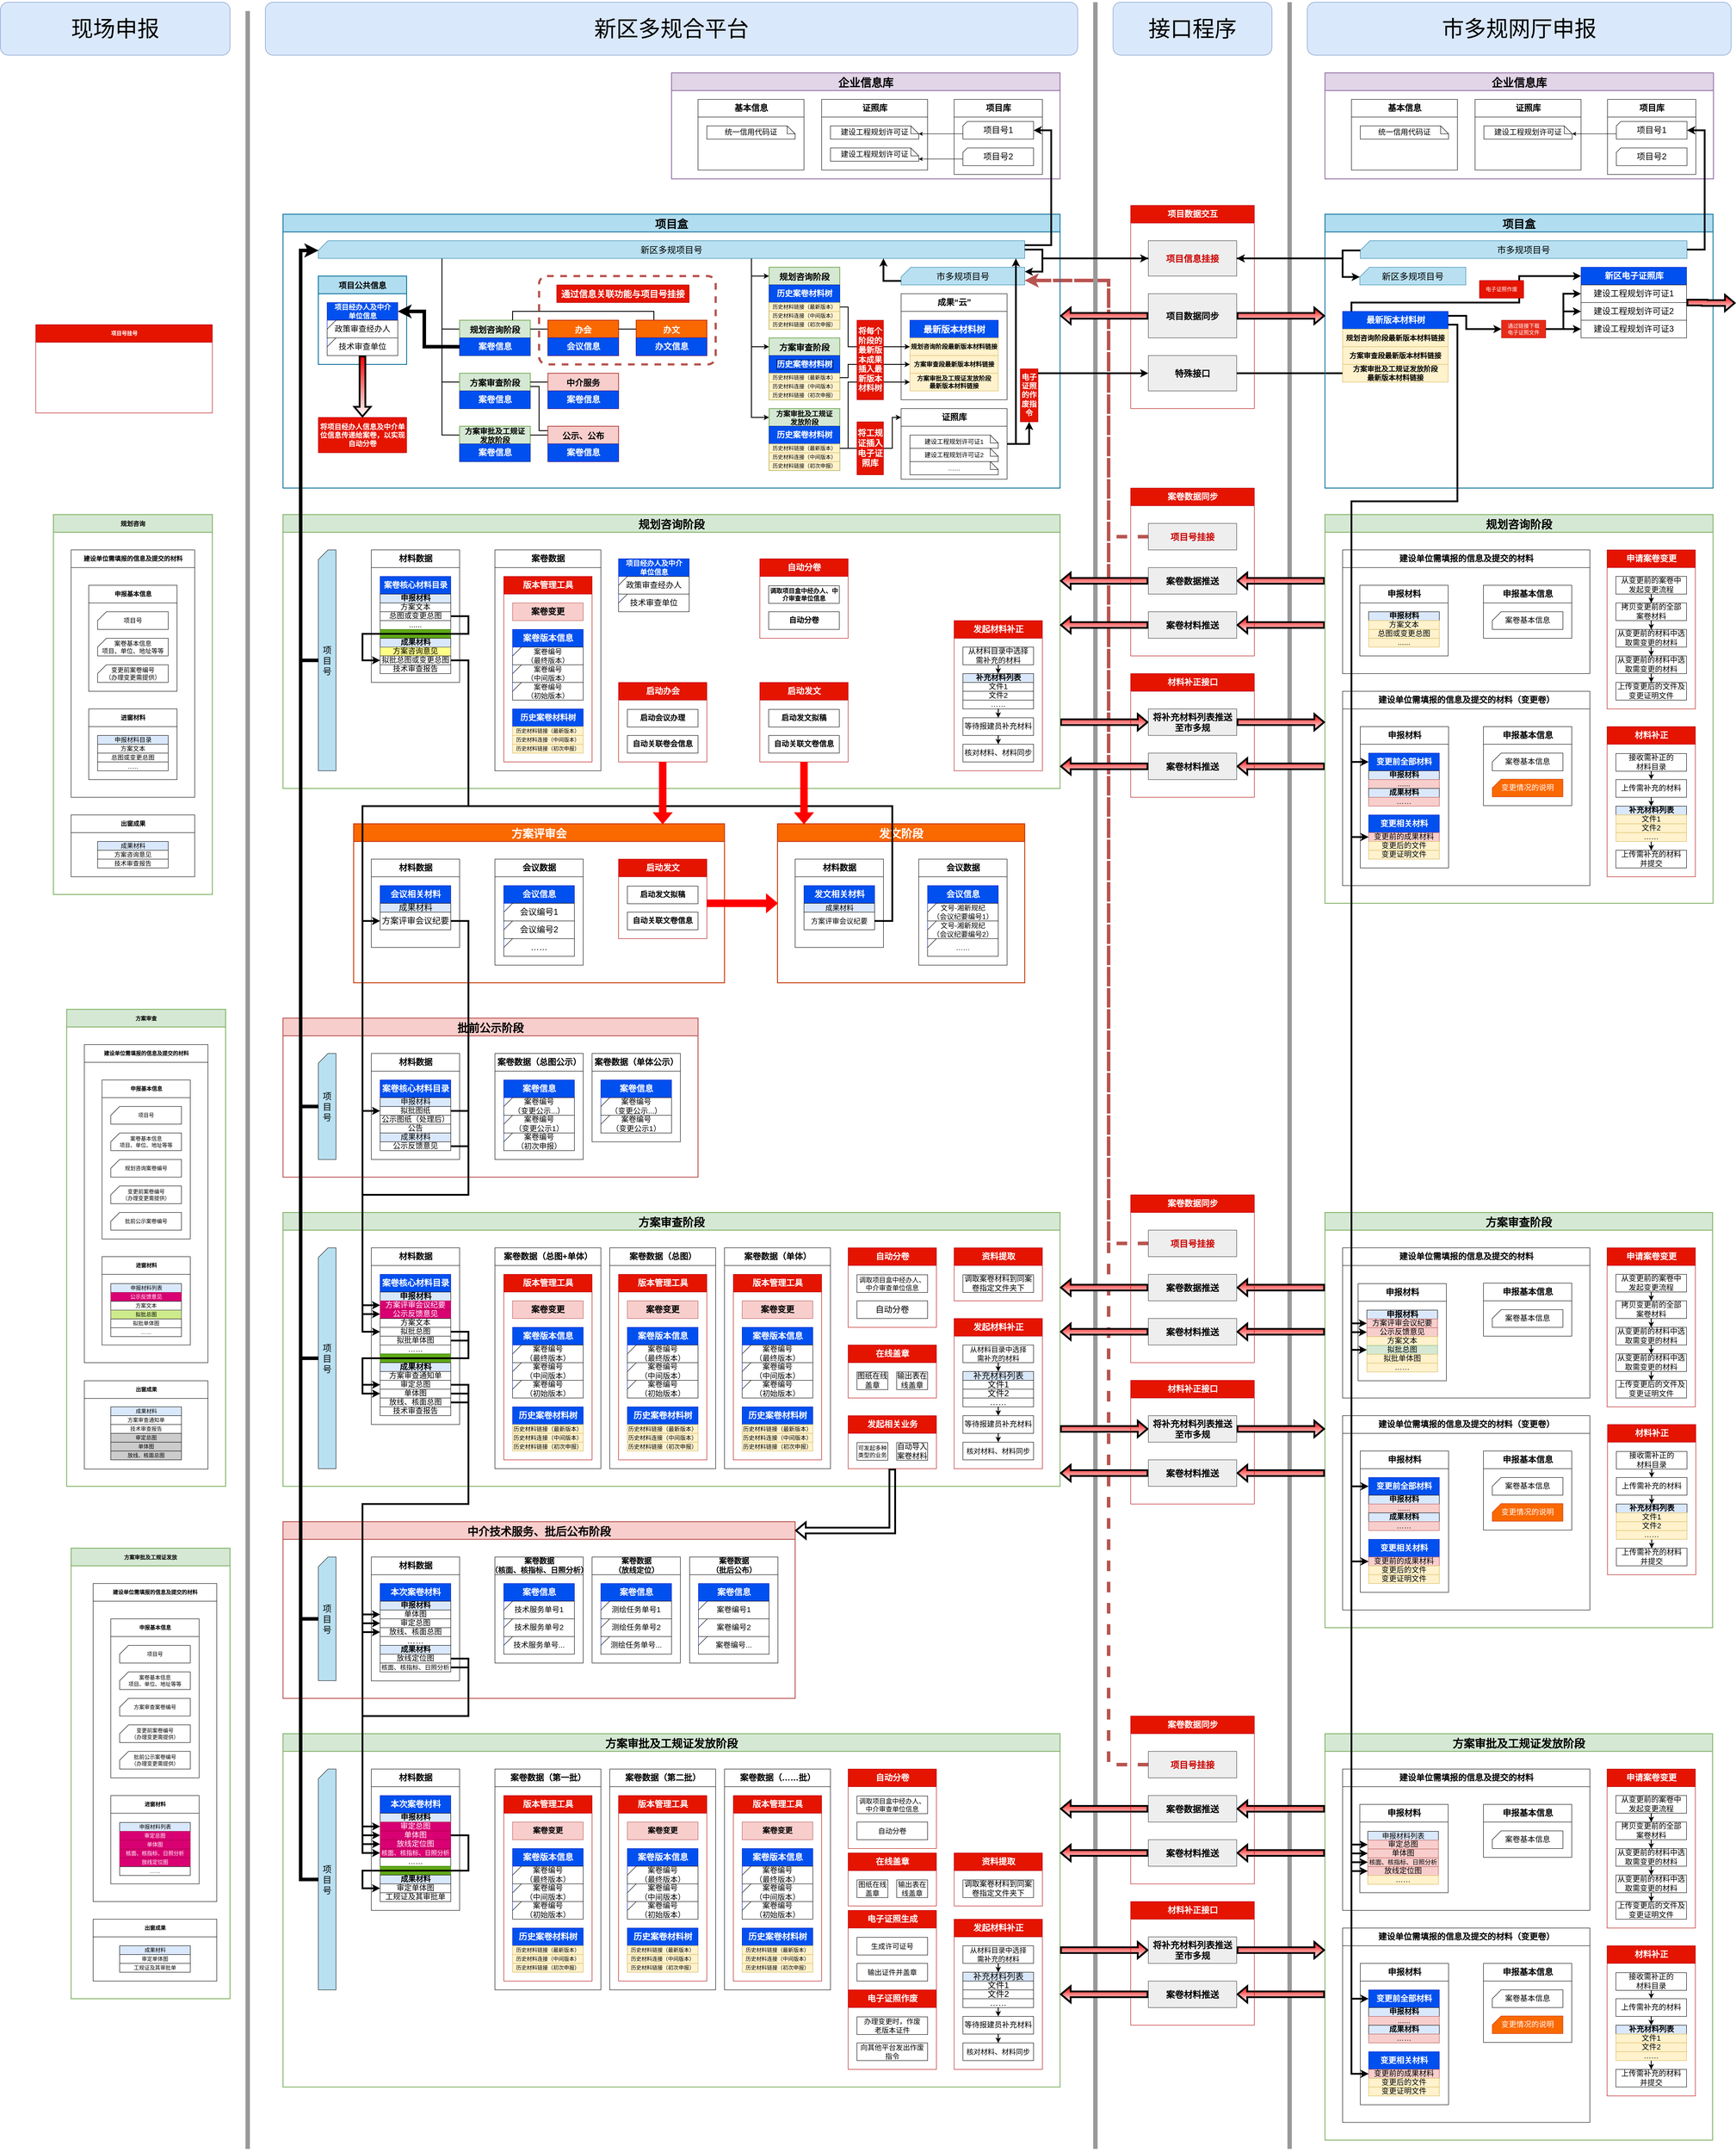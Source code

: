 <mxfile version="12.9.1" type="github" pages="3">
  <diagram name="总流程" id="PW5eHBtCgqdWznxkpkyS">
    <mxGraphModel dx="19427" dy="11865" grid="1" gridSize="10" guides="1" tooltips="1" connect="1" arrows="1" fold="1" page="1" pageScale="1" pageWidth="827" pageHeight="1169" math="0" shadow="0">
      <root>
        <mxCell id="72CPs4JORYHu23SC4JhY-0" />
        <mxCell id="72CPs4JORYHu23SC4JhY-1" parent="72CPs4JORYHu23SC4JhY-0" />
        <mxCell id="cA8f8ROf1d6guTkDwymD-274" style="edgeStyle=orthogonalEdgeStyle;rounded=0;orthogonalLoop=1;jettySize=auto;html=1;exitX=0;exitY=0.5;exitDx=0;exitDy=0;dashed=1;startArrow=none;startFill=0;strokeWidth=8;fontSize=14;fillColor=#f8cecc;strokeColor=#b85450;" edge="1" parent="72CPs4JORYHu23SC4JhY-1" source="cA8f8ROf1d6guTkDwymD-264" target="72CPs4JORYHu23SC4JhY-229">
          <mxGeometry relative="1" as="geometry">
            <Array as="points">
              <mxPoint x="1830" y="1690" />
              <mxPoint x="1830" y="-1670" />
            </Array>
          </mxGeometry>
        </mxCell>
        <mxCell id="cA8f8ROf1d6guTkDwymD-273" style="edgeStyle=orthogonalEdgeStyle;rounded=0;orthogonalLoop=1;jettySize=auto;html=1;exitX=0;exitY=0.5;exitDx=0;exitDy=0;startArrow=none;startFill=0;strokeWidth=8;fontSize=14;dashed=1;fillColor=#f8cecc;strokeColor=#b85450;" edge="1" parent="72CPs4JORYHu23SC4JhY-1" source="cA8f8ROf1d6guTkDwymD-249" target="72CPs4JORYHu23SC4JhY-229">
          <mxGeometry relative="1" as="geometry">
            <Array as="points">
              <mxPoint x="1830" y="510" />
              <mxPoint x="1830" y="-1670" />
            </Array>
          </mxGeometry>
        </mxCell>
        <mxCell id="cA8f8ROf1d6guTkDwymD-228" style="edgeStyle=orthogonalEdgeStyle;rounded=0;orthogonalLoop=1;jettySize=auto;html=1;exitX=0;exitY=0.5;exitDx=0;exitDy=0;startArrow=none;startFill=0;strokeWidth=8;fontSize=14;dashed=1;fillColor=#f8cecc;strokeColor=#b85450;" edge="1" parent="72CPs4JORYHu23SC4JhY-1" source="cA8f8ROf1d6guTkDwymD-225" target="72CPs4JORYHu23SC4JhY-229">
          <mxGeometry relative="1" as="geometry">
            <mxPoint x="1700" y="-1680" as="targetPoint" />
            <Array as="points">
              <mxPoint x="1830" y="-1090" />
              <mxPoint x="1830" y="-1670" />
            </Array>
          </mxGeometry>
        </mxCell>
        <mxCell id="72CPs4JORYHu23SC4JhY-266" value="" style="endArrow=none;html=1;strokeWidth=10;jumpSize=10;strokeColor=#999999;" parent="72CPs4JORYHu23SC4JhY-1" edge="1">
          <mxGeometry width="50" height="50" relative="1" as="geometry">
            <mxPoint x="1800" y="2560" as="sourcePoint" />
            <mxPoint x="1800" y="-2300" as="targetPoint" />
            <Array as="points">
              <mxPoint x="1800" y="190" />
            </Array>
          </mxGeometry>
        </mxCell>
        <mxCell id="72CPs4JORYHu23SC4JhY-303" value="" style="endArrow=none;html=1;strokeWidth=10;jumpSize=10;strokeColor=#999999;" parent="72CPs4JORYHu23SC4JhY-1" edge="1">
          <mxGeometry width="50" height="50" relative="1" as="geometry">
            <mxPoint x="2240" y="2560" as="sourcePoint" />
            <mxPoint x="2240" y="-2300" as="targetPoint" />
          </mxGeometry>
        </mxCell>
        <mxCell id="72CPs4JORYHu23SC4JhY-360" value="&lt;span style=&quot;white-space: normal&quot;&gt;市多规网厅申报&lt;/span&gt;" style="rounded=1;whiteSpace=wrap;html=1;strokeWidth=1;fillColor=#dae8fc;fontSize=50;strokeColor=#6c8ebf;" parent="72CPs4JORYHu23SC4JhY-1" vertex="1">
          <mxGeometry x="2280" y="-2300" width="960" height="120" as="geometry" />
        </mxCell>
        <mxCell id="72CPs4JORYHu23SC4JhY-361" value="接口程序" style="rounded=1;whiteSpace=wrap;html=1;strokeWidth=1;fillColor=#dae8fc;fontSize=50;strokeColor=#6c8ebf;" parent="72CPs4JORYHu23SC4JhY-1" vertex="1">
          <mxGeometry x="1840" y="-2300" width="360" height="120" as="geometry" />
        </mxCell>
        <mxCell id="72CPs4JORYHu23SC4JhY-359" value="&lt;span style=&quot;white-space: normal&quot;&gt;新区多规合平台&lt;/span&gt;" style="rounded=1;whiteSpace=wrap;html=1;strokeWidth=1;fillColor=#dae8fc;fontSize=50;strokeColor=#6c8ebf;" parent="72CPs4JORYHu23SC4JhY-1" vertex="1">
          <mxGeometry x="-80" y="-2300" width="1840" height="120" as="geometry" />
        </mxCell>
        <mxCell id="_STSNgX5-eYGCu13DWxR-258" style="edgeStyle=orthogonalEdgeStyle;rounded=0;orthogonalLoop=1;jettySize=auto;html=1;exitX=1;exitY=0.5;exitDx=0;exitDy=0;endArrow=classic;endFill=1;strokeColor=#000000;strokeWidth=4;fillColor=#FF0000;gradientColor=#ffffff;fontSize=20;fontColor=#CC0000;" parent="72CPs4JORYHu23SC4JhY-1" source="_STSNgX5-eYGCu13DWxR-244" target="72CPs4JORYHu23SC4JhY-288" edge="1">
          <mxGeometry relative="1" as="geometry">
            <mxPoint x="2900" y="-1710" as="targetPoint" />
            <Array as="points">
              <mxPoint x="2380" y="-1460" />
              <mxPoint x="2380" y="-1620" />
              <mxPoint x="2760" y="-1620" />
              <mxPoint x="2760" y="-1680" />
            </Array>
          </mxGeometry>
        </mxCell>
        <mxCell id="72CPs4JORYHu23SC4JhY-286" value="项目盒" style="swimlane;startSize=40;fillColor=#b1ddf0;strokeColor=#10739e;strokeWidth=2;fontStyle=1;fontSize=25;" parent="72CPs4JORYHu23SC4JhY-1" vertex="1">
          <mxGeometry x="2320" y="-1820" width="879" height="620" as="geometry">
            <mxRectangle x="160" y="159" width="560" height="40" as="alternateBounds" />
          </mxGeometry>
        </mxCell>
        <mxCell id="72CPs4JORYHu23SC4JhY-287" value="市多规项目号" style="shape=card;whiteSpace=wrap;html=1;strokeWidth=1;fillColor=#B1DDF0;fontSize=20;opacity=90;size=22;strokeColor=#10739e;" parent="72CPs4JORYHu23SC4JhY-286" vertex="1">
          <mxGeometry x="80" y="60" width="740" height="40" as="geometry" />
        </mxCell>
        <mxCell id="72CPs4JORYHu23SC4JhY-288" value="新区电子证照库" style="swimlane;fontStyle=1;childLayout=stackLayout;horizontal=1;startSize=40;fillColor=#0050ef;horizontalStack=0;resizeParent=1;resizeParentMax=0;resizeLast=0;collapsible=1;marginBottom=0;html=1;strokeColor=#001DBC;fontColor=#ffffff;fontSize=19;" parent="72CPs4JORYHu23SC4JhY-286" vertex="1">
          <mxGeometry x="580" y="120" width="239" height="160" as="geometry">
            <mxRectangle x="540" y="200" width="160" height="40" as="alternateBounds" />
          </mxGeometry>
        </mxCell>
        <mxCell id="72CPs4JORYHu23SC4JhY-289" value="建设工程规划许可证1" style="rounded=0;whiteSpace=wrap;html=1;fontSize=19;" parent="72CPs4JORYHu23SC4JhY-288" vertex="1">
          <mxGeometry y="40" width="239" height="40" as="geometry" />
        </mxCell>
        <mxCell id="72CPs4JORYHu23SC4JhY-290" value="建设工程规划许可证2" style="rounded=0;whiteSpace=wrap;html=1;fontSize=19;" parent="72CPs4JORYHu23SC4JhY-288" vertex="1">
          <mxGeometry y="80" width="239" height="40" as="geometry" />
        </mxCell>
        <mxCell id="72CPs4JORYHu23SC4JhY-291" value="建设工程规划许可证3" style="rounded=0;whiteSpace=wrap;html=1;fontSize=19;" parent="72CPs4JORYHu23SC4JhY-288" vertex="1">
          <mxGeometry y="120" width="239" height="40" as="geometry" />
        </mxCell>
        <mxCell id="72CPs4JORYHu23SC4JhY-297" value="新区多规项目号" style="shape=card;whiteSpace=wrap;html=1;strokeWidth=1;fillColor=#B1DDF0;fontSize=20;opacity=90;size=22;strokeColor=#10739e;" parent="72CPs4JORYHu23SC4JhY-286" vertex="1">
          <mxGeometry x="79" y="120" width="240" height="40" as="geometry" />
        </mxCell>
        <mxCell id="72CPs4JORYHu23SC4JhY-298" style="edgeStyle=orthogonalEdgeStyle;rounded=0;jumpSize=10;orthogonalLoop=1;jettySize=auto;html=1;exitX=1;exitY=0.5;exitDx=0;exitDy=0;entryX=0;entryY=0.5;entryDx=0;entryDy=0;startArrow=none;startFill=0;strokeColor=#000000;strokeWidth=4;fontSize=12;" parent="72CPs4JORYHu23SC4JhY-286" source="72CPs4JORYHu23SC4JhY-301" target="72CPs4JORYHu23SC4JhY-289" edge="1">
          <mxGeometry relative="1" as="geometry">
            <Array as="points">
              <mxPoint x="540" y="260" />
              <mxPoint x="540" y="180" />
            </Array>
          </mxGeometry>
        </mxCell>
        <mxCell id="72CPs4JORYHu23SC4JhY-299" style="edgeStyle=orthogonalEdgeStyle;rounded=0;jumpSize=10;orthogonalLoop=1;jettySize=auto;html=1;exitX=1;exitY=0.5;exitDx=0;exitDy=0;entryX=0;entryY=0.5;entryDx=0;entryDy=0;startArrow=none;startFill=0;strokeColor=#000000;strokeWidth=4;fontSize=12;" parent="72CPs4JORYHu23SC4JhY-286" source="72CPs4JORYHu23SC4JhY-301" target="72CPs4JORYHu23SC4JhY-290" edge="1">
          <mxGeometry relative="1" as="geometry">
            <Array as="points">
              <mxPoint x="540" y="260" />
              <mxPoint x="540" y="220" />
            </Array>
          </mxGeometry>
        </mxCell>
        <mxCell id="72CPs4JORYHu23SC4JhY-300" style="edgeStyle=orthogonalEdgeStyle;rounded=0;jumpSize=10;orthogonalLoop=1;jettySize=auto;html=1;exitX=1;exitY=0.5;exitDx=0;exitDy=0;entryX=0;entryY=0.5;entryDx=0;entryDy=0;startArrow=none;startFill=0;strokeColor=#000000;strokeWidth=4;fontSize=12;" parent="72CPs4JORYHu23SC4JhY-286" source="72CPs4JORYHu23SC4JhY-301" target="72CPs4JORYHu23SC4JhY-291" edge="1">
          <mxGeometry relative="1" as="geometry" />
        </mxCell>
        <mxCell id="72CPs4JORYHu23SC4JhY-292" value="最新版本材料树" style="swimlane;fontStyle=1;childLayout=stackLayout;horizontal=1;startSize=40;fillColor=#0050ef;horizontalStack=0;resizeParent=1;resizeParentMax=0;resizeLast=0;collapsible=1;marginBottom=0;html=1;strokeColor=#001DBC;fontColor=#ffffff;fontSize=19;" parent="72CPs4JORYHu23SC4JhY-286" vertex="1">
          <mxGeometry x="40" y="220" width="239" height="160" as="geometry">
            <mxRectangle x="40" y="220" width="240" height="40" as="alternateBounds" />
          </mxGeometry>
        </mxCell>
        <mxCell id="72CPs4JORYHu23SC4JhY-293" value="&lt;span style=&quot;font-weight: 700; white-space: nowrap; font-size: 16px;&quot;&gt;规划咨询阶段最新版本材料链接&lt;/span&gt;" style="rounded=0;whiteSpace=wrap;html=1;fillColor=#fff2cc;strokeColor=#d6b656;fontSize=16;" parent="72CPs4JORYHu23SC4JhY-292" vertex="1">
          <mxGeometry y="40" width="239" height="40" as="geometry" />
        </mxCell>
        <mxCell id="72CPs4JORYHu23SC4JhY-294" value="&lt;span style=&quot;font-weight: 700; white-space: nowrap; font-size: 16px;&quot;&gt;方案审查段最新版本材料链接&lt;/span&gt;" style="rounded=0;whiteSpace=wrap;html=1;fillColor=#fff2cc;strokeColor=#d6b656;fontSize=16;" parent="72CPs4JORYHu23SC4JhY-292" vertex="1">
          <mxGeometry y="80" width="239" height="40" as="geometry" />
        </mxCell>
        <mxCell id="72CPs4JORYHu23SC4JhY-295" value="&lt;span style=&quot;font-weight: 700; white-space: nowrap; font-size: 16px;&quot;&gt;方案审批及工规证发放阶段&lt;br style=&quot;font-size: 16px;&quot;&gt;&lt;/span&gt;&lt;span style=&quot;font-weight: 700; white-space: nowrap; font-size: 16px;&quot;&gt;最新版本材料链接&lt;/span&gt;" style="rounded=0;whiteSpace=wrap;html=1;fillColor=#fff2cc;strokeColor=#d6b656;fontSize=16;" parent="72CPs4JORYHu23SC4JhY-292" vertex="1">
          <mxGeometry y="120" width="239" height="40" as="geometry" />
        </mxCell>
        <mxCell id="72CPs4JORYHu23SC4JhY-301" value="通过链接下载&lt;br&gt;电子证照文件" style="rounded=0;whiteSpace=wrap;html=1;strokeWidth=1;fillColor=#e51400;fontSize=12;opacity=90;strokeColor=#B20000;fontColor=#ffffff;" parent="72CPs4JORYHu23SC4JhY-286" vertex="1">
          <mxGeometry x="400" y="240" width="100" height="40" as="geometry" />
        </mxCell>
        <mxCell id="72CPs4JORYHu23SC4JhY-302" style="edgeStyle=orthogonalEdgeStyle;rounded=0;jumpSize=10;orthogonalLoop=1;jettySize=auto;html=1;startArrow=none;startFill=0;strokeColor=#000000;strokeWidth=4;fontSize=12;entryX=0;entryY=0.5;entryDx=0;entryDy=0;" parent="72CPs4JORYHu23SC4JhY-286" source="72CPs4JORYHu23SC4JhY-292" target="72CPs4JORYHu23SC4JhY-301" edge="1">
          <mxGeometry relative="1" as="geometry">
            <mxPoint x="380" y="240" as="targetPoint" />
            <Array as="points">
              <mxPoint x="320" y="230" />
              <mxPoint x="320" y="260" />
            </Array>
          </mxGeometry>
        </mxCell>
        <mxCell id="_STSNgX5-eYGCu13DWxR-259" value="电子证照作废" style="rounded=0;whiteSpace=wrap;html=1;strokeWidth=1;fillColor=#e51400;fontSize=12;strokeColor=#B20000;fontColor=#ffffff;" parent="72CPs4JORYHu23SC4JhY-286" vertex="1">
          <mxGeometry x="350" y="150" width="100" height="40" as="geometry" />
        </mxCell>
        <mxCell id="72CPs4JORYHu23SC4JhY-2" value="方案评审会" style="swimlane;startSize=40;fillColor=#fa6800;strokeColor=#C73500;strokeWidth=2;fontColor=#ffffff;fontSize=25;" parent="72CPs4JORYHu23SC4JhY-1" vertex="1">
          <mxGeometry x="120" y="-440" width="840" height="360" as="geometry">
            <mxRectangle x="160" y="159" width="560" height="40" as="alternateBounds" />
          </mxGeometry>
        </mxCell>
        <mxCell id="72CPs4JORYHu23SC4JhY-4" value="材料数据" style="swimlane;html=1;startSize=40;fontSize=19;" parent="72CPs4JORYHu23SC4JhY-2" vertex="1">
          <mxGeometry x="40" y="80" width="200" height="200" as="geometry">
            <mxRectangle width="200" height="40" as="alternateBounds" />
          </mxGeometry>
        </mxCell>
        <mxCell id="72CPs4JORYHu23SC4JhY-5" value="会议相关材料" style="swimlane;fontStyle=1;childLayout=stackLayout;horizontal=1;startSize=40;fillColor=#0050ef;horizontalStack=0;resizeParent=1;resizeParentMax=0;resizeLast=0;collapsible=1;marginBottom=0;html=1;strokeColor=#001DBC;strokeWidth=1;rounded=0;shadow=0;comic=0;glass=0;perimeterSpacing=0;swimlaneFillColor=none;labelBackgroundColor=none;labelBorderColor=none;fontColor=#ffffff;fontSize=19;" parent="72CPs4JORYHu23SC4JhY-4" vertex="1">
          <mxGeometry x="20" y="60" width="160" height="100" as="geometry">
            <mxRectangle x="20" y="60" width="160" height="40" as="alternateBounds" />
          </mxGeometry>
        </mxCell>
        <mxCell id="72CPs4JORYHu23SC4JhY-8" value="成果材料" style="swimlane;fontStyle=0;childLayout=stackLayout;horizontal=1;startSize=20;fillColor=#dae8fc;horizontalStack=0;resizeParent=1;resizeParentMax=0;resizeLast=0;collapsible=1;marginBottom=0;html=1;strokeColor=#000000;fontSize=19;" parent="72CPs4JORYHu23SC4JhY-5" vertex="1">
          <mxGeometry y="40" width="160" height="60" as="geometry">
            <mxRectangle y="100" width="160" height="20" as="alternateBounds" />
          </mxGeometry>
        </mxCell>
        <mxCell id="72CPs4JORYHu23SC4JhY-9" value="方案评审会议纪要" style="rounded=0;whiteSpace=wrap;html=1;fontSize=19;" parent="72CPs4JORYHu23SC4JhY-8" vertex="1">
          <mxGeometry y="20" width="160" height="40" as="geometry" />
        </mxCell>
        <mxCell id="72CPs4JORYHu23SC4JhY-10" value="会议数据" style="swimlane;html=1;startSize=40;fontSize=19;" parent="72CPs4JORYHu23SC4JhY-2" vertex="1">
          <mxGeometry x="320" y="80" width="200" height="240" as="geometry">
            <mxRectangle x="160" y="80" width="520" height="40" as="alternateBounds" />
          </mxGeometry>
        </mxCell>
        <mxCell id="72CPs4JORYHu23SC4JhY-11" value="会议信息" style="swimlane;fontStyle=1;childLayout=stackLayout;horizontal=1;startSize=40;fillColor=#0050ef;horizontalStack=0;resizeParent=1;resizeParentMax=0;resizeLast=0;collapsible=1;marginBottom=0;html=1;strokeColor=#001DBC;fontColor=#ffffff;fontSize=19;" parent="72CPs4JORYHu23SC4JhY-10" vertex="1">
          <mxGeometry x="20" y="60" width="160" height="160" as="geometry">
            <mxRectangle x="60" y="60" width="160" height="40" as="alternateBounds" />
          </mxGeometry>
        </mxCell>
        <mxCell id="72CPs4JORYHu23SC4JhY-12" value="会议编号1" style="verticalLabelPosition=middle;verticalAlign=middle;html=1;shape=card;whiteSpace=wrap;size=20;arcSize=12;labelPosition=center;align=center;fontSize=19;" parent="72CPs4JORYHu23SC4JhY-11" vertex="1">
          <mxGeometry y="40" width="160" height="40" as="geometry" />
        </mxCell>
        <mxCell id="72CPs4JORYHu23SC4JhY-13" value="会议编号2" style="verticalLabelPosition=middle;verticalAlign=middle;html=1;shape=card;whiteSpace=wrap;size=20;arcSize=12;labelPosition=center;align=center;fontSize=19;" parent="72CPs4JORYHu23SC4JhY-11" vertex="1">
          <mxGeometry y="80" width="160" height="40" as="geometry" />
        </mxCell>
        <mxCell id="72CPs4JORYHu23SC4JhY-14" value="……" style="verticalLabelPosition=middle;verticalAlign=middle;html=1;shape=card;whiteSpace=wrap;size=20;arcSize=12;labelPosition=center;align=center;fontSize=19;" parent="72CPs4JORYHu23SC4JhY-11" vertex="1">
          <mxGeometry y="120" width="160" height="40" as="geometry" />
        </mxCell>
        <mxCell id="_STSNgX5-eYGCu13DWxR-316" value="启动发文" style="swimlane;html=1;startSize=40;fillColor=#e51400;strokeColor=#B20000;fontColor=#ffffff;fontSize=19;" parent="72CPs4JORYHu23SC4JhY-2" vertex="1">
          <mxGeometry x="600" y="80" width="200" height="180" as="geometry">
            <mxRectangle x="1080" y="380" width="200" height="40" as="alternateBounds" />
          </mxGeometry>
        </mxCell>
        <mxCell id="_STSNgX5-eYGCu13DWxR-317" value="启动发文拟稿" style="rounded=0;whiteSpace=wrap;html=1;fontSize=17;fontStyle=1" parent="_STSNgX5-eYGCu13DWxR-316" vertex="1">
          <mxGeometry x="20" y="61" width="160" height="40" as="geometry" />
        </mxCell>
        <mxCell id="_STSNgX5-eYGCu13DWxR-318" value="自动关联文卷信息" style="rounded=0;whiteSpace=wrap;html=1;fontSize=17;fontStyle=1" parent="_STSNgX5-eYGCu13DWxR-316" vertex="1">
          <mxGeometry x="20" y="120" width="160" height="40" as="geometry" />
        </mxCell>
        <mxCell id="72CPs4JORYHu23SC4JhY-15" value="方案审批及工规证发放阶段" style="swimlane;startSize=40;fillColor=#d5e8d4;strokeColor=#82b366;strokeWidth=2;fontSize=25;" parent="72CPs4JORYHu23SC4JhY-1" vertex="1">
          <mxGeometry x="-40" y="1620" width="1760" height="800" as="geometry">
            <mxRectangle x="160" y="159" width="560" height="40" as="alternateBounds" />
          </mxGeometry>
        </mxCell>
        <mxCell id="72CPs4JORYHu23SC4JhY-16" value="项目号" style="shape=card;whiteSpace=wrap;html=1;strokeWidth=1;fillColor=#B1DDF0;fontSize=20;opacity=90;size=22;" parent="72CPs4JORYHu23SC4JhY-15" vertex="1">
          <mxGeometry x="80" y="80" width="40" height="500" as="geometry" />
        </mxCell>
        <mxCell id="72CPs4JORYHu23SC4JhY-17" value="材料数据" style="swimlane;html=1;startSize=40;fontSize=19;" parent="72CPs4JORYHu23SC4JhY-15" vertex="1">
          <mxGeometry x="200" y="80" width="200" height="320" as="geometry">
            <mxRectangle width="200" height="40" as="alternateBounds" />
          </mxGeometry>
        </mxCell>
        <mxCell id="72CPs4JORYHu23SC4JhY-18" value="本次案卷材料" style="swimlane;fontStyle=1;childLayout=stackLayout;horizontal=1;startSize=40;fillColor=#0050ef;horizontalStack=0;resizeParent=1;resizeParentMax=0;resizeLast=0;collapsible=1;marginBottom=0;html=1;strokeColor=#001DBC;strokeWidth=1;rounded=0;shadow=0;comic=0;glass=0;perimeterSpacing=0;swimlaneFillColor=none;labelBackgroundColor=none;labelBorderColor=none;fontColor=#ffffff;fontSize=19;" parent="72CPs4JORYHu23SC4JhY-17" vertex="1">
          <mxGeometry x="20" y="60" width="160" height="240" as="geometry">
            <mxRectangle x="20" y="60" width="160" height="40" as="alternateBounds" />
          </mxGeometry>
        </mxCell>
        <mxCell id="72CPs4JORYHu23SC4JhY-19" value="申报材料" style="swimlane;fontStyle=1;childLayout=stackLayout;horizontal=1;startSize=20;fillColor=#dae8fc;horizontalStack=0;resizeParent=1;resizeParentMax=0;resizeLast=0;collapsible=1;marginBottom=0;html=1;strokeColor=#000000;fontSize=17;" parent="72CPs4JORYHu23SC4JhY-18" vertex="1">
          <mxGeometry y="40" width="160" height="140" as="geometry">
            <mxRectangle y="40" width="160" height="20" as="alternateBounds" />
          </mxGeometry>
        </mxCell>
        <mxCell id="72CPs4JORYHu23SC4JhY-20" value="审定总图" style="rounded=0;whiteSpace=wrap;html=1;fillColor=#d80073;strokeColor=#A50040;fontColor=#ffffff;fontSize=17;" parent="72CPs4JORYHu23SC4JhY-19" vertex="1">
          <mxGeometry y="20" width="160" height="20" as="geometry" />
        </mxCell>
        <mxCell id="72CPs4JORYHu23SC4JhY-21" value="单体图" style="rounded=0;whiteSpace=wrap;html=1;fillColor=#d80073;strokeColor=#A50040;fontColor=#ffffff;fontSize=17;" parent="72CPs4JORYHu23SC4JhY-19" vertex="1">
          <mxGeometry y="40" width="160" height="20" as="geometry" />
        </mxCell>
        <mxCell id="72CPs4JORYHu23SC4JhY-22" value="放线定位图" style="rounded=0;whiteSpace=wrap;html=1;fillColor=#d80073;strokeColor=#A50040;fontColor=#ffffff;fontSize=17;" parent="72CPs4JORYHu23SC4JhY-19" vertex="1">
          <mxGeometry y="60" width="160" height="20" as="geometry" />
        </mxCell>
        <mxCell id="72CPs4JORYHu23SC4JhY-23" value="核面、核指标、日照分析" style="rounded=0;whiteSpace=wrap;html=1;fillColor=#d80073;strokeColor=#A50040;fontColor=#ffffff;fontSize=14;" parent="72CPs4JORYHu23SC4JhY-19" vertex="1">
          <mxGeometry y="80" width="160" height="20" as="geometry" />
        </mxCell>
        <mxCell id="72CPs4JORYHu23SC4JhY-24" value="……" style="rounded=0;whiteSpace=wrap;html=1;fontSize=17;" parent="72CPs4JORYHu23SC4JhY-19" vertex="1">
          <mxGeometry y="100" width="160" height="20" as="geometry" />
        </mxCell>
        <mxCell id="72CPs4JORYHu23SC4JhY-25" value="" style="rounded=0;whiteSpace=wrap;html=1;fillColor=#60a917;strokeColor=#2D7600;fontColor=#ffffff;fontSize=17;" parent="72CPs4JORYHu23SC4JhY-19" vertex="1">
          <mxGeometry y="120" width="160" height="20" as="geometry" />
        </mxCell>
        <mxCell id="72CPs4JORYHu23SC4JhY-26" value="成果材料" style="swimlane;fontStyle=1;childLayout=stackLayout;horizontal=1;startSize=20;fillColor=#dae8fc;horizontalStack=0;resizeParent=1;resizeParentMax=0;resizeLast=0;collapsible=1;marginBottom=0;html=1;strokeColor=#000000;fontSize=17;" parent="72CPs4JORYHu23SC4JhY-18" vertex="1">
          <mxGeometry y="180" width="160" height="60" as="geometry">
            <mxRectangle y="100" width="160" height="20" as="alternateBounds" />
          </mxGeometry>
        </mxCell>
        <mxCell id="72CPs4JORYHu23SC4JhY-27" value="审定单体图" style="rounded=0;whiteSpace=wrap;html=1;fontSize=17;" parent="72CPs4JORYHu23SC4JhY-26" vertex="1">
          <mxGeometry y="20" width="160" height="20" as="geometry" />
        </mxCell>
        <mxCell id="72CPs4JORYHu23SC4JhY-28" value="工规证及其审批单" style="rounded=0;whiteSpace=wrap;html=1;fontSize=17;" parent="72CPs4JORYHu23SC4JhY-26" vertex="1">
          <mxGeometry y="40" width="160" height="20" as="geometry" />
        </mxCell>
        <mxCell id="72CPs4JORYHu23SC4JhY-29" style="edgeStyle=orthogonalEdgeStyle;rounded=0;orthogonalLoop=1;jettySize=auto;html=1;exitX=1;exitY=0.5;exitDx=0;exitDy=0;entryX=0;entryY=0.5;entryDx=0;entryDy=0;strokeWidth=4;" parent="72CPs4JORYHu23SC4JhY-18" source="72CPs4JORYHu23SC4JhY-21" target="72CPs4JORYHu23SC4JhY-26" edge="1">
          <mxGeometry relative="1" as="geometry">
            <Array as="points">
              <mxPoint x="200" y="90" />
              <mxPoint x="200" y="170" />
              <mxPoint x="-40" y="170" />
              <mxPoint x="-40" y="210" />
            </Array>
          </mxGeometry>
        </mxCell>
        <mxCell id="72CPs4JORYHu23SC4JhY-30" value="案卷数据（第一批）" style="swimlane;html=1;startSize=40;fontSize=19;" parent="72CPs4JORYHu23SC4JhY-15" vertex="1">
          <mxGeometry x="480" y="80" width="240" height="500" as="geometry">
            <mxRectangle x="160" y="80" width="520" height="40" as="alternateBounds" />
          </mxGeometry>
        </mxCell>
        <mxCell id="72CPs4JORYHu23SC4JhY-31" value="版本管理工具" style="swimlane;html=1;startSize=40;fillColor=#e51400;strokeColor=#B20000;fontColor=#ffffff;fontSize=19;" parent="72CPs4JORYHu23SC4JhY-30" vertex="1">
          <mxGeometry x="20" y="60" width="200" height="420" as="geometry">
            <mxRectangle x="1080" y="380" width="200" height="40" as="alternateBounds" />
          </mxGeometry>
        </mxCell>
        <mxCell id="72CPs4JORYHu23SC4JhY-32" value="案卷版本信息" style="swimlane;fontStyle=1;childLayout=stackLayout;horizontal=1;startSize=40;fillColor=#0050ef;horizontalStack=0;resizeParent=1;resizeParentMax=0;resizeLast=0;collapsible=1;marginBottom=0;html=1;strokeColor=#001DBC;fontColor=#ffffff;fontSize=19;" parent="72CPs4JORYHu23SC4JhY-31" vertex="1">
          <mxGeometry x="20" y="120" width="160" height="160" as="geometry">
            <mxRectangle x="20" y="120" width="160" height="40" as="alternateBounds" />
          </mxGeometry>
        </mxCell>
        <mxCell id="72CPs4JORYHu23SC4JhY-33" value="案卷编号&lt;br style=&quot;font-size: 17px;&quot;&gt;（最终版本）" style="verticalLabelPosition=middle;verticalAlign=middle;html=1;shape=card;whiteSpace=wrap;size=20;arcSize=12;labelPosition=center;align=center;fontSize=17;" parent="72CPs4JORYHu23SC4JhY-32" vertex="1">
          <mxGeometry y="40" width="160" height="40" as="geometry" />
        </mxCell>
        <mxCell id="72CPs4JORYHu23SC4JhY-34" value="案卷编号&lt;br style=&quot;font-size: 17px;&quot;&gt;（中间版本）" style="verticalLabelPosition=middle;verticalAlign=middle;html=1;shape=card;whiteSpace=wrap;size=20;arcSize=12;labelPosition=center;align=center;fontSize=17;" parent="72CPs4JORYHu23SC4JhY-32" vertex="1">
          <mxGeometry y="80" width="160" height="40" as="geometry" />
        </mxCell>
        <mxCell id="72CPs4JORYHu23SC4JhY-35" value="案卷编号&lt;br style=&quot;font-size: 17px;&quot;&gt;（初始版本）" style="verticalLabelPosition=middle;verticalAlign=middle;html=1;shape=card;whiteSpace=wrap;size=20;arcSize=12;labelPosition=center;align=center;fontSize=17;" parent="72CPs4JORYHu23SC4JhY-32" vertex="1">
          <mxGeometry y="120" width="160" height="40" as="geometry" />
        </mxCell>
        <mxCell id="72CPs4JORYHu23SC4JhY-36" value="历史案卷材料树" style="swimlane;fontStyle=1;childLayout=stackLayout;horizontal=1;startSize=40;fillColor=#0050ef;horizontalStack=0;resizeParent=1;resizeParentMax=0;resizeLast=0;collapsible=1;marginBottom=0;html=1;strokeColor=#001DBC;fontColor=#ffffff;fontSize=19;" parent="72CPs4JORYHu23SC4JhY-31" vertex="1">
          <mxGeometry x="20" y="300" width="160" height="100" as="geometry">
            <mxRectangle x="40" y="240" width="160" height="40" as="alternateBounds" />
          </mxGeometry>
        </mxCell>
        <mxCell id="72CPs4JORYHu23SC4JhY-37" value="历史材料链接（最新版本）" style="rounded=0;whiteSpace=wrap;html=1;fillColor=#fff2cc;strokeColor=#d6b656;" parent="72CPs4JORYHu23SC4JhY-36" vertex="1">
          <mxGeometry y="40" width="160" height="20" as="geometry" />
        </mxCell>
        <mxCell id="72CPs4JORYHu23SC4JhY-38" value="历史材料连接（中间版本）" style="rounded=0;whiteSpace=wrap;html=1;fillColor=#fff2cc;strokeColor=#d6b656;" parent="72CPs4JORYHu23SC4JhY-36" vertex="1">
          <mxGeometry y="60" width="160" height="20" as="geometry" />
        </mxCell>
        <mxCell id="72CPs4JORYHu23SC4JhY-39" value="历史材料链接（初次申报）" style="rounded=0;whiteSpace=wrap;html=1;fillColor=#fff2cc;strokeColor=#d6b656;" parent="72CPs4JORYHu23SC4JhY-36" vertex="1">
          <mxGeometry y="80" width="160" height="20" as="geometry" />
        </mxCell>
        <mxCell id="72CPs4JORYHu23SC4JhY-40" value="案卷变更" style="rounded=0;whiteSpace=wrap;html=1;fillColor=#f8cecc;strokeColor=#b85450;fontSize=17;fontStyle=1" parent="72CPs4JORYHu23SC4JhY-31" vertex="1">
          <mxGeometry x="20" y="60" width="160" height="40" as="geometry" />
        </mxCell>
        <mxCell id="72CPs4JORYHu23SC4JhY-41" value="案卷数据（第二批）" style="swimlane;html=1;startSize=40;fontSize=19;" parent="72CPs4JORYHu23SC4JhY-15" vertex="1">
          <mxGeometry x="740" y="80" width="240" height="500" as="geometry">
            <mxRectangle x="160" y="80" width="520" height="40" as="alternateBounds" />
          </mxGeometry>
        </mxCell>
        <mxCell id="72CPs4JORYHu23SC4JhY-42" value="版本管理工具" style="swimlane;html=1;startSize=40;fillColor=#e51400;strokeColor=#B20000;fontColor=#ffffff;fontSize=19;" parent="72CPs4JORYHu23SC4JhY-41" vertex="1">
          <mxGeometry x="19.97" y="60" width="200" height="420" as="geometry">
            <mxRectangle x="1080" y="380" width="200" height="40" as="alternateBounds" />
          </mxGeometry>
        </mxCell>
        <mxCell id="72CPs4JORYHu23SC4JhY-43" value="案卷版本信息" style="swimlane;fontStyle=1;childLayout=stackLayout;horizontal=1;startSize=40;fillColor=#0050ef;horizontalStack=0;resizeParent=1;resizeParentMax=0;resizeLast=0;collapsible=1;marginBottom=0;html=1;strokeColor=#001DBC;fontColor=#ffffff;fontSize=19;" parent="72CPs4JORYHu23SC4JhY-42" vertex="1">
          <mxGeometry x="20" y="120" width="160" height="160" as="geometry">
            <mxRectangle x="20" y="120" width="160" height="40" as="alternateBounds" />
          </mxGeometry>
        </mxCell>
        <mxCell id="72CPs4JORYHu23SC4JhY-44" value="案卷编号&lt;br style=&quot;font-size: 17px;&quot;&gt;（最终版本）" style="verticalLabelPosition=middle;verticalAlign=middle;html=1;shape=card;whiteSpace=wrap;size=20;arcSize=12;labelPosition=center;align=center;fontSize=17;" parent="72CPs4JORYHu23SC4JhY-43" vertex="1">
          <mxGeometry y="40" width="160" height="40" as="geometry" />
        </mxCell>
        <mxCell id="72CPs4JORYHu23SC4JhY-45" value="案卷编号&lt;br style=&quot;font-size: 17px;&quot;&gt;（中间版本）" style="verticalLabelPosition=middle;verticalAlign=middle;html=1;shape=card;whiteSpace=wrap;size=20;arcSize=12;labelPosition=center;align=center;fontSize=17;" parent="72CPs4JORYHu23SC4JhY-43" vertex="1">
          <mxGeometry y="80" width="160" height="40" as="geometry" />
        </mxCell>
        <mxCell id="72CPs4JORYHu23SC4JhY-46" value="案卷编号&lt;br style=&quot;font-size: 17px;&quot;&gt;（初始版本）" style="verticalLabelPosition=middle;verticalAlign=middle;html=1;shape=card;whiteSpace=wrap;size=20;arcSize=12;labelPosition=center;align=center;fontSize=17;" parent="72CPs4JORYHu23SC4JhY-43" vertex="1">
          <mxGeometry y="120" width="160" height="40" as="geometry" />
        </mxCell>
        <mxCell id="72CPs4JORYHu23SC4JhY-47" value="历史案卷材料树" style="swimlane;fontStyle=1;childLayout=stackLayout;horizontal=1;startSize=40;fillColor=#0050ef;horizontalStack=0;resizeParent=1;resizeParentMax=0;resizeLast=0;collapsible=1;marginBottom=0;html=1;strokeColor=#001DBC;fontColor=#ffffff;fontSize=19;" parent="72CPs4JORYHu23SC4JhY-42" vertex="1">
          <mxGeometry x="20" y="300" width="160" height="100" as="geometry">
            <mxRectangle x="40" y="240" width="160" height="40" as="alternateBounds" />
          </mxGeometry>
        </mxCell>
        <mxCell id="72CPs4JORYHu23SC4JhY-48" value="历史材料链接（最新版本）" style="rounded=0;whiteSpace=wrap;html=1;fillColor=#fff2cc;strokeColor=#d6b656;" parent="72CPs4JORYHu23SC4JhY-47" vertex="1">
          <mxGeometry y="40" width="160" height="20" as="geometry" />
        </mxCell>
        <mxCell id="72CPs4JORYHu23SC4JhY-49" value="历史材料连接（中间版本）" style="rounded=0;whiteSpace=wrap;html=1;fillColor=#fff2cc;strokeColor=#d6b656;" parent="72CPs4JORYHu23SC4JhY-47" vertex="1">
          <mxGeometry y="60" width="160" height="20" as="geometry" />
        </mxCell>
        <mxCell id="72CPs4JORYHu23SC4JhY-50" value="历史材料链接（初次申报）" style="rounded=0;whiteSpace=wrap;html=1;fillColor=#fff2cc;strokeColor=#d6b656;" parent="72CPs4JORYHu23SC4JhY-47" vertex="1">
          <mxGeometry y="80" width="160" height="20" as="geometry" />
        </mxCell>
        <mxCell id="72CPs4JORYHu23SC4JhY-51" value="案卷变更" style="rounded=0;whiteSpace=wrap;html=1;fillColor=#f8cecc;strokeColor=#b85450;fontSize=17;fontStyle=1" parent="72CPs4JORYHu23SC4JhY-42" vertex="1">
          <mxGeometry x="20" y="60" width="160" height="40" as="geometry" />
        </mxCell>
        <mxCell id="72CPs4JORYHu23SC4JhY-52" value="案卷数据（……批）" style="swimlane;html=1;startSize=40;fontSize=19;" parent="72CPs4JORYHu23SC4JhY-15" vertex="1">
          <mxGeometry x="1000" y="80" width="240" height="500" as="geometry">
            <mxRectangle x="160" y="80" width="520" height="40" as="alternateBounds" />
          </mxGeometry>
        </mxCell>
        <mxCell id="72CPs4JORYHu23SC4JhY-53" value="版本管理工具" style="swimlane;html=1;startSize=40;fillColor=#e51400;strokeColor=#B20000;fontColor=#ffffff;fontSize=19;" parent="72CPs4JORYHu23SC4JhY-52" vertex="1">
          <mxGeometry x="20" y="60" width="200" height="420" as="geometry">
            <mxRectangle x="1080" y="380" width="200" height="40" as="alternateBounds" />
          </mxGeometry>
        </mxCell>
        <mxCell id="72CPs4JORYHu23SC4JhY-54" value="案卷版本信息" style="swimlane;fontStyle=1;childLayout=stackLayout;horizontal=1;startSize=40;fillColor=#0050ef;horizontalStack=0;resizeParent=1;resizeParentMax=0;resizeLast=0;collapsible=1;marginBottom=0;html=1;strokeColor=#001DBC;fontColor=#ffffff;fontSize=19;" parent="72CPs4JORYHu23SC4JhY-53" vertex="1">
          <mxGeometry x="20" y="120" width="160" height="160" as="geometry">
            <mxRectangle x="20" y="120" width="160" height="40" as="alternateBounds" />
          </mxGeometry>
        </mxCell>
        <mxCell id="72CPs4JORYHu23SC4JhY-55" value="案卷编号&lt;br style=&quot;font-size: 17px;&quot;&gt;（最终版本）" style="verticalLabelPosition=middle;verticalAlign=middle;html=1;shape=card;whiteSpace=wrap;size=20;arcSize=12;labelPosition=center;align=center;fontSize=17;" parent="72CPs4JORYHu23SC4JhY-54" vertex="1">
          <mxGeometry y="40" width="160" height="40" as="geometry" />
        </mxCell>
        <mxCell id="72CPs4JORYHu23SC4JhY-56" value="案卷编号&lt;br style=&quot;font-size: 17px;&quot;&gt;（中间版本）" style="verticalLabelPosition=middle;verticalAlign=middle;html=1;shape=card;whiteSpace=wrap;size=20;arcSize=12;labelPosition=center;align=center;fontSize=17;" parent="72CPs4JORYHu23SC4JhY-54" vertex="1">
          <mxGeometry y="80" width="160" height="40" as="geometry" />
        </mxCell>
        <mxCell id="72CPs4JORYHu23SC4JhY-57" value="案卷编号&lt;br style=&quot;font-size: 17px;&quot;&gt;（初始版本）" style="verticalLabelPosition=middle;verticalAlign=middle;html=1;shape=card;whiteSpace=wrap;size=20;arcSize=12;labelPosition=center;align=center;fontSize=17;" parent="72CPs4JORYHu23SC4JhY-54" vertex="1">
          <mxGeometry y="120" width="160" height="40" as="geometry" />
        </mxCell>
        <mxCell id="72CPs4JORYHu23SC4JhY-58" value="历史案卷材料树" style="swimlane;fontStyle=1;childLayout=stackLayout;horizontal=1;startSize=40;fillColor=#0050ef;horizontalStack=0;resizeParent=1;resizeParentMax=0;resizeLast=0;collapsible=1;marginBottom=0;html=1;strokeColor=#001DBC;fontColor=#ffffff;fontSize=19;" parent="72CPs4JORYHu23SC4JhY-53" vertex="1">
          <mxGeometry x="20" y="300" width="160" height="100" as="geometry">
            <mxRectangle x="40" y="240" width="160" height="40" as="alternateBounds" />
          </mxGeometry>
        </mxCell>
        <mxCell id="72CPs4JORYHu23SC4JhY-59" value="历史材料链接（最新版本）" style="rounded=0;whiteSpace=wrap;html=1;fillColor=#fff2cc;strokeColor=#d6b656;" parent="72CPs4JORYHu23SC4JhY-58" vertex="1">
          <mxGeometry y="40" width="160" height="20" as="geometry" />
        </mxCell>
        <mxCell id="72CPs4JORYHu23SC4JhY-60" value="历史材料连接（中间版本）" style="rounded=0;whiteSpace=wrap;html=1;fillColor=#fff2cc;strokeColor=#d6b656;" parent="72CPs4JORYHu23SC4JhY-58" vertex="1">
          <mxGeometry y="60" width="160" height="20" as="geometry" />
        </mxCell>
        <mxCell id="72CPs4JORYHu23SC4JhY-61" value="历史材料链接（初次申报）" style="rounded=0;whiteSpace=wrap;html=1;fillColor=#fff2cc;strokeColor=#d6b656;" parent="72CPs4JORYHu23SC4JhY-58" vertex="1">
          <mxGeometry y="80" width="160" height="20" as="geometry" />
        </mxCell>
        <mxCell id="72CPs4JORYHu23SC4JhY-62" value="案卷变更" style="rounded=0;whiteSpace=wrap;html=1;fillColor=#f8cecc;strokeColor=#b85450;fontSize=17;fontStyle=1" parent="72CPs4JORYHu23SC4JhY-53" vertex="1">
          <mxGeometry x="20" y="60" width="160" height="40" as="geometry" />
        </mxCell>
        <mxCell id="Www386Hw2lbFPC5mf959-4" value="自动分卷" style="swimlane;html=1;startSize=40;fillColor=#e51400;strokeColor=#B20000;fontColor=#ffffff;fontSize=19;" parent="72CPs4JORYHu23SC4JhY-15" vertex="1">
          <mxGeometry x="1280" y="80" width="200" height="180" as="geometry">
            <mxRectangle x="1080" y="380" width="200" height="40" as="alternateBounds" />
          </mxGeometry>
        </mxCell>
        <mxCell id="Www386Hw2lbFPC5mf959-5" value="调取项目盒中经办人、中介审查单位信息" style="rounded=0;whiteSpace=wrap;html=1;fontSize=15;" parent="Www386Hw2lbFPC5mf959-4" vertex="1">
          <mxGeometry x="20" y="61" width="160" height="40" as="geometry" />
        </mxCell>
        <mxCell id="Www386Hw2lbFPC5mf959-6" value="自动分卷" style="rounded=0;whiteSpace=wrap;html=1;fontSize=16;" parent="Www386Hw2lbFPC5mf959-4" vertex="1">
          <mxGeometry x="20" y="120" width="160" height="40" as="geometry" />
        </mxCell>
        <mxCell id="Www386Hw2lbFPC5mf959-7" value="在线盖章" style="swimlane;html=1;startSize=40;fillColor=#e51400;strokeColor=#B20000;fontColor=#ffffff;fontSize=19;" parent="72CPs4JORYHu23SC4JhY-15" vertex="1">
          <mxGeometry x="1280" y="270" width="200" height="120" as="geometry">
            <mxRectangle x="1080" y="380" width="200" height="40" as="alternateBounds" />
          </mxGeometry>
        </mxCell>
        <mxCell id="Www386Hw2lbFPC5mf959-8" value="图纸在线盖章" style="rounded=0;whiteSpace=wrap;html=1;fontSize=16;" parent="Www386Hw2lbFPC5mf959-7" vertex="1">
          <mxGeometry x="20" y="61" width="70" height="40" as="geometry" />
        </mxCell>
        <mxCell id="Www386Hw2lbFPC5mf959-9" value="输出表在线盖章" style="rounded=0;whiteSpace=wrap;html=1;fontSize=16;" parent="Www386Hw2lbFPC5mf959-7" vertex="1">
          <mxGeometry x="110" y="61" width="70" height="40" as="geometry" />
        </mxCell>
        <mxCell id="_STSNgX5-eYGCu13DWxR-58" value="电子证照生成" style="swimlane;html=1;startSize=40;fillColor=#e51400;strokeColor=#B20000;fontColor=#ffffff;fontSize=19;" parent="72CPs4JORYHu23SC4JhY-15" vertex="1">
          <mxGeometry x="1280" y="400" width="200" height="180" as="geometry">
            <mxRectangle x="1080" y="380" width="200" height="40" as="alternateBounds" />
          </mxGeometry>
        </mxCell>
        <mxCell id="_STSNgX5-eYGCu13DWxR-59" value="生成许可证号" style="rounded=0;whiteSpace=wrap;html=1;fontSize=16;" parent="_STSNgX5-eYGCu13DWxR-58" vertex="1">
          <mxGeometry x="20" y="61" width="160" height="40" as="geometry" />
        </mxCell>
        <mxCell id="_STSNgX5-eYGCu13DWxR-126" value="输出证件并盖章" style="rounded=0;whiteSpace=wrap;html=1;fontSize=16;" parent="_STSNgX5-eYGCu13DWxR-58" vertex="1">
          <mxGeometry x="20" y="120" width="160" height="40" as="geometry" />
        </mxCell>
        <mxCell id="_STSNgX5-eYGCu13DWxR-61" value="电子证照作废" style="swimlane;html=1;startSize=40;fillColor=#e51400;strokeColor=#B20000;fontColor=#ffffff;fontSize=19;" parent="72CPs4JORYHu23SC4JhY-15" vertex="1">
          <mxGeometry x="1280" y="580" width="200" height="180" as="geometry">
            <mxRectangle x="1080" y="380" width="200" height="40" as="alternateBounds" />
          </mxGeometry>
        </mxCell>
        <mxCell id="_STSNgX5-eYGCu13DWxR-62" value="&lt;div style=&quot;font-size: 16px;&quot;&gt;办理变更时，作废&lt;/div&gt;&lt;div style=&quot;font-size: 16px;&quot;&gt;老版本证件&lt;/div&gt;" style="rounded=0;whiteSpace=wrap;html=1;fontSize=16;" parent="_STSNgX5-eYGCu13DWxR-61" vertex="1">
          <mxGeometry x="20" y="61" width="160" height="40" as="geometry" />
        </mxCell>
        <mxCell id="_STSNgX5-eYGCu13DWxR-127" value="向其他平台发出作废指令" style="rounded=0;whiteSpace=wrap;html=1;fontSize=16;" parent="_STSNgX5-eYGCu13DWxR-61" vertex="1">
          <mxGeometry x="20" y="120" width="160" height="40" as="geometry" />
        </mxCell>
        <mxCell id="P0NoO--MfzJswauyol4L-3" value="资料提取" style="swimlane;html=1;startSize=40;fillColor=#e51400;strokeColor=#B20000;fontColor=#ffffff;fontSize=19;" parent="72CPs4JORYHu23SC4JhY-15" vertex="1">
          <mxGeometry x="1520" y="270" width="200" height="120" as="geometry">
            <mxRectangle x="1080" y="380" width="200" height="40" as="alternateBounds" />
          </mxGeometry>
        </mxCell>
        <mxCell id="P0NoO--MfzJswauyol4L-4" value="&lt;div style=&quot;font-size: 17px;&quot;&gt;调取案卷材料到同案卷指定文件夹下&lt;/div&gt;" style="rounded=0;whiteSpace=wrap;html=1;fontSize=17;" parent="P0NoO--MfzJswauyol4L-3" vertex="1">
          <mxGeometry x="20" y="61" width="160" height="40" as="geometry" />
        </mxCell>
        <mxCell id="cA8f8ROf1d6guTkDwymD-207" value="发起材料补正" style="swimlane;html=1;startSize=40;fillColor=#e51400;strokeColor=#B20000;fontColor=#ffffff;fontSize=19;" vertex="1" parent="72CPs4JORYHu23SC4JhY-15">
          <mxGeometry x="1520" y="420" width="200" height="340" as="geometry">
            <mxRectangle x="1080" y="380" width="200" height="40" as="alternateBounds" />
          </mxGeometry>
        </mxCell>
        <mxCell id="cA8f8ROf1d6guTkDwymD-208" style="edgeStyle=orthogonalEdgeStyle;rounded=0;jumpSize=10;orthogonalLoop=1;jettySize=auto;html=1;exitX=0.5;exitY=1;exitDx=0;exitDy=0;entryX=0.5;entryY=0;entryDx=0;entryDy=0;strokeColor=#000000;strokeWidth=2;fontSize=19;" edge="1" parent="cA8f8ROf1d6guTkDwymD-207" source="cA8f8ROf1d6guTkDwymD-209" target="cA8f8ROf1d6guTkDwymD-211">
          <mxGeometry relative="1" as="geometry" />
        </mxCell>
        <mxCell id="cA8f8ROf1d6guTkDwymD-209" value="从材料目录中选择&lt;br style=&quot;font-size: 16px;&quot;&gt;需补充的材料" style="rounded=0;whiteSpace=wrap;html=1;fontSize=16;" vertex="1" parent="cA8f8ROf1d6guTkDwymD-207">
          <mxGeometry x="20" y="60" width="160" height="40" as="geometry" />
        </mxCell>
        <mxCell id="cA8f8ROf1d6guTkDwymD-210" style="edgeStyle=orthogonalEdgeStyle;rounded=0;jumpSize=10;orthogonalLoop=1;jettySize=auto;html=1;exitX=0.5;exitY=1;exitDx=0;exitDy=0;entryX=0.5;entryY=0;entryDx=0;entryDy=0;strokeColor=#000000;strokeWidth=2;fontSize=19;" edge="1" parent="cA8f8ROf1d6guTkDwymD-207" source="cA8f8ROf1d6guTkDwymD-215" target="cA8f8ROf1d6guTkDwymD-216">
          <mxGeometry relative="1" as="geometry" />
        </mxCell>
        <mxCell id="cA8f8ROf1d6guTkDwymD-211" value="补充材料列表" style="swimlane;fontStyle=0;childLayout=stackLayout;horizontal=1;startSize=20;fillColor=#dae8fc;horizontalStack=0;resizeParent=1;resizeParentMax=0;resizeLast=0;collapsible=1;marginBottom=0;html=1;strokeColor=#000000;fontSize=19;" vertex="1" parent="cA8f8ROf1d6guTkDwymD-207">
          <mxGeometry x="20" y="120" width="160" height="80" as="geometry">
            <mxRectangle y="100" width="160" height="20" as="alternateBounds" />
          </mxGeometry>
        </mxCell>
        <mxCell id="cA8f8ROf1d6guTkDwymD-212" value="文件1" style="rounded=0;whiteSpace=wrap;html=1;fontSize=19;" vertex="1" parent="cA8f8ROf1d6guTkDwymD-211">
          <mxGeometry y="20" width="160" height="20" as="geometry" />
        </mxCell>
        <mxCell id="cA8f8ROf1d6guTkDwymD-213" value="文件2" style="rounded=0;whiteSpace=wrap;html=1;fontSize=19;" vertex="1" parent="cA8f8ROf1d6guTkDwymD-211">
          <mxGeometry y="40" width="160" height="20" as="geometry" />
        </mxCell>
        <mxCell id="cA8f8ROf1d6guTkDwymD-214" value="……" style="rounded=0;whiteSpace=wrap;html=1;fontSize=19;" vertex="1" parent="cA8f8ROf1d6guTkDwymD-211">
          <mxGeometry y="60" width="160" height="20" as="geometry" />
        </mxCell>
        <mxCell id="cA8f8ROf1d6guTkDwymD-215" value="&lt;div style=&quot;font-size: 17px;&quot;&gt;等待报建员补充材料&lt;/div&gt;" style="rounded=0;whiteSpace=wrap;html=1;fontSize=17;" vertex="1" parent="cA8f8ROf1d6guTkDwymD-207">
          <mxGeometry x="20" y="220" width="160" height="40" as="geometry" />
        </mxCell>
        <mxCell id="cA8f8ROf1d6guTkDwymD-216" value="&lt;div style=&quot;font-size: 16px&quot;&gt;核对材料、材料同步&lt;/div&gt;" style="rounded=0;whiteSpace=wrap;html=1;fontSize=16;" vertex="1" parent="cA8f8ROf1d6guTkDwymD-207">
          <mxGeometry x="20" y="280" width="160" height="40" as="geometry" />
        </mxCell>
        <mxCell id="cA8f8ROf1d6guTkDwymD-217" style="edgeStyle=orthogonalEdgeStyle;rounded=0;jumpSize=10;orthogonalLoop=1;jettySize=auto;html=1;exitX=0.5;exitY=1;exitDx=0;exitDy=0;entryX=0.5;entryY=0;entryDx=0;entryDy=0;strokeColor=#000000;strokeWidth=2;fontSize=19;" edge="1" parent="cA8f8ROf1d6guTkDwymD-207" source="cA8f8ROf1d6guTkDwymD-214" target="cA8f8ROf1d6guTkDwymD-215">
          <mxGeometry relative="1" as="geometry" />
        </mxCell>
        <mxCell id="72CPs4JORYHu23SC4JhY-74" value="方案审查阶段" style="swimlane;startSize=40;fillColor=#d5e8d4;strokeColor=#82b366;strokeWidth=2;fontSize=25;" parent="72CPs4JORYHu23SC4JhY-1" vertex="1">
          <mxGeometry x="-40" y="440" width="1760" height="620" as="geometry">
            <mxRectangle x="120" y="440" width="560" height="40" as="alternateBounds" />
          </mxGeometry>
        </mxCell>
        <mxCell id="72CPs4JORYHu23SC4JhY-75" value="项目号" style="shape=card;whiteSpace=wrap;html=1;strokeWidth=1;fillColor=#B1DDF0;fontSize=20;opacity=90;size=22;" parent="72CPs4JORYHu23SC4JhY-74" vertex="1">
          <mxGeometry x="80" y="80" width="40" height="500" as="geometry" />
        </mxCell>
        <mxCell id="72CPs4JORYHu23SC4JhY-76" value="材料数据" style="swimlane;html=1;startSize=40;fontSize=19;" parent="72CPs4JORYHu23SC4JhY-74" vertex="1">
          <mxGeometry x="200" y="80" width="200" height="400" as="geometry">
            <mxRectangle width="200" height="40" as="alternateBounds" />
          </mxGeometry>
        </mxCell>
        <mxCell id="72CPs4JORYHu23SC4JhY-77" value="案卷核心材料目录" style="swimlane;fontStyle=1;childLayout=stackLayout;horizontal=1;startSize=40;fillColor=#0050ef;horizontalStack=0;resizeParent=1;resizeParentMax=0;resizeLast=0;collapsible=1;marginBottom=0;html=1;strokeColor=#001DBC;strokeWidth=1;rounded=0;shadow=0;comic=0;glass=0;perimeterSpacing=0;swimlaneFillColor=none;labelBackgroundColor=none;labelBorderColor=none;fontColor=#ffffff;fontSize=19;" parent="72CPs4JORYHu23SC4JhY-76" vertex="1">
          <mxGeometry x="20" y="60" width="160" height="320" as="geometry">
            <mxRectangle x="20" y="60" width="160" height="40" as="alternateBounds" />
          </mxGeometry>
        </mxCell>
        <mxCell id="72CPs4JORYHu23SC4JhY-78" value="申报材料" style="swimlane;fontStyle=1;childLayout=stackLayout;horizontal=1;startSize=20;fillColor=#dae8fc;horizontalStack=0;resizeParent=1;resizeParentMax=0;resizeLast=0;collapsible=1;marginBottom=0;html=1;strokeColor=#000000;fontSize=18;" parent="72CPs4JORYHu23SC4JhY-77" vertex="1">
          <mxGeometry y="40" width="160" height="160" as="geometry">
            <mxRectangle y="40" width="160" height="20" as="alternateBounds" />
          </mxGeometry>
        </mxCell>
        <mxCell id="72CPs4JORYHu23SC4JhY-79" value="方案评审会议纪要" style="rounded=0;whiteSpace=wrap;html=1;fillColor=#d80073;strokeColor=#A50040;fontColor=#ffffff;fontSize=17;" parent="72CPs4JORYHu23SC4JhY-78" vertex="1">
          <mxGeometry y="20" width="160" height="20" as="geometry" />
        </mxCell>
        <mxCell id="72CPs4JORYHu23SC4JhY-80" value="公示反馈意见" style="rounded=0;whiteSpace=wrap;html=1;fillColor=#d80073;strokeColor=#A50040;fontColor=#ffffff;fontSize=17;" parent="72CPs4JORYHu23SC4JhY-78" vertex="1">
          <mxGeometry y="40" width="160" height="20" as="geometry" />
        </mxCell>
        <mxCell id="72CPs4JORYHu23SC4JhY-81" value="方案文本" style="rounded=0;whiteSpace=wrap;html=1;fontSize=17;" parent="72CPs4JORYHu23SC4JhY-78" vertex="1">
          <mxGeometry y="60" width="160" height="20" as="geometry" />
        </mxCell>
        <mxCell id="72CPs4JORYHu23SC4JhY-82" value="拟批总图" style="rounded=0;whiteSpace=wrap;html=1;fontSize=17;" parent="72CPs4JORYHu23SC4JhY-78" vertex="1">
          <mxGeometry y="80" width="160" height="20" as="geometry" />
        </mxCell>
        <mxCell id="72CPs4JORYHu23SC4JhY-83" value="拟批单体图" style="rounded=0;whiteSpace=wrap;html=1;fontSize=17;" parent="72CPs4JORYHu23SC4JhY-78" vertex="1">
          <mxGeometry y="100" width="160" height="20" as="geometry" />
        </mxCell>
        <mxCell id="72CPs4JORYHu23SC4JhY-84" value="……" style="rounded=0;whiteSpace=wrap;html=1;fontSize=17;" parent="72CPs4JORYHu23SC4JhY-78" vertex="1">
          <mxGeometry y="120" width="160" height="20" as="geometry" />
        </mxCell>
        <mxCell id="72CPs4JORYHu23SC4JhY-85" value="" style="rounded=0;whiteSpace=wrap;html=1;fillColor=#60a917;strokeColor=#2D7600;fontColor=#ffffff;fontSize=17;" parent="72CPs4JORYHu23SC4JhY-78" vertex="1">
          <mxGeometry y="140" width="160" height="20" as="geometry" />
        </mxCell>
        <mxCell id="72CPs4JORYHu23SC4JhY-86" value="成果材料" style="swimlane;fontStyle=1;childLayout=stackLayout;horizontal=1;startSize=20;fillColor=#dae8fc;horizontalStack=0;resizeParent=1;resizeParentMax=0;resizeLast=0;collapsible=1;marginBottom=0;html=1;strokeColor=#000000;fontSize=18;" parent="72CPs4JORYHu23SC4JhY-77" vertex="1">
          <mxGeometry y="200" width="160" height="120" as="geometry">
            <mxRectangle y="90" width="160" height="20" as="alternateBounds" />
          </mxGeometry>
        </mxCell>
        <mxCell id="72CPs4JORYHu23SC4JhY-87" value="方案审查通知单" style="rounded=0;whiteSpace=wrap;html=1;fontSize=17;" parent="72CPs4JORYHu23SC4JhY-86" vertex="1">
          <mxGeometry y="20" width="160" height="20" as="geometry" />
        </mxCell>
        <mxCell id="72CPs4JORYHu23SC4JhY-88" value="审定总图" style="rounded=0;whiteSpace=wrap;html=1;fontSize=17;" parent="72CPs4JORYHu23SC4JhY-86" vertex="1">
          <mxGeometry y="40" width="160" height="20" as="geometry" />
        </mxCell>
        <mxCell id="72CPs4JORYHu23SC4JhY-89" value="单体图" style="rounded=0;whiteSpace=wrap;html=1;fontSize=17;" parent="72CPs4JORYHu23SC4JhY-86" vertex="1">
          <mxGeometry y="60" width="160" height="20" as="geometry" />
        </mxCell>
        <mxCell id="72CPs4JORYHu23SC4JhY-90" value="放线、核面总图" style="rounded=0;whiteSpace=wrap;html=1;fontSize=17;" parent="72CPs4JORYHu23SC4JhY-86" vertex="1">
          <mxGeometry y="80" width="160" height="20" as="geometry" />
        </mxCell>
        <mxCell id="72CPs4JORYHu23SC4JhY-91" value="技术审查报告" style="rounded=0;whiteSpace=wrap;html=1;fontSize=17;" parent="72CPs4JORYHu23SC4JhY-86" vertex="1">
          <mxGeometry y="100" width="160" height="20" as="geometry" />
        </mxCell>
        <mxCell id="72CPs4JORYHu23SC4JhY-92" style="edgeStyle=orthogonalEdgeStyle;rounded=0;orthogonalLoop=1;jettySize=auto;html=1;exitX=1;exitY=0.5;exitDx=0;exitDy=0;entryX=0;entryY=0.5;entryDx=0;entryDy=0;strokeWidth=4;" parent="72CPs4JORYHu23SC4JhY-77" source="72CPs4JORYHu23SC4JhY-82" target="72CPs4JORYHu23SC4JhY-88" edge="1">
          <mxGeometry relative="1" as="geometry">
            <Array as="points">
              <mxPoint x="200" y="130" />
              <mxPoint x="200" y="190" />
              <mxPoint x="-40" y="190" />
              <mxPoint x="-40" y="250" />
            </Array>
          </mxGeometry>
        </mxCell>
        <mxCell id="72CPs4JORYHu23SC4JhY-93" style="edgeStyle=orthogonalEdgeStyle;rounded=0;orthogonalLoop=1;jettySize=auto;html=1;exitX=1;exitY=0.5;exitDx=0;exitDy=0;entryX=0;entryY=0.5;entryDx=0;entryDy=0;strokeWidth=4;" parent="72CPs4JORYHu23SC4JhY-77" source="72CPs4JORYHu23SC4JhY-83" target="72CPs4JORYHu23SC4JhY-89" edge="1">
          <mxGeometry relative="1" as="geometry">
            <Array as="points">
              <mxPoint x="200" y="150" />
              <mxPoint x="200" y="190" />
              <mxPoint x="-40" y="190" />
              <mxPoint x="-40" y="270" />
            </Array>
          </mxGeometry>
        </mxCell>
        <mxCell id="72CPs4JORYHu23SC4JhY-94" value="案卷数据（总图+单体）" style="swimlane;html=1;startSize=40;fontSize=19;" parent="72CPs4JORYHu23SC4JhY-74" vertex="1">
          <mxGeometry x="480" y="80" width="240" height="500" as="geometry">
            <mxRectangle x="160" y="80" width="520" height="40" as="alternateBounds" />
          </mxGeometry>
        </mxCell>
        <mxCell id="72CPs4JORYHu23SC4JhY-95" value="版本管理工具" style="swimlane;html=1;startSize=40;fillColor=#e51400;strokeColor=#B20000;fontColor=#ffffff;fontSize=19;" parent="72CPs4JORYHu23SC4JhY-94" vertex="1">
          <mxGeometry x="20" y="60" width="200" height="420" as="geometry">
            <mxRectangle x="1080" y="380" width="200" height="40" as="alternateBounds" />
          </mxGeometry>
        </mxCell>
        <mxCell id="72CPs4JORYHu23SC4JhY-96" value="案卷版本信息" style="swimlane;fontStyle=1;childLayout=stackLayout;horizontal=1;startSize=40;fillColor=#0050ef;horizontalStack=0;resizeParent=1;resizeParentMax=0;resizeLast=0;collapsible=1;marginBottom=0;html=1;strokeColor=#001DBC;fontColor=#ffffff;fontSize=19;" parent="72CPs4JORYHu23SC4JhY-95" vertex="1">
          <mxGeometry x="20" y="120" width="160" height="160" as="geometry">
            <mxRectangle x="20" y="120" width="160" height="40" as="alternateBounds" />
          </mxGeometry>
        </mxCell>
        <mxCell id="72CPs4JORYHu23SC4JhY-97" value="案卷编号&lt;br style=&quot;font-size: 17px;&quot;&gt;（最终版本）" style="verticalLabelPosition=middle;verticalAlign=middle;html=1;shape=card;whiteSpace=wrap;size=20;arcSize=12;labelPosition=center;align=center;fontSize=17;" parent="72CPs4JORYHu23SC4JhY-96" vertex="1">
          <mxGeometry y="40" width="160" height="40" as="geometry" />
        </mxCell>
        <mxCell id="72CPs4JORYHu23SC4JhY-98" value="案卷编号&lt;br style=&quot;font-size: 17px;&quot;&gt;（中间版本）" style="verticalLabelPosition=middle;verticalAlign=middle;html=1;shape=card;whiteSpace=wrap;size=20;arcSize=12;labelPosition=center;align=center;fontSize=17;" parent="72CPs4JORYHu23SC4JhY-96" vertex="1">
          <mxGeometry y="80" width="160" height="40" as="geometry" />
        </mxCell>
        <mxCell id="72CPs4JORYHu23SC4JhY-99" value="案卷编号&lt;br style=&quot;font-size: 17px;&quot;&gt;（初始版本）" style="verticalLabelPosition=middle;verticalAlign=middle;html=1;shape=card;whiteSpace=wrap;size=20;arcSize=12;labelPosition=center;align=center;fontSize=17;" parent="72CPs4JORYHu23SC4JhY-96" vertex="1">
          <mxGeometry y="120" width="160" height="40" as="geometry" />
        </mxCell>
        <mxCell id="72CPs4JORYHu23SC4JhY-100" value="历史案卷材料树" style="swimlane;fontStyle=1;childLayout=stackLayout;horizontal=1;startSize=40;fillColor=#0050ef;horizontalStack=0;resizeParent=1;resizeParentMax=0;resizeLast=0;collapsible=1;marginBottom=0;html=1;strokeColor=#001DBC;fontColor=#ffffff;fontSize=19;" parent="72CPs4JORYHu23SC4JhY-95" vertex="1">
          <mxGeometry x="20" y="300" width="160" height="100" as="geometry">
            <mxRectangle x="40" y="240" width="160" height="40" as="alternateBounds" />
          </mxGeometry>
        </mxCell>
        <mxCell id="72CPs4JORYHu23SC4JhY-101" value="历史材料链接（最新版本）" style="rounded=0;whiteSpace=wrap;html=1;fillColor=#fff2cc;strokeColor=#d6b656;fontSize=13;" parent="72CPs4JORYHu23SC4JhY-100" vertex="1">
          <mxGeometry y="40" width="160" height="20" as="geometry" />
        </mxCell>
        <mxCell id="72CPs4JORYHu23SC4JhY-102" value="历史材料连接（中间版本）" style="rounded=0;whiteSpace=wrap;html=1;fillColor=#fff2cc;strokeColor=#d6b656;fontSize=13;" parent="72CPs4JORYHu23SC4JhY-100" vertex="1">
          <mxGeometry y="60" width="160" height="20" as="geometry" />
        </mxCell>
        <mxCell id="72CPs4JORYHu23SC4JhY-103" value="历史材料链接（初次申报）" style="rounded=0;whiteSpace=wrap;html=1;fillColor=#fff2cc;strokeColor=#d6b656;fontSize=13;" parent="72CPs4JORYHu23SC4JhY-100" vertex="1">
          <mxGeometry y="80" width="160" height="20" as="geometry" />
        </mxCell>
        <mxCell id="72CPs4JORYHu23SC4JhY-104" value="案卷变更" style="rounded=0;whiteSpace=wrap;html=1;fillColor=#f8cecc;strokeColor=#b85450;fontSize=19;fontStyle=1" parent="72CPs4JORYHu23SC4JhY-95" vertex="1">
          <mxGeometry x="20" y="60" width="160" height="40" as="geometry" />
        </mxCell>
        <mxCell id="72CPs4JORYHu23SC4JhY-105" value="案卷数据（总图）" style="swimlane;html=1;startSize=40;fontSize=19;" parent="72CPs4JORYHu23SC4JhY-74" vertex="1">
          <mxGeometry x="740" y="80" width="240" height="500" as="geometry">
            <mxRectangle x="160" y="80" width="520" height="40" as="alternateBounds" />
          </mxGeometry>
        </mxCell>
        <mxCell id="72CPs4JORYHu23SC4JhY-106" value="版本管理工具" style="swimlane;html=1;startSize=40;fillColor=#e51400;strokeColor=#B20000;fontColor=#ffffff;fontSize=19;" parent="72CPs4JORYHu23SC4JhY-105" vertex="1">
          <mxGeometry x="19.97" y="60" width="200" height="420" as="geometry">
            <mxRectangle x="1080" y="380" width="200" height="40" as="alternateBounds" />
          </mxGeometry>
        </mxCell>
        <mxCell id="72CPs4JORYHu23SC4JhY-107" value="案卷版本信息" style="swimlane;fontStyle=1;childLayout=stackLayout;horizontal=1;startSize=40;fillColor=#0050ef;horizontalStack=0;resizeParent=1;resizeParentMax=0;resizeLast=0;collapsible=1;marginBottom=0;html=1;strokeColor=#001DBC;fontColor=#ffffff;fontSize=19;" parent="72CPs4JORYHu23SC4JhY-106" vertex="1">
          <mxGeometry x="20" y="120" width="160" height="160" as="geometry">
            <mxRectangle x="20" y="120" width="160" height="40" as="alternateBounds" />
          </mxGeometry>
        </mxCell>
        <mxCell id="72CPs4JORYHu23SC4JhY-108" value="案卷编号&lt;br style=&quot;font-size: 17px;&quot;&gt;（最终版本）" style="verticalLabelPosition=middle;verticalAlign=middle;html=1;shape=card;whiteSpace=wrap;size=20;arcSize=12;labelPosition=center;align=center;fontSize=17;" parent="72CPs4JORYHu23SC4JhY-107" vertex="1">
          <mxGeometry y="40" width="160" height="40" as="geometry" />
        </mxCell>
        <mxCell id="72CPs4JORYHu23SC4JhY-109" value="案卷编号&lt;br style=&quot;font-size: 17px;&quot;&gt;（中间版本）" style="verticalLabelPosition=middle;verticalAlign=middle;html=1;shape=card;whiteSpace=wrap;size=20;arcSize=12;labelPosition=center;align=center;fontSize=17;" parent="72CPs4JORYHu23SC4JhY-107" vertex="1">
          <mxGeometry y="80" width="160" height="40" as="geometry" />
        </mxCell>
        <mxCell id="72CPs4JORYHu23SC4JhY-110" value="案卷编号&lt;br style=&quot;font-size: 17px;&quot;&gt;（初始版本）" style="verticalLabelPosition=middle;verticalAlign=middle;html=1;shape=card;whiteSpace=wrap;size=20;arcSize=12;labelPosition=center;align=center;fontSize=17;" parent="72CPs4JORYHu23SC4JhY-107" vertex="1">
          <mxGeometry y="120" width="160" height="40" as="geometry" />
        </mxCell>
        <mxCell id="72CPs4JORYHu23SC4JhY-111" value="历史案卷材料树" style="swimlane;fontStyle=1;childLayout=stackLayout;horizontal=1;startSize=40;fillColor=#0050ef;horizontalStack=0;resizeParent=1;resizeParentMax=0;resizeLast=0;collapsible=1;marginBottom=0;html=1;strokeColor=#001DBC;fontColor=#ffffff;fontSize=19;" parent="72CPs4JORYHu23SC4JhY-106" vertex="1">
          <mxGeometry x="20" y="300" width="160" height="100" as="geometry">
            <mxRectangle x="40" y="240" width="160" height="40" as="alternateBounds" />
          </mxGeometry>
        </mxCell>
        <mxCell id="72CPs4JORYHu23SC4JhY-112" value="历史材料链接（最新版本）" style="rounded=0;whiteSpace=wrap;html=1;fillColor=#fff2cc;strokeColor=#d6b656;fontSize=13;" parent="72CPs4JORYHu23SC4JhY-111" vertex="1">
          <mxGeometry y="40" width="160" height="20" as="geometry" />
        </mxCell>
        <mxCell id="72CPs4JORYHu23SC4JhY-113" value="历史材料连接（中间版本）" style="rounded=0;whiteSpace=wrap;html=1;fillColor=#fff2cc;strokeColor=#d6b656;fontSize=13;" parent="72CPs4JORYHu23SC4JhY-111" vertex="1">
          <mxGeometry y="60" width="160" height="20" as="geometry" />
        </mxCell>
        <mxCell id="72CPs4JORYHu23SC4JhY-114" value="历史材料链接（初次申报）" style="rounded=0;whiteSpace=wrap;html=1;fillColor=#fff2cc;strokeColor=#d6b656;fontSize=13;" parent="72CPs4JORYHu23SC4JhY-111" vertex="1">
          <mxGeometry y="80" width="160" height="20" as="geometry" />
        </mxCell>
        <mxCell id="72CPs4JORYHu23SC4JhY-115" value="案卷变更" style="rounded=0;whiteSpace=wrap;html=1;fillColor=#f8cecc;strokeColor=#b85450;fontSize=19;fontStyle=1" parent="72CPs4JORYHu23SC4JhY-106" vertex="1">
          <mxGeometry x="20" y="60" width="160" height="40" as="geometry" />
        </mxCell>
        <mxCell id="72CPs4JORYHu23SC4JhY-116" value="案卷数据（单体）" style="swimlane;html=1;startSize=40;fontSize=19;" parent="72CPs4JORYHu23SC4JhY-74" vertex="1">
          <mxGeometry x="1000" y="80" width="240" height="500" as="geometry">
            <mxRectangle x="160" y="80" width="520" height="40" as="alternateBounds" />
          </mxGeometry>
        </mxCell>
        <mxCell id="72CPs4JORYHu23SC4JhY-117" value="版本管理工具" style="swimlane;html=1;startSize=40;fillColor=#e51400;strokeColor=#B20000;fontColor=#ffffff;fontSize=19;" parent="72CPs4JORYHu23SC4JhY-116" vertex="1">
          <mxGeometry x="20" y="60" width="200" height="420" as="geometry">
            <mxRectangle x="1080" y="380" width="200" height="40" as="alternateBounds" />
          </mxGeometry>
        </mxCell>
        <mxCell id="72CPs4JORYHu23SC4JhY-118" value="案卷版本信息" style="swimlane;fontStyle=1;childLayout=stackLayout;horizontal=1;startSize=40;fillColor=#0050ef;horizontalStack=0;resizeParent=1;resizeParentMax=0;resizeLast=0;collapsible=1;marginBottom=0;html=1;strokeColor=#001DBC;fontColor=#ffffff;fontSize=19;" parent="72CPs4JORYHu23SC4JhY-117" vertex="1">
          <mxGeometry x="20" y="120" width="160" height="160" as="geometry">
            <mxRectangle x="20" y="120" width="160" height="40" as="alternateBounds" />
          </mxGeometry>
        </mxCell>
        <mxCell id="72CPs4JORYHu23SC4JhY-119" value="案卷编号&lt;br style=&quot;font-size: 17px;&quot;&gt;（最终版本）" style="verticalLabelPosition=middle;verticalAlign=middle;html=1;shape=card;whiteSpace=wrap;size=20;arcSize=12;labelPosition=center;align=center;fontSize=17;" parent="72CPs4JORYHu23SC4JhY-118" vertex="1">
          <mxGeometry y="40" width="160" height="40" as="geometry" />
        </mxCell>
        <mxCell id="72CPs4JORYHu23SC4JhY-120" value="案卷编号&lt;br style=&quot;font-size: 17px;&quot;&gt;（中间版本）" style="verticalLabelPosition=middle;verticalAlign=middle;html=1;shape=card;whiteSpace=wrap;size=20;arcSize=12;labelPosition=center;align=center;fontSize=17;" parent="72CPs4JORYHu23SC4JhY-118" vertex="1">
          <mxGeometry y="80" width="160" height="40" as="geometry" />
        </mxCell>
        <mxCell id="72CPs4JORYHu23SC4JhY-121" value="案卷编号&lt;br style=&quot;font-size: 17px;&quot;&gt;（初始版本）" style="verticalLabelPosition=middle;verticalAlign=middle;html=1;shape=card;whiteSpace=wrap;size=20;arcSize=12;labelPosition=center;align=center;fontSize=17;" parent="72CPs4JORYHu23SC4JhY-118" vertex="1">
          <mxGeometry y="120" width="160" height="40" as="geometry" />
        </mxCell>
        <mxCell id="72CPs4JORYHu23SC4JhY-122" value="历史案卷材料树" style="swimlane;fontStyle=1;childLayout=stackLayout;horizontal=1;startSize=40;fillColor=#0050ef;horizontalStack=0;resizeParent=1;resizeParentMax=0;resizeLast=0;collapsible=1;marginBottom=0;html=1;strokeColor=#001DBC;fontColor=#ffffff;fontSize=19;" parent="72CPs4JORYHu23SC4JhY-117" vertex="1">
          <mxGeometry x="20" y="300" width="160" height="100" as="geometry">
            <mxRectangle x="40" y="240" width="160" height="40" as="alternateBounds" />
          </mxGeometry>
        </mxCell>
        <mxCell id="72CPs4JORYHu23SC4JhY-123" value="历史材料链接（最新版本）" style="rounded=0;whiteSpace=wrap;html=1;fillColor=#fff2cc;strokeColor=#d6b656;fontSize=13;" parent="72CPs4JORYHu23SC4JhY-122" vertex="1">
          <mxGeometry y="40" width="160" height="20" as="geometry" />
        </mxCell>
        <mxCell id="72CPs4JORYHu23SC4JhY-124" value="历史材料连接（中间版本）" style="rounded=0;whiteSpace=wrap;html=1;fillColor=#fff2cc;strokeColor=#d6b656;fontSize=13;" parent="72CPs4JORYHu23SC4JhY-122" vertex="1">
          <mxGeometry y="60" width="160" height="20" as="geometry" />
        </mxCell>
        <mxCell id="72CPs4JORYHu23SC4JhY-125" value="历史材料链接（初次申报）" style="rounded=0;whiteSpace=wrap;html=1;fillColor=#fff2cc;strokeColor=#d6b656;fontSize=13;" parent="72CPs4JORYHu23SC4JhY-122" vertex="1">
          <mxGeometry y="80" width="160" height="20" as="geometry" />
        </mxCell>
        <mxCell id="72CPs4JORYHu23SC4JhY-126" value="案卷变更" style="rounded=0;whiteSpace=wrap;html=1;fillColor=#f8cecc;strokeColor=#b85450;fontSize=19;fontStyle=1" parent="72CPs4JORYHu23SC4JhY-117" vertex="1">
          <mxGeometry x="20" y="60" width="160" height="40" as="geometry" />
        </mxCell>
        <mxCell id="72CPs4JORYHu23SC4JhY-138" value="发起相关业务" style="swimlane;html=1;startSize=40;fillColor=#e51400;strokeColor=#B20000;fontColor=#ffffff;fontSize=19;" parent="72CPs4JORYHu23SC4JhY-74" vertex="1">
          <mxGeometry x="1280" y="460" width="200" height="120" as="geometry">
            <mxRectangle x="1080" y="380" width="200" height="40" as="alternateBounds" />
          </mxGeometry>
        </mxCell>
        <mxCell id="72CPs4JORYHu23SC4JhY-139" value="可发起多种类型的业务" style="rounded=0;whiteSpace=wrap;html=1;fontSize=13;" parent="72CPs4JORYHu23SC4JhY-138" vertex="1">
          <mxGeometry x="20" y="61" width="70" height="40" as="geometry" />
        </mxCell>
        <mxCell id="72CPs4JORYHu23SC4JhY-140" value="自动导入案卷材料" style="rounded=0;whiteSpace=wrap;html=1;fontSize=17;" parent="72CPs4JORYHu23SC4JhY-138" vertex="1">
          <mxGeometry x="110" y="61" width="70" height="40" as="geometry" />
        </mxCell>
        <mxCell id="72CPs4JORYHu23SC4JhY-477" value="自动分卷" style="swimlane;html=1;startSize=40;fillColor=#e51400;strokeColor=#B20000;fontColor=#ffffff;fontSize=19;" parent="72CPs4JORYHu23SC4JhY-74" vertex="1">
          <mxGeometry x="1280" y="80" width="200" height="180" as="geometry">
            <mxRectangle x="1080" y="380" width="200" height="40" as="alternateBounds" />
          </mxGeometry>
        </mxCell>
        <mxCell id="72CPs4JORYHu23SC4JhY-478" value="调取项目盒中经办人、中介审查单位信息" style="rounded=0;whiteSpace=wrap;html=1;fontSize=15;" parent="72CPs4JORYHu23SC4JhY-477" vertex="1">
          <mxGeometry x="20" y="61" width="160" height="40" as="geometry" />
        </mxCell>
        <mxCell id="72CPs4JORYHu23SC4JhY-479" value="自动分卷" style="rounded=0;whiteSpace=wrap;html=1;fontSize=19;" parent="72CPs4JORYHu23SC4JhY-477" vertex="1">
          <mxGeometry x="20" y="120" width="160" height="40" as="geometry" />
        </mxCell>
        <mxCell id="Www386Hw2lbFPC5mf959-0" value="在线盖章" style="swimlane;html=1;startSize=40;fillColor=#e51400;strokeColor=#B20000;fontColor=#ffffff;fontSize=19;" parent="72CPs4JORYHu23SC4JhY-74" vertex="1">
          <mxGeometry x="1280" y="300" width="200" height="120" as="geometry">
            <mxRectangle x="1080" y="380" width="200" height="40" as="alternateBounds" />
          </mxGeometry>
        </mxCell>
        <mxCell id="Www386Hw2lbFPC5mf959-1" value="图纸在线盖章" style="rounded=0;whiteSpace=wrap;html=1;fontSize=17;" parent="Www386Hw2lbFPC5mf959-0" vertex="1">
          <mxGeometry x="20" y="61" width="70" height="40" as="geometry" />
        </mxCell>
        <mxCell id="Www386Hw2lbFPC5mf959-2" value="输出表在线盖章" style="rounded=0;whiteSpace=wrap;html=1;fontSize=17;" parent="Www386Hw2lbFPC5mf959-0" vertex="1">
          <mxGeometry x="110" y="61" width="70" height="40" as="geometry" />
        </mxCell>
        <mxCell id="72CPs4JORYHu23SC4JhY-127" value="发起材料补正" style="swimlane;html=1;startSize=40;fillColor=#e51400;strokeColor=#B20000;fontColor=#ffffff;fontSize=19;" parent="72CPs4JORYHu23SC4JhY-74" vertex="1">
          <mxGeometry x="1520" y="240" width="200" height="340" as="geometry">
            <mxRectangle x="1080" y="380" width="200" height="40" as="alternateBounds" />
          </mxGeometry>
        </mxCell>
        <mxCell id="72CPs4JORYHu23SC4JhY-128" style="edgeStyle=orthogonalEdgeStyle;rounded=0;jumpSize=10;orthogonalLoop=1;jettySize=auto;html=1;exitX=0.5;exitY=1;exitDx=0;exitDy=0;entryX=0.5;entryY=0;entryDx=0;entryDy=0;strokeColor=#000000;strokeWidth=2;fontSize=19;" parent="72CPs4JORYHu23SC4JhY-127" source="72CPs4JORYHu23SC4JhY-129" target="72CPs4JORYHu23SC4JhY-131" edge="1">
          <mxGeometry relative="1" as="geometry" />
        </mxCell>
        <mxCell id="72CPs4JORYHu23SC4JhY-129" value="从材料目录中选择&lt;br style=&quot;font-size: 16px;&quot;&gt;需补充的材料" style="rounded=0;whiteSpace=wrap;html=1;fontSize=16;" parent="72CPs4JORYHu23SC4JhY-127" vertex="1">
          <mxGeometry x="20" y="60" width="160" height="40" as="geometry" />
        </mxCell>
        <mxCell id="72CPs4JORYHu23SC4JhY-130" style="edgeStyle=orthogonalEdgeStyle;rounded=0;jumpSize=10;orthogonalLoop=1;jettySize=auto;html=1;exitX=0.5;exitY=1;exitDx=0;exitDy=0;entryX=0.5;entryY=0;entryDx=0;entryDy=0;strokeColor=#000000;strokeWidth=2;fontSize=19;" parent="72CPs4JORYHu23SC4JhY-127" source="72CPs4JORYHu23SC4JhY-135" target="72CPs4JORYHu23SC4JhY-136" edge="1">
          <mxGeometry relative="1" as="geometry" />
        </mxCell>
        <mxCell id="72CPs4JORYHu23SC4JhY-131" value="补充材料列表" style="swimlane;fontStyle=0;childLayout=stackLayout;horizontal=1;startSize=20;fillColor=#dae8fc;horizontalStack=0;resizeParent=1;resizeParentMax=0;resizeLast=0;collapsible=1;marginBottom=0;html=1;strokeColor=#000000;fontSize=19;" parent="72CPs4JORYHu23SC4JhY-127" vertex="1">
          <mxGeometry x="20" y="120" width="160" height="80" as="geometry">
            <mxRectangle y="100" width="160" height="20" as="alternateBounds" />
          </mxGeometry>
        </mxCell>
        <mxCell id="72CPs4JORYHu23SC4JhY-132" value="文件1" style="rounded=0;whiteSpace=wrap;html=1;fontSize=19;" parent="72CPs4JORYHu23SC4JhY-131" vertex="1">
          <mxGeometry y="20" width="160" height="20" as="geometry" />
        </mxCell>
        <mxCell id="72CPs4JORYHu23SC4JhY-133" value="文件2" style="rounded=0;whiteSpace=wrap;html=1;fontSize=19;" parent="72CPs4JORYHu23SC4JhY-131" vertex="1">
          <mxGeometry y="40" width="160" height="20" as="geometry" />
        </mxCell>
        <mxCell id="72CPs4JORYHu23SC4JhY-134" value="……" style="rounded=0;whiteSpace=wrap;html=1;fontSize=19;" parent="72CPs4JORYHu23SC4JhY-131" vertex="1">
          <mxGeometry y="60" width="160" height="20" as="geometry" />
        </mxCell>
        <mxCell id="72CPs4JORYHu23SC4JhY-135" value="&lt;div style=&quot;font-size: 17px;&quot;&gt;等待报建员补充材料&lt;/div&gt;" style="rounded=0;whiteSpace=wrap;html=1;fontSize=17;" parent="72CPs4JORYHu23SC4JhY-127" vertex="1">
          <mxGeometry x="20" y="220" width="160" height="40" as="geometry" />
        </mxCell>
        <mxCell id="72CPs4JORYHu23SC4JhY-136" value="&lt;div style=&quot;font-size: 16px&quot;&gt;核对材料、材料同步&lt;/div&gt;" style="rounded=0;whiteSpace=wrap;html=1;fontSize=16;" parent="72CPs4JORYHu23SC4JhY-127" vertex="1">
          <mxGeometry x="20" y="280" width="160" height="40" as="geometry" />
        </mxCell>
        <mxCell id="72CPs4JORYHu23SC4JhY-137" style="edgeStyle=orthogonalEdgeStyle;rounded=0;jumpSize=10;orthogonalLoop=1;jettySize=auto;html=1;exitX=0.5;exitY=1;exitDx=0;exitDy=0;entryX=0.5;entryY=0;entryDx=0;entryDy=0;strokeColor=#000000;strokeWidth=2;fontSize=19;" parent="72CPs4JORYHu23SC4JhY-127" source="72CPs4JORYHu23SC4JhY-134" target="72CPs4JORYHu23SC4JhY-135" edge="1">
          <mxGeometry relative="1" as="geometry" />
        </mxCell>
        <mxCell id="BZr9t9Q9eXFevHQWMma0-2" value="资料提取" style="swimlane;html=1;startSize=40;fillColor=#e51400;strokeColor=#B20000;fontColor=#ffffff;fontSize=19;" parent="72CPs4JORYHu23SC4JhY-74" vertex="1">
          <mxGeometry x="1520" y="80" width="200" height="120" as="geometry">
            <mxRectangle x="1080" y="380" width="200" height="40" as="alternateBounds" />
          </mxGeometry>
        </mxCell>
        <mxCell id="BZr9t9Q9eXFevHQWMma0-3" value="&lt;div style=&quot;font-size: 17px;&quot;&gt;调取案卷材料到同案卷指定文件夹下&lt;/div&gt;" style="rounded=0;whiteSpace=wrap;html=1;fontSize=17;" parent="BZr9t9Q9eXFevHQWMma0-2" vertex="1">
          <mxGeometry x="20" y="61" width="160" height="40" as="geometry" />
        </mxCell>
        <mxCell id="72CPs4JORYHu23SC4JhY-141" value="批前公示阶段" style="swimlane;startSize=40;fillColor=#f8cecc;strokeColor=#b85450;strokeWidth=2;fontSize=25;" parent="72CPs4JORYHu23SC4JhY-1" vertex="1">
          <mxGeometry x="-40" width="940" height="360" as="geometry">
            <mxRectangle x="160" y="159" width="560" height="40" as="alternateBounds" />
          </mxGeometry>
        </mxCell>
        <mxCell id="72CPs4JORYHu23SC4JhY-142" value="案卷数据（总图公示）" style="swimlane;html=1;startSize=40;fontSize=19;" parent="72CPs4JORYHu23SC4JhY-141" vertex="1">
          <mxGeometry x="480" y="80" width="200" height="240" as="geometry">
            <mxRectangle x="480" y="80" width="200" height="40" as="alternateBounds" />
          </mxGeometry>
        </mxCell>
        <mxCell id="72CPs4JORYHu23SC4JhY-143" value="案卷信息" style="swimlane;fontStyle=1;childLayout=stackLayout;horizontal=1;startSize=40;fillColor=#0050ef;horizontalStack=0;resizeParent=1;resizeParentMax=0;resizeLast=0;collapsible=1;marginBottom=0;html=1;strokeColor=#001DBC;fontColor=#ffffff;fontSize=19;" parent="72CPs4JORYHu23SC4JhY-142" vertex="1">
          <mxGeometry x="20" y="60" width="160" height="160" as="geometry">
            <mxRectangle x="20" y="60" width="160" height="40" as="alternateBounds" />
          </mxGeometry>
        </mxCell>
        <mxCell id="72CPs4JORYHu23SC4JhY-144" value="&lt;div&gt;案卷编号&lt;/div&gt;&lt;div&gt;（变更公示...）&lt;/div&gt;" style="verticalLabelPosition=middle;verticalAlign=middle;html=1;shape=card;whiteSpace=wrap;size=20;arcSize=12;labelPosition=center;align=center;fontSize=17;" parent="72CPs4JORYHu23SC4JhY-143" vertex="1">
          <mxGeometry y="40" width="160" height="40" as="geometry" />
        </mxCell>
        <mxCell id="72CPs4JORYHu23SC4JhY-145" value="&lt;div&gt;案卷编号&lt;/div&gt;&lt;div&gt;（变更公示1）&lt;/div&gt;" style="verticalLabelPosition=middle;verticalAlign=middle;html=1;shape=card;whiteSpace=wrap;size=20;arcSize=12;labelPosition=center;align=center;fontSize=17;" parent="72CPs4JORYHu23SC4JhY-143" vertex="1">
          <mxGeometry y="80" width="160" height="40" as="geometry" />
        </mxCell>
        <mxCell id="72CPs4JORYHu23SC4JhY-146" value="&lt;div&gt;案卷编号&lt;/div&gt;&lt;div&gt;（初次申报）&lt;/div&gt;" style="verticalLabelPosition=middle;verticalAlign=middle;html=1;shape=card;whiteSpace=wrap;size=20;arcSize=12;labelPosition=center;align=center;fontSize=17;" parent="72CPs4JORYHu23SC4JhY-143" vertex="1">
          <mxGeometry y="120" width="160" height="40" as="geometry" />
        </mxCell>
        <mxCell id="72CPs4JORYHu23SC4JhY-147" value="项目号" style="shape=card;whiteSpace=wrap;html=1;strokeWidth=1;fillColor=#B1DDF0;fontSize=20;opacity=90;size=22;" parent="72CPs4JORYHu23SC4JhY-141" vertex="1">
          <mxGeometry x="80" y="80" width="40" height="240" as="geometry" />
        </mxCell>
        <mxCell id="72CPs4JORYHu23SC4JhY-148" value="材料数据" style="swimlane;html=1;startSize=40;fontSize=19;" parent="72CPs4JORYHu23SC4JhY-141" vertex="1">
          <mxGeometry x="200" y="80" width="200" height="240" as="geometry">
            <mxRectangle width="200" height="40" as="alternateBounds" />
          </mxGeometry>
        </mxCell>
        <mxCell id="72CPs4JORYHu23SC4JhY-149" value="案卷核心材料目录" style="swimlane;fontStyle=1;childLayout=stackLayout;horizontal=1;startSize=40;fillColor=#0050ef;horizontalStack=0;resizeParent=1;resizeParentMax=0;resizeLast=0;collapsible=1;marginBottom=0;html=1;strokeColor=#001DBC;strokeWidth=1;rounded=0;shadow=0;comic=0;glass=0;perimeterSpacing=0;swimlaneFillColor=none;labelBackgroundColor=none;labelBorderColor=none;fontColor=#ffffff;fontSize=19;" parent="72CPs4JORYHu23SC4JhY-148" vertex="1">
          <mxGeometry x="20" y="60" width="160" height="160" as="geometry">
            <mxRectangle x="20" y="60" width="160" height="40" as="alternateBounds" />
          </mxGeometry>
        </mxCell>
        <mxCell id="72CPs4JORYHu23SC4JhY-150" value="申报材料" style="swimlane;fontStyle=0;childLayout=stackLayout;horizontal=1;startSize=20;fillColor=#dae8fc;horizontalStack=0;resizeParent=1;resizeParentMax=0;resizeLast=0;collapsible=1;marginBottom=0;html=1;strokeColor=#000000;fontSize=17;" parent="72CPs4JORYHu23SC4JhY-149" vertex="1">
          <mxGeometry y="40" width="160" height="80" as="geometry">
            <mxRectangle y="40" width="160" height="20" as="alternateBounds" />
          </mxGeometry>
        </mxCell>
        <mxCell id="72CPs4JORYHu23SC4JhY-151" value="拟批图纸" style="rounded=0;whiteSpace=wrap;html=1;fontSize=17;" parent="72CPs4JORYHu23SC4JhY-150" vertex="1">
          <mxGeometry y="20" width="160" height="20" as="geometry" />
        </mxCell>
        <mxCell id="72CPs4JORYHu23SC4JhY-152" value="公示图纸（处理后）" style="rounded=0;whiteSpace=wrap;html=1;fontSize=17;" parent="72CPs4JORYHu23SC4JhY-150" vertex="1">
          <mxGeometry y="40" width="160" height="20" as="geometry" />
        </mxCell>
        <mxCell id="72CPs4JORYHu23SC4JhY-153" value="公告" style="rounded=0;whiteSpace=wrap;html=1;fontSize=17;" parent="72CPs4JORYHu23SC4JhY-150" vertex="1">
          <mxGeometry y="60" width="160" height="20" as="geometry" />
        </mxCell>
        <mxCell id="72CPs4JORYHu23SC4JhY-154" value="成果材料" style="swimlane;fontStyle=0;childLayout=stackLayout;horizontal=1;startSize=20;fillColor=#dae8fc;horizontalStack=0;resizeParent=1;resizeParentMax=0;resizeLast=0;collapsible=1;marginBottom=0;html=1;strokeColor=#000000;fontSize=17;" parent="72CPs4JORYHu23SC4JhY-149" vertex="1">
          <mxGeometry y="120" width="160" height="40" as="geometry">
            <mxRectangle y="100" width="160" height="20" as="alternateBounds" />
          </mxGeometry>
        </mxCell>
        <mxCell id="72CPs4JORYHu23SC4JhY-155" value="公示反馈意见" style="rounded=0;whiteSpace=wrap;html=1;fontSize=17;" parent="72CPs4JORYHu23SC4JhY-154" vertex="1">
          <mxGeometry y="20" width="160" height="20" as="geometry" />
        </mxCell>
        <mxCell id="72CPs4JORYHu23SC4JhY-156" value="案卷数据（单体公示）" style="swimlane;html=1;startSize=40;fontSize=19;" parent="72CPs4JORYHu23SC4JhY-141" vertex="1">
          <mxGeometry x="700" y="80" width="200" height="200" as="geometry">
            <mxRectangle x="790" y="80" width="200" height="40" as="alternateBounds" />
          </mxGeometry>
        </mxCell>
        <mxCell id="72CPs4JORYHu23SC4JhY-157" value="案卷信息" style="swimlane;fontStyle=1;childLayout=stackLayout;horizontal=1;startSize=40;fillColor=#0050ef;horizontalStack=0;resizeParent=1;resizeParentMax=0;resizeLast=0;collapsible=1;marginBottom=0;html=1;strokeColor=#001DBC;fontColor=#ffffff;fontSize=19;" parent="72CPs4JORYHu23SC4JhY-156" vertex="1">
          <mxGeometry x="20" y="60" width="160" height="120" as="geometry">
            <mxRectangle x="20" y="60" width="160" height="40" as="alternateBounds" />
          </mxGeometry>
        </mxCell>
        <mxCell id="72CPs4JORYHu23SC4JhY-158" value="&lt;div&gt;案卷编号&lt;/div&gt;&lt;div&gt;（变更公示...）&lt;/div&gt;" style="verticalLabelPosition=middle;verticalAlign=middle;html=1;shape=card;whiteSpace=wrap;size=20;arcSize=12;labelPosition=center;align=center;fontSize=17;" parent="72CPs4JORYHu23SC4JhY-157" vertex="1">
          <mxGeometry y="40" width="160" height="40" as="geometry" />
        </mxCell>
        <mxCell id="72CPs4JORYHu23SC4JhY-159" value="&lt;div&gt;案卷编号&lt;/div&gt;&lt;div&gt;（变更公示1）&lt;/div&gt;" style="verticalLabelPosition=middle;verticalAlign=middle;html=1;shape=card;whiteSpace=wrap;size=20;arcSize=12;labelPosition=center;align=center;fontSize=17;" parent="72CPs4JORYHu23SC4JhY-157" vertex="1">
          <mxGeometry y="80" width="160" height="40" as="geometry" />
        </mxCell>
        <mxCell id="cA8f8ROf1d6guTkDwymD-237" style="edgeStyle=orthogonalEdgeStyle;shape=flexArrow;rounded=0;orthogonalLoop=1;jettySize=auto;html=1;entryX=0;entryY=0.5;entryDx=0;entryDy=0;startArrow=none;strokeWidth=4;fontSize=20;fillColor=#FF0000;gradientColor=#ffffff;endFill=1;" edge="1" parent="72CPs4JORYHu23SC4JhY-1" source="72CPs4JORYHu23SC4JhY-160" target="cA8f8ROf1d6guTkDwymD-231">
          <mxGeometry relative="1" as="geometry">
            <Array as="points">
              <mxPoint x="1830" y="-670" />
              <mxPoint x="1830" y="-670" />
            </Array>
          </mxGeometry>
        </mxCell>
        <mxCell id="72CPs4JORYHu23SC4JhY-160" value="规划咨询阶段" style="swimlane;startSize=40;fillColor=#d5e8d4;strokeColor=#82b366;strokeWidth=2;fontSize=25;" parent="72CPs4JORYHu23SC4JhY-1" vertex="1">
          <mxGeometry x="-40" y="-1140" width="1760" height="620" as="geometry">
            <mxRectangle x="160" y="159" width="560" height="40" as="alternateBounds" />
          </mxGeometry>
        </mxCell>
        <mxCell id="_STSNgX5-eYGCu13DWxR-329" value="&lt;div style=&quot;font-size: 16px;&quot;&gt;项目经办人及中介&lt;/div&gt;&lt;div style=&quot;font-size: 16px;&quot;&gt;单位信息&lt;/div&gt;" style="swimlane;fontStyle=1;childLayout=stackLayout;horizontal=1;startSize=40;fillColor=#0050ef;horizontalStack=0;resizeParent=1;resizeParentMax=0;resizeLast=0;collapsible=1;marginBottom=0;html=1;strokeColor=#001DBC;fontColor=#ffffff;fontSize=16;" parent="72CPs4JORYHu23SC4JhY-160" vertex="1">
          <mxGeometry x="760" y="100" width="160" height="120" as="geometry">
            <mxRectangle x="20" y="120" width="160" height="40" as="alternateBounds" />
          </mxGeometry>
        </mxCell>
        <mxCell id="_STSNgX5-eYGCu13DWxR-330" value="政策审查经办人" style="verticalLabelPosition=middle;verticalAlign=middle;html=1;shape=card;whiteSpace=wrap;size=20;arcSize=12;labelPosition=center;align=center;fontSize=18;" parent="_STSNgX5-eYGCu13DWxR-329" vertex="1">
          <mxGeometry y="40" width="160" height="40" as="geometry" />
        </mxCell>
        <mxCell id="_STSNgX5-eYGCu13DWxR-331" value="技术审查单位" style="verticalLabelPosition=middle;verticalAlign=middle;html=1;shape=card;whiteSpace=wrap;size=20;arcSize=12;labelPosition=center;align=center;fontSize=18;" parent="_STSNgX5-eYGCu13DWxR-329" vertex="1">
          <mxGeometry y="80" width="160" height="40" as="geometry" />
        </mxCell>
        <mxCell id="72CPs4JORYHu23SC4JhY-161" value="案卷数据" style="swimlane;html=1;startSize=40;fontSize=19;" parent="72CPs4JORYHu23SC4JhY-160" vertex="1">
          <mxGeometry x="480" y="80" width="240" height="500" as="geometry">
            <mxRectangle x="160" y="80" width="520" height="40" as="alternateBounds" />
          </mxGeometry>
        </mxCell>
        <mxCell id="72CPs4JORYHu23SC4JhY-162" value="版本管理工具" style="swimlane;html=1;startSize=40;fillColor=#e51400;strokeColor=#B20000;fontColor=#ffffff;fontSize=19;" parent="72CPs4JORYHu23SC4JhY-161" vertex="1">
          <mxGeometry x="20" y="60" width="200" height="420" as="geometry">
            <mxRectangle x="1080" y="380" width="200" height="40" as="alternateBounds" />
          </mxGeometry>
        </mxCell>
        <mxCell id="72CPs4JORYHu23SC4JhY-163" value="案卷版本信息" style="swimlane;fontStyle=1;childLayout=stackLayout;horizontal=1;startSize=40;fillColor=#0050ef;horizontalStack=0;resizeParent=1;resizeParentMax=0;resizeLast=0;collapsible=1;marginBottom=0;html=1;strokeColor=#001DBC;fontColor=#ffffff;fontSize=19;" parent="72CPs4JORYHu23SC4JhY-162" vertex="1">
          <mxGeometry x="20" y="120" width="160" height="160" as="geometry">
            <mxRectangle x="20" y="120" width="160" height="40" as="alternateBounds" />
          </mxGeometry>
        </mxCell>
        <mxCell id="72CPs4JORYHu23SC4JhY-164" value="案卷编号&lt;br style=&quot;font-size: 16px;&quot;&gt;（最终版本）" style="verticalLabelPosition=middle;verticalAlign=middle;html=1;shape=card;whiteSpace=wrap;size=20;arcSize=12;labelPosition=center;align=center;fontSize=16;" parent="72CPs4JORYHu23SC4JhY-163" vertex="1">
          <mxGeometry y="40" width="160" height="40" as="geometry" />
        </mxCell>
        <mxCell id="72CPs4JORYHu23SC4JhY-165" value="案卷编号&lt;br style=&quot;font-size: 16px;&quot;&gt;（中间版本）" style="verticalLabelPosition=middle;verticalAlign=middle;html=1;shape=card;whiteSpace=wrap;size=20;arcSize=12;labelPosition=center;align=center;fontSize=16;" parent="72CPs4JORYHu23SC4JhY-163" vertex="1">
          <mxGeometry y="80" width="160" height="40" as="geometry" />
        </mxCell>
        <mxCell id="72CPs4JORYHu23SC4JhY-166" value="案卷编号&lt;br style=&quot;font-size: 16px;&quot;&gt;（初始版本）" style="verticalLabelPosition=middle;verticalAlign=middle;html=1;shape=card;whiteSpace=wrap;size=20;arcSize=12;labelPosition=center;align=center;fontSize=16;" parent="72CPs4JORYHu23SC4JhY-163" vertex="1">
          <mxGeometry y="120" width="160" height="40" as="geometry" />
        </mxCell>
        <mxCell id="72CPs4JORYHu23SC4JhY-167" value="历史案卷材料树" style="swimlane;fontStyle=1;childLayout=stackLayout;horizontal=1;startSize=40;fillColor=#0050ef;horizontalStack=0;resizeParent=1;resizeParentMax=0;resizeLast=0;collapsible=1;marginBottom=0;html=1;strokeColor=#001DBC;fontColor=#ffffff;fontSize=18;" parent="72CPs4JORYHu23SC4JhY-162" vertex="1">
          <mxGeometry x="20" y="300" width="160" height="100" as="geometry">
            <mxRectangle x="40" y="240" width="160" height="40" as="alternateBounds" />
          </mxGeometry>
        </mxCell>
        <mxCell id="72CPs4JORYHu23SC4JhY-168" value="历史材料链接（最新版本）" style="rounded=0;whiteSpace=wrap;html=1;fillColor=#fff2cc;strokeColor=#d6b656;" parent="72CPs4JORYHu23SC4JhY-167" vertex="1">
          <mxGeometry y="40" width="160" height="20" as="geometry" />
        </mxCell>
        <mxCell id="72CPs4JORYHu23SC4JhY-169" value="历史材料连接（中间版本）" style="rounded=0;whiteSpace=wrap;html=1;fillColor=#fff2cc;strokeColor=#d6b656;" parent="72CPs4JORYHu23SC4JhY-167" vertex="1">
          <mxGeometry y="60" width="160" height="20" as="geometry" />
        </mxCell>
        <mxCell id="72CPs4JORYHu23SC4JhY-170" value="历史材料链接（初次申报）" style="rounded=0;whiteSpace=wrap;html=1;fillColor=#fff2cc;strokeColor=#d6b656;" parent="72CPs4JORYHu23SC4JhY-167" vertex="1">
          <mxGeometry y="80" width="160" height="20" as="geometry" />
        </mxCell>
        <mxCell id="72CPs4JORYHu23SC4JhY-171" value="&lt;font style=&quot;font-size: 19px;&quot;&gt;案卷变更&lt;/font&gt;" style="rounded=0;whiteSpace=wrap;html=1;fillColor=#f8cecc;strokeColor=#b85450;fontSize=19;fontColor=#000000;fontStyle=1" parent="72CPs4JORYHu23SC4JhY-162" vertex="1">
          <mxGeometry x="20" y="60" width="160" height="40" as="geometry" />
        </mxCell>
        <mxCell id="72CPs4JORYHu23SC4JhY-172" value="项目号" style="shape=card;whiteSpace=wrap;html=1;strokeWidth=1;fillColor=#B1DDF0;fontSize=20;opacity=90;size=22;" parent="72CPs4JORYHu23SC4JhY-160" vertex="1">
          <mxGeometry x="80" y="80" width="40" height="500" as="geometry" />
        </mxCell>
        <mxCell id="72CPs4JORYHu23SC4JhY-173" value="材料数据" style="swimlane;html=1;startSize=40;fontSize=19;" parent="72CPs4JORYHu23SC4JhY-160" vertex="1">
          <mxGeometry x="200" y="80" width="200" height="300" as="geometry">
            <mxRectangle width="200" height="40" as="alternateBounds" />
          </mxGeometry>
        </mxCell>
        <mxCell id="72CPs4JORYHu23SC4JhY-174" value="案卷核心材料目录" style="swimlane;fontStyle=1;childLayout=stackLayout;horizontal=1;startSize=40;fillColor=#0050ef;horizontalStack=0;resizeParent=1;resizeParentMax=0;resizeLast=0;collapsible=1;marginBottom=0;html=1;strokeColor=#001DBC;strokeWidth=1;rounded=0;shadow=0;comic=0;glass=0;perimeterSpacing=0;swimlaneFillColor=none;labelBackgroundColor=none;labelBorderColor=none;fontColor=#ffffff;fontSize=18;" parent="72CPs4JORYHu23SC4JhY-173" vertex="1">
          <mxGeometry x="20" y="60" width="160" height="220" as="geometry">
            <mxRectangle x="20" y="60" width="160" height="40" as="alternateBounds" />
          </mxGeometry>
        </mxCell>
        <mxCell id="72CPs4JORYHu23SC4JhY-175" value="申报材料" style="swimlane;fontStyle=1;childLayout=stackLayout;horizontal=1;startSize=20;fillColor=#dae8fc;horizontalStack=0;resizeParent=1;resizeParentMax=0;resizeLast=0;collapsible=1;marginBottom=0;html=1;strokeColor=#000000;fontSize=17;" parent="72CPs4JORYHu23SC4JhY-174" vertex="1">
          <mxGeometry y="40" width="160" height="100" as="geometry">
            <mxRectangle y="40" width="160" height="20" as="alternateBounds" />
          </mxGeometry>
        </mxCell>
        <mxCell id="72CPs4JORYHu23SC4JhY-176" value="方案文本" style="rounded=0;whiteSpace=wrap;html=1;fontSize=17;fontStyle=0" parent="72CPs4JORYHu23SC4JhY-175" vertex="1">
          <mxGeometry y="20" width="160" height="20" as="geometry" />
        </mxCell>
        <mxCell id="72CPs4JORYHu23SC4JhY-177" value="总图或变更总图" style="rounded=0;whiteSpace=wrap;html=1;fontSize=17;fontStyle=0" parent="72CPs4JORYHu23SC4JhY-175" vertex="1">
          <mxGeometry y="40" width="160" height="20" as="geometry" />
        </mxCell>
        <mxCell id="72CPs4JORYHu23SC4JhY-178" value="......" style="rounded=0;whiteSpace=wrap;html=1;fontSize=17;fontStyle=0" parent="72CPs4JORYHu23SC4JhY-175" vertex="1">
          <mxGeometry y="60" width="160" height="20" as="geometry" />
        </mxCell>
        <mxCell id="72CPs4JORYHu23SC4JhY-179" value="" style="rounded=0;whiteSpace=wrap;html=1;fillColor=#60a917;strokeColor=#2D7600;fontColor=#ffffff;fontSize=17;fontStyle=0" parent="72CPs4JORYHu23SC4JhY-175" vertex="1">
          <mxGeometry y="80" width="160" height="20" as="geometry" />
        </mxCell>
        <mxCell id="72CPs4JORYHu23SC4JhY-180" value="成果材料" style="swimlane;fontStyle=1;childLayout=stackLayout;horizontal=1;startSize=20;fillColor=#dae8fc;horizontalStack=0;resizeParent=1;resizeParentMax=0;resizeLast=0;collapsible=1;marginBottom=0;html=1;strokeColor=#000000;fontSize=17;" parent="72CPs4JORYHu23SC4JhY-174" vertex="1">
          <mxGeometry y="140" width="160" height="80" as="geometry">
            <mxRectangle y="100" width="160" height="20" as="alternateBounds" />
          </mxGeometry>
        </mxCell>
        <mxCell id="72CPs4JORYHu23SC4JhY-181" value="方案咨询意见" style="rounded=0;whiteSpace=wrap;html=1;fillColor=#ffff88;strokeColor=#36393d;fontSize=17;fontStyle=0" parent="72CPs4JORYHu23SC4JhY-180" vertex="1">
          <mxGeometry y="20" width="160" height="20" as="geometry" />
        </mxCell>
        <mxCell id="72CPs4JORYHu23SC4JhY-182" value="拟批总图或变更总图" style="rounded=0;whiteSpace=wrap;html=1;fontSize=17;fontStyle=0" parent="72CPs4JORYHu23SC4JhY-180" vertex="1">
          <mxGeometry y="40" width="160" height="20" as="geometry" />
        </mxCell>
        <mxCell id="72CPs4JORYHu23SC4JhY-183" value="技术审查报告" style="rounded=0;whiteSpace=wrap;html=1;fontSize=17;fontStyle=0" parent="72CPs4JORYHu23SC4JhY-180" vertex="1">
          <mxGeometry y="60" width="160" height="20" as="geometry" />
        </mxCell>
        <mxCell id="72CPs4JORYHu23SC4JhY-184" style="edgeStyle=orthogonalEdgeStyle;rounded=0;orthogonalLoop=1;jettySize=auto;html=1;exitX=1;exitY=0.5;exitDx=0;exitDy=0;entryX=0;entryY=0.5;entryDx=0;entryDy=0;strokeWidth=4;" parent="72CPs4JORYHu23SC4JhY-174" source="72CPs4JORYHu23SC4JhY-177" target="72CPs4JORYHu23SC4JhY-182" edge="1">
          <mxGeometry relative="1" as="geometry">
            <Array as="points">
              <mxPoint x="200" y="90" />
              <mxPoint x="200" y="130" />
              <mxPoint x="-40" y="130" />
              <mxPoint x="-40" y="190" />
            </Array>
          </mxGeometry>
        </mxCell>
        <mxCell id="72CPs4JORYHu23SC4JhY-185" value="发起材料补正" style="swimlane;html=1;startSize=40;fillColor=#e51400;strokeColor=#B20000;fontColor=#ffffff;fontSize=19;" parent="72CPs4JORYHu23SC4JhY-160" vertex="1">
          <mxGeometry x="1520" y="240" width="200" height="340" as="geometry">
            <mxRectangle x="1600" y="240" width="200" height="40" as="alternateBounds" />
          </mxGeometry>
        </mxCell>
        <mxCell id="72CPs4JORYHu23SC4JhY-186" style="edgeStyle=orthogonalEdgeStyle;rounded=0;jumpSize=10;orthogonalLoop=1;jettySize=auto;html=1;exitX=0.5;exitY=1;exitDx=0;exitDy=0;entryX=0.5;entryY=0;entryDx=0;entryDy=0;strokeColor=#000000;strokeWidth=2;fontSize=17;" parent="72CPs4JORYHu23SC4JhY-185" source="72CPs4JORYHu23SC4JhY-187" target="72CPs4JORYHu23SC4JhY-189" edge="1">
          <mxGeometry relative="1" as="geometry" />
        </mxCell>
        <mxCell id="72CPs4JORYHu23SC4JhY-187" value="从材料目录中选择&lt;br style=&quot;font-size: 17px;&quot;&gt;需补充的材料" style="rounded=0;whiteSpace=wrap;html=1;fontSize=17;" parent="72CPs4JORYHu23SC4JhY-185" vertex="1">
          <mxGeometry x="20" y="60" width="160" height="40" as="geometry" />
        </mxCell>
        <mxCell id="72CPs4JORYHu23SC4JhY-188" style="edgeStyle=orthogonalEdgeStyle;rounded=0;jumpSize=10;orthogonalLoop=1;jettySize=auto;html=1;exitX=0.5;exitY=1;exitDx=0;exitDy=0;entryX=0.5;entryY=0;entryDx=0;entryDy=0;strokeColor=#000000;strokeWidth=2;fontSize=17;" parent="72CPs4JORYHu23SC4JhY-185" source="72CPs4JORYHu23SC4JhY-193" target="72CPs4JORYHu23SC4JhY-194" edge="1">
          <mxGeometry relative="1" as="geometry" />
        </mxCell>
        <mxCell id="72CPs4JORYHu23SC4JhY-189" value="补充材料列表" style="swimlane;fontStyle=1;childLayout=stackLayout;horizontal=1;startSize=20;fillColor=#dae8fc;horizontalStack=0;resizeParent=1;resizeParentMax=0;resizeLast=0;collapsible=1;marginBottom=0;html=1;strokeColor=#000000;fontSize=17;" parent="72CPs4JORYHu23SC4JhY-185" vertex="1">
          <mxGeometry x="20" y="120" width="160" height="80" as="geometry">
            <mxRectangle y="100" width="160" height="20" as="alternateBounds" />
          </mxGeometry>
        </mxCell>
        <mxCell id="72CPs4JORYHu23SC4JhY-190" value="文件1" style="rounded=0;whiteSpace=wrap;html=1;fontSize=17;" parent="72CPs4JORYHu23SC4JhY-189" vertex="1">
          <mxGeometry y="20" width="160" height="20" as="geometry" />
        </mxCell>
        <mxCell id="72CPs4JORYHu23SC4JhY-191" value="文件2" style="rounded=0;whiteSpace=wrap;html=1;fontSize=17;" parent="72CPs4JORYHu23SC4JhY-189" vertex="1">
          <mxGeometry y="40" width="160" height="20" as="geometry" />
        </mxCell>
        <mxCell id="72CPs4JORYHu23SC4JhY-192" value="……" style="rounded=0;whiteSpace=wrap;html=1;fontSize=17;" parent="72CPs4JORYHu23SC4JhY-189" vertex="1">
          <mxGeometry y="60" width="160" height="20" as="geometry" />
        </mxCell>
        <mxCell id="72CPs4JORYHu23SC4JhY-193" value="等待报建员补充材料" style="rounded=0;whiteSpace=wrap;html=1;fontSize=17;" parent="72CPs4JORYHu23SC4JhY-185" vertex="1">
          <mxGeometry x="20" y="220" width="160" height="40" as="geometry" />
        </mxCell>
        <mxCell id="72CPs4JORYHu23SC4JhY-194" value="核对材料、材料同步" style="rounded=0;whiteSpace=wrap;html=1;fontSize=17;" parent="72CPs4JORYHu23SC4JhY-185" vertex="1">
          <mxGeometry x="20" y="280" width="160" height="40" as="geometry" />
        </mxCell>
        <mxCell id="72CPs4JORYHu23SC4JhY-195" style="edgeStyle=orthogonalEdgeStyle;rounded=0;jumpSize=10;orthogonalLoop=1;jettySize=auto;html=1;exitX=0.5;exitY=1;exitDx=0;exitDy=0;entryX=0.5;entryY=0;entryDx=0;entryDy=0;strokeColor=#000000;strokeWidth=2;fontSize=17;" parent="72CPs4JORYHu23SC4JhY-185" source="72CPs4JORYHu23SC4JhY-192" target="72CPs4JORYHu23SC4JhY-193" edge="1">
          <mxGeometry relative="1" as="geometry" />
        </mxCell>
        <mxCell id="72CPs4JORYHu23SC4JhY-196" value="启动办会" style="swimlane;html=1;startSize=40;fillColor=#e51400;strokeColor=#B20000;fontColor=#ffffff;fontSize=19;" parent="72CPs4JORYHu23SC4JhY-160" vertex="1">
          <mxGeometry x="760" y="380" width="200" height="180" as="geometry">
            <mxRectangle x="1080" y="380" width="200" height="40" as="alternateBounds" />
          </mxGeometry>
        </mxCell>
        <mxCell id="72CPs4JORYHu23SC4JhY-197" value="&lt;div style=&quot;font-size: 17px&quot;&gt;启动会议办理&lt;/div&gt;" style="rounded=0;whiteSpace=wrap;html=1;fontSize=17;fontStyle=1" parent="72CPs4JORYHu23SC4JhY-196" vertex="1">
          <mxGeometry x="20" y="61" width="160" height="40" as="geometry" />
        </mxCell>
        <mxCell id="72CPs4JORYHu23SC4JhY-476" value="自动关联卷会信息" style="rounded=0;whiteSpace=wrap;html=1;fontSize=17;fontStyle=1" parent="72CPs4JORYHu23SC4JhY-196" vertex="1">
          <mxGeometry x="20" y="120" width="160" height="40" as="geometry" />
        </mxCell>
        <mxCell id="_STSNgX5-eYGCu13DWxR-19" value="自动分卷" style="swimlane;html=1;startSize=40;fillColor=#e51400;strokeColor=#B20000;fontColor=#ffffff;fontSize=19;" parent="72CPs4JORYHu23SC4JhY-160" vertex="1">
          <mxGeometry x="1080" y="100" width="200" height="180" as="geometry">
            <mxRectangle x="1080" y="380" width="200" height="40" as="alternateBounds" />
          </mxGeometry>
        </mxCell>
        <mxCell id="_STSNgX5-eYGCu13DWxR-20" value="调取项目盒中经办人、中介审查单位信息" style="rounded=0;whiteSpace=wrap;html=1;fontSize=14;fontStyle=1" parent="_STSNgX5-eYGCu13DWxR-19" vertex="1">
          <mxGeometry x="20" y="61" width="160" height="40" as="geometry" />
        </mxCell>
        <mxCell id="_STSNgX5-eYGCu13DWxR-21" value="自动分卷" style="rounded=0;whiteSpace=wrap;html=1;fontSize=17;fontStyle=1" parent="_STSNgX5-eYGCu13DWxR-19" vertex="1">
          <mxGeometry x="20" y="120" width="160" height="40" as="geometry" />
        </mxCell>
        <mxCell id="_STSNgX5-eYGCu13DWxR-53" value="启动发文" style="swimlane;html=1;startSize=40;fillColor=#e51400;strokeColor=#B20000;fontColor=#ffffff;fontSize=19;" parent="72CPs4JORYHu23SC4JhY-160" vertex="1">
          <mxGeometry x="1080" y="380" width="200" height="180" as="geometry">
            <mxRectangle x="1080" y="380" width="200" height="40" as="alternateBounds" />
          </mxGeometry>
        </mxCell>
        <mxCell id="_STSNgX5-eYGCu13DWxR-54" value="启动发文拟稿" style="rounded=0;whiteSpace=wrap;html=1;fontSize=17;fontStyle=1" parent="_STSNgX5-eYGCu13DWxR-53" vertex="1">
          <mxGeometry x="20" y="61" width="160" height="40" as="geometry" />
        </mxCell>
        <mxCell id="_STSNgX5-eYGCu13DWxR-55" value="自动关联文卷信息" style="rounded=0;whiteSpace=wrap;html=1;fontSize=17;fontStyle=1" parent="_STSNgX5-eYGCu13DWxR-53" vertex="1">
          <mxGeometry x="20" y="120" width="160" height="40" as="geometry" />
        </mxCell>
        <mxCell id="72CPs4JORYHu23SC4JhY-198" value="项目盒" style="swimlane;startSize=40;fillColor=#b1ddf0;strokeColor=#10739e;strokeWidth=2;fontSize=25;fontStyle=1" parent="72CPs4JORYHu23SC4JhY-1" vertex="1">
          <mxGeometry x="-40" y="-1820" width="1760" height="620" as="geometry">
            <mxRectangle x="160" y="159" width="560" height="40" as="alternateBounds" />
          </mxGeometry>
        </mxCell>
        <mxCell id="_STSNgX5-eYGCu13DWxR-215" value="" style="rounded=1;whiteSpace=wrap;html=1;fontSize=16;strokeWidth=5;arcSize=9;dashed=1;fillColor=none;strokeColor=#b85450;" parent="72CPs4JORYHu23SC4JhY-198" vertex="1">
          <mxGeometry x="580" y="140" width="400" height="200" as="geometry" />
        </mxCell>
        <mxCell id="72CPs4JORYHu23SC4JhY-199" style="edgeStyle=orthogonalEdgeStyle;rounded=0;jumpSize=10;orthogonalLoop=1;jettySize=auto;html=1;strokeColor=#000000;strokeWidth=2;fontSize=12;" parent="72CPs4JORYHu23SC4JhY-198" target="72CPs4JORYHu23SC4JhY-203" edge="1">
          <mxGeometry relative="1" as="geometry">
            <Array as="points">
              <mxPoint x="1061" y="140" />
            </Array>
            <mxPoint x="1061" y="100" as="sourcePoint" />
          </mxGeometry>
        </mxCell>
        <mxCell id="72CPs4JORYHu23SC4JhY-200" style="edgeStyle=orthogonalEdgeStyle;rounded=0;jumpSize=10;orthogonalLoop=1;jettySize=auto;html=1;strokeColor=#000000;strokeWidth=2;fontSize=12;" parent="72CPs4JORYHu23SC4JhY-198" target="72CPs4JORYHu23SC4JhY-209" edge="1">
          <mxGeometry relative="1" as="geometry">
            <Array as="points">
              <mxPoint x="1061" y="300" />
            </Array>
            <mxPoint x="1061" y="100" as="sourcePoint" />
          </mxGeometry>
        </mxCell>
        <mxCell id="72CPs4JORYHu23SC4JhY-201" style="edgeStyle=orthogonalEdgeStyle;rounded=0;jumpSize=10;orthogonalLoop=1;jettySize=auto;html=1;strokeColor=#000000;strokeWidth=2;fontSize=12;" parent="72CPs4JORYHu23SC4JhY-198" target="72CPs4JORYHu23SC4JhY-219" edge="1">
          <mxGeometry relative="1" as="geometry">
            <Array as="points">
              <mxPoint x="1061" y="460" />
            </Array>
            <mxPoint x="1061" y="100" as="sourcePoint" />
          </mxGeometry>
        </mxCell>
        <mxCell id="_STSNgX5-eYGCu13DWxR-107" style="edgeStyle=orthogonalEdgeStyle;rounded=0;orthogonalLoop=1;jettySize=auto;html=1;entryX=0;entryY=0.25;entryDx=0;entryDy=0;strokeColor=#000000;strokeWidth=2;fontSize=16;fillColor=#FF0000;gradientColor=#ffffff;endFill=0;endArrow=none;" parent="72CPs4JORYHu23SC4JhY-198" target="_STSNgX5-eYGCu13DWxR-72" edge="1">
          <mxGeometry relative="1" as="geometry">
            <Array as="points">
              <mxPoint x="360" y="260" />
            </Array>
            <mxPoint x="360" y="100" as="sourcePoint" />
          </mxGeometry>
        </mxCell>
        <mxCell id="_STSNgX5-eYGCu13DWxR-108" style="edgeStyle=orthogonalEdgeStyle;rounded=0;orthogonalLoop=1;jettySize=auto;html=1;entryX=0;entryY=0.25;entryDx=0;entryDy=0;strokeColor=#000000;strokeWidth=2;fillColor=#FF0000;gradientColor=#ffffff;fontSize=16;endFill=0;endArrow=none;" parent="72CPs4JORYHu23SC4JhY-198" target="_STSNgX5-eYGCu13DWxR-78" edge="1">
          <mxGeometry relative="1" as="geometry">
            <Array as="points">
              <mxPoint x="360" y="380" />
            </Array>
            <mxPoint x="360" y="100" as="sourcePoint" />
          </mxGeometry>
        </mxCell>
        <mxCell id="_STSNgX5-eYGCu13DWxR-109" style="edgeStyle=orthogonalEdgeStyle;rounded=0;orthogonalLoop=1;jettySize=auto;html=1;entryX=0;entryY=0.25;entryDx=0;entryDy=0;strokeColor=#000000;strokeWidth=2;fillColor=#FF0000;gradientColor=#ffffff;fontSize=16;endArrow=none;endFill=0;" parent="72CPs4JORYHu23SC4JhY-198" target="_STSNgX5-eYGCu13DWxR-84" edge="1">
          <mxGeometry relative="1" as="geometry">
            <Array as="points">
              <mxPoint x="360" y="500" />
            </Array>
            <mxPoint x="360" y="100" as="sourcePoint" />
          </mxGeometry>
        </mxCell>
        <mxCell id="72CPs4JORYHu23SC4JhY-202" value="新区多规项目号" style="shape=card;whiteSpace=wrap;html=1;strokeWidth=1;fillColor=#B1DDF0;fontSize=20;opacity=90;size=22;strokeColor=#10739e;" parent="72CPs4JORYHu23SC4JhY-198" vertex="1">
          <mxGeometry x="80" y="60" width="1600" height="40" as="geometry" />
        </mxCell>
        <mxCell id="72CPs4JORYHu23SC4JhY-203" value="规划咨询阶段" style="swimlane;startSize=40;fillColor=#d5e8d4;strokeColor=#82b366;strokeWidth=2;fontSize=19;" parent="72CPs4JORYHu23SC4JhY-198" vertex="1">
          <mxGeometry x="1101" y="120" width="160" height="140" as="geometry">
            <mxRectangle x="240" y="120" width="560" height="40" as="alternateBounds" />
          </mxGeometry>
        </mxCell>
        <mxCell id="72CPs4JORYHu23SC4JhY-204" value="&lt;font style=&quot;font-size: 18px&quot;&gt;历史案卷材料树&lt;/font&gt;" style="swimlane;fontStyle=1;childLayout=stackLayout;horizontal=1;startSize=40;fillColor=#0050ef;horizontalStack=0;resizeParent=1;resizeParentMax=0;resizeLast=0;collapsible=1;marginBottom=0;html=1;strokeColor=#001DBC;fontColor=#ffffff;fontSize=12;" parent="72CPs4JORYHu23SC4JhY-203" vertex="1">
          <mxGeometry y="40" width="160" height="100" as="geometry">
            <mxRectangle x="20" y="281" width="160" height="40" as="alternateBounds" />
          </mxGeometry>
        </mxCell>
        <mxCell id="72CPs4JORYHu23SC4JhY-205" value="历史材料链接（最新版本）" style="rounded=0;whiteSpace=wrap;html=1;fillColor=#fff2cc;strokeColor=#d6b656;fontSize=12;" parent="72CPs4JORYHu23SC4JhY-204" vertex="1">
          <mxGeometry y="40" width="160" height="20" as="geometry" />
        </mxCell>
        <mxCell id="72CPs4JORYHu23SC4JhY-207" value="历史材料连接（中间版本）" style="rounded=0;whiteSpace=wrap;html=1;fillColor=#fff2cc;strokeColor=#d6b656;fontSize=12;" parent="72CPs4JORYHu23SC4JhY-204" vertex="1">
          <mxGeometry y="60" width="160" height="20" as="geometry" />
        </mxCell>
        <mxCell id="72CPs4JORYHu23SC4JhY-208" value="历史材料链接（初次申报）" style="rounded=0;whiteSpace=wrap;html=1;fillColor=#fff2cc;strokeColor=#d6b656;fontSize=12;" parent="72CPs4JORYHu23SC4JhY-204" vertex="1">
          <mxGeometry y="80" width="160" height="20" as="geometry" />
        </mxCell>
        <mxCell id="72CPs4JORYHu23SC4JhY-209" value="方案审查阶段" style="swimlane;startSize=40;fillColor=#d5e8d4;strokeColor=#82b366;strokeWidth=2;fontSize=19;" parent="72CPs4JORYHu23SC4JhY-198" vertex="1">
          <mxGeometry x="1101" y="280" width="160" height="140" as="geometry">
            <mxRectangle x="1221" y="280" width="560" height="40" as="alternateBounds" />
          </mxGeometry>
        </mxCell>
        <mxCell id="72CPs4JORYHu23SC4JhY-210" value="历史案卷材料树" style="swimlane;fontStyle=1;childLayout=stackLayout;horizontal=1;startSize=40;fillColor=#0050ef;horizontalStack=0;resizeParent=1;resizeParentMax=0;resizeLast=0;collapsible=1;marginBottom=0;html=1;strokeColor=#001DBC;fontColor=#ffffff;fontSize=18;labelBorderColor=#000000;" parent="72CPs4JORYHu23SC4JhY-209" vertex="1">
          <mxGeometry y="40" width="160" height="100" as="geometry">
            <mxRectangle x="20" y="281" width="160" height="40" as="alternateBounds" />
          </mxGeometry>
        </mxCell>
        <mxCell id="72CPs4JORYHu23SC4JhY-211" value="历史材料链接（最新版本）" style="rounded=0;whiteSpace=wrap;html=1;fillColor=#fff2cc;strokeColor=#d6b656;fontSize=12;" parent="72CPs4JORYHu23SC4JhY-210" vertex="1">
          <mxGeometry y="40" width="160" height="20" as="geometry" />
        </mxCell>
        <mxCell id="72CPs4JORYHu23SC4JhY-213" value="历史材料连接（中间版本）" style="rounded=0;whiteSpace=wrap;html=1;fillColor=#fff2cc;strokeColor=#d6b656;fontSize=12;" parent="72CPs4JORYHu23SC4JhY-210" vertex="1">
          <mxGeometry y="60" width="160" height="20" as="geometry" />
        </mxCell>
        <mxCell id="72CPs4JORYHu23SC4JhY-214" value="历史材料链接（初次申报）" style="rounded=0;whiteSpace=wrap;html=1;fillColor=#fff2cc;strokeColor=#d6b656;fontSize=12;" parent="72CPs4JORYHu23SC4JhY-210" vertex="1">
          <mxGeometry y="80" width="160" height="20" as="geometry" />
        </mxCell>
        <mxCell id="72CPs4JORYHu23SC4JhY-219" value="方案审批及工规证&#xa;发放阶段" style="swimlane;startSize=40;fillColor=#d5e8d4;strokeColor=#82b366;strokeWidth=2;fontSize=16;" parent="72CPs4JORYHu23SC4JhY-198" vertex="1">
          <mxGeometry x="1101" y="440" width="160" height="140" as="geometry">
            <mxRectangle x="160" y="159" width="560" height="40" as="alternateBounds" />
          </mxGeometry>
        </mxCell>
        <mxCell id="72CPs4JORYHu23SC4JhY-220" value="历史案卷材料树" style="swimlane;fontStyle=1;childLayout=stackLayout;horizontal=1;startSize=40;fillColor=#0050ef;horizontalStack=0;resizeParent=1;resizeParentMax=0;resizeLast=0;collapsible=1;marginBottom=0;html=1;strokeColor=#001DBC;fontColor=#ffffff;fontSize=18;" parent="72CPs4JORYHu23SC4JhY-219" vertex="1">
          <mxGeometry y="40" width="160" height="100" as="geometry">
            <mxRectangle x="20" y="281" width="160" height="40" as="alternateBounds" />
          </mxGeometry>
        </mxCell>
        <mxCell id="72CPs4JORYHu23SC4JhY-221" value="历史材料链接（最新版本）" style="rounded=0;whiteSpace=wrap;html=1;fillColor=#fff2cc;strokeColor=#d6b656;fontSize=12;" parent="72CPs4JORYHu23SC4JhY-220" vertex="1">
          <mxGeometry y="40" width="160" height="20" as="geometry" />
        </mxCell>
        <mxCell id="72CPs4JORYHu23SC4JhY-223" value="历史材料连接（中间版本）" style="rounded=0;whiteSpace=wrap;html=1;fillColor=#fff2cc;strokeColor=#d6b656;fontSize=12;" parent="72CPs4JORYHu23SC4JhY-220" vertex="1">
          <mxGeometry y="60" width="160" height="20" as="geometry" />
        </mxCell>
        <mxCell id="72CPs4JORYHu23SC4JhY-224" value="历史材料链接（初次申报）" style="rounded=0;whiteSpace=wrap;html=1;fillColor=#fff2cc;strokeColor=#d6b656;fontSize=12;" parent="72CPs4JORYHu23SC4JhY-220" vertex="1">
          <mxGeometry y="80" width="160" height="20" as="geometry" />
        </mxCell>
        <mxCell id="cA8f8ROf1d6guTkDwymD-229" style="edgeStyle=orthogonalEdgeStyle;rounded=0;orthogonalLoop=1;jettySize=auto;html=1;exitX=0;exitY=0;exitDx=0;exitDy=31;exitPerimeter=0;startArrow=none;startFill=0;strokeWidth=4;fontSize=14;" edge="1" parent="72CPs4JORYHu23SC4JhY-198" source="72CPs4JORYHu23SC4JhY-229" target="72CPs4JORYHu23SC4JhY-202">
          <mxGeometry relative="1" as="geometry">
            <Array as="points">
              <mxPoint x="1360" y="151" />
            </Array>
          </mxGeometry>
        </mxCell>
        <mxCell id="72CPs4JORYHu23SC4JhY-229" value="市多规项目号" style="shape=card;whiteSpace=wrap;html=1;strokeWidth=1;fillColor=#B1DDF0;fontSize=20;opacity=90;size=22;strokeColor=#10739e;" parent="72CPs4JORYHu23SC4JhY-198" vertex="1">
          <mxGeometry x="1400" y="120" width="280" height="40" as="geometry" />
        </mxCell>
        <mxCell id="_STSNgX5-eYGCu13DWxR-71" value="&lt;div style=&quot;font-size: 16px&quot;&gt;将项目经办人信息及中介单位信息传递给案卷，以实现自动分卷&lt;/div&gt;" style="rounded=0;whiteSpace=wrap;html=1;fillColor=#e51400;strokeColor=#B20000;fontColor=#ffffff;fontSize=16;fontStyle=1" parent="72CPs4JORYHu23SC4JhY-198" vertex="1">
          <mxGeometry x="80" y="460" width="200" height="80" as="geometry" />
        </mxCell>
        <mxCell id="_STSNgX5-eYGCu13DWxR-72" value="规划咨询阶段" style="swimlane;startSize=40;fillColor=#d5e8d4;strokeColor=#82b366;strokeWidth=2;fontSize=19;fontStyle=1" parent="72CPs4JORYHu23SC4JhY-198" vertex="1">
          <mxGeometry x="400" y="239.94" width="160" height="80" as="geometry">
            <mxRectangle x="240" y="120" width="560" height="40" as="alternateBounds" />
          </mxGeometry>
        </mxCell>
        <mxCell id="_STSNgX5-eYGCu13DWxR-73" value="案卷信息" style="swimlane;fontStyle=1;childLayout=stackLayout;horizontal=1;startSize=40;fillColor=#0050ef;horizontalStack=0;resizeParent=1;resizeParentMax=0;resizeLast=0;collapsible=1;marginBottom=0;html=1;strokeColor=#001DBC;fontColor=#ffffff;fontSize=19;" parent="_STSNgX5-eYGCu13DWxR-72" vertex="1" collapsed="1">
          <mxGeometry y="40" width="160" height="40" as="geometry">
            <mxRectangle y="40" width="160" height="40" as="alternateBounds" />
          </mxGeometry>
        </mxCell>
        <mxCell id="_STSNgX5-eYGCu13DWxR-78" value="方案审查阶段" style="swimlane;startSize=40;fillColor=#d5e8d4;strokeColor=#82b366;strokeWidth=2;fontSize=19;fontStyle=1" parent="72CPs4JORYHu23SC4JhY-198" vertex="1">
          <mxGeometry x="400" y="359.94" width="160" height="80" as="geometry">
            <mxRectangle x="160" y="159" width="560" height="40" as="alternateBounds" />
          </mxGeometry>
        </mxCell>
        <mxCell id="_STSNgX5-eYGCu13DWxR-79" value="案卷信息" style="swimlane;fontStyle=1;childLayout=stackLayout;horizontal=1;startSize=40;fillColor=#0050ef;horizontalStack=0;resizeParent=1;resizeParentMax=0;resizeLast=0;collapsible=1;marginBottom=0;html=1;strokeColor=#001DBC;fontColor=#ffffff;fontSize=19;" parent="_STSNgX5-eYGCu13DWxR-78" vertex="1" collapsed="1">
          <mxGeometry y="40" width="160" height="40" as="geometry">
            <mxRectangle y="40" width="160" height="60" as="alternateBounds" />
          </mxGeometry>
        </mxCell>
        <mxCell id="_STSNgX5-eYGCu13DWxR-84" value="方案审批及工规证&#xa;发放阶段" style="swimlane;startSize=40;fillColor=#d5e8d4;strokeColor=#82b366;strokeWidth=2;fontSize=17;fontStyle=1" parent="72CPs4JORYHu23SC4JhY-198" vertex="1">
          <mxGeometry x="400" y="479.94" width="160" height="80" as="geometry">
            <mxRectangle x="160" y="159" width="560" height="40" as="alternateBounds" />
          </mxGeometry>
        </mxCell>
        <mxCell id="_STSNgX5-eYGCu13DWxR-85" value="案卷信息" style="swimlane;fontStyle=1;childLayout=stackLayout;horizontal=1;startSize=40;fillColor=#0050ef;horizontalStack=0;resizeParent=1;resizeParentMax=0;resizeLast=0;collapsible=1;marginBottom=0;html=1;strokeColor=#001DBC;fontColor=#ffffff;fontSize=19;" parent="_STSNgX5-eYGCu13DWxR-84" vertex="1" collapsed="1">
          <mxGeometry y="40" width="160" height="40" as="geometry">
            <mxRectangle y="40" width="160" height="60" as="alternateBounds" />
          </mxGeometry>
        </mxCell>
        <mxCell id="_STSNgX5-eYGCu13DWxR-110" style="edgeStyle=orthogonalEdgeStyle;rounded=0;orthogonalLoop=1;jettySize=auto;html=1;exitX=0;exitY=0.25;exitDx=0;exitDy=0;entryX=1;entryY=0.25;entryDx=0;entryDy=0;strokeColor=#000000;strokeWidth=2;fillColor=#FF0000;gradientColor=#ffffff;fontSize=19;endFill=0;endArrow=none;fontStyle=1" parent="72CPs4JORYHu23SC4JhY-198" source="_STSNgX5-eYGCu13DWxR-90" target="_STSNgX5-eYGCu13DWxR-72" edge="1">
          <mxGeometry relative="1" as="geometry" />
        </mxCell>
        <mxCell id="_STSNgX5-eYGCu13DWxR-90" value="办会" style="swimlane;startSize=40;fillColor=#fa6800;strokeColor=#C73500;strokeWidth=2;fontColor=#ffffff;fontSize=19;fontStyle=1" parent="72CPs4JORYHu23SC4JhY-198" vertex="1">
          <mxGeometry x="600" y="239.94" width="160" height="80" as="geometry">
            <mxRectangle x="240" y="120" width="560" height="40" as="alternateBounds" />
          </mxGeometry>
        </mxCell>
        <mxCell id="_STSNgX5-eYGCu13DWxR-93" value="会议信息" style="swimlane;fontStyle=1;childLayout=stackLayout;horizontal=1;startSize=40;fillColor=#0050ef;horizontalStack=0;resizeParent=1;resizeParentMax=0;resizeLast=0;collapsible=1;marginBottom=0;html=1;strokeColor=#001DBC;fontColor=#ffffff;fontSize=19;" parent="_STSNgX5-eYGCu13DWxR-90" vertex="1" collapsed="1">
          <mxGeometry y="40" width="160" height="40" as="geometry">
            <mxRectangle y="40" width="160" height="40" as="alternateBounds" />
          </mxGeometry>
        </mxCell>
        <mxCell id="_STSNgX5-eYGCu13DWxR-111" style="edgeStyle=orthogonalEdgeStyle;rounded=0;orthogonalLoop=1;jettySize=auto;html=1;exitX=0;exitY=0.25;exitDx=0;exitDy=0;entryX=1;entryY=0.25;entryDx=0;entryDy=0;strokeColor=#000000;strokeWidth=2;fillColor=#FF0000;gradientColor=#ffffff;fontSize=19;endFill=0;endArrow=none;fontStyle=1" parent="72CPs4JORYHu23SC4JhY-198" source="_STSNgX5-eYGCu13DWxR-95" target="_STSNgX5-eYGCu13DWxR-90" edge="1">
          <mxGeometry relative="1" as="geometry" />
        </mxCell>
        <mxCell id="_STSNgX5-eYGCu13DWxR-123" style="edgeStyle=orthogonalEdgeStyle;rounded=0;orthogonalLoop=1;jettySize=auto;html=1;exitX=0.25;exitY=0;exitDx=0;exitDy=0;entryX=0.75;entryY=0;entryDx=0;entryDy=0;endArrow=none;endFill=0;strokeColor=#000000;strokeWidth=2;fillColor=#FF0000;gradientColor=#ffffff;fontSize=19;fontStyle=1" parent="72CPs4JORYHu23SC4JhY-198" source="_STSNgX5-eYGCu13DWxR-95" target="_STSNgX5-eYGCu13DWxR-72" edge="1">
          <mxGeometry relative="1" as="geometry" />
        </mxCell>
        <mxCell id="_STSNgX5-eYGCu13DWxR-95" value="办文" style="swimlane;startSize=40;fillColor=#fa6800;strokeColor=#C73500;strokeWidth=2;fontColor=#ffffff;fontSize=19;fontStyle=1" parent="72CPs4JORYHu23SC4JhY-198" vertex="1">
          <mxGeometry x="800" y="239.94" width="160" height="80" as="geometry">
            <mxRectangle x="240" y="120" width="560" height="40" as="alternateBounds" />
          </mxGeometry>
        </mxCell>
        <mxCell id="_STSNgX5-eYGCu13DWxR-96" value="办文信息" style="swimlane;fontStyle=1;childLayout=stackLayout;horizontal=1;startSize=40;fillColor=#0050ef;horizontalStack=0;resizeParent=1;resizeParentMax=0;resizeLast=0;collapsible=1;marginBottom=0;html=1;strokeColor=#001DBC;fontColor=#ffffff;fontSize=19;" parent="_STSNgX5-eYGCu13DWxR-95" vertex="1" collapsed="1">
          <mxGeometry y="40" width="160" height="40" as="geometry">
            <mxRectangle y="40" width="160" height="40" as="alternateBounds" />
          </mxGeometry>
        </mxCell>
        <mxCell id="_STSNgX5-eYGCu13DWxR-113" style="edgeStyle=orthogonalEdgeStyle;rounded=0;orthogonalLoop=1;jettySize=auto;html=1;strokeColor=#000000;strokeWidth=2;fillColor=#FF0000;gradientColor=#ffffff;fontSize=19;endFill=0;endArrow=none;fontStyle=1" parent="72CPs4JORYHu23SC4JhY-198" source="_STSNgX5-eYGCu13DWxR-97" target="_STSNgX5-eYGCu13DWxR-78" edge="1">
          <mxGeometry relative="1" as="geometry">
            <Array as="points">
              <mxPoint x="580" y="489.94" />
              <mxPoint x="580" y="389.94" />
            </Array>
          </mxGeometry>
        </mxCell>
        <mxCell id="_STSNgX5-eYGCu13DWxR-114" style="edgeStyle=orthogonalEdgeStyle;rounded=0;orthogonalLoop=1;jettySize=auto;html=1;exitX=0;exitY=0.25;exitDx=0;exitDy=0;entryX=1;entryY=0.25;entryDx=0;entryDy=0;strokeColor=#000000;strokeWidth=2;fillColor=#FF0000;gradientColor=#ffffff;fontSize=19;endFill=0;endArrow=none;fontStyle=1" parent="72CPs4JORYHu23SC4JhY-198" source="_STSNgX5-eYGCu13DWxR-97" target="_STSNgX5-eYGCu13DWxR-84" edge="1">
          <mxGeometry relative="1" as="geometry" />
        </mxCell>
        <mxCell id="_STSNgX5-eYGCu13DWxR-97" value="公示、公布" style="swimlane;startSize=40;fillColor=#f8cecc;strokeColor=#b85450;strokeWidth=2;fontColor=#000000;fontSize=19;fontStyle=1" parent="72CPs4JORYHu23SC4JhY-198" vertex="1">
          <mxGeometry x="600" y="479.94" width="160" height="80" as="geometry">
            <mxRectangle x="240" y="120" width="560" height="40" as="alternateBounds" />
          </mxGeometry>
        </mxCell>
        <mxCell id="_STSNgX5-eYGCu13DWxR-98" value="案卷信息" style="swimlane;fontStyle=1;childLayout=stackLayout;horizontal=1;startSize=40;fillColor=#0050ef;horizontalStack=0;resizeParent=1;resizeParentMax=0;resizeLast=0;collapsible=1;marginBottom=0;html=1;strokeColor=#001DBC;fontColor=#ffffff;fontSize=19;" parent="_STSNgX5-eYGCu13DWxR-97" vertex="1" collapsed="1">
          <mxGeometry y="40" width="160" height="40" as="geometry">
            <mxRectangle y="40" width="160" height="40" as="alternateBounds" />
          </mxGeometry>
        </mxCell>
        <mxCell id="_STSNgX5-eYGCu13DWxR-112" style="edgeStyle=orthogonalEdgeStyle;rounded=0;orthogonalLoop=1;jettySize=auto;html=1;exitX=0;exitY=0.25;exitDx=0;exitDy=0;entryX=1;entryY=0.25;entryDx=0;entryDy=0;strokeColor=#000000;strokeWidth=2;fillColor=#FF0000;gradientColor=#ffffff;fontSize=19;endFill=0;endArrow=none;fontStyle=1" parent="72CPs4JORYHu23SC4JhY-198" source="_STSNgX5-eYGCu13DWxR-101" target="_STSNgX5-eYGCu13DWxR-78" edge="1">
          <mxGeometry relative="1" as="geometry" />
        </mxCell>
        <mxCell id="_STSNgX5-eYGCu13DWxR-101" value="中介服务" style="swimlane;startSize=40;fillColor=#f8cecc;strokeColor=#b85450;strokeWidth=2;fontColor=#000000;fontSize=19;fontStyle=1" parent="72CPs4JORYHu23SC4JhY-198" vertex="1">
          <mxGeometry x="600" y="359.94" width="160" height="80" as="geometry">
            <mxRectangle x="240" y="120" width="560" height="40" as="alternateBounds" />
          </mxGeometry>
        </mxCell>
        <mxCell id="_STSNgX5-eYGCu13DWxR-102" value="案卷信息" style="swimlane;fontStyle=1;childLayout=stackLayout;horizontal=1;startSize=40;fillColor=#0050ef;horizontalStack=0;resizeParent=1;resizeParentMax=0;resizeLast=0;collapsible=1;marginBottom=0;html=1;strokeColor=#001DBC;fontColor=#ffffff;fontSize=19;" parent="_STSNgX5-eYGCu13DWxR-101" vertex="1" collapsed="1">
          <mxGeometry y="40" width="160" height="40" as="geometry">
            <mxRectangle y="40" width="160" height="40" as="alternateBounds" />
          </mxGeometry>
        </mxCell>
        <mxCell id="_STSNgX5-eYGCu13DWxR-103" value="项目公共信息" style="swimlane;startSize=40;fillColor=#b1ddf0;strokeColor=#10739e;strokeWidth=2;fontSize=18;" parent="72CPs4JORYHu23SC4JhY-198" vertex="1">
          <mxGeometry x="80" y="140" width="200" height="200" as="geometry">
            <mxRectangle x="240" y="120" width="560" height="40" as="alternateBounds" />
          </mxGeometry>
        </mxCell>
        <mxCell id="_STSNgX5-eYGCu13DWxR-15" value="&lt;div style=&quot;font-size: 16px;&quot;&gt;项目经办人及中介&lt;/div&gt;&lt;div style=&quot;font-size: 16px;&quot;&gt;单位信息&lt;/div&gt;" style="swimlane;fontStyle=1;childLayout=stackLayout;horizontal=1;startSize=40;fillColor=#0050ef;horizontalStack=0;resizeParent=1;resizeParentMax=0;resizeLast=0;collapsible=1;marginBottom=0;html=1;strokeColor=#001DBC;fontColor=#ffffff;fontSize=16;" parent="_STSNgX5-eYGCu13DWxR-103" vertex="1">
          <mxGeometry x="20" y="60" width="160" height="120" as="geometry">
            <mxRectangle x="20" y="120" width="160" height="40" as="alternateBounds" />
          </mxGeometry>
        </mxCell>
        <mxCell id="_STSNgX5-eYGCu13DWxR-16" value="政策审查经办人" style="verticalLabelPosition=middle;verticalAlign=middle;html=1;shape=card;whiteSpace=wrap;size=20;arcSize=12;labelPosition=center;align=center;fontSize=18;" parent="_STSNgX5-eYGCu13DWxR-15" vertex="1">
          <mxGeometry y="40" width="160" height="40" as="geometry" />
        </mxCell>
        <mxCell id="_STSNgX5-eYGCu13DWxR-17" value="技术审查单位" style="verticalLabelPosition=middle;verticalAlign=middle;html=1;shape=card;whiteSpace=wrap;size=20;arcSize=12;labelPosition=center;align=center;fontSize=18;" parent="_STSNgX5-eYGCu13DWxR-15" vertex="1">
          <mxGeometry y="80" width="160" height="40" as="geometry" />
        </mxCell>
        <mxCell id="_STSNgX5-eYGCu13DWxR-115" style="edgeStyle=orthogonalEdgeStyle;rounded=0;orthogonalLoop=1;jettySize=auto;html=1;exitX=0.5;exitY=1;exitDx=0;exitDy=0;entryX=0.5;entryY=0;entryDx=0;entryDy=0;endArrow=classic;endFill=1;strokeColor=#000000;strokeWidth=4;fillColor=#FF0000;gradientColor=#ffffff;fontSize=16;shape=flexArrow;" parent="72CPs4JORYHu23SC4JhY-198" source="_STSNgX5-eYGCu13DWxR-15" target="_STSNgX5-eYGCu13DWxR-71" edge="1">
          <mxGeometry relative="1" as="geometry" />
        </mxCell>
        <mxCell id="_STSNgX5-eYGCu13DWxR-124" value="通过信息关联功能与项目号挂接" style="rounded=0;whiteSpace=wrap;html=1;fillColor=#e51400;strokeColor=#B20000;fontColor=#ffffff;fontSize=20;fontStyle=1" parent="72CPs4JORYHu23SC4JhY-198" vertex="1">
          <mxGeometry x="620" y="160" width="300" height="40" as="geometry" />
        </mxCell>
        <mxCell id="_STSNgX5-eYGCu13DWxR-131" value="成果“云”" style="swimlane;html=1;startSize=40;fontSize=19;" parent="72CPs4JORYHu23SC4JhY-198" vertex="1">
          <mxGeometry x="1400" y="180" width="240" height="240" as="geometry">
            <mxRectangle x="160" y="80" width="520" height="40" as="alternateBounds" />
          </mxGeometry>
        </mxCell>
        <mxCell id="72CPs4JORYHu23SC4JhY-215" value="最新版本材料树" style="swimlane;fontStyle=1;childLayout=stackLayout;horizontal=1;startSize=40;fillColor=#0050ef;horizontalStack=0;resizeParent=1;resizeParentMax=0;resizeLast=0;collapsible=1;marginBottom=0;html=1;strokeColor=#001DBC;fontColor=#ffffff;fontSize=20;" parent="_STSNgX5-eYGCu13DWxR-131" vertex="1">
          <mxGeometry x="20" y="60" width="200" height="160" as="geometry">
            <mxRectangle x="20" y="281" width="160" height="40" as="alternateBounds" />
          </mxGeometry>
        </mxCell>
        <mxCell id="72CPs4JORYHu23SC4JhY-216" value="&lt;span style=&quot;font-weight: 700; white-space: nowrap; font-size: 14px;&quot;&gt;规划咨询阶段最新版本材料链接&lt;/span&gt;" style="rounded=0;whiteSpace=wrap;html=1;fillColor=#fff2cc;strokeColor=#d6b656;fontSize=14;" parent="72CPs4JORYHu23SC4JhY-215" vertex="1">
          <mxGeometry y="40" width="200" height="40" as="geometry" />
        </mxCell>
        <mxCell id="72CPs4JORYHu23SC4JhY-217" value="&lt;span style=&quot;font-weight: 700; white-space: nowrap; font-size: 14px;&quot;&gt;方案审查段最新版本材料链接&lt;/span&gt;" style="rounded=0;whiteSpace=wrap;html=1;fillColor=#fff2cc;strokeColor=#d6b656;fontSize=14;" parent="72CPs4JORYHu23SC4JhY-215" vertex="1">
          <mxGeometry y="80" width="200" height="40" as="geometry" />
        </mxCell>
        <mxCell id="72CPs4JORYHu23SC4JhY-218" value="&lt;span style=&quot;font-weight: 700; white-space: nowrap; font-size: 14px;&quot;&gt;方案审批及工规证发放阶段&lt;br style=&quot;font-size: 14px;&quot;&gt;&lt;/span&gt;&lt;span style=&quot;font-weight: 700; white-space: nowrap; font-size: 14px;&quot;&gt;最新版本材料链接&lt;/span&gt;" style="rounded=0;whiteSpace=wrap;html=1;fillColor=#fff2cc;strokeColor=#d6b656;fontSize=14;" parent="72CPs4JORYHu23SC4JhY-215" vertex="1">
          <mxGeometry y="120" width="200" height="40" as="geometry" />
        </mxCell>
        <mxCell id="72CPs4JORYHu23SC4JhY-225" style="edgeStyle=orthogonalEdgeStyle;rounded=0;jumpSize=10;orthogonalLoop=1;jettySize=auto;html=1;exitX=1;exitY=0.5;exitDx=0;exitDy=0;entryX=0;entryY=0.5;entryDx=0;entryDy=0;strokeColor=#000000;strokeWidth=2;fontSize=12;" parent="72CPs4JORYHu23SC4JhY-198" source="72CPs4JORYHu23SC4JhY-205" target="72CPs4JORYHu23SC4JhY-216" edge="1">
          <mxGeometry relative="1" as="geometry">
            <Array as="points">
              <mxPoint x="1280" y="210" />
              <mxPoint x="1280" y="300" />
            </Array>
          </mxGeometry>
        </mxCell>
        <mxCell id="72CPs4JORYHu23SC4JhY-226" style="edgeStyle=orthogonalEdgeStyle;rounded=0;jumpSize=10;orthogonalLoop=1;jettySize=auto;html=1;exitX=1;exitY=0.5;exitDx=0;exitDy=0;entryX=0;entryY=0.5;entryDx=0;entryDy=0;strokeColor=#000000;strokeWidth=2;fontSize=12;" parent="72CPs4JORYHu23SC4JhY-198" source="72CPs4JORYHu23SC4JhY-211" target="72CPs4JORYHu23SC4JhY-217" edge="1">
          <mxGeometry relative="1" as="geometry">
            <Array as="points">
              <mxPoint x="1280" y="370" />
              <mxPoint x="1280" y="340" />
            </Array>
          </mxGeometry>
        </mxCell>
        <mxCell id="72CPs4JORYHu23SC4JhY-227" style="edgeStyle=orthogonalEdgeStyle;rounded=0;jumpSize=10;orthogonalLoop=1;jettySize=auto;html=1;exitX=1;exitY=0.5;exitDx=0;exitDy=0;entryX=0;entryY=0.5;entryDx=0;entryDy=0;strokeColor=#000000;strokeWidth=2;fontSize=12;" parent="72CPs4JORYHu23SC4JhY-198" source="72CPs4JORYHu23SC4JhY-221" target="72CPs4JORYHu23SC4JhY-218" edge="1">
          <mxGeometry relative="1" as="geometry">
            <Array as="points">
              <mxPoint x="1280" y="530" />
              <mxPoint x="1280" y="380" />
            </Array>
          </mxGeometry>
        </mxCell>
        <mxCell id="72CPs4JORYHu23SC4JhY-228" value="将每个阶段的最新版本成果插入最新版本材料树" style="rounded=0;whiteSpace=wrap;html=1;strokeWidth=1;fillColor=#e51400;fontSize=18;strokeColor=#B20000;fontColor=#ffffff;fontStyle=1" parent="72CPs4JORYHu23SC4JhY-198" vertex="1">
          <mxGeometry x="1300" y="240" width="60" height="180" as="geometry" />
        </mxCell>
        <mxCell id="_STSNgX5-eYGCu13DWxR-226" style="edgeStyle=orthogonalEdgeStyle;rounded=0;orthogonalLoop=1;jettySize=auto;html=1;endArrow=classic;endFill=1;strokeColor=#000000;strokeWidth=4;fillColor=#FF0000;gradientColor=#ffffff;fontSize=16;" parent="72CPs4JORYHu23SC4JhY-198" source="_STSNgX5-eYGCu13DWxR-137" edge="1">
          <mxGeometry relative="1" as="geometry">
            <Array as="points">
              <mxPoint x="1660" y="520" />
            </Array>
            <mxPoint x="1660" y="100" as="targetPoint" />
          </mxGeometry>
        </mxCell>
        <mxCell id="_STSNgX5-eYGCu13DWxR-254" style="edgeStyle=orthogonalEdgeStyle;rounded=0;orthogonalLoop=1;jettySize=auto;html=1;exitX=1;exitY=0.5;exitDx=0;exitDy=0;entryX=0.5;entryY=1;entryDx=0;entryDy=0;endArrow=classic;endFill=1;strokeColor=#000000;strokeWidth=4;fillColor=#FF0000;gradientColor=#ffffff;fontSize=20;" parent="72CPs4JORYHu23SC4JhY-198" source="_STSNgX5-eYGCu13DWxR-137" target="_STSNgX5-eYGCu13DWxR-251" edge="1">
          <mxGeometry relative="1" as="geometry" />
        </mxCell>
        <mxCell id="_STSNgX5-eYGCu13DWxR-137" value="证照库" style="swimlane;html=1;startSize=40;fontSize=19;" parent="72CPs4JORYHu23SC4JhY-198" vertex="1">
          <mxGeometry x="1400" y="440" width="240" height="160" as="geometry">
            <mxRectangle x="1520" y="440" width="240" height="40" as="alternateBounds" />
          </mxGeometry>
        </mxCell>
        <mxCell id="_STSNgX5-eYGCu13DWxR-216" value="建设工程规划许可证1" style="shape=note;whiteSpace=wrap;html=1;backgroundOutline=1;darkOpacity=0.05;strokeWidth=1;fillColor=none;fontSize=14;size=18;" parent="_STSNgX5-eYGCu13DWxR-137" vertex="1">
          <mxGeometry x="20" y="60" width="200" height="30" as="geometry" />
        </mxCell>
        <mxCell id="_STSNgX5-eYGCu13DWxR-217" value="建设工程规划许可证2" style="shape=note;whiteSpace=wrap;html=1;backgroundOutline=1;darkOpacity=0.05;strokeWidth=1;fillColor=none;fontSize=14;size=18;" parent="_STSNgX5-eYGCu13DWxR-137" vertex="1">
          <mxGeometry x="20" y="90" width="200" height="30" as="geometry" />
        </mxCell>
        <mxCell id="_STSNgX5-eYGCu13DWxR-218" value="……" style="shape=note;whiteSpace=wrap;html=1;backgroundOutline=1;darkOpacity=0.05;strokeWidth=1;fillColor=none;fontSize=14;size=18;" parent="_STSNgX5-eYGCu13DWxR-137" vertex="1">
          <mxGeometry x="20" y="120" width="200" height="30" as="geometry" />
        </mxCell>
        <mxCell id="_STSNgX5-eYGCu13DWxR-219" style="edgeStyle=orthogonalEdgeStyle;rounded=0;orthogonalLoop=1;jettySize=auto;html=1;exitX=1;exitY=0.5;exitDx=0;exitDy=0;endArrow=classic;endFill=1;strokeColor=#000000;strokeWidth=2;fillColor=#FF0000;gradientColor=#ffffff;fontSize=16;" parent="72CPs4JORYHu23SC4JhY-198" source="72CPs4JORYHu23SC4JhY-221" target="_STSNgX5-eYGCu13DWxR-137" edge="1">
          <mxGeometry relative="1" as="geometry">
            <Array as="points">
              <mxPoint x="1380" y="530" />
              <mxPoint x="1380" y="460" />
            </Array>
          </mxGeometry>
        </mxCell>
        <mxCell id="_STSNgX5-eYGCu13DWxR-220" value="将工规证插入电子证照库" style="rounded=0;whiteSpace=wrap;html=1;strokeWidth=1;fillColor=#e51400;fontSize=19;strokeColor=#B20000;fontColor=#ffffff;fontStyle=1" parent="72CPs4JORYHu23SC4JhY-198" vertex="1">
          <mxGeometry x="1300" y="470" width="60" height="120" as="geometry" />
        </mxCell>
        <mxCell id="_STSNgX5-eYGCu13DWxR-251" value="电子证照的作废指令" style="rounded=0;whiteSpace=wrap;html=1;strokeWidth=1;fillColor=#e51400;fontSize=17;strokeColor=#B20000;fontColor=#ffffff;fontStyle=1" parent="72CPs4JORYHu23SC4JhY-198" vertex="1">
          <mxGeometry x="1670" y="350" width="40" height="120" as="geometry" />
        </mxCell>
        <mxCell id="_STSNgX5-eYGCu13DWxR-333" style="edgeStyle=orthogonalEdgeStyle;rounded=0;orthogonalLoop=1;jettySize=auto;html=1;exitX=0;exitY=0.5;exitDx=0;exitDy=0;endArrow=classic;endFill=1;strokeColor=#000000;strokeWidth=8;fillColor=#FF0000;gradientColor=#ffffff;fontSize=16;fontColor=#F8FFE8;" parent="72CPs4JORYHu23SC4JhY-198" source="_STSNgX5-eYGCu13DWxR-73" target="_STSNgX5-eYGCu13DWxR-15" edge="1">
          <mxGeometry relative="1" as="geometry">
            <mxPoint x="310" y="210" as="targetPoint" />
            <Array as="points">
              <mxPoint x="320" y="300" />
              <mxPoint x="320" y="220" />
            </Array>
          </mxGeometry>
        </mxCell>
        <mxCell id="72CPs4JORYHu23SC4JhY-230" value="中介技术服务、批后公布阶段" style="swimlane;startSize=40;fillColor=#f8cecc;strokeColor=#b85450;strokeWidth=2;fontSize=25;" parent="72CPs4JORYHu23SC4JhY-1" vertex="1">
          <mxGeometry x="-40" y="1140" width="1160" height="400" as="geometry">
            <mxRectangle x="160" y="159" width="560" height="40" as="alternateBounds" />
          </mxGeometry>
        </mxCell>
        <mxCell id="72CPs4JORYHu23SC4JhY-231" value="项目号" style="shape=card;whiteSpace=wrap;html=1;strokeWidth=1;fillColor=#B1DDF0;fontSize=20;opacity=90;size=22;" parent="72CPs4JORYHu23SC4JhY-230" vertex="1">
          <mxGeometry x="80" y="80" width="40" height="280" as="geometry" />
        </mxCell>
        <mxCell id="72CPs4JORYHu23SC4JhY-232" value="材料数据" style="swimlane;html=1;startSize=40;fontSize=19;" parent="72CPs4JORYHu23SC4JhY-230" vertex="1">
          <mxGeometry x="200" y="80" width="200" height="280.5" as="geometry">
            <mxRectangle width="200" height="40" as="alternateBounds" />
          </mxGeometry>
        </mxCell>
        <mxCell id="72CPs4JORYHu23SC4JhY-233" value="本次案卷材料" style="swimlane;fontStyle=1;childLayout=stackLayout;horizontal=1;startSize=40;fillColor=#0050ef;horizontalStack=0;resizeParent=1;resizeParentMax=0;resizeLast=0;collapsible=1;marginBottom=0;html=1;strokeColor=#001DBC;strokeWidth=1;rounded=0;shadow=0;comic=0;glass=0;perimeterSpacing=0;swimlaneFillColor=none;labelBackgroundColor=none;labelBorderColor=none;fontColor=#ffffff;fontSize=19;" parent="72CPs4JORYHu23SC4JhY-232" vertex="1">
          <mxGeometry x="20" y="60" width="160" height="200" as="geometry">
            <mxRectangle x="20" y="60" width="160" height="40" as="alternateBounds" />
          </mxGeometry>
        </mxCell>
        <mxCell id="72CPs4JORYHu23SC4JhY-234" value="申报材料" style="swimlane;fontStyle=1;childLayout=stackLayout;horizontal=1;startSize=20;fillColor=#dae8fc;horizontalStack=0;resizeParent=1;resizeParentMax=0;resizeLast=0;collapsible=1;marginBottom=0;html=1;strokeColor=#000000;fontSize=17;" parent="72CPs4JORYHu23SC4JhY-233" vertex="1">
          <mxGeometry y="40" width="160" height="100" as="geometry">
            <mxRectangle y="40" width="160" height="20" as="alternateBounds" />
          </mxGeometry>
        </mxCell>
        <mxCell id="72CPs4JORYHu23SC4JhY-235" value="单体图" style="rounded=0;whiteSpace=wrap;html=1;fontSize=17;" parent="72CPs4JORYHu23SC4JhY-234" vertex="1">
          <mxGeometry y="20" width="160" height="20" as="geometry" />
        </mxCell>
        <mxCell id="72CPs4JORYHu23SC4JhY-236" value="审定总图" style="rounded=0;whiteSpace=wrap;html=1;fontSize=17;" parent="72CPs4JORYHu23SC4JhY-234" vertex="1">
          <mxGeometry y="40" width="160" height="20" as="geometry" />
        </mxCell>
        <mxCell id="72CPs4JORYHu23SC4JhY-237" value="放线、核面总图" style="rounded=0;whiteSpace=wrap;html=1;fontSize=17;" parent="72CPs4JORYHu23SC4JhY-234" vertex="1">
          <mxGeometry y="60" width="160" height="20" as="geometry" />
        </mxCell>
        <mxCell id="72CPs4JORYHu23SC4JhY-238" value="……" style="rounded=0;whiteSpace=wrap;html=1;fontSize=19;" parent="72CPs4JORYHu23SC4JhY-234" vertex="1">
          <mxGeometry y="80" width="160" height="20" as="geometry" />
        </mxCell>
        <mxCell id="72CPs4JORYHu23SC4JhY-239" value="成果材料" style="swimlane;fontStyle=1;childLayout=stackLayout;horizontal=1;startSize=20;fillColor=#dae8fc;horizontalStack=0;resizeParent=1;resizeParentMax=0;resizeLast=0;collapsible=1;marginBottom=0;html=1;strokeColor=#000000;fontSize=17;" parent="72CPs4JORYHu23SC4JhY-233" vertex="1">
          <mxGeometry y="140" width="160" height="60" as="geometry">
            <mxRectangle y="100" width="160" height="20" as="alternateBounds" />
          </mxGeometry>
        </mxCell>
        <mxCell id="72CPs4JORYHu23SC4JhY-240" value="放线定位图" style="rounded=0;whiteSpace=wrap;html=1;fontSize=17;" parent="72CPs4JORYHu23SC4JhY-239" vertex="1">
          <mxGeometry y="20" width="160" height="20" as="geometry" />
        </mxCell>
        <mxCell id="72CPs4JORYHu23SC4JhY-241" value="核面、核指标、日照分析" style="rounded=0;whiteSpace=wrap;html=1;fontSize=14;" parent="72CPs4JORYHu23SC4JhY-239" vertex="1">
          <mxGeometry y="40" width="160" height="20" as="geometry" />
        </mxCell>
        <mxCell id="72CPs4JORYHu23SC4JhY-242" value="案卷数据&lt;br style=&quot;font-size: 17px;&quot;&gt;（核面、核指标、日照分析）" style="swimlane;html=1;startSize=40;fontSize=17;" parent="72CPs4JORYHu23SC4JhY-230" vertex="1">
          <mxGeometry x="480" y="80" width="200" height="240" as="geometry">
            <mxRectangle x="480" y="80" width="200" height="40" as="alternateBounds" />
          </mxGeometry>
        </mxCell>
        <mxCell id="72CPs4JORYHu23SC4JhY-243" value="案卷信息" style="swimlane;fontStyle=1;childLayout=stackLayout;horizontal=1;startSize=40;fillColor=#0050ef;horizontalStack=0;resizeParent=1;resizeParentMax=0;resizeLast=0;collapsible=1;marginBottom=0;html=1;strokeColor=#001DBC;fontColor=#ffffff;fontSize=19;" parent="72CPs4JORYHu23SC4JhY-242" vertex="1">
          <mxGeometry x="20" y="60" width="160" height="160" as="geometry">
            <mxRectangle x="20" y="60" width="160" height="40" as="alternateBounds" />
          </mxGeometry>
        </mxCell>
        <mxCell id="72CPs4JORYHu23SC4JhY-244" value="技术服务单号1" style="verticalLabelPosition=middle;verticalAlign=middle;html=1;shape=card;whiteSpace=wrap;size=20;arcSize=12;labelPosition=center;align=center;fontSize=17;" parent="72CPs4JORYHu23SC4JhY-243" vertex="1">
          <mxGeometry y="40" width="160" height="40" as="geometry" />
        </mxCell>
        <mxCell id="72CPs4JORYHu23SC4JhY-245" value="技术服务单号2" style="verticalLabelPosition=middle;verticalAlign=middle;html=1;shape=card;whiteSpace=wrap;size=20;arcSize=12;labelPosition=center;align=center;fontSize=17;" parent="72CPs4JORYHu23SC4JhY-243" vertex="1">
          <mxGeometry y="80" width="160" height="40" as="geometry" />
        </mxCell>
        <mxCell id="72CPs4JORYHu23SC4JhY-246" value="技术服务单号..." style="verticalLabelPosition=middle;verticalAlign=middle;html=1;shape=card;whiteSpace=wrap;size=20;arcSize=12;labelPosition=center;align=center;fontSize=17;" parent="72CPs4JORYHu23SC4JhY-243" vertex="1">
          <mxGeometry y="120" width="160" height="40" as="geometry" />
        </mxCell>
        <mxCell id="72CPs4JORYHu23SC4JhY-247" value="案卷数据&lt;br style=&quot;font-size: 17px;&quot;&gt;（放线定位）" style="swimlane;html=1;startSize=40;fontSize=17;" parent="72CPs4JORYHu23SC4JhY-230" vertex="1">
          <mxGeometry x="700" y="80" width="200" height="240" as="geometry">
            <mxRectangle x="480" y="80" width="200" height="40" as="alternateBounds" />
          </mxGeometry>
        </mxCell>
        <mxCell id="72CPs4JORYHu23SC4JhY-248" value="案卷信息" style="swimlane;fontStyle=1;childLayout=stackLayout;horizontal=1;startSize=40;fillColor=#0050ef;horizontalStack=0;resizeParent=1;resizeParentMax=0;resizeLast=0;collapsible=1;marginBottom=0;html=1;strokeColor=#001DBC;fontColor=#ffffff;fontSize=19;" parent="72CPs4JORYHu23SC4JhY-247" vertex="1">
          <mxGeometry x="20" y="60" width="160" height="160" as="geometry">
            <mxRectangle x="20" y="60" width="160" height="40" as="alternateBounds" />
          </mxGeometry>
        </mxCell>
        <mxCell id="72CPs4JORYHu23SC4JhY-249" value="测绘任务单号1" style="verticalLabelPosition=middle;verticalAlign=middle;html=1;shape=card;whiteSpace=wrap;size=20;arcSize=12;labelPosition=center;align=center;fontSize=17;" parent="72CPs4JORYHu23SC4JhY-248" vertex="1">
          <mxGeometry y="40" width="160" height="40" as="geometry" />
        </mxCell>
        <mxCell id="72CPs4JORYHu23SC4JhY-250" value="测绘任务单号2" style="verticalLabelPosition=middle;verticalAlign=middle;html=1;shape=card;whiteSpace=wrap;size=20;arcSize=12;labelPosition=center;align=center;fontSize=17;" parent="72CPs4JORYHu23SC4JhY-248" vertex="1">
          <mxGeometry y="80" width="160" height="40" as="geometry" />
        </mxCell>
        <mxCell id="72CPs4JORYHu23SC4JhY-251" value="测绘任务单号..." style="verticalLabelPosition=middle;verticalAlign=middle;html=1;shape=card;whiteSpace=wrap;size=20;arcSize=12;labelPosition=center;align=center;fontSize=17;" parent="72CPs4JORYHu23SC4JhY-248" vertex="1">
          <mxGeometry y="120" width="160" height="40" as="geometry" />
        </mxCell>
        <mxCell id="72CPs4JORYHu23SC4JhY-252" value="案卷数据&lt;br style=&quot;font-size: 17px;&quot;&gt;（批后公布）" style="swimlane;html=1;startSize=40;fontSize=17;" parent="72CPs4JORYHu23SC4JhY-230" vertex="1">
          <mxGeometry x="921" y="80" width="200" height="240" as="geometry">
            <mxRectangle x="480" y="80" width="200" height="40" as="alternateBounds" />
          </mxGeometry>
        </mxCell>
        <mxCell id="72CPs4JORYHu23SC4JhY-253" value="案卷信息" style="swimlane;fontStyle=1;childLayout=stackLayout;horizontal=1;startSize=40;fillColor=#0050ef;horizontalStack=0;resizeParent=1;resizeParentMax=0;resizeLast=0;collapsible=1;marginBottom=0;html=1;strokeColor=#001DBC;fontColor=#ffffff;fontSize=19;align=center;" parent="72CPs4JORYHu23SC4JhY-252" vertex="1">
          <mxGeometry x="20" y="60" width="160" height="160" as="geometry">
            <mxRectangle x="20" y="60" width="160" height="40" as="alternateBounds" />
          </mxGeometry>
        </mxCell>
        <mxCell id="72CPs4JORYHu23SC4JhY-254" value="案卷编号1" style="verticalLabelPosition=middle;verticalAlign=middle;html=1;shape=card;whiteSpace=wrap;size=20;arcSize=12;labelPosition=center;align=center;fontSize=17;" parent="72CPs4JORYHu23SC4JhY-253" vertex="1">
          <mxGeometry y="40" width="160" height="40" as="geometry" />
        </mxCell>
        <mxCell id="72CPs4JORYHu23SC4JhY-255" value="案卷编号2" style="verticalLabelPosition=middle;verticalAlign=middle;html=1;shape=card;whiteSpace=wrap;size=20;arcSize=12;labelPosition=center;align=center;fontSize=17;" parent="72CPs4JORYHu23SC4JhY-253" vertex="1">
          <mxGeometry y="80" width="160" height="40" as="geometry" />
        </mxCell>
        <mxCell id="72CPs4JORYHu23SC4JhY-256" value="案卷编号..." style="verticalLabelPosition=middle;verticalAlign=middle;html=1;shape=card;whiteSpace=wrap;size=20;arcSize=12;labelPosition=center;align=center;fontSize=17;" parent="72CPs4JORYHu23SC4JhY-253" vertex="1">
          <mxGeometry y="120" width="160" height="40" as="geometry" />
        </mxCell>
        <mxCell id="72CPs4JORYHu23SC4JhY-257" style="edgeStyle=orthogonalEdgeStyle;rounded=0;orthogonalLoop=1;jettySize=auto;html=1;exitX=1;exitY=0.75;exitDx=0;exitDy=0;strokeWidth=4;entryX=0;entryY=0.5;entryDx=0;entryDy=0;" parent="72CPs4JORYHu23SC4JhY-1" source="72CPs4JORYHu23SC4JhY-154" target="72CPs4JORYHu23SC4JhY-80" edge="1">
          <mxGeometry relative="1" as="geometry">
            <mxPoint x="140" y="1050" as="targetPoint" />
            <Array as="points">
              <mxPoint x="380" y="290" />
              <mxPoint x="380" y="400" />
              <mxPoint x="140" y="400" />
              <mxPoint x="140" y="670" />
            </Array>
          </mxGeometry>
        </mxCell>
        <mxCell id="72CPs4JORYHu23SC4JhY-258" style="edgeStyle=orthogonalEdgeStyle;rounded=0;orthogonalLoop=1;jettySize=auto;html=1;exitX=1;exitY=0.5;exitDx=0;exitDy=0;strokeWidth=4;entryX=0;entryY=0.5;entryDx=0;entryDy=0;" parent="72CPs4JORYHu23SC4JhY-1" source="72CPs4JORYHu23SC4JhY-182" target="72CPs4JORYHu23SC4JhY-151" edge="1">
          <mxGeometry relative="1" as="geometry">
            <mxPoint x="180" y="550" as="targetPoint" />
            <Array as="points">
              <mxPoint x="380" y="-810" />
              <mxPoint x="380" y="-480" />
              <mxPoint x="140" y="-480" />
              <mxPoint x="140" y="210" />
            </Array>
          </mxGeometry>
        </mxCell>
        <mxCell id="72CPs4JORYHu23SC4JhY-259" style="edgeStyle=orthogonalEdgeStyle;rounded=0;orthogonalLoop=1;jettySize=auto;html=1;exitX=1;exitY=0.5;exitDx=0;exitDy=0;entryX=0;entryY=0.5;entryDx=0;entryDy=0;strokeWidth=4;" parent="72CPs4JORYHu23SC4JhY-1" source="72CPs4JORYHu23SC4JhY-151" target="72CPs4JORYHu23SC4JhY-82" edge="1">
          <mxGeometry relative="1" as="geometry">
            <Array as="points">
              <mxPoint x="380" y="210" />
              <mxPoint x="380" y="400" />
              <mxPoint x="140" y="400" />
              <mxPoint x="140" y="710" />
            </Array>
          </mxGeometry>
        </mxCell>
        <mxCell id="72CPs4JORYHu23SC4JhY-260" style="edgeStyle=orthogonalEdgeStyle;rounded=0;orthogonalLoop=1;jettySize=auto;html=1;exitX=1;exitY=0.5;exitDx=0;exitDy=0;entryX=0;entryY=0.5;entryDx=0;entryDy=0;strokeWidth=4;" parent="72CPs4JORYHu23SC4JhY-1" source="72CPs4JORYHu23SC4JhY-90" target="72CPs4JORYHu23SC4JhY-237" edge="1">
          <mxGeometry relative="1" as="geometry">
            <Array as="points">
              <mxPoint x="380" y="870" />
              <mxPoint x="380" y="1100" />
              <mxPoint x="140" y="1100" />
              <mxPoint x="140" y="1390" />
            </Array>
          </mxGeometry>
        </mxCell>
        <mxCell id="72CPs4JORYHu23SC4JhY-261" style="edgeStyle=orthogonalEdgeStyle;rounded=0;orthogonalLoop=1;jettySize=auto;html=1;exitX=1;exitY=0.5;exitDx=0;exitDy=0;strokeWidth=4;entryX=0;entryY=0.5;entryDx=0;entryDy=0;" parent="72CPs4JORYHu23SC4JhY-1" source="72CPs4JORYHu23SC4JhY-89" target="72CPs4JORYHu23SC4JhY-235" edge="1">
          <mxGeometry relative="1" as="geometry">
            <mxPoint x="30" y="1840" as="targetPoint" />
            <Array as="points">
              <mxPoint x="380" y="850" />
              <mxPoint x="380" y="1100" />
              <mxPoint x="140" y="1100" />
              <mxPoint x="140" y="1350" />
            </Array>
          </mxGeometry>
        </mxCell>
        <mxCell id="72CPs4JORYHu23SC4JhY-262" style="edgeStyle=orthogonalEdgeStyle;rounded=0;orthogonalLoop=1;jettySize=auto;html=1;exitX=1;exitY=0.5;exitDx=0;exitDy=0;strokeWidth=4;entryX=0;entryY=0.5;entryDx=0;entryDy=0;" parent="72CPs4JORYHu23SC4JhY-1" source="72CPs4JORYHu23SC4JhY-88" target="72CPs4JORYHu23SC4JhY-236" edge="1">
          <mxGeometry relative="1" as="geometry">
            <mxPoint x="70" y="1890" as="targetPoint" />
            <Array as="points">
              <mxPoint x="380" y="830" />
              <mxPoint x="380" y="1100" />
              <mxPoint x="140" y="1100" />
              <mxPoint x="140" y="1370" />
            </Array>
          </mxGeometry>
        </mxCell>
        <mxCell id="72CPs4JORYHu23SC4JhY-263" style="edgeStyle=orthogonalEdgeStyle;rounded=0;orthogonalLoop=1;jettySize=auto;html=1;exitX=1;exitY=0.5;exitDx=0;exitDy=0;entryX=0;entryY=0.5;entryDx=0;entryDy=0;strokeWidth=4;" parent="72CPs4JORYHu23SC4JhY-1" source="72CPs4JORYHu23SC4JhY-88" target="72CPs4JORYHu23SC4JhY-20" edge="1">
          <mxGeometry relative="1" as="geometry">
            <Array as="points">
              <mxPoint x="380" y="830" />
              <mxPoint x="380" y="1100" />
              <mxPoint x="140" y="1100" />
              <mxPoint x="140" y="1830" />
            </Array>
          </mxGeometry>
        </mxCell>
        <mxCell id="72CPs4JORYHu23SC4JhY-264" style="edgeStyle=orthogonalEdgeStyle;rounded=0;orthogonalLoop=1;jettySize=auto;html=1;exitX=1;exitY=0.5;exitDx=0;exitDy=0;entryX=0;entryY=0.5;entryDx=0;entryDy=0;strokeWidth=4;" parent="72CPs4JORYHu23SC4JhY-1" source="72CPs4JORYHu23SC4JhY-89" target="72CPs4JORYHu23SC4JhY-21" edge="1">
          <mxGeometry relative="1" as="geometry">
            <Array as="points">
              <mxPoint x="380" y="850" />
              <mxPoint x="380" y="1100" />
              <mxPoint x="140" y="1100" />
              <mxPoint x="140" y="1850" />
            </Array>
          </mxGeometry>
        </mxCell>
        <mxCell id="72CPs4JORYHu23SC4JhY-265" value="" style="endArrow=none;html=1;strokeWidth=10;strokeColor=#999999;" parent="72CPs4JORYHu23SC4JhY-1" edge="1">
          <mxGeometry width="50" height="50" relative="1" as="geometry">
            <mxPoint x="-120" y="2560" as="sourcePoint" />
            <mxPoint x="-120" y="-2280" as="targetPoint" />
          </mxGeometry>
        </mxCell>
        <mxCell id="cA8f8ROf1d6guTkDwymD-236" style="edgeStyle=orthogonalEdgeStyle;shape=flexArrow;rounded=0;orthogonalLoop=1;jettySize=auto;html=1;startArrow=none;strokeWidth=4;fontSize=20;fillColor=#FF0000;gradientColor=#ffffff;endFill=1;" edge="1" parent="72CPs4JORYHu23SC4JhY-1" source="72CPs4JORYHu23SC4JhY-267" target="cA8f8ROf1d6guTkDwymD-226">
          <mxGeometry relative="1" as="geometry">
            <Array as="points">
              <mxPoint x="2250" y="-990" />
              <mxPoint x="2250" y="-990" />
            </Array>
          </mxGeometry>
        </mxCell>
        <mxCell id="cA8f8ROf1d6guTkDwymD-239" style="edgeStyle=orthogonalEdgeStyle;shape=flexArrow;rounded=0;orthogonalLoop=1;jettySize=auto;html=1;entryX=1;entryY=0.5;entryDx=0;entryDy=0;startArrow=none;strokeWidth=4;fontSize=20;fillColor=#FF0000;gradientColor=#ffffff;endFill=1;" edge="1" parent="72CPs4JORYHu23SC4JhY-1" source="72CPs4JORYHu23SC4JhY-267" target="cA8f8ROf1d6guTkDwymD-233">
          <mxGeometry relative="1" as="geometry">
            <Array as="points">
              <mxPoint x="2300" y="-570" />
              <mxPoint x="2300" y="-570" />
            </Array>
          </mxGeometry>
        </mxCell>
        <mxCell id="cA8f8ROf1d6guTkDwymD-241" style="edgeStyle=orthogonalEdgeStyle;shape=flexArrow;rounded=0;orthogonalLoop=1;jettySize=auto;html=1;entryX=1;entryY=0.5;entryDx=0;entryDy=0;startArrow=none;strokeWidth=4;fontSize=20;fillColor=#FF0000;gradientColor=#ffffff;endFill=1;" edge="1" parent="72CPs4JORYHu23SC4JhY-1" source="72CPs4JORYHu23SC4JhY-267" target="cA8f8ROf1d6guTkDwymD-227">
          <mxGeometry relative="1" as="geometry">
            <Array as="points">
              <mxPoint x="2310" y="-890" />
              <mxPoint x="2310" y="-890" />
            </Array>
          </mxGeometry>
        </mxCell>
        <mxCell id="72CPs4JORYHu23SC4JhY-267" value="规划咨询阶段" style="swimlane;startSize=40;fillColor=#d5e8d4;strokeColor=#82b366;strokeWidth=2;fontSize=25;" parent="72CPs4JORYHu23SC4JhY-1" vertex="1">
          <mxGeometry x="2320" y="-1140" width="879" height="880" as="geometry">
            <mxRectangle x="160" y="159" width="560" height="40" as="alternateBounds" />
          </mxGeometry>
        </mxCell>
        <mxCell id="72CPs4JORYHu23SC4JhY-268" value="建设单位需填报的信息及提交的材料" style="swimlane;html=1;startSize=40;fontSize=19;" parent="72CPs4JORYHu23SC4JhY-267" vertex="1">
          <mxGeometry x="40" y="80" width="560" height="280" as="geometry">
            <mxRectangle x="20" y="60" width="520" height="40" as="alternateBounds" />
          </mxGeometry>
        </mxCell>
        <mxCell id="72CPs4JORYHu23SC4JhY-272" value="申报材料" style="swimlane;html=1;startSize=40;fontSize=19;" parent="72CPs4JORYHu23SC4JhY-268" vertex="1">
          <mxGeometry x="39" y="80" width="200" height="160" as="geometry">
            <mxRectangle width="200" height="40" as="alternateBounds" />
          </mxGeometry>
        </mxCell>
        <mxCell id="72CPs4JORYHu23SC4JhY-273" value="申报材料" style="swimlane;fontStyle=1;childLayout=stackLayout;horizontal=1;startSize=20;fillColor=#dae8fc;horizontalStack=0;resizeParent=1;resizeParentMax=0;resizeLast=0;collapsible=1;marginBottom=0;html=1;strokeColor=#000000;fontSize=17;" parent="72CPs4JORYHu23SC4JhY-272" vertex="1">
          <mxGeometry x="20" y="60" width="160" height="80" as="geometry">
            <mxRectangle y="40" width="160" height="20" as="alternateBounds" />
          </mxGeometry>
        </mxCell>
        <mxCell id="72CPs4JORYHu23SC4JhY-274" value="方案文本" style="rounded=0;whiteSpace=wrap;html=1;fontSize=17;fillColor=#fff2cc;strokeColor=#d6b656;" parent="72CPs4JORYHu23SC4JhY-273" vertex="1">
          <mxGeometry y="20" width="160" height="20" as="geometry" />
        </mxCell>
        <mxCell id="72CPs4JORYHu23SC4JhY-275" value="总图或变更总图" style="rounded=0;whiteSpace=wrap;html=1;fontSize=17;fillColor=#fff2cc;strokeColor=#d6b656;" parent="72CPs4JORYHu23SC4JhY-273" vertex="1">
          <mxGeometry y="40" width="160" height="20" as="geometry" />
        </mxCell>
        <mxCell id="72CPs4JORYHu23SC4JhY-276" value="......" style="rounded=0;whiteSpace=wrap;html=1;fontSize=17;fillColor=#fff2cc;strokeColor=#d6b656;" parent="72CPs4JORYHu23SC4JhY-273" vertex="1">
          <mxGeometry y="60" width="160" height="20" as="geometry" />
        </mxCell>
        <mxCell id="P0NoO--MfzJswauyol4L-0" value="申报基本信息" style="swimlane;html=1;startSize=40;fontSize=19;" parent="72CPs4JORYHu23SC4JhY-268" vertex="1">
          <mxGeometry x="319" y="80" width="200" height="120" as="geometry">
            <mxRectangle x="340" y="60" width="160" height="40" as="alternateBounds" />
          </mxGeometry>
        </mxCell>
        <mxCell id="P0NoO--MfzJswauyol4L-1" value="案卷基本信息" style="verticalLabelPosition=middle;verticalAlign=middle;html=1;shape=card;whiteSpace=wrap;size=20;arcSize=12;labelPosition=center;align=center;fontSize=17;" parent="P0NoO--MfzJswauyol4L-0" vertex="1">
          <mxGeometry x="20" y="60" width="160" height="40" as="geometry" />
        </mxCell>
        <mxCell id="_STSNgX5-eYGCu13DWxR-272" value="建设单位需填报的信息及提交的材料（变更卷）" style="swimlane;html=1;startSize=40;fontSize=19;" parent="72CPs4JORYHu23SC4JhY-267" vertex="1">
          <mxGeometry x="40" y="400" width="560" height="440" as="geometry">
            <mxRectangle x="40" y="400" width="520" height="40" as="alternateBounds" />
          </mxGeometry>
        </mxCell>
        <mxCell id="_STSNgX5-eYGCu13DWxR-276" value="申报材料" style="swimlane;html=1;startSize=40;fontSize=19;" parent="_STSNgX5-eYGCu13DWxR-272" vertex="1">
          <mxGeometry x="40" y="80" width="200" height="320" as="geometry">
            <mxRectangle width="200" height="40" as="alternateBounds" />
          </mxGeometry>
        </mxCell>
        <mxCell id="cA8f8ROf1d6guTkDwymD-14" value="变更前全部材料" style="swimlane;fontStyle=1;childLayout=stackLayout;horizontal=1;startSize=40;fillColor=#0050ef;horizontalStack=0;resizeParent=1;resizeParentMax=0;resizeLast=0;collapsible=1;marginBottom=0;html=1;strokeColor=#001DBC;strokeWidth=1;rounded=0;shadow=0;comic=0;glass=0;perimeterSpacing=0;swimlaneFillColor=none;labelBackgroundColor=none;labelBorderColor=none;fontColor=#ffffff;fontSize=18;" vertex="1" parent="_STSNgX5-eYGCu13DWxR-276">
          <mxGeometry x="19" y="60" width="160" height="120" as="geometry">
            <mxRectangle x="19" y="60" width="160" height="40" as="alternateBounds" />
          </mxGeometry>
        </mxCell>
        <mxCell id="cA8f8ROf1d6guTkDwymD-15" value="申报材料" style="swimlane;fontStyle=1;childLayout=stackLayout;horizontal=1;startSize=20;fillColor=#dae8fc;horizontalStack=0;resizeParent=1;resizeParentMax=0;resizeLast=0;collapsible=1;marginBottom=0;html=1;strokeColor=#000000;fontSize=17;" vertex="1" parent="cA8f8ROf1d6guTkDwymD-14">
          <mxGeometry y="40" width="160" height="40" as="geometry">
            <mxRectangle y="40" width="160" height="20" as="alternateBounds" />
          </mxGeometry>
        </mxCell>
        <mxCell id="cA8f8ROf1d6guTkDwymD-18" value="......" style="rounded=0;whiteSpace=wrap;html=1;fontSize=17;fontStyle=0;fillColor=#f8cecc;strokeColor=#b85450;" vertex="1" parent="cA8f8ROf1d6guTkDwymD-15">
          <mxGeometry y="20" width="160" height="20" as="geometry" />
        </mxCell>
        <mxCell id="cA8f8ROf1d6guTkDwymD-20" value="成果材料" style="swimlane;fontStyle=1;childLayout=stackLayout;horizontal=1;startSize=20;fillColor=#dae8fc;horizontalStack=0;resizeParent=1;resizeParentMax=0;resizeLast=0;collapsible=1;marginBottom=0;html=1;strokeColor=#000000;fontSize=17;" vertex="1" parent="cA8f8ROf1d6guTkDwymD-14">
          <mxGeometry y="80" width="160" height="40" as="geometry">
            <mxRectangle y="100" width="160" height="20" as="alternateBounds" />
          </mxGeometry>
        </mxCell>
        <mxCell id="cA8f8ROf1d6guTkDwymD-23" value="……" style="rounded=0;whiteSpace=wrap;html=1;fontSize=17;fontStyle=0;fillColor=#f8cecc;strokeColor=#b85450;" vertex="1" parent="cA8f8ROf1d6guTkDwymD-20">
          <mxGeometry y="20" width="160" height="20" as="geometry" />
        </mxCell>
        <mxCell id="cA8f8ROf1d6guTkDwymD-26" value="变更相关材料" style="swimlane;fontStyle=1;childLayout=stackLayout;horizontal=1;startSize=40;fillColor=#0050ef;horizontalStack=0;resizeParent=1;resizeParentMax=0;resizeLast=0;collapsible=1;marginBottom=0;html=1;strokeColor=#001DBC;fontSize=18;rounded=0;shadow=0;fontColor=#ffffff;strokeWidth=1;swimlaneFillColor=none;glass=0;labelBackgroundColor=none;labelBorderColor=none;" vertex="1" parent="_STSNgX5-eYGCu13DWxR-276">
          <mxGeometry x="19" y="200" width="160" height="100" as="geometry">
            <mxRectangle x="2481" y="-180" width="160" height="40" as="alternateBounds" />
          </mxGeometry>
        </mxCell>
        <mxCell id="cA8f8ROf1d6guTkDwymD-27" value="变更前的成果材料" style="rounded=0;whiteSpace=wrap;html=1;fontSize=17;fillColor=#f8cecc;strokeColor=#b85450;" vertex="1" parent="cA8f8ROf1d6guTkDwymD-26">
          <mxGeometry y="40" width="160" height="20" as="geometry" />
        </mxCell>
        <mxCell id="cA8f8ROf1d6guTkDwymD-30" value="变更后的文件" style="rounded=0;whiteSpace=wrap;html=1;fontSize=17;fillColor=#fff2cc;strokeColor=#d6b656;" vertex="1" parent="cA8f8ROf1d6guTkDwymD-26">
          <mxGeometry y="60" width="160" height="20" as="geometry" />
        </mxCell>
        <mxCell id="cA8f8ROf1d6guTkDwymD-28" value="变更证明文件" style="rounded=0;whiteSpace=wrap;html=1;fontSize=17;fillColor=#fff2cc;strokeColor=#d6b656;" vertex="1" parent="cA8f8ROf1d6guTkDwymD-26">
          <mxGeometry y="80" width="160" height="20" as="geometry" />
        </mxCell>
        <mxCell id="cA8f8ROf1d6guTkDwymD-11" value="申报基本信息" style="swimlane;html=1;startSize=40;fontSize=19;" vertex="1" parent="_STSNgX5-eYGCu13DWxR-272">
          <mxGeometry x="319" y="80" width="200" height="179" as="geometry">
            <mxRectangle x="340" y="60" width="160" height="40" as="alternateBounds" />
          </mxGeometry>
        </mxCell>
        <mxCell id="cA8f8ROf1d6guTkDwymD-12" value="案卷基本信息" style="verticalLabelPosition=middle;verticalAlign=middle;html=1;shape=card;whiteSpace=wrap;size=20;arcSize=12;labelPosition=center;align=center;fontSize=17;" vertex="1" parent="cA8f8ROf1d6guTkDwymD-11">
          <mxGeometry x="20" y="60" width="160" height="40" as="geometry" />
        </mxCell>
        <mxCell id="cA8f8ROf1d6guTkDwymD-13" value="变更情况的说明" style="verticalLabelPosition=middle;verticalAlign=middle;html=1;shape=card;whiteSpace=wrap;size=20;arcSize=12;labelPosition=center;align=center;fontSize=17;fillColor=#fa6800;strokeColor=#C73500;fontColor=#ffffff;" vertex="1" parent="cA8f8ROf1d6guTkDwymD-11">
          <mxGeometry x="20" y="119" width="160" height="40" as="geometry" />
        </mxCell>
        <mxCell id="cA8f8ROf1d6guTkDwymD-0" value="申请案卷变更" style="swimlane;html=1;startSize=40;fillColor=#e51400;strokeColor=#B20000;fontColor=#ffffff;fontSize=19;" vertex="1" parent="72CPs4JORYHu23SC4JhY-267">
          <mxGeometry x="639" y="80" width="200" height="360" as="geometry">
            <mxRectangle x="1080" y="380" width="200" height="40" as="alternateBounds" />
          </mxGeometry>
        </mxCell>
        <mxCell id="cA8f8ROf1d6guTkDwymD-33" value="" style="edgeStyle=orthogonalEdgeStyle;rounded=0;orthogonalLoop=1;jettySize=auto;html=1;strokeWidth=2;fontSize=17;" edge="1" parent="cA8f8ROf1d6guTkDwymD-0" source="cA8f8ROf1d6guTkDwymD-2" target="cA8f8ROf1d6guTkDwymD-32">
          <mxGeometry relative="1" as="geometry" />
        </mxCell>
        <mxCell id="cA8f8ROf1d6guTkDwymD-2" value="从变更前的案卷中&lt;br&gt;发起变更流程" style="rounded=0;whiteSpace=wrap;html=1;fontSize=17;" vertex="1" parent="cA8f8ROf1d6guTkDwymD-0">
          <mxGeometry x="20" y="60" width="160" height="40" as="geometry" />
        </mxCell>
        <mxCell id="cA8f8ROf1d6guTkDwymD-36" value="" style="edgeStyle=orthogonalEdgeStyle;rounded=0;orthogonalLoop=1;jettySize=auto;html=1;strokeWidth=2;fontSize=17;" edge="1" parent="cA8f8ROf1d6guTkDwymD-0" source="cA8f8ROf1d6guTkDwymD-32" target="cA8f8ROf1d6guTkDwymD-35">
          <mxGeometry relative="1" as="geometry" />
        </mxCell>
        <mxCell id="cA8f8ROf1d6guTkDwymD-32" value="拷贝变更前的全部&lt;br&gt;案卷材料" style="rounded=0;whiteSpace=wrap;html=1;fontSize=17;" vertex="1" parent="cA8f8ROf1d6guTkDwymD-0">
          <mxGeometry x="20" y="120" width="160" height="40" as="geometry" />
        </mxCell>
        <mxCell id="cA8f8ROf1d6guTkDwymD-38" value="" style="edgeStyle=orthogonalEdgeStyle;rounded=0;orthogonalLoop=1;jettySize=auto;html=1;strokeWidth=2;fontSize=17;" edge="1" parent="cA8f8ROf1d6guTkDwymD-0" source="cA8f8ROf1d6guTkDwymD-35" target="cA8f8ROf1d6guTkDwymD-37">
          <mxGeometry relative="1" as="geometry" />
        </mxCell>
        <mxCell id="cA8f8ROf1d6guTkDwymD-35" value="从变更前的材料中选取需变更的材料" style="rounded=0;whiteSpace=wrap;html=1;fontSize=17;" vertex="1" parent="cA8f8ROf1d6guTkDwymD-0">
          <mxGeometry x="20" y="180" width="160" height="40" as="geometry" />
        </mxCell>
        <mxCell id="cA8f8ROf1d6guTkDwymD-40" value="" style="edgeStyle=orthogonalEdgeStyle;rounded=0;orthogonalLoop=1;jettySize=auto;html=1;strokeWidth=2;fontSize=17;" edge="1" parent="cA8f8ROf1d6guTkDwymD-0" source="cA8f8ROf1d6guTkDwymD-37" target="cA8f8ROf1d6guTkDwymD-39">
          <mxGeometry relative="1" as="geometry" />
        </mxCell>
        <mxCell id="cA8f8ROf1d6guTkDwymD-37" value="从变更前的材料中选取需变更的材料" style="rounded=0;whiteSpace=wrap;html=1;fontSize=17;" vertex="1" parent="cA8f8ROf1d6guTkDwymD-0">
          <mxGeometry x="20" y="240" width="160" height="40" as="geometry" />
        </mxCell>
        <mxCell id="cA8f8ROf1d6guTkDwymD-39" value="上传变更后的文件及变更证明文件" style="rounded=0;whiteSpace=wrap;html=1;fontSize=17;" vertex="1" parent="cA8f8ROf1d6guTkDwymD-0">
          <mxGeometry x="20" y="300" width="160" height="40" as="geometry" />
        </mxCell>
        <mxCell id="cA8f8ROf1d6guTkDwymD-196" value="材料补正" style="swimlane;html=1;startSize=40;fillColor=#e51400;strokeColor=#B20000;fontColor=#ffffff;fontSize=19;" vertex="1" parent="72CPs4JORYHu23SC4JhY-267">
          <mxGeometry x="639" y="480" width="200" height="340" as="geometry">
            <mxRectangle x="79" y="880" width="200" height="40" as="alternateBounds" />
          </mxGeometry>
        </mxCell>
        <mxCell id="cA8f8ROf1d6guTkDwymD-197" style="edgeStyle=orthogonalEdgeStyle;rounded=0;orthogonalLoop=1;jettySize=auto;html=1;exitX=0.5;exitY=1;exitDx=0;exitDy=0;entryX=0.5;entryY=0;entryDx=0;entryDy=0;startArrow=none;startFill=0;strokeWidth=2;fontSize=14;" edge="1" parent="cA8f8ROf1d6guTkDwymD-196" source="cA8f8ROf1d6guTkDwymD-198" target="cA8f8ROf1d6guTkDwymD-200">
          <mxGeometry relative="1" as="geometry" />
        </mxCell>
        <mxCell id="cA8f8ROf1d6guTkDwymD-198" value="接收需补正的&lt;br&gt;材料目录" style="rounded=0;whiteSpace=wrap;html=1;fontSize=17;" vertex="1" parent="cA8f8ROf1d6guTkDwymD-196">
          <mxGeometry x="20" y="61" width="160" height="40" as="geometry" />
        </mxCell>
        <mxCell id="cA8f8ROf1d6guTkDwymD-199" style="edgeStyle=orthogonalEdgeStyle;rounded=0;orthogonalLoop=1;jettySize=auto;html=1;exitX=0.5;exitY=1;exitDx=0;exitDy=0;entryX=0.5;entryY=0;entryDx=0;entryDy=0;startArrow=none;startFill=0;strokeWidth=2;fontSize=14;" edge="1" parent="cA8f8ROf1d6guTkDwymD-196" source="cA8f8ROf1d6guTkDwymD-200" target="cA8f8ROf1d6guTkDwymD-202">
          <mxGeometry relative="1" as="geometry" />
        </mxCell>
        <mxCell id="cA8f8ROf1d6guTkDwymD-200" value="上传需补充的材料" style="rounded=0;whiteSpace=wrap;html=1;fontSize=17;" vertex="1" parent="cA8f8ROf1d6guTkDwymD-196">
          <mxGeometry x="20" y="120" width="160" height="40" as="geometry" />
        </mxCell>
        <mxCell id="cA8f8ROf1d6guTkDwymD-201" style="edgeStyle=orthogonalEdgeStyle;rounded=0;orthogonalLoop=1;jettySize=auto;html=1;exitX=0.5;exitY=1;exitDx=0;exitDy=0;startArrow=none;startFill=0;strokeWidth=2;fontSize=14;" edge="1" parent="cA8f8ROf1d6guTkDwymD-196" source="cA8f8ROf1d6guTkDwymD-202" target="cA8f8ROf1d6guTkDwymD-206">
          <mxGeometry relative="1" as="geometry" />
        </mxCell>
        <mxCell id="cA8f8ROf1d6guTkDwymD-202" value="补充材料列表" style="swimlane;fontStyle=1;childLayout=stackLayout;horizontal=1;startSize=20;fillColor=#dae8fc;horizontalStack=0;resizeParent=1;resizeParentMax=0;resizeLast=0;collapsible=1;marginBottom=0;html=1;strokeColor=#000000;fontSize=17;" vertex="1" parent="cA8f8ROf1d6guTkDwymD-196">
          <mxGeometry x="20" y="180" width="160" height="80" as="geometry">
            <mxRectangle y="100" width="160" height="20" as="alternateBounds" />
          </mxGeometry>
        </mxCell>
        <mxCell id="cA8f8ROf1d6guTkDwymD-203" value="文件1" style="rounded=0;whiteSpace=wrap;html=1;fontSize=17;fillColor=#fff2cc;strokeColor=#d6b656;" vertex="1" parent="cA8f8ROf1d6guTkDwymD-202">
          <mxGeometry y="20" width="160" height="20" as="geometry" />
        </mxCell>
        <mxCell id="cA8f8ROf1d6guTkDwymD-204" value="文件2" style="rounded=0;whiteSpace=wrap;html=1;fontSize=17;fillColor=#fff2cc;strokeColor=#d6b656;" vertex="1" parent="cA8f8ROf1d6guTkDwymD-202">
          <mxGeometry y="40" width="160" height="20" as="geometry" />
        </mxCell>
        <mxCell id="cA8f8ROf1d6guTkDwymD-205" value="……" style="rounded=0;whiteSpace=wrap;html=1;fontSize=17;fillColor=#fff2cc;strokeColor=#d6b656;" vertex="1" parent="cA8f8ROf1d6guTkDwymD-202">
          <mxGeometry y="60" width="160" height="20" as="geometry" />
        </mxCell>
        <mxCell id="cA8f8ROf1d6guTkDwymD-206" value="上传需补充的材料&lt;br&gt;并提交" style="rounded=0;whiteSpace=wrap;html=1;fontSize=17;" vertex="1" parent="cA8f8ROf1d6guTkDwymD-196">
          <mxGeometry x="20" y="280" width="160" height="40" as="geometry" />
        </mxCell>
        <mxCell id="72CPs4JORYHu23SC4JhY-281" style="edgeStyle=orthogonalEdgeStyle;rounded=0;jumpSize=10;orthogonalLoop=1;jettySize=auto;html=1;strokeColor=#000000;strokeWidth=8;fontSize=20;entryX=0;entryY=0;entryDx=0;entryDy=22;entryPerimeter=0;" parent="72CPs4JORYHu23SC4JhY-1" source="72CPs4JORYHu23SC4JhY-16" target="72CPs4JORYHu23SC4JhY-202" edge="1">
          <mxGeometry relative="1" as="geometry">
            <Array as="points">
              <mxPoint y="1950" />
              <mxPoint y="-1738" />
            </Array>
            <mxPoint x="110" y="-1660" as="targetPoint" />
          </mxGeometry>
        </mxCell>
        <mxCell id="72CPs4JORYHu23SC4JhY-282" style="edgeStyle=orthogonalEdgeStyle;rounded=0;jumpSize=10;orthogonalLoop=1;jettySize=auto;html=1;strokeColor=#000000;strokeWidth=8;fontSize=20;entryX=0;entryY=0;entryDx=0;entryDy=22;entryPerimeter=0;" parent="72CPs4JORYHu23SC4JhY-1" source="72CPs4JORYHu23SC4JhY-231" target="72CPs4JORYHu23SC4JhY-202" edge="1">
          <mxGeometry relative="1" as="geometry">
            <Array as="points">
              <mxPoint y="1360" />
              <mxPoint y="-1738" />
            </Array>
            <mxPoint x="100" y="-1700" as="targetPoint" />
          </mxGeometry>
        </mxCell>
        <mxCell id="72CPs4JORYHu23SC4JhY-283" style="edgeStyle=orthogonalEdgeStyle;rounded=0;jumpSize=10;orthogonalLoop=1;jettySize=auto;html=1;strokeColor=#000000;strokeWidth=8;fontSize=20;entryX=0;entryY=0;entryDx=0;entryDy=22;entryPerimeter=0;fillColor=#1ba1e2;" parent="72CPs4JORYHu23SC4JhY-1" source="72CPs4JORYHu23SC4JhY-75" target="72CPs4JORYHu23SC4JhY-202" edge="1">
          <mxGeometry relative="1" as="geometry">
            <Array as="points">
              <mxPoint y="770" />
              <mxPoint y="-1738" />
            </Array>
            <mxPoint x="70" y="-1730" as="targetPoint" />
          </mxGeometry>
        </mxCell>
        <mxCell id="72CPs4JORYHu23SC4JhY-284" style="edgeStyle=orthogonalEdgeStyle;rounded=0;jumpSize=10;orthogonalLoop=1;jettySize=auto;html=1;strokeColor=#000000;strokeWidth=8;fontSize=20;entryX=0;entryY=0;entryDx=0;entryDy=22;entryPerimeter=0;fillColor=#1ba1e2;" parent="72CPs4JORYHu23SC4JhY-1" source="72CPs4JORYHu23SC4JhY-147" target="72CPs4JORYHu23SC4JhY-202" edge="1">
          <mxGeometry relative="1" as="geometry">
            <Array as="points">
              <mxPoint y="200" />
              <mxPoint y="-1738" />
            </Array>
            <mxPoint x="70" y="-1720" as="targetPoint" />
          </mxGeometry>
        </mxCell>
        <mxCell id="72CPs4JORYHu23SC4JhY-285" style="edgeStyle=orthogonalEdgeStyle;rounded=0;jumpSize=10;orthogonalLoop=1;jettySize=auto;html=1;strokeColor=#000000;strokeWidth=8;fontSize=20;entryX=0;entryY=0;entryDx=0;entryDy=22;entryPerimeter=0;fillColor=#1ba1e2;" parent="72CPs4JORYHu23SC4JhY-1" source="72CPs4JORYHu23SC4JhY-172" target="72CPs4JORYHu23SC4JhY-202" edge="1">
          <mxGeometry relative="1" as="geometry">
            <Array as="points">
              <mxPoint y="-810" />
              <mxPoint y="-1738" />
            </Array>
            <mxPoint x="30" y="-1710" as="targetPoint" />
          </mxGeometry>
        </mxCell>
        <mxCell id="72CPs4JORYHu23SC4JhY-362" value="&lt;span style=&quot;white-space: normal&quot;&gt;现场申报&lt;/span&gt;" style="rounded=1;whiteSpace=wrap;html=1;strokeWidth=1;fillColor=#dae8fc;fontSize=50;strokeColor=#6c8ebf;" parent="72CPs4JORYHu23SC4JhY-1" vertex="1">
          <mxGeometry x="-680" y="-2300" width="520" height="120" as="geometry" />
        </mxCell>
        <mxCell id="72CPs4JORYHu23SC4JhY-366" style="edgeStyle=orthogonalEdgeStyle;rounded=0;jumpSize=10;orthogonalLoop=1;jettySize=auto;html=1;exitX=1;exitY=0.5;exitDx=0;exitDy=0;entryX=0;entryY=0.5;entryDx=0;entryDy=0;startArrow=none;startFill=0;strokeColor=#000000;strokeWidth=4;fontSize=12;" parent="72CPs4JORYHu23SC4JhY-1" source="72CPs4JORYHu23SC4JhY-240" target="72CPs4JORYHu23SC4JhY-22" edge="1">
          <mxGeometry relative="1" as="geometry">
            <Array as="points">
              <mxPoint x="380" y="1450" />
              <mxPoint x="380" y="1580" />
              <mxPoint x="140" y="1580" />
              <mxPoint x="140" y="1870" />
            </Array>
          </mxGeometry>
        </mxCell>
        <mxCell id="72CPs4JORYHu23SC4JhY-367" style="edgeStyle=orthogonalEdgeStyle;rounded=0;jumpSize=10;orthogonalLoop=1;jettySize=auto;html=1;exitX=1;exitY=0.5;exitDx=0;exitDy=0;entryX=0;entryY=0.5;entryDx=0;entryDy=0;startArrow=none;startFill=0;strokeColor=#000000;strokeWidth=4;fontSize=12;" parent="72CPs4JORYHu23SC4JhY-1" source="72CPs4JORYHu23SC4JhY-241" target="72CPs4JORYHu23SC4JhY-23" edge="1">
          <mxGeometry relative="1" as="geometry">
            <Array as="points">
              <mxPoint x="380" y="1470" />
              <mxPoint x="380" y="1580" />
              <mxPoint x="140" y="1580" />
              <mxPoint x="140" y="1890" />
            </Array>
          </mxGeometry>
        </mxCell>
        <mxCell id="72CPs4JORYHu23SC4JhY-370" value="规划咨询" style="swimlane;startSize=40;fillColor=#d5e8d4;strokeColor=#82b366;strokeWidth=2;fontSize=14;" parent="72CPs4JORYHu23SC4JhY-1" vertex="1">
          <mxGeometry x="-560" y="-1140" width="360" height="860" as="geometry">
            <mxRectangle x="160" y="159" width="560" height="40" as="alternateBounds" />
          </mxGeometry>
        </mxCell>
        <mxCell id="72CPs4JORYHu23SC4JhY-371" value="建设单位需填报的信息及提交的材料" style="swimlane;html=1;startSize=40;fontSize=14;" parent="72CPs4JORYHu23SC4JhY-370" vertex="1">
          <mxGeometry x="40" y="80" width="280" height="560" as="geometry">
            <mxRectangle x="20" y="60" width="520" height="40" as="alternateBounds" />
          </mxGeometry>
        </mxCell>
        <mxCell id="72CPs4JORYHu23SC4JhY-372" value="申报基本信息" style="swimlane;html=1;startSize=40;fontSize=14;" parent="72CPs4JORYHu23SC4JhY-371" vertex="1">
          <mxGeometry x="40" y="80" width="200" height="240" as="geometry">
            <mxRectangle x="340" y="60" width="160" height="40" as="alternateBounds" />
          </mxGeometry>
        </mxCell>
        <mxCell id="72CPs4JORYHu23SC4JhY-373" value="项目号" style="verticalLabelPosition=middle;verticalAlign=middle;html=1;shape=card;whiteSpace=wrap;size=20;arcSize=12;labelPosition=center;align=center;fontSize=14;" parent="72CPs4JORYHu23SC4JhY-372" vertex="1">
          <mxGeometry x="20" y="60" width="160" height="40" as="geometry" />
        </mxCell>
        <mxCell id="72CPs4JORYHu23SC4JhY-374" value="变更前案卷编号&lt;br style=&quot;font-size: 14px;&quot;&gt;（办理变更需提供）" style="verticalLabelPosition=middle;verticalAlign=middle;html=1;shape=card;whiteSpace=wrap;size=20;arcSize=12;labelPosition=center;align=center;fontSize=14;" parent="72CPs4JORYHu23SC4JhY-372" vertex="1">
          <mxGeometry x="20" y="180" width="160" height="40" as="geometry" />
        </mxCell>
        <mxCell id="72CPs4JORYHu23SC4JhY-375" value="案卷基本信息&lt;br style=&quot;font-size: 14px;&quot;&gt;项目、单位、地址等等" style="verticalLabelPosition=middle;verticalAlign=middle;html=1;shape=card;whiteSpace=wrap;size=20;arcSize=12;labelPosition=center;align=center;fontSize=14;" parent="72CPs4JORYHu23SC4JhY-372" vertex="1">
          <mxGeometry x="20" y="120" width="160" height="40" as="geometry" />
        </mxCell>
        <mxCell id="72CPs4JORYHu23SC4JhY-376" value="进窗材料" style="swimlane;html=1;startSize=40;fontSize=14;" parent="72CPs4JORYHu23SC4JhY-371" vertex="1">
          <mxGeometry x="40" y="360" width="200" height="160" as="geometry">
            <mxRectangle width="200" height="40" as="alternateBounds" />
          </mxGeometry>
        </mxCell>
        <mxCell id="72CPs4JORYHu23SC4JhY-377" value="申报材料目录" style="swimlane;fontStyle=0;childLayout=stackLayout;horizontal=1;startSize=20;fillColor=#dae8fc;horizontalStack=0;resizeParent=1;resizeParentMax=0;resizeLast=0;collapsible=1;marginBottom=0;html=1;strokeColor=#000000;fontSize=14;" parent="72CPs4JORYHu23SC4JhY-376" vertex="1">
          <mxGeometry x="20" y="60" width="160" height="80" as="geometry">
            <mxRectangle y="40" width="160" height="20" as="alternateBounds" />
          </mxGeometry>
        </mxCell>
        <mxCell id="72CPs4JORYHu23SC4JhY-378" value="方案文本" style="rounded=0;whiteSpace=wrap;html=1;fontSize=14;" parent="72CPs4JORYHu23SC4JhY-377" vertex="1">
          <mxGeometry y="20" width="160" height="20" as="geometry" />
        </mxCell>
        <mxCell id="72CPs4JORYHu23SC4JhY-379" value="总图或变更总图" style="rounded=0;whiteSpace=wrap;html=1;fontSize=14;" parent="72CPs4JORYHu23SC4JhY-377" vertex="1">
          <mxGeometry y="40" width="160" height="20" as="geometry" />
        </mxCell>
        <mxCell id="72CPs4JORYHu23SC4JhY-380" value="......" style="rounded=0;whiteSpace=wrap;html=1;fontSize=14;" parent="72CPs4JORYHu23SC4JhY-377" vertex="1">
          <mxGeometry y="60" width="160" height="20" as="geometry" />
        </mxCell>
        <mxCell id="72CPs4JORYHu23SC4JhY-381" value="出窗成果" style="swimlane;html=1;startSize=40;fontSize=14;" parent="72CPs4JORYHu23SC4JhY-370" vertex="1">
          <mxGeometry x="40" y="680" width="280" height="140" as="geometry">
            <mxRectangle x="40" y="500" width="200" height="40" as="alternateBounds" />
          </mxGeometry>
        </mxCell>
        <mxCell id="72CPs4JORYHu23SC4JhY-382" value="成果材料" style="swimlane;fontStyle=0;childLayout=stackLayout;horizontal=1;startSize=20;fillColor=#dae8fc;horizontalStack=0;resizeParent=1;resizeParentMax=0;resizeLast=0;collapsible=1;marginBottom=0;html=1;strokeColor=#000000;fontSize=14;" parent="72CPs4JORYHu23SC4JhY-381" vertex="1">
          <mxGeometry x="60" y="60" width="160" height="60" as="geometry">
            <mxRectangle y="100" width="160" height="20" as="alternateBounds" />
          </mxGeometry>
        </mxCell>
        <mxCell id="72CPs4JORYHu23SC4JhY-383" value="方案咨询意见" style="rounded=0;whiteSpace=wrap;html=1;fontSize=14;" parent="72CPs4JORYHu23SC4JhY-382" vertex="1">
          <mxGeometry y="20" width="160" height="20" as="geometry" />
        </mxCell>
        <mxCell id="72CPs4JORYHu23SC4JhY-384" value="技术审查报告" style="rounded=0;whiteSpace=wrap;html=1;fontSize=14;" parent="72CPs4JORYHu23SC4JhY-382" vertex="1">
          <mxGeometry y="40" width="160" height="20" as="geometry" />
        </mxCell>
        <mxCell id="72CPs4JORYHu23SC4JhY-385" value="方案审查" style="swimlane;startSize=40;fillColor=#d5e8d4;strokeColor=#82b366;strokeWidth=2;" parent="72CPs4JORYHu23SC4JhY-1" vertex="1">
          <mxGeometry x="-530" y="-20" width="360" height="1080" as="geometry">
            <mxRectangle x="160" y="159" width="560" height="40" as="alternateBounds" />
          </mxGeometry>
        </mxCell>
        <mxCell id="72CPs4JORYHu23SC4JhY-386" value="建设单位需填报的信息及提交的材料" style="swimlane;html=1;startSize=40;" parent="72CPs4JORYHu23SC4JhY-385" vertex="1">
          <mxGeometry x="40" y="80" width="280" height="720" as="geometry">
            <mxRectangle x="20" y="60" width="520" height="40" as="alternateBounds" />
          </mxGeometry>
        </mxCell>
        <mxCell id="72CPs4JORYHu23SC4JhY-387" value="申报基本信息" style="swimlane;html=1;startSize=40;" parent="72CPs4JORYHu23SC4JhY-386" vertex="1">
          <mxGeometry x="40" y="80" width="200" height="360" as="geometry">
            <mxRectangle x="340" y="60" width="160" height="40" as="alternateBounds" />
          </mxGeometry>
        </mxCell>
        <mxCell id="72CPs4JORYHu23SC4JhY-388" value="项目号" style="verticalLabelPosition=middle;verticalAlign=middle;html=1;shape=card;whiteSpace=wrap;size=20;arcSize=12;labelPosition=center;align=center;" parent="72CPs4JORYHu23SC4JhY-387" vertex="1">
          <mxGeometry x="20" y="60" width="160" height="40" as="geometry" />
        </mxCell>
        <mxCell id="72CPs4JORYHu23SC4JhY-389" value="案卷基本信息&lt;br&gt;项目、单位、地址等等" style="verticalLabelPosition=middle;verticalAlign=middle;html=1;shape=card;whiteSpace=wrap;size=20;arcSize=12;labelPosition=center;align=center;" parent="72CPs4JORYHu23SC4JhY-387" vertex="1">
          <mxGeometry x="20" y="120" width="160" height="40" as="geometry" />
        </mxCell>
        <mxCell id="72CPs4JORYHu23SC4JhY-390" value="规划咨询案卷编号" style="verticalLabelPosition=middle;verticalAlign=middle;html=1;shape=card;whiteSpace=wrap;size=20;arcSize=12;labelPosition=center;align=center;" parent="72CPs4JORYHu23SC4JhY-387" vertex="1">
          <mxGeometry x="20" y="180" width="160" height="40" as="geometry" />
        </mxCell>
        <mxCell id="72CPs4JORYHu23SC4JhY-391" value="变更前案卷编号&lt;br&gt;（办理变更需提供）" style="verticalLabelPosition=middle;verticalAlign=middle;html=1;shape=card;whiteSpace=wrap;size=20;arcSize=12;labelPosition=center;align=center;" parent="72CPs4JORYHu23SC4JhY-387" vertex="1">
          <mxGeometry x="20" y="240" width="160" height="40" as="geometry" />
        </mxCell>
        <mxCell id="72CPs4JORYHu23SC4JhY-392" value="批前公示案卷编号" style="verticalLabelPosition=middle;verticalAlign=middle;html=1;shape=card;whiteSpace=wrap;size=20;arcSize=12;labelPosition=center;align=center;" parent="72CPs4JORYHu23SC4JhY-387" vertex="1">
          <mxGeometry x="20" y="300" width="160" height="40" as="geometry" />
        </mxCell>
        <mxCell id="72CPs4JORYHu23SC4JhY-393" value="进窗材料" style="swimlane;html=1;startSize=40;" parent="72CPs4JORYHu23SC4JhY-386" vertex="1">
          <mxGeometry x="40" y="480" width="200" height="200" as="geometry">
            <mxRectangle width="200" height="40" as="alternateBounds" />
          </mxGeometry>
        </mxCell>
        <mxCell id="72CPs4JORYHu23SC4JhY-394" value="申报材料列表" style="swimlane;fontStyle=0;childLayout=stackLayout;horizontal=1;startSize=20;fillColor=#dae8fc;horizontalStack=0;resizeParent=1;resizeParentMax=0;resizeLast=0;collapsible=1;marginBottom=0;html=1;strokeColor=#000000;" parent="72CPs4JORYHu23SC4JhY-393" vertex="1">
          <mxGeometry x="20" y="61" width="160" height="120" as="geometry">
            <mxRectangle y="40" width="160" height="20" as="alternateBounds" />
          </mxGeometry>
        </mxCell>
        <mxCell id="72CPs4JORYHu23SC4JhY-395" value="公示反馈意见" style="rounded=0;whiteSpace=wrap;html=1;fillColor=#d80073;strokeColor=#A50040;fontColor=#ffffff;" parent="72CPs4JORYHu23SC4JhY-394" vertex="1">
          <mxGeometry y="20" width="160" height="20" as="geometry" />
        </mxCell>
        <mxCell id="72CPs4JORYHu23SC4JhY-396" value="方案文本" style="rounded=0;whiteSpace=wrap;html=1;" parent="72CPs4JORYHu23SC4JhY-394" vertex="1">
          <mxGeometry y="40" width="160" height="20" as="geometry" />
        </mxCell>
        <mxCell id="72CPs4JORYHu23SC4JhY-397" value="拟批总图" style="rounded=0;whiteSpace=wrap;html=1;fillColor=#cdeb8b;strokeColor=#36393d;" parent="72CPs4JORYHu23SC4JhY-394" vertex="1">
          <mxGeometry y="60" width="160" height="20" as="geometry" />
        </mxCell>
        <mxCell id="72CPs4JORYHu23SC4JhY-398" value="拟批单体图" style="rounded=0;whiteSpace=wrap;html=1;" parent="72CPs4JORYHu23SC4JhY-394" vertex="1">
          <mxGeometry y="80" width="160" height="20" as="geometry" />
        </mxCell>
        <mxCell id="72CPs4JORYHu23SC4JhY-399" value="……" style="rounded=0;whiteSpace=wrap;html=1;" parent="72CPs4JORYHu23SC4JhY-394" vertex="1">
          <mxGeometry y="100" width="160" height="20" as="geometry" />
        </mxCell>
        <mxCell id="72CPs4JORYHu23SC4JhY-400" value="出窗成果" style="swimlane;html=1;startSize=40;" parent="72CPs4JORYHu23SC4JhY-385" vertex="1">
          <mxGeometry x="40" y="841" width="280" height="200" as="geometry">
            <mxRectangle width="200" height="40" as="alternateBounds" />
          </mxGeometry>
        </mxCell>
        <mxCell id="72CPs4JORYHu23SC4JhY-401" value="成果材料" style="swimlane;fontStyle=0;childLayout=stackLayout;horizontal=1;startSize=20;fillColor=#dae8fc;horizontalStack=0;resizeParent=1;resizeParentMax=0;resizeLast=0;collapsible=1;marginBottom=0;html=1;strokeColor=#000000;" parent="72CPs4JORYHu23SC4JhY-400" vertex="1">
          <mxGeometry x="60" y="59" width="160" height="120" as="geometry">
            <mxRectangle y="90" width="160" height="20" as="alternateBounds" />
          </mxGeometry>
        </mxCell>
        <mxCell id="72CPs4JORYHu23SC4JhY-402" value="方案审查通知单" style="rounded=0;whiteSpace=wrap;html=1;" parent="72CPs4JORYHu23SC4JhY-401" vertex="1">
          <mxGeometry y="20" width="160" height="20" as="geometry" />
        </mxCell>
        <mxCell id="72CPs4JORYHu23SC4JhY-403" value="技术审查报告" style="rounded=0;whiteSpace=wrap;html=1;" parent="72CPs4JORYHu23SC4JhY-401" vertex="1">
          <mxGeometry y="40" width="160" height="20" as="geometry" />
        </mxCell>
        <mxCell id="72CPs4JORYHu23SC4JhY-404" value="审定总图" style="rounded=0;whiteSpace=wrap;html=1;gradientColor=none;fillColor=#CCCCCC;" parent="72CPs4JORYHu23SC4JhY-401" vertex="1">
          <mxGeometry y="60" width="160" height="20" as="geometry" />
        </mxCell>
        <mxCell id="72CPs4JORYHu23SC4JhY-405" value="单体图" style="rounded=0;whiteSpace=wrap;html=1;strokeColor=#000000;fillColor=#CCCCCC;" parent="72CPs4JORYHu23SC4JhY-401" vertex="1">
          <mxGeometry y="80" width="160" height="20" as="geometry" />
        </mxCell>
        <mxCell id="72CPs4JORYHu23SC4JhY-406" value="放线、核面总图" style="rounded=0;whiteSpace=wrap;html=1;strokeColor=#000000;fillColor=#CCCCCC;" parent="72CPs4JORYHu23SC4JhY-401" vertex="1">
          <mxGeometry y="100" width="160" height="20" as="geometry" />
        </mxCell>
        <mxCell id="72CPs4JORYHu23SC4JhY-407" value="方案审批及工规证发放" style="swimlane;startSize=40;fillColor=#d5e8d4;strokeColor=#82b366;strokeWidth=2;" parent="72CPs4JORYHu23SC4JhY-1" vertex="1">
          <mxGeometry x="-520" y="1200" width="360" height="1020" as="geometry">
            <mxRectangle x="160" y="159" width="560" height="40" as="alternateBounds" />
          </mxGeometry>
        </mxCell>
        <mxCell id="72CPs4JORYHu23SC4JhY-408" value="建设单位需填报的信息及提交的材料" style="swimlane;html=1;startSize=40;" parent="72CPs4JORYHu23SC4JhY-407" vertex="1">
          <mxGeometry x="50" y="80" width="280" height="720" as="geometry">
            <mxRectangle x="20" y="60" width="520" height="40" as="alternateBounds" />
          </mxGeometry>
        </mxCell>
        <mxCell id="72CPs4JORYHu23SC4JhY-409" value="申报基本信息" style="swimlane;html=1;startSize=40;" parent="72CPs4JORYHu23SC4JhY-408" vertex="1">
          <mxGeometry x="40" y="80" width="200" height="360" as="geometry">
            <mxRectangle x="340" y="60" width="160" height="40" as="alternateBounds" />
          </mxGeometry>
        </mxCell>
        <mxCell id="72CPs4JORYHu23SC4JhY-410" value="项目号" style="verticalLabelPosition=middle;verticalAlign=middle;html=1;shape=card;whiteSpace=wrap;size=20;arcSize=12;labelPosition=center;align=center;" parent="72CPs4JORYHu23SC4JhY-409" vertex="1">
          <mxGeometry x="20" y="60" width="160" height="40" as="geometry" />
        </mxCell>
        <mxCell id="72CPs4JORYHu23SC4JhY-411" value="案卷基本信息&lt;br&gt;项目、单位、地址等等" style="verticalLabelPosition=middle;verticalAlign=middle;html=1;shape=card;whiteSpace=wrap;size=20;arcSize=12;labelPosition=center;align=center;" parent="72CPs4JORYHu23SC4JhY-409" vertex="1">
          <mxGeometry x="20" y="120" width="160" height="40" as="geometry" />
        </mxCell>
        <mxCell id="72CPs4JORYHu23SC4JhY-412" value="方案审查案卷编号" style="verticalLabelPosition=middle;verticalAlign=middle;html=1;shape=card;whiteSpace=wrap;size=20;arcSize=12;labelPosition=center;align=center;" parent="72CPs4JORYHu23SC4JhY-409" vertex="1">
          <mxGeometry x="20" y="180" width="160" height="40" as="geometry" />
        </mxCell>
        <mxCell id="72CPs4JORYHu23SC4JhY-413" value="变更前案卷编号&lt;br&gt;（办理变更需提供）" style="verticalLabelPosition=middle;verticalAlign=middle;html=1;shape=card;whiteSpace=wrap;size=20;arcSize=12;labelPosition=center;align=center;" parent="72CPs4JORYHu23SC4JhY-409" vertex="1">
          <mxGeometry x="20" y="240" width="160" height="40" as="geometry" />
        </mxCell>
        <mxCell id="72CPs4JORYHu23SC4JhY-414" value="批前公示案卷编号&lt;br&gt;（办理变更需提供）" style="verticalLabelPosition=middle;verticalAlign=middle;html=1;shape=card;whiteSpace=wrap;size=20;arcSize=12;labelPosition=center;align=center;" parent="72CPs4JORYHu23SC4JhY-409" vertex="1">
          <mxGeometry x="20" y="300" width="160" height="40" as="geometry" />
        </mxCell>
        <mxCell id="72CPs4JORYHu23SC4JhY-415" value="进窗材料" style="swimlane;html=1;startSize=40;" parent="72CPs4JORYHu23SC4JhY-408" vertex="1">
          <mxGeometry x="40" y="480" width="200" height="200" as="geometry">
            <mxRectangle width="200" height="40" as="alternateBounds" />
          </mxGeometry>
        </mxCell>
        <mxCell id="72CPs4JORYHu23SC4JhY-416" value="申报材料列表" style="swimlane;fontStyle=0;childLayout=stackLayout;horizontal=1;startSize=20;fillColor=#dae8fc;horizontalStack=0;resizeParent=1;resizeParentMax=0;resizeLast=0;collapsible=1;marginBottom=0;html=1;strokeColor=#000000;" parent="72CPs4JORYHu23SC4JhY-415" vertex="1">
          <mxGeometry x="20" y="61" width="160" height="120" as="geometry">
            <mxRectangle y="40" width="160" height="20" as="alternateBounds" />
          </mxGeometry>
        </mxCell>
        <mxCell id="72CPs4JORYHu23SC4JhY-417" value="审定总图" style="rounded=0;whiteSpace=wrap;html=1;fillColor=#d80073;strokeColor=#A50040;fontColor=#ffffff;" parent="72CPs4JORYHu23SC4JhY-416" vertex="1">
          <mxGeometry y="20" width="160" height="20" as="geometry" />
        </mxCell>
        <mxCell id="72CPs4JORYHu23SC4JhY-418" value="单体图" style="rounded=0;whiteSpace=wrap;html=1;fillColor=#d80073;strokeColor=#A50040;fontColor=#ffffff;" parent="72CPs4JORYHu23SC4JhY-416" vertex="1">
          <mxGeometry y="40" width="160" height="20" as="geometry" />
        </mxCell>
        <mxCell id="72CPs4JORYHu23SC4JhY-419" value="核面、核指标、日照分析" style="rounded=0;whiteSpace=wrap;html=1;fillColor=#d80073;strokeColor=#A50040;fontColor=#ffffff;" parent="72CPs4JORYHu23SC4JhY-416" vertex="1">
          <mxGeometry y="60" width="160" height="20" as="geometry" />
        </mxCell>
        <mxCell id="72CPs4JORYHu23SC4JhY-420" value="放线定位图" style="rounded=0;whiteSpace=wrap;html=1;fillColor=#d80073;strokeColor=#A50040;fontColor=#ffffff;" parent="72CPs4JORYHu23SC4JhY-416" vertex="1">
          <mxGeometry y="80" width="160" height="20" as="geometry" />
        </mxCell>
        <mxCell id="72CPs4JORYHu23SC4JhY-421" value="……" style="rounded=0;whiteSpace=wrap;html=1;" parent="72CPs4JORYHu23SC4JhY-416" vertex="1">
          <mxGeometry y="100" width="160" height="20" as="geometry" />
        </mxCell>
        <mxCell id="72CPs4JORYHu23SC4JhY-422" value="出窗成果" style="swimlane;html=1;startSize=40;" parent="72CPs4JORYHu23SC4JhY-407" vertex="1">
          <mxGeometry x="50" y="840" width="280" height="140" as="geometry">
            <mxRectangle width="200" height="40" as="alternateBounds" />
          </mxGeometry>
        </mxCell>
        <mxCell id="72CPs4JORYHu23SC4JhY-423" value="成果材料" style="swimlane;fontStyle=0;childLayout=stackLayout;horizontal=1;startSize=20;fillColor=#dae8fc;horizontalStack=0;resizeParent=1;resizeParentMax=0;resizeLast=0;collapsible=1;marginBottom=0;html=1;strokeColor=#000000;" parent="72CPs4JORYHu23SC4JhY-422" vertex="1">
          <mxGeometry x="60" y="60" width="160" height="60" as="geometry">
            <mxRectangle y="100" width="160" height="20" as="alternateBounds" />
          </mxGeometry>
        </mxCell>
        <mxCell id="72CPs4JORYHu23SC4JhY-424" value="审定单体图" style="rounded=0;whiteSpace=wrap;html=1;" parent="72CPs4JORYHu23SC4JhY-423" vertex="1">
          <mxGeometry y="20" width="160" height="20" as="geometry" />
        </mxCell>
        <mxCell id="72CPs4JORYHu23SC4JhY-425" value="工规证及其审批单" style="rounded=0;whiteSpace=wrap;html=1;" parent="72CPs4JORYHu23SC4JhY-423" vertex="1">
          <mxGeometry y="40" width="160" height="20" as="geometry" />
        </mxCell>
        <mxCell id="72CPs4JORYHu23SC4JhY-426" value="项目号挂号" style="swimlane;html=1;startSize=40;fillColor=#e51400;strokeColor=#B20000;fontColor=#ffffff;" parent="72CPs4JORYHu23SC4JhY-1" vertex="1">
          <mxGeometry x="-600" y="-1570" width="400" height="200" as="geometry">
            <mxRectangle x="1080" y="380" width="200" height="40" as="alternateBounds" />
          </mxGeometry>
        </mxCell>
        <mxCell id="72CPs4JORYHu23SC4JhY-432" style="edgeStyle=orthogonalEdgeStyle;rounded=0;orthogonalLoop=1;jettySize=auto;html=1;exitX=1;exitY=0.5;exitDx=0;exitDy=0;entryX=0;entryY=0.5;entryDx=0;entryDy=0;strokeWidth=4;" parent="72CPs4JORYHu23SC4JhY-1" source="72CPs4JORYHu23SC4JhY-9" target="72CPs4JORYHu23SC4JhY-79" edge="1">
          <mxGeometry relative="1" as="geometry">
            <Array as="points">
              <mxPoint x="380" y="-220" />
              <mxPoint x="380" y="400" />
              <mxPoint x="140" y="400" />
              <mxPoint x="140" y="650" />
            </Array>
          </mxGeometry>
        </mxCell>
        <mxCell id="72CPs4JORYHu23SC4JhY-451" style="edgeStyle=orthogonalEdgeStyle;rounded=0;orthogonalLoop=1;jettySize=auto;html=1;exitX=0.5;exitY=1;exitDx=0;exitDy=0;strokeWidth=4;shape=flexArrow;" parent="72CPs4JORYHu23SC4JhY-1" source="72CPs4JORYHu23SC4JhY-138" target="72CPs4JORYHu23SC4JhY-230" edge="1">
          <mxGeometry relative="1" as="geometry">
            <Array as="points">
              <mxPoint x="1340" y="1160" />
            </Array>
          </mxGeometry>
        </mxCell>
        <mxCell id="_STSNgX5-eYGCu13DWxR-22" value="发文阶段" style="swimlane;startSize=40;fillColor=#fa6800;strokeColor=#C73500;strokeWidth=2;fontColor=#ffffff;fontSize=25;" parent="72CPs4JORYHu23SC4JhY-1" vertex="1">
          <mxGeometry x="1080" y="-440" width="560" height="360" as="geometry">
            <mxRectangle x="160" y="159" width="560" height="40" as="alternateBounds" />
          </mxGeometry>
        </mxCell>
        <mxCell id="_STSNgX5-eYGCu13DWxR-30" value="会议数据" style="swimlane;html=1;startSize=40;fontSize=19;" parent="_STSNgX5-eYGCu13DWxR-22" vertex="1">
          <mxGeometry x="320" y="80" width="200" height="240" as="geometry">
            <mxRectangle x="160" y="80" width="520" height="40" as="alternateBounds" />
          </mxGeometry>
        </mxCell>
        <mxCell id="_STSNgX5-eYGCu13DWxR-31" value="会议信息" style="swimlane;fontStyle=1;childLayout=stackLayout;horizontal=1;startSize=40;fillColor=#0050ef;horizontalStack=0;resizeParent=1;resizeParentMax=0;resizeLast=0;collapsible=1;marginBottom=0;html=1;strokeColor=#001DBC;fontColor=#ffffff;fontSize=19;" parent="_STSNgX5-eYGCu13DWxR-30" vertex="1">
          <mxGeometry x="20" y="60" width="160" height="160" as="geometry">
            <mxRectangle x="60" y="60" width="160" height="40" as="alternateBounds" />
          </mxGeometry>
        </mxCell>
        <mxCell id="_STSNgX5-eYGCu13DWxR-32" value="&lt;div style=&quot;font-size: 16px;&quot;&gt;文号-湘新规纪&lt;/div&gt;&lt;div style=&quot;font-size: 16px;&quot;&gt;（会议纪要编号1）&lt;/div&gt;" style="verticalLabelPosition=middle;verticalAlign=middle;html=1;shape=card;whiteSpace=wrap;size=20;arcSize=12;labelPosition=center;align=center;fontSize=16;" parent="_STSNgX5-eYGCu13DWxR-31" vertex="1">
          <mxGeometry y="40" width="160" height="40" as="geometry" />
        </mxCell>
        <mxCell id="_STSNgX5-eYGCu13DWxR-33" value="&lt;div style=&quot;font-size: 16px;&quot;&gt;文号-湘新规纪&lt;/div&gt;&lt;div style=&quot;font-size: 16px;&quot;&gt;（会议纪要编号2）&lt;/div&gt;" style="verticalLabelPosition=middle;verticalAlign=middle;html=1;shape=card;whiteSpace=wrap;size=20;arcSize=12;labelPosition=center;align=center;fontSize=16;" parent="_STSNgX5-eYGCu13DWxR-31" vertex="1">
          <mxGeometry y="80" width="160" height="40" as="geometry" />
        </mxCell>
        <mxCell id="_STSNgX5-eYGCu13DWxR-34" value="……" style="verticalLabelPosition=middle;verticalAlign=middle;html=1;shape=card;whiteSpace=wrap;size=20;arcSize=12;labelPosition=center;align=center;fontSize=16;" parent="_STSNgX5-eYGCu13DWxR-31" vertex="1">
          <mxGeometry y="120" width="160" height="40" as="geometry" />
        </mxCell>
        <mxCell id="_STSNgX5-eYGCu13DWxR-47" value="材料数据" style="swimlane;html=1;startSize=40;fontSize=19;" parent="_STSNgX5-eYGCu13DWxR-22" vertex="1">
          <mxGeometry x="40" y="80" width="200" height="200" as="geometry">
            <mxRectangle width="200" height="40" as="alternateBounds" />
          </mxGeometry>
        </mxCell>
        <mxCell id="_STSNgX5-eYGCu13DWxR-48" value="发文相关材料" style="swimlane;fontStyle=1;childLayout=stackLayout;horizontal=1;startSize=40;fillColor=#0050ef;horizontalStack=0;resizeParent=1;resizeParentMax=0;resizeLast=0;collapsible=1;marginBottom=0;html=1;strokeColor=#001DBC;strokeWidth=1;rounded=0;shadow=0;comic=0;glass=0;perimeterSpacing=0;swimlaneFillColor=none;labelBackgroundColor=none;labelBorderColor=none;fontColor=#ffffff;fontSize=19;" parent="_STSNgX5-eYGCu13DWxR-47" vertex="1">
          <mxGeometry x="20" y="60" width="160" height="100" as="geometry">
            <mxRectangle x="20" y="60" width="160" height="40" as="alternateBounds" />
          </mxGeometry>
        </mxCell>
        <mxCell id="_STSNgX5-eYGCu13DWxR-51" value="成果材料" style="swimlane;fontStyle=0;childLayout=stackLayout;horizontal=1;startSize=20;fillColor=#dae8fc;horizontalStack=0;resizeParent=1;resizeParentMax=0;resizeLast=0;collapsible=1;marginBottom=0;html=1;strokeColor=#000000;fontSize=16;" parent="_STSNgX5-eYGCu13DWxR-48" vertex="1">
          <mxGeometry y="40" width="160" height="60" as="geometry">
            <mxRectangle y="100" width="160" height="20" as="alternateBounds" />
          </mxGeometry>
        </mxCell>
        <mxCell id="_STSNgX5-eYGCu13DWxR-52" value="方案评审会议纪要" style="rounded=0;whiteSpace=wrap;html=1;fontSize=16;" parent="_STSNgX5-eYGCu13DWxR-51" vertex="1">
          <mxGeometry y="20" width="160" height="40" as="geometry" />
        </mxCell>
        <mxCell id="_STSNgX5-eYGCu13DWxR-39" style="edgeStyle=orthogonalEdgeStyle;rounded=0;orthogonalLoop=1;jettySize=auto;html=1;shape=flexArrow;strokeWidth=4;strokeColor=#FF0000;fillColor=#FF0000;" parent="72CPs4JORYHu23SC4JhY-1" source="_STSNgX5-eYGCu13DWxR-316" target="_STSNgX5-eYGCu13DWxR-22" edge="1">
          <mxGeometry relative="1" as="geometry">
            <mxPoint x="920" y="-270.0" as="sourcePoint" />
            <mxPoint x="920" y="-270" as="targetPoint" />
            <Array as="points">
              <mxPoint x="960" y="-260" />
              <mxPoint x="960" y="-260" />
            </Array>
          </mxGeometry>
        </mxCell>
        <mxCell id="_STSNgX5-eYGCu13DWxR-65" style="edgeStyle=orthogonalEdgeStyle;rounded=0;orthogonalLoop=1;jettySize=auto;html=1;strokeWidth=4;entryX=0;entryY=0.5;entryDx=0;entryDy=0;" parent="72CPs4JORYHu23SC4JhY-1" source="_STSNgX5-eYGCu13DWxR-52" target="72CPs4JORYHu23SC4JhY-9" edge="1">
          <mxGeometry relative="1" as="geometry">
            <mxPoint x="1470" y="-370" as="targetPoint" />
            <Array as="points">
              <mxPoint x="1340" y="-220" />
              <mxPoint x="1340" y="-480" />
              <mxPoint x="140" y="-480" />
              <mxPoint x="140" y="-220" />
            </Array>
          </mxGeometry>
        </mxCell>
        <mxCell id="_STSNgX5-eYGCu13DWxR-66" style="edgeStyle=orthogonalEdgeStyle;rounded=0;orthogonalLoop=1;jettySize=auto;html=1;exitX=1;exitY=0.5;exitDx=0;exitDy=0;strokeWidth=4;entryX=0;entryY=0.5;entryDx=0;entryDy=0;" parent="72CPs4JORYHu23SC4JhY-1" source="_STSNgX5-eYGCu13DWxR-52" target="72CPs4JORYHu23SC4JhY-79" edge="1">
          <mxGeometry relative="1" as="geometry">
            <mxPoint x="110" y="635.714" as="targetPoint" />
            <Array as="points">
              <mxPoint x="1340" y="-220" />
              <mxPoint x="1340" y="-480" />
              <mxPoint x="140" y="-480" />
              <mxPoint x="140" y="650" />
            </Array>
          </mxGeometry>
        </mxCell>
        <mxCell id="72CPs4JORYHu23SC4JhY-460" style="edgeStyle=orthogonalEdgeStyle;rounded=0;orthogonalLoop=1;jettySize=auto;html=1;exitX=0.5;exitY=1;exitDx=0;exitDy=0;strokeWidth=4;shape=flexArrow;fillColor=#FF0000;strokeColor=#FF0000;" parent="72CPs4JORYHu23SC4JhY-1" source="72CPs4JORYHu23SC4JhY-196" target="72CPs4JORYHu23SC4JhY-2" edge="1">
          <mxGeometry relative="1" as="geometry">
            <Array as="points">
              <mxPoint x="820" y="-500" />
              <mxPoint x="820" y="-500" />
            </Array>
          </mxGeometry>
        </mxCell>
        <mxCell id="_STSNgX5-eYGCu13DWxR-56" style="edgeStyle=orthogonalEdgeStyle;shape=flexArrow;rounded=0;orthogonalLoop=1;jettySize=auto;html=1;strokeWidth=4;exitX=0.5;exitY=1;exitDx=0;exitDy=0;strokeColor=#FF0000;fillColor=#FF0000;" parent="72CPs4JORYHu23SC4JhY-1" source="_STSNgX5-eYGCu13DWxR-53" target="_STSNgX5-eYGCu13DWxR-22" edge="1">
          <mxGeometry relative="1" as="geometry">
            <Array as="points">
              <mxPoint x="1140" y="-510" />
              <mxPoint x="1140" y="-510" />
            </Array>
          </mxGeometry>
        </mxCell>
        <mxCell id="_STSNgX5-eYGCu13DWxR-142" value="企业信息库" style="swimlane;startSize=40;fillColor=#e1d5e7;strokeColor=#9673a6;strokeWidth=2;fontSize=25;fontStyle=1" parent="72CPs4JORYHu23SC4JhY-1" vertex="1">
          <mxGeometry x="840" y="-2140" width="880" height="240" as="geometry">
            <mxRectangle x="160" y="159" width="560" height="40" as="alternateBounds" />
          </mxGeometry>
        </mxCell>
        <mxCell id="_STSNgX5-eYGCu13DWxR-221" value="证照库" style="swimlane;html=1;startSize=40;strokeWidth=1;fontSize=19;" parent="_STSNgX5-eYGCu13DWxR-142" vertex="1">
          <mxGeometry x="340" y="60" width="240" height="160" as="geometry">
            <mxRectangle x="160" y="80" width="520" height="40" as="alternateBounds" />
          </mxGeometry>
        </mxCell>
        <mxCell id="_STSNgX5-eYGCu13DWxR-222" value="建设工程规划许可证" style="shape=note;whiteSpace=wrap;html=1;backgroundOutline=1;darkOpacity=0.05;strokeWidth=1;fillColor=none;fontSize=17;size=18;" parent="_STSNgX5-eYGCu13DWxR-221" vertex="1">
          <mxGeometry x="20" y="60" width="200" height="30" as="geometry" />
        </mxCell>
        <mxCell id="_STSNgX5-eYGCu13DWxR-334" value="建设工程规划许可证" style="shape=note;whiteSpace=wrap;html=1;backgroundOutline=1;darkOpacity=0.05;strokeWidth=1;fillColor=none;fontSize=17;size=18;" parent="_STSNgX5-eYGCu13DWxR-221" vertex="1">
          <mxGeometry x="20" y="110" width="200" height="30" as="geometry" />
        </mxCell>
        <mxCell id="_STSNgX5-eYGCu13DWxR-241" value="项目库" style="swimlane;html=1;startSize=40;strokeWidth=1;fontSize=19;" parent="_STSNgX5-eYGCu13DWxR-142" vertex="1">
          <mxGeometry x="640" y="60" width="200" height="170" as="geometry">
            <mxRectangle x="160" y="80" width="520" height="40" as="alternateBounds" />
          </mxGeometry>
        </mxCell>
        <mxCell id="_STSNgX5-eYGCu13DWxR-211" value="项目号1" style="verticalLabelPosition=middle;verticalAlign=middle;html=1;shape=card;whiteSpace=wrap;size=10;arcSize=12;labelPosition=center;align=center;strokeWidth=1;fontSize=19;" parent="_STSNgX5-eYGCu13DWxR-241" vertex="1">
          <mxGeometry x="20" y="50" width="160" height="40" as="geometry" />
        </mxCell>
        <mxCell id="_STSNgX5-eYGCu13DWxR-225" value="项目号2" style="verticalLabelPosition=middle;verticalAlign=middle;html=1;shape=card;whiteSpace=wrap;size=10;arcSize=12;labelPosition=center;align=center;strokeWidth=1;fontSize=19;" parent="_STSNgX5-eYGCu13DWxR-241" vertex="1">
          <mxGeometry x="20" y="110" width="160" height="40" as="geometry" />
        </mxCell>
        <mxCell id="_STSNgX5-eYGCu13DWxR-228" style="edgeStyle=orthogonalEdgeStyle;rounded=0;orthogonalLoop=1;jettySize=auto;html=1;entryX=0;entryY=0;entryDx=200;entryDy=18;entryPerimeter=0;endArrow=classic;endFill=1;strokeColor=#000000;strokeWidth=1;fillColor=#FF0000;gradientColor=#ffffff;fontSize=17;" parent="_STSNgX5-eYGCu13DWxR-142" source="_STSNgX5-eYGCu13DWxR-211" target="_STSNgX5-eYGCu13DWxR-222" edge="1">
          <mxGeometry relative="1" as="geometry">
            <Array as="points">
              <mxPoint x="640" y="138" />
              <mxPoint x="640" y="138" />
            </Array>
          </mxGeometry>
        </mxCell>
        <mxCell id="_STSNgX5-eYGCu13DWxR-303" value="基本信息" style="swimlane;html=1;startSize=40;strokeWidth=1;fontSize=19;" parent="_STSNgX5-eYGCu13DWxR-142" vertex="1">
          <mxGeometry x="60" y="60" width="240" height="160" as="geometry">
            <mxRectangle x="160" y="80" width="520" height="40" as="alternateBounds" />
          </mxGeometry>
        </mxCell>
        <mxCell id="_STSNgX5-eYGCu13DWxR-304" value="统一信用代码证" style="shape=note;whiteSpace=wrap;html=1;backgroundOutline=1;darkOpacity=0.05;strokeWidth=1;fillColor=none;fontSize=17;size=18;" parent="_STSNgX5-eYGCu13DWxR-303" vertex="1">
          <mxGeometry x="20" y="60" width="200" height="30" as="geometry" />
        </mxCell>
        <mxCell id="_STSNgX5-eYGCu13DWxR-335" style="edgeStyle=orthogonalEdgeStyle;rounded=0;orthogonalLoop=1;jettySize=auto;html=1;exitX=0;exitY=0;exitDx=0;exitDy=25;exitPerimeter=0;endArrow=classic;endFill=1;strokeColor=#000000;strokeWidth=1;fillColor=#FF0000;gradientColor=#ffffff;fontSize=17;fontColor=#000000;" parent="_STSNgX5-eYGCu13DWxR-142" source="_STSNgX5-eYGCu13DWxR-225" target="_STSNgX5-eYGCu13DWxR-334" edge="1">
          <mxGeometry relative="1" as="geometry">
            <Array as="points">
              <mxPoint x="590" y="195" />
              <mxPoint x="590" y="195" />
            </Array>
          </mxGeometry>
        </mxCell>
        <mxCell id="_STSNgX5-eYGCu13DWxR-227" style="edgeStyle=orthogonalEdgeStyle;rounded=0;orthogonalLoop=1;jettySize=auto;html=1;entryX=1;entryY=0.5;entryDx=0;entryDy=0;entryPerimeter=0;endArrow=classic;endFill=1;strokeColor=#000000;strokeWidth=4;fillColor=#FF0000;gradientColor=#ffffff;fontSize=16;" parent="72CPs4JORYHu23SC4JhY-1" source="72CPs4JORYHu23SC4JhY-202" target="_STSNgX5-eYGCu13DWxR-211" edge="1">
          <mxGeometry relative="1" as="geometry">
            <Array as="points">
              <mxPoint x="1700" y="-1750" />
              <mxPoint x="1700" y="-2010" />
            </Array>
          </mxGeometry>
        </mxCell>
        <mxCell id="_STSNgX5-eYGCu13DWxR-229" value="项目数据交互" style="swimlane;html=1;startSize=40;fillColor=#e51400;strokeColor=#B20000;fontColor=#ffffff;fontSize=19;" parent="72CPs4JORYHu23SC4JhY-1" vertex="1">
          <mxGeometry x="1880" y="-1840" width="280" height="460" as="geometry">
            <mxRectangle x="1080" y="380" width="200" height="40" as="alternateBounds" />
          </mxGeometry>
        </mxCell>
        <mxCell id="_STSNgX5-eYGCu13DWxR-231" value="项目信息挂接" style="rounded=0;whiteSpace=wrap;html=1;fillColor=#eeeeee;strokeColor=#36393d;fontSize=20;fontStyle=1;fontColor=#CC0000;" parent="_STSNgX5-eYGCu13DWxR-229" vertex="1">
          <mxGeometry x="40" y="80" width="200" height="80" as="geometry" />
        </mxCell>
        <mxCell id="_STSNgX5-eYGCu13DWxR-243" value="项目数据同步" style="rounded=0;whiteSpace=wrap;html=1;fillColor=#eeeeee;strokeColor=#36393d;fontSize=20;fontStyle=1" parent="_STSNgX5-eYGCu13DWxR-229" vertex="1">
          <mxGeometry x="40" y="200" width="200" height="100" as="geometry" />
        </mxCell>
        <mxCell id="_STSNgX5-eYGCu13DWxR-244" value="特殊接口" style="rounded=0;whiteSpace=wrap;html=1;fillColor=#eeeeee;strokeColor=#36393d;fontSize=20;fontStyle=1" parent="_STSNgX5-eYGCu13DWxR-229" vertex="1">
          <mxGeometry x="40" y="340" width="200" height="80" as="geometry" />
        </mxCell>
        <mxCell id="_STSNgX5-eYGCu13DWxR-245" style="edgeStyle=orthogonalEdgeStyle;rounded=0;orthogonalLoop=1;jettySize=auto;html=1;exitX=0;exitY=0;exitDx=0;exitDy=22;exitPerimeter=0;entryX=1;entryY=0.5;entryDx=0;entryDy=0;endArrow=classic;endFill=1;strokeColor=#000000;strokeWidth=4;fillColor=#FF0000;gradientColor=#ffffff;fontSize=20;" parent="72CPs4JORYHu23SC4JhY-1" source="72CPs4JORYHu23SC4JhY-287" target="_STSNgX5-eYGCu13DWxR-231" edge="1">
          <mxGeometry relative="1" as="geometry">
            <Array as="points">
              <mxPoint x="2360" y="-1738" />
              <mxPoint x="2360" y="-1720" />
            </Array>
          </mxGeometry>
        </mxCell>
        <mxCell id="_STSNgX5-eYGCu13DWxR-246" style="edgeStyle=orthogonalEdgeStyle;rounded=0;orthogonalLoop=1;jettySize=auto;html=1;exitX=0;exitY=0.5;exitDx=0;exitDy=0;endArrow=classic;endFill=1;strokeColor=#000000;strokeWidth=4;fillColor=#FF0000;gradientColor=#ffffff;fontSize=20;" parent="72CPs4JORYHu23SC4JhY-1" source="_STSNgX5-eYGCu13DWxR-231" target="72CPs4JORYHu23SC4JhY-229" edge="1">
          <mxGeometry relative="1" as="geometry">
            <Array as="points">
              <mxPoint x="1680" y="-1720" />
              <mxPoint x="1680" y="-1690" />
            </Array>
          </mxGeometry>
        </mxCell>
        <mxCell id="_STSNgX5-eYGCu13DWxR-247" style="edgeStyle=orthogonalEdgeStyle;rounded=0;orthogonalLoop=1;jettySize=auto;html=1;exitX=1;exitY=0.5;exitDx=0;exitDy=0;exitPerimeter=0;entryX=0;entryY=0.5;entryDx=0;entryDy=0;endArrow=classic;endFill=1;strokeColor=#000000;strokeWidth=4;fillColor=#FF0000;gradientColor=#ffffff;fontSize=20;" parent="72CPs4JORYHu23SC4JhY-1" source="72CPs4JORYHu23SC4JhY-202" target="_STSNgX5-eYGCu13DWxR-231" edge="1">
          <mxGeometry relative="1" as="geometry">
            <Array as="points">
              <mxPoint x="1680" y="-1740" />
              <mxPoint x="1680" y="-1720" />
            </Array>
          </mxGeometry>
        </mxCell>
        <mxCell id="_STSNgX5-eYGCu13DWxR-248" style="edgeStyle=orthogonalEdgeStyle;rounded=0;orthogonalLoop=1;jettySize=auto;html=1;exitX=1;exitY=0.5;exitDx=0;exitDy=0;entryX=0;entryY=0;entryDx=0;entryDy=22;entryPerimeter=0;endArrow=classic;endFill=1;strokeColor=#000000;strokeWidth=4;fillColor=#FF0000;gradientColor=#ffffff;fontSize=20;" parent="72CPs4JORYHu23SC4JhY-1" source="_STSNgX5-eYGCu13DWxR-231" target="72CPs4JORYHu23SC4JhY-297" edge="1">
          <mxGeometry relative="1" as="geometry">
            <Array as="points">
              <mxPoint x="2360" y="-1720" />
              <mxPoint x="2360" y="-1678" />
            </Array>
          </mxGeometry>
        </mxCell>
        <mxCell id="_STSNgX5-eYGCu13DWxR-249" style="edgeStyle=orthogonalEdgeStyle;rounded=0;orthogonalLoop=1;jettySize=auto;html=1;exitX=0;exitY=0.5;exitDx=0;exitDy=0;endArrow=classic;endFill=1;strokeColor=#000000;strokeWidth=4;fillColor=#FF0000;gradientColor=#ffffff;fontSize=20;shape=flexArrow;" parent="72CPs4JORYHu23SC4JhY-1" source="_STSNgX5-eYGCu13DWxR-243" target="72CPs4JORYHu23SC4JhY-198" edge="1">
          <mxGeometry relative="1" as="geometry">
            <Array as="points">
              <mxPoint x="1920" y="-1590" />
              <mxPoint x="1920" y="-1590" />
            </Array>
          </mxGeometry>
        </mxCell>
        <mxCell id="_STSNgX5-eYGCu13DWxR-250" style="edgeStyle=orthogonalEdgeStyle;shape=flexArrow;rounded=0;orthogonalLoop=1;jettySize=auto;html=1;exitX=1;exitY=0.5;exitDx=0;exitDy=0;endArrow=classic;endFill=1;strokeColor=#000000;strokeWidth=4;fillColor=#FF0000;gradientColor=#ffffff;fontSize=20;" parent="72CPs4JORYHu23SC4JhY-1" source="_STSNgX5-eYGCu13DWxR-243" target="72CPs4JORYHu23SC4JhY-286" edge="1">
          <mxGeometry relative="1" as="geometry">
            <mxPoint x="2360" y="-1590" as="targetPoint" />
            <Array as="points">
              <mxPoint x="2270" y="-1590" />
              <mxPoint x="2270" y="-1590" />
            </Array>
          </mxGeometry>
        </mxCell>
        <mxCell id="_STSNgX5-eYGCu13DWxR-253" style="edgeStyle=orthogonalEdgeStyle;rounded=0;orthogonalLoop=1;jettySize=auto;html=1;entryX=0;entryY=0.5;entryDx=0;entryDy=0;endArrow=classic;endFill=1;strokeColor=#000000;strokeWidth=4;fillColor=#FF0000;gradientColor=#ffffff;fontSize=20;" parent="72CPs4JORYHu23SC4JhY-1" source="_STSNgX5-eYGCu13DWxR-251" target="_STSNgX5-eYGCu13DWxR-244" edge="1">
          <mxGeometry relative="1" as="geometry">
            <Array as="points">
              <mxPoint x="1920" y="-1460" />
              <mxPoint x="1920" y="-1460" />
            </Array>
          </mxGeometry>
        </mxCell>
        <mxCell id="_STSNgX5-eYGCu13DWxR-257" style="edgeStyle=orthogonalEdgeStyle;rounded=0;orthogonalLoop=1;jettySize=auto;html=1;exitX=1;exitY=0.5;exitDx=0;exitDy=0;endArrow=classic;endFill=1;strokeColor=#000000;strokeWidth=4;fillColor=#FF0000;gradientColor=#ffffff;fontSize=20;shape=flexArrow;" parent="72CPs4JORYHu23SC4JhY-1" source="72CPs4JORYHu23SC4JhY-288" edge="1">
          <mxGeometry relative="1" as="geometry">
            <mxPoint x="3250" y="-1619" as="targetPoint" />
            <Array as="points">
              <mxPoint x="3180" y="-1620" />
            </Array>
          </mxGeometry>
        </mxCell>
        <mxCell id="_STSNgX5-eYGCu13DWxR-306" value="企业信息库" style="swimlane;startSize=40;fillColor=#e1d5e7;strokeColor=#9673a6;strokeWidth=2;fontSize=25;" parent="72CPs4JORYHu23SC4JhY-1" vertex="1">
          <mxGeometry x="2320" y="-2140" width="880" height="240" as="geometry">
            <mxRectangle x="160" y="159" width="560" height="40" as="alternateBounds" />
          </mxGeometry>
        </mxCell>
        <mxCell id="_STSNgX5-eYGCu13DWxR-307" value="证照库" style="swimlane;html=1;startSize=40;strokeWidth=1;fontSize=19;" parent="_STSNgX5-eYGCu13DWxR-306" vertex="1">
          <mxGeometry x="340" y="60" width="240" height="160" as="geometry">
            <mxRectangle x="160" y="80" width="520" height="40" as="alternateBounds" />
          </mxGeometry>
        </mxCell>
        <mxCell id="_STSNgX5-eYGCu13DWxR-308" value="建设工程规划许可证" style="shape=note;whiteSpace=wrap;html=1;backgroundOutline=1;darkOpacity=0.05;strokeWidth=1;fillColor=none;fontSize=17;size=18;" parent="_STSNgX5-eYGCu13DWxR-307" vertex="1">
          <mxGeometry x="20" y="60" width="200" height="30" as="geometry" />
        </mxCell>
        <mxCell id="_STSNgX5-eYGCu13DWxR-309" value="项目库" style="swimlane;html=1;startSize=40;strokeWidth=1;fontSize=19;" parent="_STSNgX5-eYGCu13DWxR-306" vertex="1">
          <mxGeometry x="640" y="60" width="200" height="170" as="geometry">
            <mxRectangle x="160" y="80" width="520" height="40" as="alternateBounds" />
          </mxGeometry>
        </mxCell>
        <mxCell id="_STSNgX5-eYGCu13DWxR-310" value="项目号1" style="verticalLabelPosition=middle;verticalAlign=middle;html=1;shape=card;whiteSpace=wrap;size=10;arcSize=12;labelPosition=center;align=center;strokeWidth=1;fontSize=19;" parent="_STSNgX5-eYGCu13DWxR-309" vertex="1">
          <mxGeometry x="20" y="50" width="160" height="40" as="geometry" />
        </mxCell>
        <mxCell id="_STSNgX5-eYGCu13DWxR-311" value="项目号2" style="verticalLabelPosition=middle;verticalAlign=middle;html=1;shape=card;whiteSpace=wrap;size=10;arcSize=12;labelPosition=center;align=center;strokeWidth=1;fontSize=19;" parent="_STSNgX5-eYGCu13DWxR-309" vertex="1">
          <mxGeometry x="20" y="110" width="160" height="40" as="geometry" />
        </mxCell>
        <mxCell id="_STSNgX5-eYGCu13DWxR-312" style="edgeStyle=orthogonalEdgeStyle;rounded=0;orthogonalLoop=1;jettySize=auto;html=1;entryX=0;entryY=0;entryDx=200;entryDy=18;entryPerimeter=0;endArrow=classic;endFill=1;strokeColor=#000000;strokeWidth=1;fillColor=#FF0000;gradientColor=#ffffff;fontSize=17;" parent="_STSNgX5-eYGCu13DWxR-306" source="_STSNgX5-eYGCu13DWxR-310" target="_STSNgX5-eYGCu13DWxR-308" edge="1">
          <mxGeometry relative="1" as="geometry">
            <Array as="points">
              <mxPoint x="640" y="138" />
              <mxPoint x="640" y="138" />
            </Array>
          </mxGeometry>
        </mxCell>
        <mxCell id="_STSNgX5-eYGCu13DWxR-313" value="基本信息" style="swimlane;html=1;startSize=40;strokeWidth=1;fontSize=19;" parent="_STSNgX5-eYGCu13DWxR-306" vertex="1">
          <mxGeometry x="60" y="60" width="240" height="160" as="geometry">
            <mxRectangle x="160" y="80" width="520" height="40" as="alternateBounds" />
          </mxGeometry>
        </mxCell>
        <mxCell id="_STSNgX5-eYGCu13DWxR-314" value="统一信用代码证" style="shape=note;whiteSpace=wrap;html=1;backgroundOutline=1;darkOpacity=0.05;strokeWidth=1;fillColor=none;fontSize=17;size=18;" parent="_STSNgX5-eYGCu13DWxR-313" vertex="1">
          <mxGeometry x="20" y="60" width="200" height="30" as="geometry" />
        </mxCell>
        <mxCell id="_STSNgX5-eYGCu13DWxR-315" style="edgeStyle=orthogonalEdgeStyle;rounded=0;orthogonalLoop=1;jettySize=auto;html=1;exitX=1;exitY=0.5;exitDx=0;exitDy=0;exitPerimeter=0;entryX=1;entryY=0.5;entryDx=0;entryDy=0;entryPerimeter=0;endArrow=classic;endFill=1;strokeColor=#000000;strokeWidth=4;fillColor=#FF0000;gradientColor=#ffffff;fontSize=20;fontColor=#CC0000;" parent="72CPs4JORYHu23SC4JhY-1" source="72CPs4JORYHu23SC4JhY-287" target="_STSNgX5-eYGCu13DWxR-310" edge="1">
          <mxGeometry relative="1" as="geometry">
            <Array as="points">
              <mxPoint x="3180" y="-1740" />
              <mxPoint x="3180" y="-2010" />
            </Array>
          </mxGeometry>
        </mxCell>
        <mxCell id="cA8f8ROf1d6guTkDwymD-25" style="edgeStyle=orthogonalEdgeStyle;rounded=0;orthogonalLoop=1;jettySize=auto;html=1;fontSize=17;strokeWidth=4;" edge="1" parent="72CPs4JORYHu23SC4JhY-1" source="72CPs4JORYHu23SC4JhY-292" target="cA8f8ROf1d6guTkDwymD-14">
          <mxGeometry relative="1" as="geometry">
            <mxPoint x="2470" y="-500" as="targetPoint" />
            <Array as="points">
              <mxPoint x="2620" y="-1570" />
              <mxPoint x="2620" y="-1170" />
              <mxPoint x="2380" y="-1170" />
              <mxPoint x="2380" y="-580" />
            </Array>
          </mxGeometry>
        </mxCell>
        <mxCell id="cA8f8ROf1d6guTkDwymD-31" style="edgeStyle=orthogonalEdgeStyle;rounded=0;orthogonalLoop=1;jettySize=auto;html=1;strokeWidth=4;fontSize=17;entryX=0;entryY=0.5;entryDx=0;entryDy=0;" edge="1" parent="72CPs4JORYHu23SC4JhY-1" source="72CPs4JORYHu23SC4JhY-292" target="cA8f8ROf1d6guTkDwymD-27">
          <mxGeometry relative="1" as="geometry">
            <mxPoint x="2380" y="-346.667" as="targetPoint" />
            <Array as="points">
              <mxPoint x="2620" y="-1570" />
              <mxPoint x="2620" y="-1170" />
              <mxPoint x="2380" y="-1170" />
              <mxPoint x="2380" y="-410" />
            </Array>
          </mxGeometry>
        </mxCell>
        <mxCell id="cA8f8ROf1d6guTkDwymD-65" value="方案审查阶段" style="swimlane;startSize=40;fillColor=#d5e8d4;strokeColor=#82b366;strokeWidth=2;fontSize=25;" vertex="1" parent="72CPs4JORYHu23SC4JhY-1">
          <mxGeometry x="2320" y="440" width="878" height="940" as="geometry">
            <mxRectangle x="160" y="159" width="560" height="40" as="alternateBounds" />
          </mxGeometry>
        </mxCell>
        <mxCell id="cA8f8ROf1d6guTkDwymD-66" value="建设单位需填报的信息及提交的材料" style="swimlane;html=1;startSize=40;fontSize=19;" vertex="1" parent="cA8f8ROf1d6guTkDwymD-65">
          <mxGeometry x="40" y="80" width="560" height="340" as="geometry">
            <mxRectangle x="20" y="60" width="520" height="40" as="alternateBounds" />
          </mxGeometry>
        </mxCell>
        <mxCell id="cA8f8ROf1d6guTkDwymD-72" value="申报基本信息" style="swimlane;html=1;startSize=40;fontSize=19;" vertex="1" parent="cA8f8ROf1d6guTkDwymD-66">
          <mxGeometry x="319" y="80" width="200" height="120" as="geometry">
            <mxRectangle x="340" y="60" width="160" height="40" as="alternateBounds" />
          </mxGeometry>
        </mxCell>
        <mxCell id="cA8f8ROf1d6guTkDwymD-73" value="案卷基本信息" style="verticalLabelPosition=middle;verticalAlign=middle;html=1;shape=card;whiteSpace=wrap;size=20;arcSize=12;labelPosition=center;align=center;fontSize=17;" vertex="1" parent="cA8f8ROf1d6guTkDwymD-72">
          <mxGeometry x="20" y="60" width="160" height="40" as="geometry" />
        </mxCell>
        <mxCell id="cA8f8ROf1d6guTkDwymD-67" value="申报材料" style="swimlane;html=1;startSize=40;fontSize=19;" vertex="1" parent="cA8f8ROf1d6guTkDwymD-66">
          <mxGeometry x="35" y="81" width="200" height="220" as="geometry">
            <mxRectangle width="200" height="40" as="alternateBounds" />
          </mxGeometry>
        </mxCell>
        <mxCell id="cA8f8ROf1d6guTkDwymD-146" value="申报材料" style="swimlane;fontStyle=1;childLayout=stackLayout;horizontal=1;startSize=20;fillColor=#dae8fc;horizontalStack=0;resizeParent=1;resizeParentMax=0;resizeLast=0;collapsible=1;marginBottom=0;html=1;strokeColor=#000000;fontSize=18;" vertex="1" parent="cA8f8ROf1d6guTkDwymD-67">
          <mxGeometry x="20" y="60" width="160" height="140" as="geometry">
            <mxRectangle y="40" width="160" height="20" as="alternateBounds" />
          </mxGeometry>
        </mxCell>
        <mxCell id="cA8f8ROf1d6guTkDwymD-147" value="方案评审会议纪要" style="rounded=0;whiteSpace=wrap;html=1;fillColor=#f8cecc;strokeColor=#b85450;fontSize=17;" vertex="1" parent="cA8f8ROf1d6guTkDwymD-146">
          <mxGeometry y="20" width="160" height="20" as="geometry" />
        </mxCell>
        <mxCell id="cA8f8ROf1d6guTkDwymD-148" value="公示反馈意见" style="rounded=0;whiteSpace=wrap;html=1;fillColor=#f8cecc;strokeColor=#b85450;fontSize=17;" vertex="1" parent="cA8f8ROf1d6guTkDwymD-146">
          <mxGeometry y="40" width="160" height="20" as="geometry" />
        </mxCell>
        <mxCell id="cA8f8ROf1d6guTkDwymD-149" value="方案文本" style="rounded=0;whiteSpace=wrap;html=1;fontSize=17;fillColor=#fff2cc;strokeColor=#d6b656;" vertex="1" parent="cA8f8ROf1d6guTkDwymD-146">
          <mxGeometry y="60" width="160" height="20" as="geometry" />
        </mxCell>
        <mxCell id="cA8f8ROf1d6guTkDwymD-150" value="拟批总图" style="rounded=0;whiteSpace=wrap;html=1;fontSize=17;fillColor=#d5e8d4;strokeColor=#82b366;" vertex="1" parent="cA8f8ROf1d6guTkDwymD-146">
          <mxGeometry y="80" width="160" height="20" as="geometry" />
        </mxCell>
        <mxCell id="cA8f8ROf1d6guTkDwymD-151" value="拟批单体图" style="rounded=0;whiteSpace=wrap;html=1;fontSize=17;fillColor=#fff2cc;strokeColor=#d6b656;" vertex="1" parent="cA8f8ROf1d6guTkDwymD-146">
          <mxGeometry y="100" width="160" height="20" as="geometry" />
        </mxCell>
        <mxCell id="cA8f8ROf1d6guTkDwymD-152" value="……" style="rounded=0;whiteSpace=wrap;html=1;fontSize=17;fillColor=#fff2cc;strokeColor=#d6b656;" vertex="1" parent="cA8f8ROf1d6guTkDwymD-146">
          <mxGeometry y="120" width="160" height="20" as="geometry" />
        </mxCell>
        <mxCell id="cA8f8ROf1d6guTkDwymD-74" value="建设单位需填报的信息及提交的材料（变更卷）" style="swimlane;html=1;startSize=40;fontSize=19;" vertex="1" parent="cA8f8ROf1d6guTkDwymD-65">
          <mxGeometry x="40" y="460" width="560" height="440" as="geometry">
            <mxRectangle x="40" y="400" width="520" height="40" as="alternateBounds" />
          </mxGeometry>
        </mxCell>
        <mxCell id="cA8f8ROf1d6guTkDwymD-75" value="申报材料" style="swimlane;html=1;startSize=40;fontSize=19;" vertex="1" parent="cA8f8ROf1d6guTkDwymD-74">
          <mxGeometry x="40" y="80" width="200" height="320" as="geometry">
            <mxRectangle width="200" height="40" as="alternateBounds" />
          </mxGeometry>
        </mxCell>
        <mxCell id="cA8f8ROf1d6guTkDwymD-76" value="变更前全部材料" style="swimlane;fontStyle=1;childLayout=stackLayout;horizontal=1;startSize=40;fillColor=#0050ef;horizontalStack=0;resizeParent=1;resizeParentMax=0;resizeLast=0;collapsible=1;marginBottom=0;html=1;strokeColor=#001DBC;strokeWidth=1;rounded=0;shadow=0;comic=0;glass=0;perimeterSpacing=0;swimlaneFillColor=none;labelBackgroundColor=none;labelBorderColor=none;fontColor=#ffffff;fontSize=18;" vertex="1" parent="cA8f8ROf1d6guTkDwymD-75">
          <mxGeometry x="19" y="60" width="160" height="120" as="geometry">
            <mxRectangle x="19" y="60" width="160" height="40" as="alternateBounds" />
          </mxGeometry>
        </mxCell>
        <mxCell id="cA8f8ROf1d6guTkDwymD-77" value="申报材料" style="swimlane;fontStyle=1;childLayout=stackLayout;horizontal=1;startSize=20;fillColor=#dae8fc;horizontalStack=0;resizeParent=1;resizeParentMax=0;resizeLast=0;collapsible=1;marginBottom=0;html=1;strokeColor=#000000;fontSize=17;" vertex="1" parent="cA8f8ROf1d6guTkDwymD-76">
          <mxGeometry y="40" width="160" height="40" as="geometry">
            <mxRectangle y="40" width="160" height="20" as="alternateBounds" />
          </mxGeometry>
        </mxCell>
        <mxCell id="cA8f8ROf1d6guTkDwymD-78" value="......" style="rounded=0;whiteSpace=wrap;html=1;fontSize=17;fontStyle=0;fillColor=#f8cecc;strokeColor=#b85450;" vertex="1" parent="cA8f8ROf1d6guTkDwymD-77">
          <mxGeometry y="20" width="160" height="20" as="geometry" />
        </mxCell>
        <mxCell id="cA8f8ROf1d6guTkDwymD-79" value="成果材料" style="swimlane;fontStyle=1;childLayout=stackLayout;horizontal=1;startSize=20;fillColor=#dae8fc;horizontalStack=0;resizeParent=1;resizeParentMax=0;resizeLast=0;collapsible=1;marginBottom=0;html=1;strokeColor=#000000;fontSize=17;" vertex="1" parent="cA8f8ROf1d6guTkDwymD-76">
          <mxGeometry y="80" width="160" height="40" as="geometry">
            <mxRectangle y="100" width="160" height="20" as="alternateBounds" />
          </mxGeometry>
        </mxCell>
        <mxCell id="cA8f8ROf1d6guTkDwymD-80" value="……" style="rounded=0;whiteSpace=wrap;html=1;fontSize=17;fontStyle=0;fillColor=#f8cecc;strokeColor=#b85450;" vertex="1" parent="cA8f8ROf1d6guTkDwymD-79">
          <mxGeometry y="20" width="160" height="20" as="geometry" />
        </mxCell>
        <mxCell id="cA8f8ROf1d6guTkDwymD-81" value="变更相关材料" style="swimlane;fontStyle=1;childLayout=stackLayout;horizontal=1;startSize=40;fillColor=#0050ef;horizontalStack=0;resizeParent=1;resizeParentMax=0;resizeLast=0;collapsible=1;marginBottom=0;html=1;strokeColor=#001DBC;fontSize=18;rounded=0;shadow=0;fontColor=#ffffff;strokeWidth=1;swimlaneFillColor=none;glass=0;labelBackgroundColor=none;labelBorderColor=none;" vertex="1" parent="cA8f8ROf1d6guTkDwymD-75">
          <mxGeometry x="19" y="200" width="160" height="100" as="geometry">
            <mxRectangle x="2481" y="-180" width="160" height="40" as="alternateBounds" />
          </mxGeometry>
        </mxCell>
        <mxCell id="cA8f8ROf1d6guTkDwymD-82" value="变更前的成果材料" style="rounded=0;whiteSpace=wrap;html=1;fontSize=17;fillColor=#f8cecc;strokeColor=#b85450;" vertex="1" parent="cA8f8ROf1d6guTkDwymD-81">
          <mxGeometry y="40" width="160" height="20" as="geometry" />
        </mxCell>
        <mxCell id="cA8f8ROf1d6guTkDwymD-83" value="变更后的文件" style="rounded=0;whiteSpace=wrap;html=1;fontSize=17;fillColor=#fff2cc;strokeColor=#d6b656;" vertex="1" parent="cA8f8ROf1d6guTkDwymD-81">
          <mxGeometry y="60" width="160" height="20" as="geometry" />
        </mxCell>
        <mxCell id="cA8f8ROf1d6guTkDwymD-84" value="变更证明文件" style="rounded=0;whiteSpace=wrap;html=1;fontSize=17;fillColor=#fff2cc;strokeColor=#d6b656;" vertex="1" parent="cA8f8ROf1d6guTkDwymD-81">
          <mxGeometry y="80" width="160" height="20" as="geometry" />
        </mxCell>
        <mxCell id="cA8f8ROf1d6guTkDwymD-85" value="申报基本信息" style="swimlane;html=1;startSize=40;fontSize=19;" vertex="1" parent="cA8f8ROf1d6guTkDwymD-74">
          <mxGeometry x="319" y="80" width="200" height="179" as="geometry">
            <mxRectangle x="340" y="60" width="160" height="40" as="alternateBounds" />
          </mxGeometry>
        </mxCell>
        <mxCell id="cA8f8ROf1d6guTkDwymD-86" value="案卷基本信息" style="verticalLabelPosition=middle;verticalAlign=middle;html=1;shape=card;whiteSpace=wrap;size=20;arcSize=12;labelPosition=center;align=center;fontSize=17;" vertex="1" parent="cA8f8ROf1d6guTkDwymD-85">
          <mxGeometry x="20" y="60" width="160" height="40" as="geometry" />
        </mxCell>
        <mxCell id="cA8f8ROf1d6guTkDwymD-87" value="变更情况的说明" style="verticalLabelPosition=middle;verticalAlign=middle;html=1;shape=card;whiteSpace=wrap;size=20;arcSize=12;labelPosition=center;align=center;fontSize=17;fillColor=#fa6800;strokeColor=#C73500;fontColor=#ffffff;" vertex="1" parent="cA8f8ROf1d6guTkDwymD-85">
          <mxGeometry x="20" y="119" width="160" height="40" as="geometry" />
        </mxCell>
        <mxCell id="cA8f8ROf1d6guTkDwymD-88" value="申请案卷变更" style="swimlane;html=1;startSize=40;fillColor=#e51400;strokeColor=#B20000;fontColor=#ffffff;fontSize=19;" vertex="1" parent="cA8f8ROf1d6guTkDwymD-65">
          <mxGeometry x="639" y="80" width="200" height="360" as="geometry">
            <mxRectangle x="1080" y="380" width="200" height="40" as="alternateBounds" />
          </mxGeometry>
        </mxCell>
        <mxCell id="cA8f8ROf1d6guTkDwymD-89" value="" style="edgeStyle=orthogonalEdgeStyle;rounded=0;orthogonalLoop=1;jettySize=auto;html=1;strokeWidth=2;fontSize=17;" edge="1" parent="cA8f8ROf1d6guTkDwymD-88" source="cA8f8ROf1d6guTkDwymD-90" target="cA8f8ROf1d6guTkDwymD-92">
          <mxGeometry relative="1" as="geometry" />
        </mxCell>
        <mxCell id="cA8f8ROf1d6guTkDwymD-90" value="从变更前的案卷中&lt;br&gt;发起变更流程" style="rounded=0;whiteSpace=wrap;html=1;fontSize=17;" vertex="1" parent="cA8f8ROf1d6guTkDwymD-88">
          <mxGeometry x="20" y="60" width="160" height="40" as="geometry" />
        </mxCell>
        <mxCell id="cA8f8ROf1d6guTkDwymD-91" value="" style="edgeStyle=orthogonalEdgeStyle;rounded=0;orthogonalLoop=1;jettySize=auto;html=1;strokeWidth=2;fontSize=17;" edge="1" parent="cA8f8ROf1d6guTkDwymD-88" source="cA8f8ROf1d6guTkDwymD-92" target="cA8f8ROf1d6guTkDwymD-94">
          <mxGeometry relative="1" as="geometry" />
        </mxCell>
        <mxCell id="cA8f8ROf1d6guTkDwymD-92" value="拷贝变更前的全部&lt;br&gt;案卷材料" style="rounded=0;whiteSpace=wrap;html=1;fontSize=17;" vertex="1" parent="cA8f8ROf1d6guTkDwymD-88">
          <mxGeometry x="20" y="120" width="160" height="40" as="geometry" />
        </mxCell>
        <mxCell id="cA8f8ROf1d6guTkDwymD-93" value="" style="edgeStyle=orthogonalEdgeStyle;rounded=0;orthogonalLoop=1;jettySize=auto;html=1;strokeWidth=2;fontSize=17;" edge="1" parent="cA8f8ROf1d6guTkDwymD-88" source="cA8f8ROf1d6guTkDwymD-94" target="cA8f8ROf1d6guTkDwymD-96">
          <mxGeometry relative="1" as="geometry" />
        </mxCell>
        <mxCell id="cA8f8ROf1d6guTkDwymD-94" value="从变更前的材料中选取需变更的材料" style="rounded=0;whiteSpace=wrap;html=1;fontSize=17;" vertex="1" parent="cA8f8ROf1d6guTkDwymD-88">
          <mxGeometry x="20" y="180" width="160" height="40" as="geometry" />
        </mxCell>
        <mxCell id="cA8f8ROf1d6guTkDwymD-95" value="" style="edgeStyle=orthogonalEdgeStyle;rounded=0;orthogonalLoop=1;jettySize=auto;html=1;strokeWidth=2;fontSize=17;" edge="1" parent="cA8f8ROf1d6guTkDwymD-88" source="cA8f8ROf1d6guTkDwymD-96" target="cA8f8ROf1d6guTkDwymD-97">
          <mxGeometry relative="1" as="geometry" />
        </mxCell>
        <mxCell id="cA8f8ROf1d6guTkDwymD-96" value="从变更前的材料中选取需变更的材料" style="rounded=0;whiteSpace=wrap;html=1;fontSize=17;" vertex="1" parent="cA8f8ROf1d6guTkDwymD-88">
          <mxGeometry x="20" y="240" width="160" height="40" as="geometry" />
        </mxCell>
        <mxCell id="cA8f8ROf1d6guTkDwymD-97" value="上传变更后的文件及变更证明文件" style="rounded=0;whiteSpace=wrap;html=1;fontSize=17;" vertex="1" parent="cA8f8ROf1d6guTkDwymD-88">
          <mxGeometry x="20" y="300" width="160" height="40" as="geometry" />
        </mxCell>
        <mxCell id="cA8f8ROf1d6guTkDwymD-98" value="材料补正" style="swimlane;html=1;startSize=40;fillColor=#e51400;strokeColor=#B20000;fontColor=#ffffff;fontSize=19;" vertex="1" parent="cA8f8ROf1d6guTkDwymD-65">
          <mxGeometry x="640" y="480" width="200" height="340" as="geometry">
            <mxRectangle x="79" y="880" width="200" height="40" as="alternateBounds" />
          </mxGeometry>
        </mxCell>
        <mxCell id="cA8f8ROf1d6guTkDwymD-181" style="edgeStyle=orthogonalEdgeStyle;rounded=0;orthogonalLoop=1;jettySize=auto;html=1;exitX=0.5;exitY=1;exitDx=0;exitDy=0;entryX=0.5;entryY=0;entryDx=0;entryDy=0;startArrow=none;startFill=0;strokeWidth=2;fontSize=14;" edge="1" parent="cA8f8ROf1d6guTkDwymD-98" source="cA8f8ROf1d6guTkDwymD-176" target="cA8f8ROf1d6guTkDwymD-178">
          <mxGeometry relative="1" as="geometry" />
        </mxCell>
        <mxCell id="cA8f8ROf1d6guTkDwymD-176" value="接收需补正的&lt;br&gt;材料目录" style="rounded=0;whiteSpace=wrap;html=1;fontSize=17;" vertex="1" parent="cA8f8ROf1d6guTkDwymD-98">
          <mxGeometry x="20" y="61" width="160" height="40" as="geometry" />
        </mxCell>
        <mxCell id="cA8f8ROf1d6guTkDwymD-182" style="edgeStyle=orthogonalEdgeStyle;rounded=0;orthogonalLoop=1;jettySize=auto;html=1;exitX=0.5;exitY=1;exitDx=0;exitDy=0;entryX=0.5;entryY=0;entryDx=0;entryDy=0;startArrow=none;startFill=0;strokeWidth=2;fontSize=14;" edge="1" parent="cA8f8ROf1d6guTkDwymD-98" source="cA8f8ROf1d6guTkDwymD-178" target="cA8f8ROf1d6guTkDwymD-99">
          <mxGeometry relative="1" as="geometry" />
        </mxCell>
        <mxCell id="cA8f8ROf1d6guTkDwymD-178" value="上传需补充的材料" style="rounded=0;whiteSpace=wrap;html=1;fontSize=17;" vertex="1" parent="cA8f8ROf1d6guTkDwymD-98">
          <mxGeometry x="20" y="120" width="160" height="40" as="geometry" />
        </mxCell>
        <mxCell id="cA8f8ROf1d6guTkDwymD-184" style="edgeStyle=orthogonalEdgeStyle;rounded=0;orthogonalLoop=1;jettySize=auto;html=1;exitX=0.5;exitY=1;exitDx=0;exitDy=0;startArrow=none;startFill=0;strokeWidth=2;fontSize=14;" edge="1" parent="cA8f8ROf1d6guTkDwymD-98" source="cA8f8ROf1d6guTkDwymD-99" target="cA8f8ROf1d6guTkDwymD-183">
          <mxGeometry relative="1" as="geometry" />
        </mxCell>
        <mxCell id="cA8f8ROf1d6guTkDwymD-99" value="补充材料列表" style="swimlane;fontStyle=1;childLayout=stackLayout;horizontal=1;startSize=20;fillColor=#dae8fc;horizontalStack=0;resizeParent=1;resizeParentMax=0;resizeLast=0;collapsible=1;marginBottom=0;html=1;strokeColor=#000000;fontSize=17;" vertex="1" parent="cA8f8ROf1d6guTkDwymD-98">
          <mxGeometry x="20" y="180" width="160" height="80" as="geometry">
            <mxRectangle y="100" width="160" height="20" as="alternateBounds" />
          </mxGeometry>
        </mxCell>
        <mxCell id="cA8f8ROf1d6guTkDwymD-100" value="文件1" style="rounded=0;whiteSpace=wrap;html=1;fontSize=17;fillColor=#fff2cc;strokeColor=#d6b656;" vertex="1" parent="cA8f8ROf1d6guTkDwymD-99">
          <mxGeometry y="20" width="160" height="20" as="geometry" />
        </mxCell>
        <mxCell id="cA8f8ROf1d6guTkDwymD-101" value="文件2" style="rounded=0;whiteSpace=wrap;html=1;fontSize=17;fillColor=#fff2cc;strokeColor=#d6b656;" vertex="1" parent="cA8f8ROf1d6guTkDwymD-99">
          <mxGeometry y="40" width="160" height="20" as="geometry" />
        </mxCell>
        <mxCell id="cA8f8ROf1d6guTkDwymD-102" value="……" style="rounded=0;whiteSpace=wrap;html=1;fontSize=17;fillColor=#fff2cc;strokeColor=#d6b656;" vertex="1" parent="cA8f8ROf1d6guTkDwymD-99">
          <mxGeometry y="60" width="160" height="20" as="geometry" />
        </mxCell>
        <mxCell id="cA8f8ROf1d6guTkDwymD-183" value="上传需补充的材料&lt;br&gt;并提交" style="rounded=0;whiteSpace=wrap;html=1;fontSize=17;" vertex="1" parent="cA8f8ROf1d6guTkDwymD-98">
          <mxGeometry x="20" y="280" width="160" height="40" as="geometry" />
        </mxCell>
        <mxCell id="cA8f8ROf1d6guTkDwymD-103" value="方案审批及工规证发放阶段" style="swimlane;startSize=40;fillColor=#d5e8d4;strokeColor=#82b366;strokeWidth=2;fontSize=25;" vertex="1" parent="72CPs4JORYHu23SC4JhY-1">
          <mxGeometry x="2320" y="1620" width="878" height="920" as="geometry">
            <mxRectangle x="160" y="159" width="560" height="40" as="alternateBounds" />
          </mxGeometry>
        </mxCell>
        <mxCell id="cA8f8ROf1d6guTkDwymD-104" value="建设单位需填报的信息及提交的材料" style="swimlane;html=1;startSize=40;fontSize=19;" vertex="1" parent="cA8f8ROf1d6guTkDwymD-103">
          <mxGeometry x="40" y="80" width="560" height="320" as="geometry">
            <mxRectangle x="20" y="60" width="520" height="40" as="alternateBounds" />
          </mxGeometry>
        </mxCell>
        <mxCell id="cA8f8ROf1d6guTkDwymD-105" value="申报材料" style="swimlane;html=1;startSize=40;fontSize=19;" vertex="1" parent="cA8f8ROf1d6guTkDwymD-104">
          <mxGeometry x="39" y="80" width="200" height="200" as="geometry">
            <mxRectangle width="200" height="40" as="alternateBounds" />
          </mxGeometry>
        </mxCell>
        <mxCell id="72CPs4JORYHu23SC4JhY-341" value="申报材料列表" style="swimlane;fontStyle=0;childLayout=stackLayout;horizontal=1;startSize=20;fillColor=#dae8fc;horizontalStack=0;resizeParent=1;resizeParentMax=0;resizeLast=0;collapsible=1;marginBottom=0;html=1;strokeColor=#000000;fontSize=16;" parent="cA8f8ROf1d6guTkDwymD-105" vertex="1">
          <mxGeometry x="18" y="61" width="160" height="120" as="geometry">
            <mxRectangle y="40" width="160" height="20" as="alternateBounds" />
          </mxGeometry>
        </mxCell>
        <mxCell id="72CPs4JORYHu23SC4JhY-342" value="审定总图" style="rounded=0;whiteSpace=wrap;html=1;fillColor=#f8cecc;strokeColor=#b85450;fontSize=17;" parent="72CPs4JORYHu23SC4JhY-341" vertex="1">
          <mxGeometry y="20" width="160" height="20" as="geometry" />
        </mxCell>
        <mxCell id="72CPs4JORYHu23SC4JhY-343" value="单体图" style="rounded=0;whiteSpace=wrap;html=1;fillColor=#f8cecc;strokeColor=#b85450;fontSize=17;" parent="72CPs4JORYHu23SC4JhY-341" vertex="1">
          <mxGeometry y="40" width="160" height="20" as="geometry" />
        </mxCell>
        <mxCell id="72CPs4JORYHu23SC4JhY-344" value="核面、核指标、日照分析" style="rounded=0;whiteSpace=wrap;html=1;fillColor=#f8cecc;strokeColor=#b85450;fontSize=14;" parent="72CPs4JORYHu23SC4JhY-341" vertex="1">
          <mxGeometry y="60" width="160" height="20" as="geometry" />
        </mxCell>
        <mxCell id="72CPs4JORYHu23SC4JhY-345" value="放线定位图" style="rounded=0;whiteSpace=wrap;html=1;fillColor=#f8cecc;strokeColor=#b85450;fontSize=17;" parent="72CPs4JORYHu23SC4JhY-341" vertex="1">
          <mxGeometry y="80" width="160" height="20" as="geometry" />
        </mxCell>
        <mxCell id="72CPs4JORYHu23SC4JhY-346" value="……" style="rounded=0;whiteSpace=wrap;html=1;fillColor=#fff2cc;strokeColor=#d6b656;fontSize=17;" parent="72CPs4JORYHu23SC4JhY-341" vertex="1">
          <mxGeometry y="100" width="160" height="20" as="geometry" />
        </mxCell>
        <mxCell id="cA8f8ROf1d6guTkDwymD-110" value="申报基本信息" style="swimlane;html=1;startSize=40;fontSize=19;" vertex="1" parent="cA8f8ROf1d6guTkDwymD-104">
          <mxGeometry x="319" y="80" width="200" height="120" as="geometry">
            <mxRectangle x="340" y="60" width="160" height="40" as="alternateBounds" />
          </mxGeometry>
        </mxCell>
        <mxCell id="cA8f8ROf1d6guTkDwymD-111" value="案卷基本信息" style="verticalLabelPosition=middle;verticalAlign=middle;html=1;shape=card;whiteSpace=wrap;size=20;arcSize=12;labelPosition=center;align=center;fontSize=17;" vertex="1" parent="cA8f8ROf1d6guTkDwymD-110">
          <mxGeometry x="20" y="60" width="160" height="40" as="geometry" />
        </mxCell>
        <mxCell id="cA8f8ROf1d6guTkDwymD-112" value="建设单位需填报的信息及提交的材料（变更卷）" style="swimlane;html=1;startSize=40;fontSize=19;" vertex="1" parent="cA8f8ROf1d6guTkDwymD-103">
          <mxGeometry x="40" y="440" width="560" height="440" as="geometry">
            <mxRectangle x="40" y="400" width="520" height="40" as="alternateBounds" />
          </mxGeometry>
        </mxCell>
        <mxCell id="cA8f8ROf1d6guTkDwymD-113" value="申报材料" style="swimlane;html=1;startSize=40;fontSize=19;" vertex="1" parent="cA8f8ROf1d6guTkDwymD-112">
          <mxGeometry x="40" y="80" width="200" height="320" as="geometry">
            <mxRectangle width="200" height="40" as="alternateBounds" />
          </mxGeometry>
        </mxCell>
        <mxCell id="cA8f8ROf1d6guTkDwymD-114" value="变更前全部材料" style="swimlane;fontStyle=1;childLayout=stackLayout;horizontal=1;startSize=40;fillColor=#0050ef;horizontalStack=0;resizeParent=1;resizeParentMax=0;resizeLast=0;collapsible=1;marginBottom=0;html=1;strokeColor=#001DBC;strokeWidth=1;rounded=0;shadow=0;comic=0;glass=0;perimeterSpacing=0;swimlaneFillColor=none;labelBackgroundColor=none;labelBorderColor=none;fontColor=#ffffff;fontSize=18;" vertex="1" parent="cA8f8ROf1d6guTkDwymD-113">
          <mxGeometry x="19" y="60" width="160" height="120" as="geometry">
            <mxRectangle x="19" y="60" width="160" height="40" as="alternateBounds" />
          </mxGeometry>
        </mxCell>
        <mxCell id="cA8f8ROf1d6guTkDwymD-115" value="申报材料" style="swimlane;fontStyle=1;childLayout=stackLayout;horizontal=1;startSize=20;fillColor=#dae8fc;horizontalStack=0;resizeParent=1;resizeParentMax=0;resizeLast=0;collapsible=1;marginBottom=0;html=1;strokeColor=#000000;fontSize=17;" vertex="1" parent="cA8f8ROf1d6guTkDwymD-114">
          <mxGeometry y="40" width="160" height="40" as="geometry">
            <mxRectangle y="40" width="160" height="20" as="alternateBounds" />
          </mxGeometry>
        </mxCell>
        <mxCell id="cA8f8ROf1d6guTkDwymD-116" value="......" style="rounded=0;whiteSpace=wrap;html=1;fontSize=17;fontStyle=0;fillColor=#f8cecc;strokeColor=#b85450;" vertex="1" parent="cA8f8ROf1d6guTkDwymD-115">
          <mxGeometry y="20" width="160" height="20" as="geometry" />
        </mxCell>
        <mxCell id="cA8f8ROf1d6guTkDwymD-117" value="成果材料" style="swimlane;fontStyle=1;childLayout=stackLayout;horizontal=1;startSize=20;fillColor=#dae8fc;horizontalStack=0;resizeParent=1;resizeParentMax=0;resizeLast=0;collapsible=1;marginBottom=0;html=1;strokeColor=#000000;fontSize=17;" vertex="1" parent="cA8f8ROf1d6guTkDwymD-114">
          <mxGeometry y="80" width="160" height="40" as="geometry">
            <mxRectangle y="100" width="160" height="20" as="alternateBounds" />
          </mxGeometry>
        </mxCell>
        <mxCell id="cA8f8ROf1d6guTkDwymD-118" value="……" style="rounded=0;whiteSpace=wrap;html=1;fontSize=17;fontStyle=0;fillColor=#f8cecc;strokeColor=#b85450;" vertex="1" parent="cA8f8ROf1d6guTkDwymD-117">
          <mxGeometry y="20" width="160" height="20" as="geometry" />
        </mxCell>
        <mxCell id="cA8f8ROf1d6guTkDwymD-119" value="变更相关材料" style="swimlane;fontStyle=1;childLayout=stackLayout;horizontal=1;startSize=40;fillColor=#0050ef;horizontalStack=0;resizeParent=1;resizeParentMax=0;resizeLast=0;collapsible=1;marginBottom=0;html=1;strokeColor=#001DBC;fontSize=18;rounded=0;shadow=0;fontColor=#ffffff;strokeWidth=1;swimlaneFillColor=none;glass=0;labelBackgroundColor=none;labelBorderColor=none;" vertex="1" parent="cA8f8ROf1d6guTkDwymD-113">
          <mxGeometry x="19" y="200" width="160" height="100" as="geometry">
            <mxRectangle x="2481" y="-180" width="160" height="40" as="alternateBounds" />
          </mxGeometry>
        </mxCell>
        <mxCell id="cA8f8ROf1d6guTkDwymD-120" value="变更前的成果材料" style="rounded=0;whiteSpace=wrap;html=1;fontSize=17;fillColor=#f8cecc;strokeColor=#b85450;" vertex="1" parent="cA8f8ROf1d6guTkDwymD-119">
          <mxGeometry y="40" width="160" height="20" as="geometry" />
        </mxCell>
        <mxCell id="cA8f8ROf1d6guTkDwymD-121" value="变更后的文件" style="rounded=0;whiteSpace=wrap;html=1;fontSize=17;fillColor=#fff2cc;strokeColor=#d6b656;" vertex="1" parent="cA8f8ROf1d6guTkDwymD-119">
          <mxGeometry y="60" width="160" height="20" as="geometry" />
        </mxCell>
        <mxCell id="cA8f8ROf1d6guTkDwymD-122" value="变更证明文件" style="rounded=0;whiteSpace=wrap;html=1;fontSize=17;fillColor=#fff2cc;strokeColor=#d6b656;" vertex="1" parent="cA8f8ROf1d6guTkDwymD-119">
          <mxGeometry y="80" width="160" height="20" as="geometry" />
        </mxCell>
        <mxCell id="cA8f8ROf1d6guTkDwymD-123" value="申报基本信息" style="swimlane;html=1;startSize=40;fontSize=19;" vertex="1" parent="cA8f8ROf1d6guTkDwymD-112">
          <mxGeometry x="319" y="80" width="200" height="179" as="geometry">
            <mxRectangle x="340" y="60" width="160" height="40" as="alternateBounds" />
          </mxGeometry>
        </mxCell>
        <mxCell id="cA8f8ROf1d6guTkDwymD-124" value="案卷基本信息" style="verticalLabelPosition=middle;verticalAlign=middle;html=1;shape=card;whiteSpace=wrap;size=20;arcSize=12;labelPosition=center;align=center;fontSize=17;" vertex="1" parent="cA8f8ROf1d6guTkDwymD-123">
          <mxGeometry x="20" y="60" width="160" height="40" as="geometry" />
        </mxCell>
        <mxCell id="cA8f8ROf1d6guTkDwymD-125" value="变更情况的说明" style="verticalLabelPosition=middle;verticalAlign=middle;html=1;shape=card;whiteSpace=wrap;size=20;arcSize=12;labelPosition=center;align=center;fontSize=17;fillColor=#fa6800;strokeColor=#C73500;fontColor=#ffffff;" vertex="1" parent="cA8f8ROf1d6guTkDwymD-123">
          <mxGeometry x="20" y="119" width="160" height="40" as="geometry" />
        </mxCell>
        <mxCell id="cA8f8ROf1d6guTkDwymD-126" value="申请案卷变更" style="swimlane;html=1;startSize=40;fillColor=#e51400;strokeColor=#B20000;fontColor=#ffffff;fontSize=19;" vertex="1" parent="cA8f8ROf1d6guTkDwymD-103">
          <mxGeometry x="639" y="80" width="200" height="360" as="geometry">
            <mxRectangle x="1080" y="380" width="200" height="40" as="alternateBounds" />
          </mxGeometry>
        </mxCell>
        <mxCell id="cA8f8ROf1d6guTkDwymD-127" value="" style="edgeStyle=orthogonalEdgeStyle;rounded=0;orthogonalLoop=1;jettySize=auto;html=1;strokeWidth=2;fontSize=17;" edge="1" parent="cA8f8ROf1d6guTkDwymD-126" source="cA8f8ROf1d6guTkDwymD-128" target="cA8f8ROf1d6guTkDwymD-130">
          <mxGeometry relative="1" as="geometry" />
        </mxCell>
        <mxCell id="cA8f8ROf1d6guTkDwymD-128" value="从变更前的案卷中&lt;br&gt;发起变更流程" style="rounded=0;whiteSpace=wrap;html=1;fontSize=17;" vertex="1" parent="cA8f8ROf1d6guTkDwymD-126">
          <mxGeometry x="20" y="60" width="160" height="40" as="geometry" />
        </mxCell>
        <mxCell id="cA8f8ROf1d6guTkDwymD-129" value="" style="edgeStyle=orthogonalEdgeStyle;rounded=0;orthogonalLoop=1;jettySize=auto;html=1;strokeWidth=2;fontSize=17;" edge="1" parent="cA8f8ROf1d6guTkDwymD-126" source="cA8f8ROf1d6guTkDwymD-130" target="cA8f8ROf1d6guTkDwymD-132">
          <mxGeometry relative="1" as="geometry" />
        </mxCell>
        <mxCell id="cA8f8ROf1d6guTkDwymD-130" value="拷贝变更前的全部&lt;br&gt;案卷材料" style="rounded=0;whiteSpace=wrap;html=1;fontSize=17;" vertex="1" parent="cA8f8ROf1d6guTkDwymD-126">
          <mxGeometry x="20" y="120" width="160" height="40" as="geometry" />
        </mxCell>
        <mxCell id="cA8f8ROf1d6guTkDwymD-131" value="" style="edgeStyle=orthogonalEdgeStyle;rounded=0;orthogonalLoop=1;jettySize=auto;html=1;strokeWidth=2;fontSize=17;" edge="1" parent="cA8f8ROf1d6guTkDwymD-126" source="cA8f8ROf1d6guTkDwymD-132" target="cA8f8ROf1d6guTkDwymD-134">
          <mxGeometry relative="1" as="geometry" />
        </mxCell>
        <mxCell id="cA8f8ROf1d6guTkDwymD-132" value="从变更前的材料中选取需变更的材料" style="rounded=0;whiteSpace=wrap;html=1;fontSize=17;" vertex="1" parent="cA8f8ROf1d6guTkDwymD-126">
          <mxGeometry x="20" y="180" width="160" height="40" as="geometry" />
        </mxCell>
        <mxCell id="cA8f8ROf1d6guTkDwymD-133" value="" style="edgeStyle=orthogonalEdgeStyle;rounded=0;orthogonalLoop=1;jettySize=auto;html=1;strokeWidth=2;fontSize=17;" edge="1" parent="cA8f8ROf1d6guTkDwymD-126" source="cA8f8ROf1d6guTkDwymD-134" target="cA8f8ROf1d6guTkDwymD-135">
          <mxGeometry relative="1" as="geometry" />
        </mxCell>
        <mxCell id="cA8f8ROf1d6guTkDwymD-134" value="从变更前的材料中选取需变更的材料" style="rounded=0;whiteSpace=wrap;html=1;fontSize=17;" vertex="1" parent="cA8f8ROf1d6guTkDwymD-126">
          <mxGeometry x="20" y="240" width="160" height="40" as="geometry" />
        </mxCell>
        <mxCell id="cA8f8ROf1d6guTkDwymD-135" value="上传变更后的文件及变更证明文件" style="rounded=0;whiteSpace=wrap;html=1;fontSize=17;" vertex="1" parent="cA8f8ROf1d6guTkDwymD-126">
          <mxGeometry x="20" y="300" width="160" height="40" as="geometry" />
        </mxCell>
        <mxCell id="cA8f8ROf1d6guTkDwymD-185" value="材料补正" style="swimlane;html=1;startSize=40;fillColor=#e51400;strokeColor=#B20000;fontColor=#ffffff;fontSize=19;" vertex="1" parent="cA8f8ROf1d6guTkDwymD-103">
          <mxGeometry x="639" y="480" width="200" height="340" as="geometry">
            <mxRectangle x="79" y="880" width="200" height="40" as="alternateBounds" />
          </mxGeometry>
        </mxCell>
        <mxCell id="cA8f8ROf1d6guTkDwymD-186" style="edgeStyle=orthogonalEdgeStyle;rounded=0;orthogonalLoop=1;jettySize=auto;html=1;exitX=0.5;exitY=1;exitDx=0;exitDy=0;entryX=0.5;entryY=0;entryDx=0;entryDy=0;startArrow=none;startFill=0;strokeWidth=2;fontSize=14;" edge="1" parent="cA8f8ROf1d6guTkDwymD-185" source="cA8f8ROf1d6guTkDwymD-187" target="cA8f8ROf1d6guTkDwymD-189">
          <mxGeometry relative="1" as="geometry" />
        </mxCell>
        <mxCell id="cA8f8ROf1d6guTkDwymD-187" value="接收需补正的&lt;br&gt;材料目录" style="rounded=0;whiteSpace=wrap;html=1;fontSize=17;" vertex="1" parent="cA8f8ROf1d6guTkDwymD-185">
          <mxGeometry x="20" y="61" width="160" height="40" as="geometry" />
        </mxCell>
        <mxCell id="cA8f8ROf1d6guTkDwymD-188" style="edgeStyle=orthogonalEdgeStyle;rounded=0;orthogonalLoop=1;jettySize=auto;html=1;exitX=0.5;exitY=1;exitDx=0;exitDy=0;entryX=0.5;entryY=0;entryDx=0;entryDy=0;startArrow=none;startFill=0;strokeWidth=2;fontSize=14;" edge="1" parent="cA8f8ROf1d6guTkDwymD-185" source="cA8f8ROf1d6guTkDwymD-189" target="cA8f8ROf1d6guTkDwymD-191">
          <mxGeometry relative="1" as="geometry" />
        </mxCell>
        <mxCell id="cA8f8ROf1d6guTkDwymD-189" value="上传需补充的材料" style="rounded=0;whiteSpace=wrap;html=1;fontSize=17;" vertex="1" parent="cA8f8ROf1d6guTkDwymD-185">
          <mxGeometry x="20" y="120" width="160" height="40" as="geometry" />
        </mxCell>
        <mxCell id="cA8f8ROf1d6guTkDwymD-190" style="edgeStyle=orthogonalEdgeStyle;rounded=0;orthogonalLoop=1;jettySize=auto;html=1;exitX=0.5;exitY=1;exitDx=0;exitDy=0;startArrow=none;startFill=0;strokeWidth=2;fontSize=14;" edge="1" parent="cA8f8ROf1d6guTkDwymD-185" source="cA8f8ROf1d6guTkDwymD-191" target="cA8f8ROf1d6guTkDwymD-195">
          <mxGeometry relative="1" as="geometry" />
        </mxCell>
        <mxCell id="cA8f8ROf1d6guTkDwymD-191" value="补充材料列表" style="swimlane;fontStyle=1;childLayout=stackLayout;horizontal=1;startSize=20;fillColor=#dae8fc;horizontalStack=0;resizeParent=1;resizeParentMax=0;resizeLast=0;collapsible=1;marginBottom=0;html=1;strokeColor=#000000;fontSize=17;" vertex="1" parent="cA8f8ROf1d6guTkDwymD-185">
          <mxGeometry x="20" y="180" width="160" height="80" as="geometry">
            <mxRectangle y="100" width="160" height="20" as="alternateBounds" />
          </mxGeometry>
        </mxCell>
        <mxCell id="cA8f8ROf1d6guTkDwymD-192" value="文件1" style="rounded=0;whiteSpace=wrap;html=1;fontSize=17;fillColor=#fff2cc;strokeColor=#d6b656;" vertex="1" parent="cA8f8ROf1d6guTkDwymD-191">
          <mxGeometry y="20" width="160" height="20" as="geometry" />
        </mxCell>
        <mxCell id="cA8f8ROf1d6guTkDwymD-193" value="文件2" style="rounded=0;whiteSpace=wrap;html=1;fontSize=17;fillColor=#fff2cc;strokeColor=#d6b656;" vertex="1" parent="cA8f8ROf1d6guTkDwymD-191">
          <mxGeometry y="40" width="160" height="20" as="geometry" />
        </mxCell>
        <mxCell id="cA8f8ROf1d6guTkDwymD-194" value="……" style="rounded=0;whiteSpace=wrap;html=1;fontSize=17;fillColor=#fff2cc;strokeColor=#d6b656;" vertex="1" parent="cA8f8ROf1d6guTkDwymD-191">
          <mxGeometry y="60" width="160" height="20" as="geometry" />
        </mxCell>
        <mxCell id="cA8f8ROf1d6guTkDwymD-195" value="上传需补充的材料&lt;br&gt;并提交" style="rounded=0;whiteSpace=wrap;html=1;fontSize=17;" vertex="1" parent="cA8f8ROf1d6guTkDwymD-185">
          <mxGeometry x="20" y="280" width="160" height="40" as="geometry" />
        </mxCell>
        <mxCell id="cA8f8ROf1d6guTkDwymD-155" style="edgeStyle=orthogonalEdgeStyle;rounded=0;orthogonalLoop=1;jettySize=auto;html=1;startArrow=none;startFill=0;strokeWidth=4;fontSize=14;entryX=0;entryY=0.5;entryDx=0;entryDy=0;" edge="1" parent="72CPs4JORYHu23SC4JhY-1" source="72CPs4JORYHu23SC4JhY-292" target="cA8f8ROf1d6guTkDwymD-147">
          <mxGeometry relative="1" as="geometry">
            <mxPoint x="2670" y="-1410" as="targetPoint" />
            <Array as="points">
              <mxPoint x="2620" y="-1570" />
              <mxPoint x="2620" y="-1170" />
              <mxPoint x="2380" y="-1170" />
              <mxPoint x="2380" y="691" />
            </Array>
          </mxGeometry>
        </mxCell>
        <mxCell id="cA8f8ROf1d6guTkDwymD-156" style="edgeStyle=orthogonalEdgeStyle;rounded=0;orthogonalLoop=1;jettySize=auto;html=1;entryX=0;entryY=0.5;entryDx=0;entryDy=0;startArrow=none;startFill=0;strokeWidth=4;fontSize=14;" edge="1" parent="72CPs4JORYHu23SC4JhY-1" source="72CPs4JORYHu23SC4JhY-292" target="cA8f8ROf1d6guTkDwymD-148">
          <mxGeometry relative="1" as="geometry">
            <Array as="points">
              <mxPoint x="2620" y="-1570" />
              <mxPoint x="2620" y="-1170" />
              <mxPoint x="2380" y="-1170" />
              <mxPoint x="2380" y="711" />
            </Array>
          </mxGeometry>
        </mxCell>
        <mxCell id="cA8f8ROf1d6guTkDwymD-157" style="edgeStyle=orthogonalEdgeStyle;rounded=0;orthogonalLoop=1;jettySize=auto;html=1;startArrow=none;startFill=0;strokeWidth=4;fontSize=14;entryX=0;entryY=0.5;entryDx=0;entryDy=0;" edge="1" parent="72CPs4JORYHu23SC4JhY-1" source="72CPs4JORYHu23SC4JhY-292" target="cA8f8ROf1d6guTkDwymD-82">
          <mxGeometry relative="1" as="geometry">
            <mxPoint x="2670" y="-1150" as="targetPoint" />
            <Array as="points">
              <mxPoint x="2620" y="-1570" />
              <mxPoint x="2620" y="-1170" />
              <mxPoint x="2380" y="-1170" />
              <mxPoint x="2380" y="1230" />
            </Array>
          </mxGeometry>
        </mxCell>
        <mxCell id="cA8f8ROf1d6guTkDwymD-158" style="edgeStyle=orthogonalEdgeStyle;rounded=0;orthogonalLoop=1;jettySize=auto;html=1;startArrow=none;startFill=0;strokeWidth=4;fontSize=14;" edge="1" parent="72CPs4JORYHu23SC4JhY-1" source="72CPs4JORYHu23SC4JhY-292" target="cA8f8ROf1d6guTkDwymD-76">
          <mxGeometry relative="1" as="geometry">
            <Array as="points">
              <mxPoint x="2620" y="-1570" />
              <mxPoint x="2620" y="-1170" />
              <mxPoint x="2380" y="-1170" />
              <mxPoint x="2380" y="1060" />
            </Array>
          </mxGeometry>
        </mxCell>
        <mxCell id="cA8f8ROf1d6guTkDwymD-159" style="edgeStyle=orthogonalEdgeStyle;rounded=0;orthogonalLoop=1;jettySize=auto;html=1;entryX=0;entryY=0.5;entryDx=0;entryDy=0;startArrow=none;startFill=0;strokeWidth=4;fontSize=14;" edge="1" parent="72CPs4JORYHu23SC4JhY-1" source="72CPs4JORYHu23SC4JhY-292" target="72CPs4JORYHu23SC4JhY-342">
          <mxGeometry relative="1" as="geometry">
            <Array as="points">
              <mxPoint x="2620" y="-1570" />
              <mxPoint x="2620" y="-1170" />
              <mxPoint x="2380" y="-1170" />
              <mxPoint x="2380" y="1871" />
            </Array>
          </mxGeometry>
        </mxCell>
        <mxCell id="cA8f8ROf1d6guTkDwymD-160" style="edgeStyle=orthogonalEdgeStyle;rounded=0;orthogonalLoop=1;jettySize=auto;html=1;startArrow=none;startFill=0;strokeWidth=4;fontSize=14;entryX=0;entryY=0.5;entryDx=0;entryDy=0;" edge="1" parent="72CPs4JORYHu23SC4JhY-1" source="72CPs4JORYHu23SC4JhY-292" target="72CPs4JORYHu23SC4JhY-343">
          <mxGeometry relative="1" as="geometry">
            <mxPoint x="2370" y="1941.667" as="targetPoint" />
            <Array as="points">
              <mxPoint x="2620" y="-1570" />
              <mxPoint x="2620" y="-1170" />
              <mxPoint x="2380" y="-1170" />
              <mxPoint x="2380" y="1891" />
            </Array>
          </mxGeometry>
        </mxCell>
        <mxCell id="cA8f8ROf1d6guTkDwymD-161" style="edgeStyle=orthogonalEdgeStyle;rounded=0;orthogonalLoop=1;jettySize=auto;html=1;entryX=0;entryY=0.5;entryDx=0;entryDy=0;startArrow=none;startFill=0;strokeWidth=4;fontSize=14;" edge="1" parent="72CPs4JORYHu23SC4JhY-1" source="72CPs4JORYHu23SC4JhY-292" target="cA8f8ROf1d6guTkDwymD-150">
          <mxGeometry relative="1" as="geometry">
            <Array as="points">
              <mxPoint x="2620" y="-1570" />
              <mxPoint x="2620" y="-1170" />
              <mxPoint x="2380" y="-1170" />
              <mxPoint x="2380" y="751" />
            </Array>
          </mxGeometry>
        </mxCell>
        <mxCell id="cA8f8ROf1d6guTkDwymD-162" style="edgeStyle=orthogonalEdgeStyle;rounded=0;orthogonalLoop=1;jettySize=auto;html=1;entryX=0;entryY=0.5;entryDx=0;entryDy=0;startArrow=none;startFill=0;strokeWidth=4;fontSize=14;" edge="1" parent="72CPs4JORYHu23SC4JhY-1" source="72CPs4JORYHu23SC4JhY-292" target="cA8f8ROf1d6guTkDwymD-120">
          <mxGeometry relative="1" as="geometry">
            <Array as="points">
              <mxPoint x="2620" y="-1570" />
              <mxPoint x="2620" y="-1170" />
              <mxPoint x="2380" y="-1170" />
              <mxPoint x="2380" y="2390" />
            </Array>
          </mxGeometry>
        </mxCell>
        <mxCell id="cA8f8ROf1d6guTkDwymD-163" style="edgeStyle=orthogonalEdgeStyle;rounded=0;orthogonalLoop=1;jettySize=auto;html=1;entryX=0;entryY=0.5;entryDx=0;entryDy=0;startArrow=none;startFill=0;strokeWidth=4;fontSize=14;" edge="1" parent="72CPs4JORYHu23SC4JhY-1" source="72CPs4JORYHu23SC4JhY-292" target="72CPs4JORYHu23SC4JhY-344">
          <mxGeometry relative="1" as="geometry">
            <Array as="points">
              <mxPoint x="2620" y="-1570" />
              <mxPoint x="2620" y="-1170" />
              <mxPoint x="2380" y="-1170" />
              <mxPoint x="2380" y="1911" />
            </Array>
          </mxGeometry>
        </mxCell>
        <mxCell id="cA8f8ROf1d6guTkDwymD-164" style="edgeStyle=orthogonalEdgeStyle;rounded=0;orthogonalLoop=1;jettySize=auto;html=1;entryX=0;entryY=0.5;entryDx=0;entryDy=0;startArrow=none;startFill=0;strokeWidth=4;fontSize=14;" edge="1" parent="72CPs4JORYHu23SC4JhY-1" source="72CPs4JORYHu23SC4JhY-292" target="72CPs4JORYHu23SC4JhY-345">
          <mxGeometry relative="1" as="geometry">
            <Array as="points">
              <mxPoint x="2620" y="-1570" />
              <mxPoint x="2620" y="-1170" />
              <mxPoint x="2380" y="-1170" />
              <mxPoint x="2380" y="1931" />
            </Array>
          </mxGeometry>
        </mxCell>
        <mxCell id="cA8f8ROf1d6guTkDwymD-165" style="edgeStyle=orthogonalEdgeStyle;rounded=0;orthogonalLoop=1;jettySize=auto;html=1;startArrow=none;startFill=0;strokeWidth=4;fontSize=14;" edge="1" parent="72CPs4JORYHu23SC4JhY-1" source="72CPs4JORYHu23SC4JhY-292" target="cA8f8ROf1d6guTkDwymD-114">
          <mxGeometry relative="1" as="geometry">
            <Array as="points">
              <mxPoint x="2620" y="-1570" />
              <mxPoint x="2620" y="-1170" />
              <mxPoint x="2380" y="-1170" />
              <mxPoint x="2380" y="2220" />
            </Array>
          </mxGeometry>
        </mxCell>
        <mxCell id="cA8f8ROf1d6guTkDwymD-234" style="edgeStyle=orthogonalEdgeStyle;rounded=0;orthogonalLoop=1;jettySize=auto;html=1;exitX=0;exitY=0.5;exitDx=0;exitDy=0;startArrow=none;strokeWidth=4;fontSize=20;shape=flexArrow;fillColor=#FF0000;gradientColor=#ffffff;endFill=1;" edge="1" parent="72CPs4JORYHu23SC4JhY-1" source="cA8f8ROf1d6guTkDwymD-226" target="72CPs4JORYHu23SC4JhY-160">
          <mxGeometry relative="1" as="geometry">
            <Array as="points">
              <mxPoint x="1890" y="-990" />
              <mxPoint x="1890" y="-990" />
            </Array>
          </mxGeometry>
        </mxCell>
        <mxCell id="cA8f8ROf1d6guTkDwymD-224" value="案卷数据同步" style="swimlane;html=1;startSize=40;fillColor=#e51400;strokeColor=#B20000;fontColor=#ffffff;fontSize=19;" vertex="1" parent="72CPs4JORYHu23SC4JhY-1">
          <mxGeometry x="1880" y="-1200" width="280" height="380" as="geometry">
            <mxRectangle x="1080" y="380" width="200" height="40" as="alternateBounds" />
          </mxGeometry>
        </mxCell>
        <mxCell id="cA8f8ROf1d6guTkDwymD-225" value="项目号挂接" style="rounded=0;whiteSpace=wrap;html=1;fillColor=#eeeeee;strokeColor=#36393d;fontSize=20;fontStyle=1;fontColor=#CC0000;" vertex="1" parent="cA8f8ROf1d6guTkDwymD-224">
          <mxGeometry x="40" y="80" width="200" height="60" as="geometry" />
        </mxCell>
        <mxCell id="cA8f8ROf1d6guTkDwymD-226" value="案卷数据推送" style="rounded=0;whiteSpace=wrap;html=1;fillColor=#eeeeee;strokeColor=#36393d;fontSize=20;fontStyle=1" vertex="1" parent="cA8f8ROf1d6guTkDwymD-224">
          <mxGeometry x="40" y="180" width="200" height="60" as="geometry" />
        </mxCell>
        <mxCell id="cA8f8ROf1d6guTkDwymD-227" value="案卷材料推送" style="rounded=0;whiteSpace=wrap;html=1;fillColor=#eeeeee;strokeColor=#36393d;fontSize=20;fontStyle=1" vertex="1" parent="cA8f8ROf1d6guTkDwymD-224">
          <mxGeometry x="40" y="280" width="200" height="60" as="geometry" />
        </mxCell>
        <mxCell id="cA8f8ROf1d6guTkDwymD-230" value="材料补正接口" style="swimlane;html=1;startSize=40;fillColor=#e51400;strokeColor=#B20000;fontColor=#ffffff;fontSize=19;" vertex="1" parent="72CPs4JORYHu23SC4JhY-1">
          <mxGeometry x="1880" y="-780" width="280" height="280" as="geometry">
            <mxRectangle x="1080" y="380" width="200" height="40" as="alternateBounds" />
          </mxGeometry>
        </mxCell>
        <mxCell id="cA8f8ROf1d6guTkDwymD-231" value="将补充材料列表推送至市多规" style="rounded=0;whiteSpace=wrap;html=1;fillColor=#eeeeee;strokeColor=#36393d;fontSize=20;fontStyle=1" vertex="1" parent="cA8f8ROf1d6guTkDwymD-230">
          <mxGeometry x="40" y="80" width="200" height="60" as="geometry" />
        </mxCell>
        <mxCell id="cA8f8ROf1d6guTkDwymD-233" value="案卷材料推送" style="rounded=0;whiteSpace=wrap;html=1;fillColor=#eeeeee;strokeColor=#36393d;fontSize=20;fontStyle=1" vertex="1" parent="cA8f8ROf1d6guTkDwymD-230">
          <mxGeometry x="40" y="180" width="200" height="60" as="geometry" />
        </mxCell>
        <mxCell id="cA8f8ROf1d6guTkDwymD-238" style="edgeStyle=orthogonalEdgeStyle;shape=flexArrow;rounded=0;orthogonalLoop=1;jettySize=auto;html=1;exitX=1;exitY=0.5;exitDx=0;exitDy=0;startArrow=none;strokeWidth=4;fontSize=20;fillColor=#FF0000;gradientColor=#ffffff;endFill=1;" edge="1" parent="72CPs4JORYHu23SC4JhY-1" source="cA8f8ROf1d6guTkDwymD-231" target="72CPs4JORYHu23SC4JhY-267">
          <mxGeometry relative="1" as="geometry">
            <Array as="points">
              <mxPoint x="2290" y="-670" />
              <mxPoint x="2290" y="-670" />
            </Array>
          </mxGeometry>
        </mxCell>
        <mxCell id="cA8f8ROf1d6guTkDwymD-240" style="edgeStyle=orthogonalEdgeStyle;shape=flexArrow;rounded=0;orthogonalLoop=1;jettySize=auto;html=1;exitX=0;exitY=0.5;exitDx=0;exitDy=0;startArrow=none;strokeWidth=4;fontSize=20;fillColor=#FF0000;gradientColor=#ffffff;endFill=1;" edge="1" parent="72CPs4JORYHu23SC4JhY-1" source="cA8f8ROf1d6guTkDwymD-233" target="72CPs4JORYHu23SC4JhY-160">
          <mxGeometry relative="1" as="geometry">
            <Array as="points">
              <mxPoint x="1840" y="-570" />
              <mxPoint x="1840" y="-570" />
            </Array>
          </mxGeometry>
        </mxCell>
        <mxCell id="cA8f8ROf1d6guTkDwymD-242" style="edgeStyle=orthogonalEdgeStyle;shape=flexArrow;rounded=0;orthogonalLoop=1;jettySize=auto;html=1;exitX=0;exitY=0.5;exitDx=0;exitDy=0;startArrow=none;strokeWidth=4;fontSize=20;fillColor=#FF0000;gradientColor=#ffffff;endFill=1;" edge="1" parent="72CPs4JORYHu23SC4JhY-1" source="cA8f8ROf1d6guTkDwymD-227" target="72CPs4JORYHu23SC4JhY-160">
          <mxGeometry relative="1" as="geometry">
            <Array as="points">
              <mxPoint x="1830" y="-890" />
              <mxPoint x="1830" y="-890" />
            </Array>
          </mxGeometry>
        </mxCell>
        <mxCell id="cA8f8ROf1d6guTkDwymD-243" style="edgeStyle=orthogonalEdgeStyle;shape=flexArrow;rounded=0;orthogonalLoop=1;jettySize=auto;html=1;entryX=0;entryY=0.5;entryDx=0;entryDy=0;startArrow=none;strokeWidth=4;fontSize=20;fillColor=#FF0000;gradientColor=#ffffff;endFill=1;" edge="1" target="cA8f8ROf1d6guTkDwymD-253" parent="72CPs4JORYHu23SC4JhY-1" source="72CPs4JORYHu23SC4JhY-74">
          <mxGeometry relative="1" as="geometry">
            <mxPoint x="1800" y="930" as="sourcePoint" />
            <Array as="points">
              <mxPoint x="1760" y="930" />
              <mxPoint x="1760" y="930" />
            </Array>
          </mxGeometry>
        </mxCell>
        <mxCell id="cA8f8ROf1d6guTkDwymD-244" style="edgeStyle=orthogonalEdgeStyle;shape=flexArrow;rounded=0;orthogonalLoop=1;jettySize=auto;html=1;startArrow=none;strokeWidth=4;fontSize=20;fillColor=#FF0000;gradientColor=#ffffff;endFill=1;" edge="1" target="cA8f8ROf1d6guTkDwymD-250" parent="72CPs4JORYHu23SC4JhY-1">
          <mxGeometry relative="1" as="geometry">
            <mxPoint x="2320" y="610" as="sourcePoint" />
            <Array as="points">
              <mxPoint x="2250" y="610" />
              <mxPoint x="2250" y="610" />
            </Array>
          </mxGeometry>
        </mxCell>
        <mxCell id="cA8f8ROf1d6guTkDwymD-245" style="edgeStyle=orthogonalEdgeStyle;shape=flexArrow;rounded=0;orthogonalLoop=1;jettySize=auto;html=1;entryX=1;entryY=0.5;entryDx=0;entryDy=0;startArrow=none;strokeWidth=4;fontSize=20;fillColor=#FF0000;gradientColor=#ffffff;endFill=1;" edge="1" target="cA8f8ROf1d6guTkDwymD-254" parent="72CPs4JORYHu23SC4JhY-1">
          <mxGeometry relative="1" as="geometry">
            <mxPoint x="2320" y="1030" as="sourcePoint" />
            <Array as="points">
              <mxPoint x="2300" y="1030" />
              <mxPoint x="2300" y="1030" />
            </Array>
          </mxGeometry>
        </mxCell>
        <mxCell id="cA8f8ROf1d6guTkDwymD-246" style="edgeStyle=orthogonalEdgeStyle;shape=flexArrow;rounded=0;orthogonalLoop=1;jettySize=auto;html=1;entryX=1;entryY=0.5;entryDx=0;entryDy=0;startArrow=none;strokeWidth=4;fontSize=20;fillColor=#FF0000;gradientColor=#ffffff;endFill=1;" edge="1" target="cA8f8ROf1d6guTkDwymD-251" parent="72CPs4JORYHu23SC4JhY-1">
          <mxGeometry relative="1" as="geometry">
            <mxPoint x="2320" y="710" as="sourcePoint" />
            <Array as="points">
              <mxPoint x="2310" y="710" />
              <mxPoint x="2310" y="710" />
            </Array>
          </mxGeometry>
        </mxCell>
        <mxCell id="cA8f8ROf1d6guTkDwymD-247" style="edgeStyle=orthogonalEdgeStyle;rounded=0;orthogonalLoop=1;jettySize=auto;html=1;exitX=0;exitY=0.5;exitDx=0;exitDy=0;startArrow=none;strokeWidth=4;fontSize=20;shape=flexArrow;fillColor=#FF0000;gradientColor=#ffffff;endFill=1;" edge="1" source="cA8f8ROf1d6guTkDwymD-250" parent="72CPs4JORYHu23SC4JhY-1" target="72CPs4JORYHu23SC4JhY-74">
          <mxGeometry relative="1" as="geometry">
            <mxPoint x="1800" y="610" as="targetPoint" />
            <Array as="points">
              <mxPoint x="1760" y="610" />
              <mxPoint x="1760" y="610" />
            </Array>
          </mxGeometry>
        </mxCell>
        <mxCell id="cA8f8ROf1d6guTkDwymD-248" value="案卷数据同步" style="swimlane;html=1;startSize=40;fillColor=#e51400;strokeColor=#B20000;fontColor=#ffffff;fontSize=19;" vertex="1" parent="72CPs4JORYHu23SC4JhY-1">
          <mxGeometry x="1880" y="400" width="280" height="380" as="geometry">
            <mxRectangle x="1080" y="380" width="200" height="40" as="alternateBounds" />
          </mxGeometry>
        </mxCell>
        <mxCell id="cA8f8ROf1d6guTkDwymD-249" value="项目号挂接" style="rounded=0;whiteSpace=wrap;html=1;fillColor=#eeeeee;strokeColor=#36393d;fontSize=20;fontStyle=1;fontColor=#CC0000;" vertex="1" parent="cA8f8ROf1d6guTkDwymD-248">
          <mxGeometry x="40" y="80" width="200" height="60" as="geometry" />
        </mxCell>
        <mxCell id="cA8f8ROf1d6guTkDwymD-250" value="案卷数据推送" style="rounded=0;whiteSpace=wrap;html=1;fillColor=#eeeeee;strokeColor=#36393d;fontSize=20;fontStyle=1" vertex="1" parent="cA8f8ROf1d6guTkDwymD-248">
          <mxGeometry x="40" y="180" width="200" height="60" as="geometry" />
        </mxCell>
        <mxCell id="cA8f8ROf1d6guTkDwymD-251" value="案卷材料推送" style="rounded=0;whiteSpace=wrap;html=1;fillColor=#eeeeee;strokeColor=#36393d;fontSize=20;fontStyle=1" vertex="1" parent="cA8f8ROf1d6guTkDwymD-248">
          <mxGeometry x="40" y="280" width="200" height="60" as="geometry" />
        </mxCell>
        <mxCell id="cA8f8ROf1d6guTkDwymD-252" value="材料补正接口" style="swimlane;html=1;startSize=40;fillColor=#e51400;strokeColor=#B20000;fontColor=#ffffff;fontSize=19;" vertex="1" parent="72CPs4JORYHu23SC4JhY-1">
          <mxGeometry x="1880" y="820" width="280" height="280" as="geometry">
            <mxRectangle x="1080" y="380" width="200" height="40" as="alternateBounds" />
          </mxGeometry>
        </mxCell>
        <mxCell id="cA8f8ROf1d6guTkDwymD-253" value="将补充材料列表推送至市多规" style="rounded=0;whiteSpace=wrap;html=1;fillColor=#eeeeee;strokeColor=#36393d;fontSize=20;fontStyle=1" vertex="1" parent="cA8f8ROf1d6guTkDwymD-252">
          <mxGeometry x="40" y="80" width="200" height="60" as="geometry" />
        </mxCell>
        <mxCell id="cA8f8ROf1d6guTkDwymD-254" value="案卷材料推送" style="rounded=0;whiteSpace=wrap;html=1;fillColor=#eeeeee;strokeColor=#36393d;fontSize=20;fontStyle=1" vertex="1" parent="cA8f8ROf1d6guTkDwymD-252">
          <mxGeometry x="40" y="180" width="200" height="60" as="geometry" />
        </mxCell>
        <mxCell id="cA8f8ROf1d6guTkDwymD-255" style="edgeStyle=orthogonalEdgeStyle;shape=flexArrow;rounded=0;orthogonalLoop=1;jettySize=auto;html=1;exitX=1;exitY=0.5;exitDx=0;exitDy=0;startArrow=none;strokeWidth=4;fontSize=20;fillColor=#FF0000;gradientColor=#ffffff;endFill=1;" edge="1" source="cA8f8ROf1d6guTkDwymD-253" parent="72CPs4JORYHu23SC4JhY-1">
          <mxGeometry relative="1" as="geometry">
            <mxPoint x="2320" y="930" as="targetPoint" />
            <Array as="points">
              <mxPoint x="2290" y="930" />
              <mxPoint x="2290" y="930" />
            </Array>
          </mxGeometry>
        </mxCell>
        <mxCell id="cA8f8ROf1d6guTkDwymD-256" style="edgeStyle=orthogonalEdgeStyle;shape=flexArrow;rounded=0;orthogonalLoop=1;jettySize=auto;html=1;exitX=0;exitY=0.5;exitDx=0;exitDy=0;startArrow=none;strokeWidth=4;fontSize=20;fillColor=#FF0000;gradientColor=#ffffff;endFill=1;" edge="1" source="cA8f8ROf1d6guTkDwymD-254" parent="72CPs4JORYHu23SC4JhY-1" target="72CPs4JORYHu23SC4JhY-74">
          <mxGeometry relative="1" as="geometry">
            <mxPoint x="1800" y="1030" as="targetPoint" />
            <Array as="points">
              <mxPoint x="1780" y="1030" />
              <mxPoint x="1780" y="1030" />
            </Array>
          </mxGeometry>
        </mxCell>
        <mxCell id="cA8f8ROf1d6guTkDwymD-257" style="edgeStyle=orthogonalEdgeStyle;shape=flexArrow;rounded=0;orthogonalLoop=1;jettySize=auto;html=1;exitX=0;exitY=0.5;exitDx=0;exitDy=0;startArrow=none;strokeWidth=4;fontSize=20;fillColor=#FF0000;gradientColor=#ffffff;endFill=1;" edge="1" source="cA8f8ROf1d6guTkDwymD-251" parent="72CPs4JORYHu23SC4JhY-1" target="72CPs4JORYHu23SC4JhY-74">
          <mxGeometry relative="1" as="geometry">
            <mxPoint x="1800" y="710" as="targetPoint" />
            <Array as="points">
              <mxPoint x="1770" y="710" />
              <mxPoint x="1770" y="710" />
            </Array>
          </mxGeometry>
        </mxCell>
        <mxCell id="cA8f8ROf1d6guTkDwymD-258" style="edgeStyle=orthogonalEdgeStyle;shape=flexArrow;rounded=0;orthogonalLoop=1;jettySize=auto;html=1;entryX=0;entryY=0.5;entryDx=0;entryDy=0;startArrow=none;strokeWidth=4;fontSize=20;fillColor=#FF0000;gradientColor=#ffffff;endFill=1;" edge="1" target="cA8f8ROf1d6guTkDwymD-268" parent="72CPs4JORYHu23SC4JhY-1" source="72CPs4JORYHu23SC4JhY-15">
          <mxGeometry relative="1" as="geometry">
            <mxPoint x="1800" y="2110" as="sourcePoint" />
            <Array as="points">
              <mxPoint x="1760" y="2110" />
              <mxPoint x="1760" y="2110" />
            </Array>
          </mxGeometry>
        </mxCell>
        <mxCell id="cA8f8ROf1d6guTkDwymD-259" style="edgeStyle=orthogonalEdgeStyle;shape=flexArrow;rounded=0;orthogonalLoop=1;jettySize=auto;html=1;startArrow=none;strokeWidth=4;fontSize=20;fillColor=#FF0000;gradientColor=#ffffff;endFill=1;" edge="1" target="cA8f8ROf1d6guTkDwymD-265" parent="72CPs4JORYHu23SC4JhY-1">
          <mxGeometry relative="1" as="geometry">
            <mxPoint x="2320" y="1790" as="sourcePoint" />
            <Array as="points">
              <mxPoint x="2250" y="1790" />
              <mxPoint x="2250" y="1790" />
            </Array>
          </mxGeometry>
        </mxCell>
        <mxCell id="cA8f8ROf1d6guTkDwymD-260" style="edgeStyle=orthogonalEdgeStyle;shape=flexArrow;rounded=0;orthogonalLoop=1;jettySize=auto;html=1;entryX=1;entryY=0.5;entryDx=0;entryDy=0;startArrow=none;strokeWidth=4;fontSize=20;fillColor=#FF0000;gradientColor=#ffffff;endFill=1;" edge="1" target="cA8f8ROf1d6guTkDwymD-269" parent="72CPs4JORYHu23SC4JhY-1">
          <mxGeometry relative="1" as="geometry">
            <mxPoint x="2320" y="2210" as="sourcePoint" />
            <Array as="points">
              <mxPoint x="2300" y="2210" />
              <mxPoint x="2300" y="2210" />
            </Array>
          </mxGeometry>
        </mxCell>
        <mxCell id="cA8f8ROf1d6guTkDwymD-261" style="edgeStyle=orthogonalEdgeStyle;shape=flexArrow;rounded=0;orthogonalLoop=1;jettySize=auto;html=1;entryX=1;entryY=0.5;entryDx=0;entryDy=0;startArrow=none;strokeWidth=4;fontSize=20;fillColor=#FF0000;gradientColor=#ffffff;endFill=1;" edge="1" target="cA8f8ROf1d6guTkDwymD-266" parent="72CPs4JORYHu23SC4JhY-1">
          <mxGeometry relative="1" as="geometry">
            <mxPoint x="2320" y="1890" as="sourcePoint" />
            <Array as="points">
              <mxPoint x="2310" y="1890" />
              <mxPoint x="2310" y="1890" />
            </Array>
          </mxGeometry>
        </mxCell>
        <mxCell id="cA8f8ROf1d6guTkDwymD-262" style="edgeStyle=orthogonalEdgeStyle;rounded=0;orthogonalLoop=1;jettySize=auto;html=1;exitX=0;exitY=0.5;exitDx=0;exitDy=0;startArrow=none;strokeWidth=4;fontSize=20;shape=flexArrow;fillColor=#FF0000;gradientColor=#ffffff;endFill=1;" edge="1" source="cA8f8ROf1d6guTkDwymD-265" parent="72CPs4JORYHu23SC4JhY-1" target="72CPs4JORYHu23SC4JhY-15">
          <mxGeometry relative="1" as="geometry">
            <mxPoint x="1800" y="1790" as="targetPoint" />
            <Array as="points">
              <mxPoint x="1770" y="1790" />
              <mxPoint x="1770" y="1790" />
            </Array>
          </mxGeometry>
        </mxCell>
        <mxCell id="cA8f8ROf1d6guTkDwymD-263" value="案卷数据同步" style="swimlane;html=1;startSize=40;fillColor=#e51400;strokeColor=#B20000;fontColor=#ffffff;fontSize=19;" vertex="1" parent="72CPs4JORYHu23SC4JhY-1">
          <mxGeometry x="1880" y="1580" width="280" height="380" as="geometry">
            <mxRectangle x="1080" y="380" width="200" height="40" as="alternateBounds" />
          </mxGeometry>
        </mxCell>
        <mxCell id="cA8f8ROf1d6guTkDwymD-264" value="项目号挂接" style="rounded=0;whiteSpace=wrap;html=1;fillColor=#eeeeee;strokeColor=#36393d;fontSize=20;fontStyle=1;fontColor=#CC0000;" vertex="1" parent="cA8f8ROf1d6guTkDwymD-263">
          <mxGeometry x="40" y="80" width="200" height="60" as="geometry" />
        </mxCell>
        <mxCell id="cA8f8ROf1d6guTkDwymD-265" value="案卷数据推送" style="rounded=0;whiteSpace=wrap;html=1;fillColor=#eeeeee;strokeColor=#36393d;fontSize=20;fontStyle=1" vertex="1" parent="cA8f8ROf1d6guTkDwymD-263">
          <mxGeometry x="40" y="180" width="200" height="60" as="geometry" />
        </mxCell>
        <mxCell id="cA8f8ROf1d6guTkDwymD-266" value="案卷材料推送" style="rounded=0;whiteSpace=wrap;html=1;fillColor=#eeeeee;strokeColor=#36393d;fontSize=20;fontStyle=1" vertex="1" parent="cA8f8ROf1d6guTkDwymD-263">
          <mxGeometry x="40" y="280" width="200" height="60" as="geometry" />
        </mxCell>
        <mxCell id="cA8f8ROf1d6guTkDwymD-267" value="材料补正接口" style="swimlane;html=1;startSize=40;fillColor=#e51400;strokeColor=#B20000;fontColor=#ffffff;fontSize=19;" vertex="1" parent="72CPs4JORYHu23SC4JhY-1">
          <mxGeometry x="1880" y="2000" width="280" height="280" as="geometry">
            <mxRectangle x="1080" y="380" width="200" height="40" as="alternateBounds" />
          </mxGeometry>
        </mxCell>
        <mxCell id="cA8f8ROf1d6guTkDwymD-268" value="将补充材料列表推送至市多规" style="rounded=0;whiteSpace=wrap;html=1;fillColor=#eeeeee;strokeColor=#36393d;fontSize=20;fontStyle=1" vertex="1" parent="cA8f8ROf1d6guTkDwymD-267">
          <mxGeometry x="40" y="80" width="200" height="60" as="geometry" />
        </mxCell>
        <mxCell id="cA8f8ROf1d6guTkDwymD-269" value="案卷材料推送" style="rounded=0;whiteSpace=wrap;html=1;fillColor=#eeeeee;strokeColor=#36393d;fontSize=20;fontStyle=1" vertex="1" parent="cA8f8ROf1d6guTkDwymD-267">
          <mxGeometry x="40" y="180" width="200" height="60" as="geometry" />
        </mxCell>
        <mxCell id="cA8f8ROf1d6guTkDwymD-270" style="edgeStyle=orthogonalEdgeStyle;shape=flexArrow;rounded=0;orthogonalLoop=1;jettySize=auto;html=1;exitX=1;exitY=0.5;exitDx=0;exitDy=0;startArrow=none;strokeWidth=4;fontSize=20;fillColor=#FF0000;gradientColor=#ffffff;endFill=1;" edge="1" source="cA8f8ROf1d6guTkDwymD-268" parent="72CPs4JORYHu23SC4JhY-1">
          <mxGeometry relative="1" as="geometry">
            <mxPoint x="2320" y="2110" as="targetPoint" />
            <Array as="points">
              <mxPoint x="2290" y="2110" />
              <mxPoint x="2290" y="2110" />
            </Array>
          </mxGeometry>
        </mxCell>
        <mxCell id="cA8f8ROf1d6guTkDwymD-271" style="edgeStyle=orthogonalEdgeStyle;shape=flexArrow;rounded=0;orthogonalLoop=1;jettySize=auto;html=1;exitX=0;exitY=0.5;exitDx=0;exitDy=0;startArrow=none;strokeWidth=4;fontSize=20;fillColor=#FF0000;gradientColor=#ffffff;endFill=1;" edge="1" source="cA8f8ROf1d6guTkDwymD-269" parent="72CPs4JORYHu23SC4JhY-1" target="72CPs4JORYHu23SC4JhY-15">
          <mxGeometry relative="1" as="geometry">
            <mxPoint x="1800" y="2210" as="targetPoint" />
            <Array as="points">
              <mxPoint x="1770" y="2210" />
              <mxPoint x="1770" y="2210" />
            </Array>
          </mxGeometry>
        </mxCell>
        <mxCell id="cA8f8ROf1d6guTkDwymD-272" style="edgeStyle=orthogonalEdgeStyle;shape=flexArrow;rounded=0;orthogonalLoop=1;jettySize=auto;html=1;exitX=0;exitY=0.5;exitDx=0;exitDy=0;startArrow=none;strokeWidth=4;fontSize=20;fillColor=#FF0000;gradientColor=#ffffff;endFill=1;" edge="1" source="cA8f8ROf1d6guTkDwymD-266" parent="72CPs4JORYHu23SC4JhY-1" target="72CPs4JORYHu23SC4JhY-15">
          <mxGeometry relative="1" as="geometry">
            <mxPoint x="1800" y="1890" as="targetPoint" />
            <Array as="points">
              <mxPoint x="1770" y="1890" />
              <mxPoint x="1770" y="1890" />
            </Array>
          </mxGeometry>
        </mxCell>
      </root>
    </mxGraphModel>
  </diagram>
  <diagram id="ZZzerYQtrPs3rNkQJTU_" name="案卷变更流程">
    
    <mxGraphModel dx="3288" dy="1972" grid="1" gridSize="10" guides="1" tooltips="1" connect="1" arrows="1" fold="1" page="1" pageScale="1" pageWidth="827" pageHeight="1169" math="0" shadow="0">
      
      <root>
        
        <mxCell id="86Ek8kmiGFeHu805epiB-0" />
        
        <mxCell id="86Ek8kmiGFeHu805epiB-1" parent="86Ek8kmiGFeHu805epiB-0" />
        
        <mxCell id="kioaYPvKW7VaE2etLSlm-8" value="案卷信息（本次申报）" style="swimlane;html=1;startSize=40;" parent="86Ek8kmiGFeHu805epiB-1" vertex="1">
          
          <mxGeometry x="-240" y="-520" width="520" height="500" as="geometry">
            
            <mxRectangle x="20" y="60" width="520" height="40" as="alternateBounds" />
            
          </mxGeometry>
          
        </mxCell>
        
        <mxCell id="kioaYPvKW7VaE2etLSlm-9" value="版本信息" style="swimlane;html=1;startSize=40;" parent="kioaYPvKW7VaE2etLSlm-8" vertex="1">
          
          <mxGeometry x="300" y="60" width="160" height="240" as="geometry">
            
            <mxRectangle x="300" y="60" width="160" height="40" as="alternateBounds" />
            
          </mxGeometry>
          
        </mxCell>
        
        <mxCell id="kioaYPvKW7VaE2etLSlm-10" value="本次案卷编号" style="verticalLabelPosition=middle;verticalAlign=middle;html=1;shape=card;whiteSpace=wrap;size=20;arcSize=12;labelPosition=center;align=center;" parent="kioaYPvKW7VaE2etLSlm-9" vertex="1">
          
          <mxGeometry x="20" y="120" width="120" height="40" as="geometry" />
          
        </mxCell>
        
        <mxCell id="kioaYPvKW7VaE2etLSlm-11" value="变更后案卷编号&lt;br&gt;（最近一次）" style="verticalLabelPosition=middle;verticalAlign=middle;html=1;shape=card;whiteSpace=wrap;size=20;arcSize=12;labelPosition=center;align=center;" parent="kioaYPvKW7VaE2etLSlm-9" vertex="1">
          
          <mxGeometry x="20" y="60" width="120" height="40" as="geometry" />
          
        </mxCell>
        
        <mxCell id="kioaYPvKW7VaE2etLSlm-12" value="变更前案卷编号&lt;br&gt;（最近一次）" style="verticalLabelPosition=middle;verticalAlign=middle;html=1;shape=card;whiteSpace=wrap;size=20;arcSize=12;labelPosition=center;align=center;" parent="kioaYPvKW7VaE2etLSlm-9" vertex="1">
          
          <mxGeometry x="20" y="180" width="120" height="40" as="geometry" />
          
        </mxCell>
        
        <mxCell id="kioaYPvKW7VaE2etLSlm-13" value="材料数据" style="swimlane;html=1;startSize=40;" parent="kioaYPvKW7VaE2etLSlm-8" vertex="1">
          
          <mxGeometry x="20" y="60" width="200" height="420" as="geometry">
            
            <mxRectangle width="200" height="40" as="alternateBounds" />
            
          </mxGeometry>
          
        </mxCell>
        
        <mxCell id="kioaYPvKW7VaE2etLSlm-14" value="本次案卷材料" style="swimlane;fontStyle=0;childLayout=stackLayout;horizontal=1;startSize=40;fillColor=#0050ef;horizontalStack=0;resizeParent=1;resizeParentMax=0;resizeLast=0;collapsible=1;marginBottom=0;html=1;strokeColor=#001DBC;strokeWidth=1;rounded=0;shadow=0;comic=0;glass=0;perimeterSpacing=0;swimlaneFillColor=none;labelBackgroundColor=none;labelBorderColor=none;fontColor=#ffffff;" parent="kioaYPvKW7VaE2etLSlm-13" vertex="1">
          
          <mxGeometry x="20" y="60" width="160" height="200" as="geometry">
            
            <mxRectangle x="20" y="60" width="160" height="40" as="alternateBounds" />
            
          </mxGeometry>
          
        </mxCell>
        
        <mxCell id="kioaYPvKW7VaE2etLSlm-15" value="申报材料" style="swimlane;fontStyle=0;childLayout=stackLayout;horizontal=1;startSize=20;fillColor=#dae8fc;horizontalStack=0;resizeParent=1;resizeParentMax=0;resizeLast=0;collapsible=1;marginBottom=0;html=1;strokeColor=#000000;" parent="kioaYPvKW7VaE2etLSlm-14" vertex="1">
          
          <mxGeometry y="40" width="160" height="80" as="geometry">
            
            <mxRectangle y="40" width="160" height="20" as="alternateBounds" />
            
          </mxGeometry>
          
        </mxCell>
        
        <mxCell id="kioaYPvKW7VaE2etLSlm-16" value="申报材料1" style="rounded=0;whiteSpace=wrap;html=1;" parent="kioaYPvKW7VaE2etLSlm-15" vertex="1">
          
          <mxGeometry y="20" width="160" height="20" as="geometry" />
          
        </mxCell>
        
        <mxCell id="kioaYPvKW7VaE2etLSlm-17" value="申报材料2" style="rounded=0;whiteSpace=wrap;html=1;" parent="kioaYPvKW7VaE2etLSlm-15" vertex="1">
          
          <mxGeometry y="40" width="160" height="20" as="geometry" />
          
        </mxCell>
        
        <mxCell id="kioaYPvKW7VaE2etLSlm-18" value="......" style="rounded=0;whiteSpace=wrap;html=1;" parent="kioaYPvKW7VaE2etLSlm-15" vertex="1">
          
          <mxGeometry y="60" width="160" height="20" as="geometry" />
          
        </mxCell>
        
        <mxCell id="kioaYPvKW7VaE2etLSlm-19" value="成果材料" style="swimlane;fontStyle=0;childLayout=stackLayout;horizontal=1;startSize=20;fillColor=#dae8fc;horizontalStack=0;resizeParent=1;resizeParentMax=0;resizeLast=0;collapsible=1;marginBottom=0;html=1;strokeColor=#000000;" parent="kioaYPvKW7VaE2etLSlm-14" vertex="1">
          
          <mxGeometry y="120" width="160" height="80" as="geometry">
            
            <mxRectangle y="100" width="160" height="20" as="alternateBounds" />
            
          </mxGeometry>
          
        </mxCell>
        
        <mxCell id="kioaYPvKW7VaE2etLSlm-20" value="成果材料1" style="rounded=0;whiteSpace=wrap;html=1;" parent="kioaYPvKW7VaE2etLSlm-19" vertex="1">
          
          <mxGeometry y="20" width="160" height="20" as="geometry" />
          
        </mxCell>
        
        <mxCell id="kioaYPvKW7VaE2etLSlm-21" value="成果材料2" style="rounded=0;whiteSpace=wrap;html=1;" parent="kioaYPvKW7VaE2etLSlm-19" vertex="1">
          
          <mxGeometry y="40" width="160" height="20" as="geometry" />
          
        </mxCell>
        
        <mxCell id="kioaYPvKW7VaE2etLSlm-22" value="......" style="rounded=0;whiteSpace=wrap;html=1;" parent="kioaYPvKW7VaE2etLSlm-19" vertex="1">
          
          <mxGeometry y="60" width="160" height="20" as="geometry" />
          
        </mxCell>
        
        <mxCell id="kioaYPvKW7VaE2etLSlm-23" value="历史案卷材料树" style="swimlane;fontStyle=0;childLayout=stackLayout;horizontal=1;startSize=40;fillColor=#0050ef;horizontalStack=0;resizeParent=1;resizeParentMax=0;resizeLast=0;collapsible=1;marginBottom=0;html=1;strokeColor=#001DBC;fontColor=#ffffff;" parent="kioaYPvKW7VaE2etLSlm-13" vertex="1">
          
          <mxGeometry x="20" y="281" width="160" height="120" as="geometry">
            
            <mxRectangle x="20" y="281" width="160" height="40" as="alternateBounds" />
            
          </mxGeometry>
          
        </mxCell>
        
        <mxCell id="kioaYPvKW7VaE2etLSlm-24" value="历史材料链接（最新版本）" style="rounded=0;whiteSpace=wrap;html=1;fillColor=#fff2cc;strokeColor=#d6b656;" parent="kioaYPvKW7VaE2etLSlm-23" vertex="1">
          
          <mxGeometry y="40" width="160" height="20" as="geometry" />
          
        </mxCell>
        
        <mxCell id="kioaYPvKW7VaE2etLSlm-25" value="历史材料链接（上一版本）" style="rounded=0;whiteSpace=wrap;html=1;fillColor=#fff2cc;strokeColor=#d6b656;" parent="kioaYPvKW7VaE2etLSlm-23" vertex="1">
          
          <mxGeometry y="60" width="160" height="20" as="geometry" />
          
        </mxCell>
        
        <mxCell id="kioaYPvKW7VaE2etLSlm-26" value="历史材料连接（......）" style="rounded=0;whiteSpace=wrap;html=1;fillColor=#fff2cc;strokeColor=#d6b656;" parent="kioaYPvKW7VaE2etLSlm-23" vertex="1">
          
          <mxGeometry y="80" width="160" height="20" as="geometry" />
          
        </mxCell>
        
        <mxCell id="kioaYPvKW7VaE2etLSlm-27" value="历史材料链接（首次申报）" style="rounded=0;whiteSpace=wrap;html=1;fillColor=#fff2cc;strokeColor=#d6b656;" parent="kioaYPvKW7VaE2etLSlm-23" vertex="1">
          
          <mxGeometry y="100" width="160" height="20" as="geometry" />
          
        </mxCell>
        
        <mxCell id="kioaYPvKW7VaE2etLSlm-28" value="案卷信息（变更前）" style="swimlane;html=1;startSize=40;" parent="86Ek8kmiGFeHu805epiB-1" vertex="1">
          
          <mxGeometry x="-240" y="1" width="520" height="499" as="geometry">
            
            <mxRectangle x="20" y="581" width="520" height="40" as="alternateBounds" />
            
          </mxGeometry>
          
        </mxCell>
        
        <mxCell id="kioaYPvKW7VaE2etLSlm-29" value="版本信息" style="swimlane;html=1;startSize=40;" parent="kioaYPvKW7VaE2etLSlm-28" vertex="1">
          
          <mxGeometry x="300" y="60" width="160" height="240" as="geometry">
            
            <mxRectangle x="320" y="80" width="160" height="40" as="alternateBounds" />
            
          </mxGeometry>
          
        </mxCell>
        
        <mxCell id="kioaYPvKW7VaE2etLSlm-30" value="本次案卷编号" style="verticalLabelPosition=middle;verticalAlign=middle;html=1;shape=card;whiteSpace=wrap;size=20;arcSize=12;labelPosition=center;align=center;" parent="kioaYPvKW7VaE2etLSlm-29" vertex="1">
          
          <mxGeometry x="20" y="120" width="120" height="40" as="geometry" />
          
        </mxCell>
        
        <mxCell id="kioaYPvKW7VaE2etLSlm-31" value="变更后案卷编号&lt;br&gt;（最近一次）" style="verticalLabelPosition=middle;verticalAlign=middle;html=1;shape=card;whiteSpace=wrap;size=20;arcSize=12;labelPosition=center;align=center;" parent="kioaYPvKW7VaE2etLSlm-29" vertex="1">
          
          <mxGeometry x="20" y="60" width="120" height="40" as="geometry" />
          
        </mxCell>
        
        <mxCell id="kioaYPvKW7VaE2etLSlm-32" value="变更前案卷编号&lt;br&gt;（最近一次）" style="verticalLabelPosition=middle;verticalAlign=middle;html=1;shape=card;whiteSpace=wrap;size=20;arcSize=12;labelPosition=center;align=center;" parent="kioaYPvKW7VaE2etLSlm-29" vertex="1">
          
          <mxGeometry x="20" y="180" width="120" height="40" as="geometry" />
          
        </mxCell>
        
        <mxCell id="kioaYPvKW7VaE2etLSlm-33" value="材料数据" style="swimlane;html=1;startSize=40;" parent="kioaYPvKW7VaE2etLSlm-28" vertex="1">
          
          <mxGeometry x="20" y="60" width="200" height="420" as="geometry">
            
            <mxRectangle width="200" height="40" as="alternateBounds" />
            
          </mxGeometry>
          
        </mxCell>
        
        <mxCell id="kioaYPvKW7VaE2etLSlm-34" value="本次案卷材料" style="swimlane;fontStyle=0;childLayout=stackLayout;horizontal=1;startSize=40;fillColor=#0050ef;horizontalStack=0;resizeParent=1;resizeParentMax=0;resizeLast=0;collapsible=1;marginBottom=0;html=1;strokeColor=#001DBC;strokeWidth=1;rounded=0;shadow=0;comic=0;glass=0;perimeterSpacing=0;swimlaneFillColor=none;labelBackgroundColor=none;labelBorderColor=none;fontColor=#ffffff;" parent="kioaYPvKW7VaE2etLSlm-33" vertex="1">
          
          <mxGeometry x="20" y="60" width="160" height="200" as="geometry">
            
            <mxRectangle x="20" y="60" width="160" height="40" as="alternateBounds" />
            
          </mxGeometry>
          
        </mxCell>
        
        <mxCell id="kioaYPvKW7VaE2etLSlm-35" value="申报材料" style="swimlane;fontStyle=0;childLayout=stackLayout;horizontal=1;startSize=20;fillColor=#dae8fc;horizontalStack=0;resizeParent=1;resizeParentMax=0;resizeLast=0;collapsible=1;marginBottom=0;html=1;strokeColor=#000000;" parent="kioaYPvKW7VaE2etLSlm-34" vertex="1">
          
          <mxGeometry y="40" width="160" height="80" as="geometry">
            
            <mxRectangle y="40" width="160" height="20" as="alternateBounds" />
            
          </mxGeometry>
          
        </mxCell>
        
        <mxCell id="kioaYPvKW7VaE2etLSlm-36" value="（作废）申报材料1" style="rounded=0;whiteSpace=wrap;html=1;" parent="kioaYPvKW7VaE2etLSlm-35" vertex="1">
          
          <mxGeometry y="20" width="160" height="20" as="geometry" />
          
        </mxCell>
        
        <mxCell id="kioaYPvKW7VaE2etLSlm-37" value="（作废）申报材料2" style="rounded=0;whiteSpace=wrap;html=1;" parent="kioaYPvKW7VaE2etLSlm-35" vertex="1">
          
          <mxGeometry y="40" width="160" height="20" as="geometry" />
          
        </mxCell>
        
        <mxCell id="kioaYPvKW7VaE2etLSlm-38" value="（作废）......" style="rounded=0;whiteSpace=wrap;html=1;" parent="kioaYPvKW7VaE2etLSlm-35" vertex="1">
          
          <mxGeometry y="60" width="160" height="20" as="geometry" />
          
        </mxCell>
        
        <mxCell id="kioaYPvKW7VaE2etLSlm-39" value="成果材料" style="swimlane;fontStyle=0;childLayout=stackLayout;horizontal=1;startSize=20;fillColor=#dae8fc;horizontalStack=0;resizeParent=1;resizeParentMax=0;resizeLast=0;collapsible=1;marginBottom=0;html=1;strokeColor=#000000;" parent="kioaYPvKW7VaE2etLSlm-34" vertex="1">
          
          <mxGeometry y="120" width="160" height="80" as="geometry">
            
            <mxRectangle y="100" width="160" height="20" as="alternateBounds" />
            
          </mxGeometry>
          
        </mxCell>
        
        <mxCell id="kioaYPvKW7VaE2etLSlm-40" value="（作废）成果材料1" style="rounded=0;whiteSpace=wrap;html=1;" parent="kioaYPvKW7VaE2etLSlm-39" vertex="1">
          
          <mxGeometry y="20" width="160" height="20" as="geometry" />
          
        </mxCell>
        
        <mxCell id="kioaYPvKW7VaE2etLSlm-41" value="（作废）成果材料2" style="rounded=0;whiteSpace=wrap;html=1;" parent="kioaYPvKW7VaE2etLSlm-39" vertex="1">
          
          <mxGeometry y="40" width="160" height="20" as="geometry" />
          
        </mxCell>
        
        <mxCell id="kioaYPvKW7VaE2etLSlm-42" value="......" style="rounded=0;whiteSpace=wrap;html=1;" parent="kioaYPvKW7VaE2etLSlm-39" vertex="1">
          
          <mxGeometry y="60" width="160" height="20" as="geometry" />
          
        </mxCell>
        
        <mxCell id="kioaYPvKW7VaE2etLSlm-43" value="历史案卷材料树" style="swimlane;fontStyle=0;childLayout=stackLayout;horizontal=1;startSize=40;fillColor=#0050ef;horizontalStack=0;resizeParent=1;resizeParentMax=0;resizeLast=0;collapsible=1;marginBottom=0;html=1;strokeColor=#001DBC;fontColor=#ffffff;" parent="kioaYPvKW7VaE2etLSlm-33" vertex="1">
          
          <mxGeometry x="20" y="280" width="160" height="120" as="geometry">
            
            <mxRectangle y="520" width="160" height="40" as="alternateBounds" />
            
          </mxGeometry>
          
        </mxCell>
        
        <mxCell id="kioaYPvKW7VaE2etLSlm-44" value="历史材料链接（最新版本）" style="rounded=0;whiteSpace=wrap;html=1;fillColor=#fff2cc;strokeColor=#d6b656;" parent="kioaYPvKW7VaE2etLSlm-43" vertex="1">
          
          <mxGeometry y="40" width="160" height="20" as="geometry" />
          
        </mxCell>
        
        <mxCell id="kioaYPvKW7VaE2etLSlm-45" value="历史材料链接（上一版本）" style="rounded=0;whiteSpace=wrap;html=1;fillColor=#fff2cc;strokeColor=#d6b656;" parent="kioaYPvKW7VaE2etLSlm-43" vertex="1">
          
          <mxGeometry y="60" width="160" height="20" as="geometry" />
          
        </mxCell>
        
        <mxCell id="kioaYPvKW7VaE2etLSlm-46" value="历史材料连接（......）" style="rounded=0;whiteSpace=wrap;html=1;fillColor=#fff2cc;strokeColor=#d6b656;" parent="kioaYPvKW7VaE2etLSlm-43" vertex="1">
          
          <mxGeometry y="80" width="160" height="20" as="geometry" />
          
        </mxCell>
        
        <mxCell id="kioaYPvKW7VaE2etLSlm-47" value="历史材料链接（首次申报）" style="rounded=0;whiteSpace=wrap;html=1;fillColor=#fff2cc;strokeColor=#d6b656;" parent="kioaYPvKW7VaE2etLSlm-43" vertex="1">
          
          <mxGeometry y="100" width="160" height="20" as="geometry" />
          
        </mxCell>
        
        <mxCell id="kioaYPvKW7VaE2etLSlm-48" value="案卷信息（首次申报）" style="swimlane;html=1;startSize=40;" parent="86Ek8kmiGFeHu805epiB-1" vertex="1">
          
          <mxGeometry x="-240" y="1081" width="520" height="499" as="geometry">
            
            <mxRectangle x="20" y="581" width="520" height="40" as="alternateBounds" />
            
          </mxGeometry>
          
        </mxCell>
        
        <mxCell id="kioaYPvKW7VaE2etLSlm-49" value="材料数据" style="swimlane;html=1;startSize=40;" parent="kioaYPvKW7VaE2etLSlm-48" vertex="1">
          
          <mxGeometry x="20" y="60" width="200" height="420" as="geometry">
            
            <mxRectangle width="200" height="40" as="alternateBounds" />
            
          </mxGeometry>
          
        </mxCell>
        
        <mxCell id="kioaYPvKW7VaE2etLSlm-50" value="本次案卷材料" style="swimlane;fontStyle=0;childLayout=stackLayout;horizontal=1;startSize=40;fillColor=#0050ef;horizontalStack=0;resizeParent=1;resizeParentMax=0;resizeLast=0;collapsible=1;marginBottom=0;html=1;strokeColor=#001DBC;strokeWidth=1;rounded=0;shadow=0;comic=0;glass=0;perimeterSpacing=0;swimlaneFillColor=none;labelBackgroundColor=none;labelBorderColor=none;fontColor=#ffffff;" parent="kioaYPvKW7VaE2etLSlm-49" vertex="1">
          
          <mxGeometry x="20" y="60" width="160" height="200" as="geometry">
            
            <mxRectangle x="20" y="60" width="160" height="40" as="alternateBounds" />
            
          </mxGeometry>
          
        </mxCell>
        
        <mxCell id="kioaYPvKW7VaE2etLSlm-51" value="申报材料" style="swimlane;fontStyle=0;childLayout=stackLayout;horizontal=1;startSize=20;fillColor=#dae8fc;horizontalStack=0;resizeParent=1;resizeParentMax=0;resizeLast=0;collapsible=1;marginBottom=0;html=1;strokeColor=#000000;" parent="kioaYPvKW7VaE2etLSlm-50" vertex="1">
          
          <mxGeometry y="40" width="160" height="80" as="geometry">
            
            <mxRectangle y="40" width="160" height="20" as="alternateBounds" />
            
          </mxGeometry>
          
        </mxCell>
        
        <mxCell id="kioaYPvKW7VaE2etLSlm-52" value="（作废）申报材料1" style="rounded=0;whiteSpace=wrap;html=1;" parent="kioaYPvKW7VaE2etLSlm-51" vertex="1">
          
          <mxGeometry y="20" width="160" height="20" as="geometry" />
          
        </mxCell>
        
        <mxCell id="kioaYPvKW7VaE2etLSlm-53" value="（作废）申报材料2" style="rounded=0;whiteSpace=wrap;html=1;" parent="kioaYPvKW7VaE2etLSlm-51" vertex="1">
          
          <mxGeometry y="40" width="160" height="20" as="geometry" />
          
        </mxCell>
        
        <mxCell id="kioaYPvKW7VaE2etLSlm-54" value="（作废）......" style="rounded=0;whiteSpace=wrap;html=1;" parent="kioaYPvKW7VaE2etLSlm-51" vertex="1">
          
          <mxGeometry y="60" width="160" height="20" as="geometry" />
          
        </mxCell>
        
        <mxCell id="kioaYPvKW7VaE2etLSlm-55" value="成果材料" style="swimlane;fontStyle=0;childLayout=stackLayout;horizontal=1;startSize=20;fillColor=#dae8fc;horizontalStack=0;resizeParent=1;resizeParentMax=0;resizeLast=0;collapsible=1;marginBottom=0;html=1;strokeColor=#000000;" parent="kioaYPvKW7VaE2etLSlm-50" vertex="1">
          
          <mxGeometry y="120" width="160" height="80" as="geometry">
            
            <mxRectangle y="100" width="160" height="20" as="alternateBounds" />
            
          </mxGeometry>
          
        </mxCell>
        
        <mxCell id="kioaYPvKW7VaE2etLSlm-56" value="（作废）成果材料1" style="rounded=0;whiteSpace=wrap;html=1;" parent="kioaYPvKW7VaE2etLSlm-55" vertex="1">
          
          <mxGeometry y="20" width="160" height="20" as="geometry" />
          
        </mxCell>
        
        <mxCell id="kioaYPvKW7VaE2etLSlm-57" value="（作废）成果材料2" style="rounded=0;whiteSpace=wrap;html=1;" parent="kioaYPvKW7VaE2etLSlm-55" vertex="1">
          
          <mxGeometry y="40" width="160" height="20" as="geometry" />
          
        </mxCell>
        
        <mxCell id="kioaYPvKW7VaE2etLSlm-58" value="......" style="rounded=0;whiteSpace=wrap;html=1;" parent="kioaYPvKW7VaE2etLSlm-55" vertex="1">
          
          <mxGeometry y="60" width="160" height="20" as="geometry" />
          
        </mxCell>
        
        <mxCell id="kioaYPvKW7VaE2etLSlm-59" value="历史案卷材料树" style="swimlane;fontStyle=0;childLayout=stackLayout;horizontal=1;startSize=40;fillColor=#0050ef;horizontalStack=0;resizeParent=1;resizeParentMax=0;resizeLast=0;collapsible=1;marginBottom=0;html=1;strokeColor=#001DBC;fontColor=#ffffff;" parent="kioaYPvKW7VaE2etLSlm-49" vertex="1">
          
          <mxGeometry x="20" y="280" width="160" height="120" as="geometry">
            
            <mxRectangle x="20" y="260" width="160" height="40" as="alternateBounds" />
            
          </mxGeometry>
          
        </mxCell>
        
        <mxCell id="kioaYPvKW7VaE2etLSlm-60" value="历史材料链接（最新版本）" style="rounded=0;whiteSpace=wrap;html=1;fillColor=#fff2cc;strokeColor=#d6b656;" parent="kioaYPvKW7VaE2etLSlm-59" vertex="1">
          
          <mxGeometry y="40" width="160" height="20" as="geometry" />
          
        </mxCell>
        
        <mxCell id="kioaYPvKW7VaE2etLSlm-61" value="历史材料链接（上一版本）" style="rounded=0;whiteSpace=wrap;html=1;fillColor=#fff2cc;strokeColor=#d6b656;" parent="kioaYPvKW7VaE2etLSlm-59" vertex="1">
          
          <mxGeometry y="60" width="160" height="20" as="geometry" />
          
        </mxCell>
        
        <mxCell id="kioaYPvKW7VaE2etLSlm-62" value="历史材料连接（......）" style="rounded=0;whiteSpace=wrap;html=1;fillColor=#fff2cc;strokeColor=#d6b656;" parent="kioaYPvKW7VaE2etLSlm-59" vertex="1">
          
          <mxGeometry y="80" width="160" height="20" as="geometry" />
          
        </mxCell>
        
        <mxCell id="kioaYPvKW7VaE2etLSlm-63" value="历史材料链接（首次申报）" style="rounded=0;whiteSpace=wrap;html=1;fillColor=#fff2cc;strokeColor=#d6b656;" parent="kioaYPvKW7VaE2etLSlm-59" vertex="1">
          
          <mxGeometry y="100" width="160" height="20" as="geometry" />
          
        </mxCell>
        
        <mxCell id="kioaYPvKW7VaE2etLSlm-64" value="版本信息" style="swimlane;html=1;startSize=40;" parent="kioaYPvKW7VaE2etLSlm-48" vertex="1">
          
          <mxGeometry x="300" y="60" width="160" height="240" as="geometry">
            
            <mxRectangle x="320" y="80" width="160" height="40" as="alternateBounds" />
            
          </mxGeometry>
          
        </mxCell>
        
        <mxCell id="kioaYPvKW7VaE2etLSlm-65" value="本次案卷编号" style="verticalLabelPosition=middle;verticalAlign=middle;html=1;shape=card;whiteSpace=wrap;size=20;arcSize=12;labelPosition=center;align=center;" parent="kioaYPvKW7VaE2etLSlm-64" vertex="1">
          
          <mxGeometry x="20" y="120" width="120" height="40" as="geometry" />
          
        </mxCell>
        
        <mxCell id="kioaYPvKW7VaE2etLSlm-66" value="变更后案卷编号&lt;br&gt;（最近一次）" style="verticalLabelPosition=middle;verticalAlign=middle;html=1;shape=card;whiteSpace=wrap;size=20;arcSize=12;labelPosition=center;align=center;" parent="kioaYPvKW7VaE2etLSlm-64" vertex="1">
          
          <mxGeometry x="20" y="60" width="120" height="40" as="geometry" />
          
        </mxCell>
        
        <mxCell id="kioaYPvKW7VaE2etLSlm-67" value="变更前案卷编号&lt;br&gt;（最近一次）" style="verticalLabelPosition=middle;verticalAlign=middle;html=1;shape=card;whiteSpace=wrap;size=20;arcSize=12;labelPosition=center;align=center;" parent="kioaYPvKW7VaE2etLSlm-64" vertex="1">
          
          <mxGeometry x="20" y="180" width="120" height="40" as="geometry" />
          
        </mxCell>
        
        <mxCell id="kioaYPvKW7VaE2etLSlm-68" value="案卷信息（......版本）" style="swimlane;html=1;startSize=40;" parent="86Ek8kmiGFeHu805epiB-1" vertex="1">
          
          <mxGeometry x="-240" y="541" width="520" height="499" as="geometry">
            
            <mxRectangle x="20" y="581" width="520" height="40" as="alternateBounds" />
            
          </mxGeometry>
          
        </mxCell>
        
        <mxCell id="kioaYPvKW7VaE2etLSlm-69" value="材料数据" style="swimlane;html=1;startSize=40;" parent="kioaYPvKW7VaE2etLSlm-68" vertex="1">
          
          <mxGeometry x="20" y="60" width="200" height="420" as="geometry">
            
            <mxRectangle width="200" height="40" as="alternateBounds" />
            
          </mxGeometry>
          
        </mxCell>
        
        <mxCell id="kioaYPvKW7VaE2etLSlm-70" value="本次案卷材料" style="swimlane;fontStyle=0;childLayout=stackLayout;horizontal=1;startSize=40;fillColor=#0050ef;horizontalStack=0;resizeParent=1;resizeParentMax=0;resizeLast=0;collapsible=1;marginBottom=0;html=1;strokeColor=#001DBC;strokeWidth=1;rounded=0;shadow=0;comic=0;glass=0;perimeterSpacing=0;swimlaneFillColor=none;labelBackgroundColor=none;labelBorderColor=none;fontColor=#ffffff;" parent="kioaYPvKW7VaE2etLSlm-69" vertex="1">
          
          <mxGeometry x="20" y="60" width="160" height="200" as="geometry">
            
            <mxRectangle x="20" y="60" width="160" height="40" as="alternateBounds" />
            
          </mxGeometry>
          
        </mxCell>
        
        <mxCell id="kioaYPvKW7VaE2etLSlm-71" value="申报材料" style="swimlane;fontStyle=0;childLayout=stackLayout;horizontal=1;startSize=20;fillColor=#dae8fc;horizontalStack=0;resizeParent=1;resizeParentMax=0;resizeLast=0;collapsible=1;marginBottom=0;html=1;strokeColor=#000000;" parent="kioaYPvKW7VaE2etLSlm-70" vertex="1">
          
          <mxGeometry y="40" width="160" height="80" as="geometry">
            
            <mxRectangle y="40" width="160" height="20" as="alternateBounds" />
            
          </mxGeometry>
          
        </mxCell>
        
        <mxCell id="kioaYPvKW7VaE2etLSlm-72" value="（作废）申报材料1" style="rounded=0;whiteSpace=wrap;html=1;" parent="kioaYPvKW7VaE2etLSlm-71" vertex="1">
          
          <mxGeometry y="20" width="160" height="20" as="geometry" />
          
        </mxCell>
        
        <mxCell id="kioaYPvKW7VaE2etLSlm-73" value="（作废）申报材料2" style="rounded=0;whiteSpace=wrap;html=1;" parent="kioaYPvKW7VaE2etLSlm-71" vertex="1">
          
          <mxGeometry y="40" width="160" height="20" as="geometry" />
          
        </mxCell>
        
        <mxCell id="kioaYPvKW7VaE2etLSlm-74" value="（作废）......" style="rounded=0;whiteSpace=wrap;html=1;" parent="kioaYPvKW7VaE2etLSlm-71" vertex="1">
          
          <mxGeometry y="60" width="160" height="20" as="geometry" />
          
        </mxCell>
        
        <mxCell id="kioaYPvKW7VaE2etLSlm-75" value="成果材料" style="swimlane;fontStyle=0;childLayout=stackLayout;horizontal=1;startSize=20;fillColor=#dae8fc;horizontalStack=0;resizeParent=1;resizeParentMax=0;resizeLast=0;collapsible=1;marginBottom=0;html=1;strokeColor=#000000;" parent="kioaYPvKW7VaE2etLSlm-70" vertex="1">
          
          <mxGeometry y="120" width="160" height="80" as="geometry">
            
            <mxRectangle y="100" width="160" height="20" as="alternateBounds" />
            
          </mxGeometry>
          
        </mxCell>
        
        <mxCell id="kioaYPvKW7VaE2etLSlm-76" value="（作废）成果材料1" style="rounded=0;whiteSpace=wrap;html=1;" parent="kioaYPvKW7VaE2etLSlm-75" vertex="1">
          
          <mxGeometry y="20" width="160" height="20" as="geometry" />
          
        </mxCell>
        
        <mxCell id="kioaYPvKW7VaE2etLSlm-77" value="（作废）成果材料2" style="rounded=0;whiteSpace=wrap;html=1;" parent="kioaYPvKW7VaE2etLSlm-75" vertex="1">
          
          <mxGeometry y="40" width="160" height="20" as="geometry" />
          
        </mxCell>
        
        <mxCell id="kioaYPvKW7VaE2etLSlm-78" value="......" style="rounded=0;whiteSpace=wrap;html=1;" parent="kioaYPvKW7VaE2etLSlm-75" vertex="1">
          
          <mxGeometry y="60" width="160" height="20" as="geometry" />
          
        </mxCell>
        
        <mxCell id="kioaYPvKW7VaE2etLSlm-79" value="历史案卷材料树" style="swimlane;fontStyle=0;childLayout=stackLayout;horizontal=1;startSize=40;fillColor=#0050ef;horizontalStack=0;resizeParent=1;resizeParentMax=0;resizeLast=0;collapsible=1;marginBottom=0;html=1;strokeColor=#001DBC;fontColor=#ffffff;" parent="kioaYPvKW7VaE2etLSlm-69" vertex="1">
          
          <mxGeometry x="20" y="280" width="160" height="120" as="geometry">
            
            <mxRectangle x="20" y="260" width="160" height="40" as="alternateBounds" />
            
          </mxGeometry>
          
        </mxCell>
        
        <mxCell id="kioaYPvKW7VaE2etLSlm-80" value="历史材料链接（最新版本）" style="rounded=0;whiteSpace=wrap;html=1;fillColor=#fff2cc;strokeColor=#d6b656;" parent="kioaYPvKW7VaE2etLSlm-79" vertex="1">
          
          <mxGeometry y="40" width="160" height="20" as="geometry" />
          
        </mxCell>
        
        <mxCell id="kioaYPvKW7VaE2etLSlm-81" value="历史材料链接（上一版本）" style="rounded=0;whiteSpace=wrap;html=1;fillColor=#fff2cc;strokeColor=#d6b656;" parent="kioaYPvKW7VaE2etLSlm-79" vertex="1">
          
          <mxGeometry y="60" width="160" height="20" as="geometry" />
          
        </mxCell>
        
        <mxCell id="kioaYPvKW7VaE2etLSlm-82" value="历史材料连接（......）" style="rounded=0;whiteSpace=wrap;html=1;fillColor=#fff2cc;strokeColor=#d6b656;" parent="kioaYPvKW7VaE2etLSlm-79" vertex="1">
          
          <mxGeometry y="80" width="160" height="20" as="geometry" />
          
        </mxCell>
        
        <mxCell id="kioaYPvKW7VaE2etLSlm-83" value="历史材料链接（首次申报）" style="rounded=0;whiteSpace=wrap;html=1;fillColor=#fff2cc;strokeColor=#d6b656;" parent="kioaYPvKW7VaE2etLSlm-79" vertex="1">
          
          <mxGeometry y="100" width="160" height="20" as="geometry" />
          
        </mxCell>
        
        <mxCell id="kioaYPvKW7VaE2etLSlm-84" value="版本信息" style="swimlane;html=1;startSize=40;" parent="kioaYPvKW7VaE2etLSlm-68" vertex="1">
          
          <mxGeometry x="300" y="60" width="160" height="240" as="geometry">
            
            <mxRectangle x="320" y="80" width="160" height="40" as="alternateBounds" />
            
          </mxGeometry>
          
        </mxCell>
        
        <mxCell id="kioaYPvKW7VaE2etLSlm-85" value="本次案卷编号" style="verticalLabelPosition=middle;verticalAlign=middle;html=1;shape=card;whiteSpace=wrap;size=20;arcSize=12;labelPosition=center;align=center;" parent="kioaYPvKW7VaE2etLSlm-84" vertex="1">
          
          <mxGeometry x="20" y="120" width="120" height="40" as="geometry" />
          
        </mxCell>
        
        <mxCell id="kioaYPvKW7VaE2etLSlm-86" value="变更后案卷编号&lt;br&gt;（最近一次）" style="verticalLabelPosition=middle;verticalAlign=middle;html=1;shape=card;whiteSpace=wrap;size=20;arcSize=12;labelPosition=center;align=center;" parent="kioaYPvKW7VaE2etLSlm-84" vertex="1">
          
          <mxGeometry x="20" y="60" width="120" height="40" as="geometry" />
          
        </mxCell>
        
        <mxCell id="kioaYPvKW7VaE2etLSlm-87" value="变更前案卷编号&lt;br&gt;（最近一次）" style="verticalLabelPosition=middle;verticalAlign=middle;html=1;shape=card;whiteSpace=wrap;size=20;arcSize=12;labelPosition=center;align=center;" parent="kioaYPvKW7VaE2etLSlm-84" vertex="1">
          
          <mxGeometry x="20" y="180" width="120" height="40" as="geometry" />
          
        </mxCell>
        
        <mxCell id="kioaYPvKW7VaE2etLSlm-88" style="edgeStyle=orthogonalEdgeStyle;rounded=0;orthogonalLoop=1;jettySize=auto;html=1;exitX=1;exitY=0.5;exitDx=0;exitDy=0;exitPerimeter=0;entryX=1;entryY=0.5;entryDx=0;entryDy=0;entryPerimeter=0;strokeWidth=4;" parent="86Ek8kmiGFeHu805epiB-1" source="kioaYPvKW7VaE2etLSlm-32" target="kioaYPvKW7VaE2etLSlm-85" edge="1">
          
          <mxGeometry relative="1" as="geometry">
            
            <Array as="points">
              
              <mxPoint x="240" y="261" />
              
              <mxPoint x="240" y="741" />
              
            </Array>
            
          </mxGeometry>
          
        </mxCell>
        
        <mxCell id="kioaYPvKW7VaE2etLSlm-89" style="edgeStyle=orthogonalEdgeStyle;rounded=0;orthogonalLoop=1;jettySize=auto;html=1;exitX=1;exitY=0.5;exitDx=0;exitDy=0;exitPerimeter=0;entryX=1;entryY=0.5;entryDx=0;entryDy=0;entryPerimeter=0;strokeWidth=4;" parent="86Ek8kmiGFeHu805epiB-1" source="kioaYPvKW7VaE2etLSlm-12" target="kioaYPvKW7VaE2etLSlm-30" edge="1">
          
          <mxGeometry relative="1" as="geometry">
            
            <Array as="points">
              
              <mxPoint x="240" y="-260" />
              
              <mxPoint x="240" y="201" />
              
            </Array>
            
          </mxGeometry>
          
        </mxCell>
        
        <mxCell id="kioaYPvKW7VaE2etLSlm-90" style="edgeStyle=orthogonalEdgeStyle;rounded=0;orthogonalLoop=1;jettySize=auto;html=1;exitX=1;exitY=0.5;exitDx=0;exitDy=0;exitPerimeter=0;entryX=1;entryY=0.5;entryDx=0;entryDy=0;entryPerimeter=0;strokeWidth=4;" parent="86Ek8kmiGFeHu805epiB-1" source="kioaYPvKW7VaE2etLSlm-87" target="kioaYPvKW7VaE2etLSlm-65" edge="1">
          
          <mxGeometry relative="1" as="geometry">
            
            <Array as="points">
              
              <mxPoint x="240" y="801" />
              
              <mxPoint x="240" y="1281" />
              
            </Array>
            
          </mxGeometry>
          
        </mxCell>
        
        <mxCell id="kioaYPvKW7VaE2etLSlm-91" style="edgeStyle=orthogonalEdgeStyle;rounded=0;orthogonalLoop=1;jettySize=auto;html=1;exitX=0;exitY=0;exitDx=0;exitDy=20;exitPerimeter=0;entryX=0;entryY=0;entryDx=0;entryDy=20;entryPerimeter=0;strokeWidth=4;dashed=1;fillColor=#e51400;strokeColor=#B20000;" parent="86Ek8kmiGFeHu805epiB-1" source="kioaYPvKW7VaE2etLSlm-66" target="kioaYPvKW7VaE2etLSlm-85" edge="1">
          
          <mxGeometry relative="1" as="geometry">
            
            <Array as="points">
              
              <mxPoint x="40" y="1221" />
              
              <mxPoint x="40" y="741" />
              
            </Array>
            
          </mxGeometry>
          
        </mxCell>
        
        <mxCell id="kioaYPvKW7VaE2etLSlm-92" style="edgeStyle=orthogonalEdgeStyle;rounded=0;orthogonalLoop=1;jettySize=auto;html=1;exitX=0;exitY=0;exitDx=0;exitDy=20;exitPerimeter=0;entryX=0;entryY=0;entryDx=0;entryDy=20;entryPerimeter=0;strokeWidth=4;dashed=1;fillColor=#e51400;strokeColor=#B20000;" parent="86Ek8kmiGFeHu805epiB-1" source="kioaYPvKW7VaE2etLSlm-86" target="kioaYPvKW7VaE2etLSlm-30" edge="1">
          
          <mxGeometry relative="1" as="geometry">
            
            <Array as="points">
              
              <mxPoint x="40" y="681" />
              
              <mxPoint x="40" y="201" />
              
            </Array>
            
          </mxGeometry>
          
        </mxCell>
        
        <mxCell id="kioaYPvKW7VaE2etLSlm-93" style="edgeStyle=orthogonalEdgeStyle;rounded=0;orthogonalLoop=1;jettySize=auto;html=1;exitX=0;exitY=0;exitDx=0;exitDy=20;exitPerimeter=0;entryX=0;entryY=0;entryDx=0;entryDy=20;entryPerimeter=0;strokeWidth=4;dashed=1;fillColor=#e51400;strokeColor=#B20000;" parent="86Ek8kmiGFeHu805epiB-1" source="kioaYPvKW7VaE2etLSlm-31" target="kioaYPvKW7VaE2etLSlm-10" edge="1">
          
          <mxGeometry relative="1" as="geometry">
            
            <Array as="points">
              
              <mxPoint x="40" y="141" />
              
              <mxPoint x="40" y="-320" />
              
            </Array>
            
          </mxGeometry>
          
        </mxCell>
        
        <mxCell id="m1ziv0ManudkwUUtU3o2-42" value="版本管理器" style="swimlane;html=1;startSize=40;fillColor=#d80073;strokeColor=#A50040;fontColor=#ffffff;" parent="86Ek8kmiGFeHu805epiB-1" vertex="1">
          
          <mxGeometry x="-1520" y="-520" width="1240" height="2320" as="geometry">
            
            <mxRectangle x="20" y="60" width="520" height="40" as="alternateBounds" />
            
          </mxGeometry>
          
        </mxCell>
        
        <mxCell id="k8byqXTC7dqmYJEyW3mG-136" value="本次案卷材料" style="swimlane;fontStyle=0;childLayout=stackLayout;horizontal=1;startSize=40;fillColor=#0050ef;horizontalStack=0;resizeParent=1;resizeParentMax=0;resizeLast=0;collapsible=1;marginBottom=0;html=1;strokeColor=#001DBC;strokeWidth=1;rounded=0;shadow=0;comic=0;glass=0;perimeterSpacing=0;swimlaneFillColor=none;labelBackgroundColor=none;labelBorderColor=none;fontColor=#ffffff;" parent="m1ziv0ManudkwUUtU3o2-42" vertex="1">
          
          <mxGeometry x="40" y="80" width="160" height="240" as="geometry">
            
            <mxRectangle x="810" y="980" width="160" height="40" as="alternateBounds" />
            
          </mxGeometry>
          
        </mxCell>
        
        <mxCell id="k8byqXTC7dqmYJEyW3mG-137" value="申报材料" style="swimlane;fontStyle=0;childLayout=stackLayout;horizontal=1;startSize=20;fillColor=#dae8fc;horizontalStack=0;resizeParent=1;resizeParentMax=0;resizeLast=0;collapsible=1;marginBottom=0;html=1;strokeColor=#000000;" parent="k8byqXTC7dqmYJEyW3mG-136" vertex="1">
          
          <mxGeometry y="40" width="160" height="100" as="geometry">
            
            <mxRectangle y="40" width="160" height="20" as="alternateBounds" />
            
          </mxGeometry>
          
        </mxCell>
        
        <mxCell id="k8byqXTC7dqmYJEyW3mG-138" value="申报材料1" style="rounded=0;whiteSpace=wrap;html=1;" parent="k8byqXTC7dqmYJEyW3mG-137" vertex="1">
          
          <mxGeometry y="20" width="160" height="20" as="geometry" />
          
        </mxCell>
        
        <mxCell id="k8byqXTC7dqmYJEyW3mG-139" value="申报材料2" style="rounded=0;whiteSpace=wrap;html=1;" parent="k8byqXTC7dqmYJEyW3mG-137" vertex="1">
          
          <mxGeometry y="40" width="160" height="20" as="geometry" />
          
        </mxCell>
        
        <mxCell id="k8byqXTC7dqmYJEyW3mG-140" value="需变更的材料" style="rounded=0;whiteSpace=wrap;html=1;fillColor=#60a917;strokeColor=#2D7600;fontColor=#ffffff;" parent="k8byqXTC7dqmYJEyW3mG-137" vertex="1">
          
          <mxGeometry y="60" width="160" height="20" as="geometry" />
          
        </mxCell>
        
        <mxCell id="k8byqXTC7dqmYJEyW3mG-141" value="......" style="rounded=0;whiteSpace=wrap;html=1;" parent="k8byqXTC7dqmYJEyW3mG-137" vertex="1">
          
          <mxGeometry y="80" width="160" height="20" as="geometry" />
          
        </mxCell>
        
        <mxCell id="k8byqXTC7dqmYJEyW3mG-142" value="成果材料" style="swimlane;fontStyle=0;childLayout=stackLayout;horizontal=1;startSize=20;fillColor=#dae8fc;horizontalStack=0;resizeParent=1;resizeParentMax=0;resizeLast=0;collapsible=1;marginBottom=0;html=1;strokeColor=#000000;" parent="k8byqXTC7dqmYJEyW3mG-136" vertex="1">
          
          <mxGeometry y="140" width="160" height="100" as="geometry">
            
            <mxRectangle y="100" width="160" height="20" as="alternateBounds" />
            
          </mxGeometry>
          
        </mxCell>
        
        <mxCell id="k8byqXTC7dqmYJEyW3mG-143" value="成果材料1" style="rounded=0;whiteSpace=wrap;html=1;" parent="k8byqXTC7dqmYJEyW3mG-142" vertex="1">
          
          <mxGeometry y="20" width="160" height="20" as="geometry" />
          
        </mxCell>
        
        <mxCell id="k8byqXTC7dqmYJEyW3mG-144" value="成果材料2" style="rounded=0;whiteSpace=wrap;html=1;" parent="k8byqXTC7dqmYJEyW3mG-142" vertex="1">
          
          <mxGeometry y="40" width="160" height="20" as="geometry" />
          
        </mxCell>
        
        <mxCell id="k8byqXTC7dqmYJEyW3mG-145" value="变更后的成果" style="rounded=0;whiteSpace=wrap;html=1;fillColor=#60a917;strokeColor=#2D7600;fontColor=#ffffff;" parent="k8byqXTC7dqmYJEyW3mG-142" vertex="1">
          
          <mxGeometry y="60" width="160" height="20" as="geometry" />
          
        </mxCell>
        
        <mxCell id="k8byqXTC7dqmYJEyW3mG-146" value="......" style="rounded=0;whiteSpace=wrap;html=1;" parent="k8byqXTC7dqmYJEyW3mG-142" vertex="1">
          
          <mxGeometry y="80" width="160" height="20" as="geometry" />
          
        </mxCell>
        
        <mxCell id="k8byqXTC7dqmYJEyW3mG-94" value="本次案卷材料" style="swimlane;fontStyle=0;childLayout=stackLayout;horizontal=1;startSize=40;fillColor=#0050ef;horizontalStack=0;resizeParent=1;resizeParentMax=0;resizeLast=0;collapsible=1;marginBottom=0;html=1;strokeColor=#001DBC;strokeWidth=1;rounded=0;shadow=0;comic=0;glass=0;perimeterSpacing=0;swimlaneFillColor=none;labelBackgroundColor=none;labelBorderColor=none;fontColor=#ffffff;" parent="m1ziv0ManudkwUUtU3o2-42" vertex="1">
          
          <mxGeometry x="40" y="800" width="160" height="240" as="geometry">
            
            <mxRectangle x="810" y="980" width="160" height="40" as="alternateBounds" />
            
          </mxGeometry>
          
        </mxCell>
        
        <mxCell id="k8byqXTC7dqmYJEyW3mG-95" value="申报材料" style="swimlane;fontStyle=0;childLayout=stackLayout;horizontal=1;startSize=20;fillColor=#dae8fc;horizontalStack=0;resizeParent=1;resizeParentMax=0;resizeLast=0;collapsible=1;marginBottom=0;html=1;strokeColor=#000000;" parent="k8byqXTC7dqmYJEyW3mG-94" vertex="1">
          
          <mxGeometry y="40" width="160" height="100" as="geometry">
            
            <mxRectangle y="40" width="160" height="20" as="alternateBounds" />
            
          </mxGeometry>
          
        </mxCell>
        
        <mxCell id="k8byqXTC7dqmYJEyW3mG-96" value="（作废）申报材料1" style="rounded=0;whiteSpace=wrap;html=1;" parent="k8byqXTC7dqmYJEyW3mG-95" vertex="1">
          
          <mxGeometry y="20" width="160" height="20" as="geometry" />
          
        </mxCell>
        
        <mxCell id="k8byqXTC7dqmYJEyW3mG-97" value="（作废）申报材料2" style="rounded=0;whiteSpace=wrap;html=1;" parent="k8byqXTC7dqmYJEyW3mG-95" vertex="1">
          
          <mxGeometry y="40" width="160" height="20" as="geometry" />
          
        </mxCell>
        
        <mxCell id="k8byqXTC7dqmYJEyW3mG-133" value="（作废）需变更的材料" style="rounded=0;whiteSpace=wrap;html=1;fillColor=#60a917;strokeColor=#2D7600;fontColor=#ffffff;" parent="k8byqXTC7dqmYJEyW3mG-95" vertex="1">
          
          <mxGeometry y="60" width="160" height="20" as="geometry" />
          
        </mxCell>
        
        <mxCell id="k8byqXTC7dqmYJEyW3mG-98" value="（作废）......" style="rounded=0;whiteSpace=wrap;html=1;" parent="k8byqXTC7dqmYJEyW3mG-95" vertex="1">
          
          <mxGeometry y="80" width="160" height="20" as="geometry" />
          
        </mxCell>
        
        <mxCell id="k8byqXTC7dqmYJEyW3mG-99" value="成果材料" style="swimlane;fontStyle=0;childLayout=stackLayout;horizontal=1;startSize=20;fillColor=#dae8fc;horizontalStack=0;resizeParent=1;resizeParentMax=0;resizeLast=0;collapsible=1;marginBottom=0;html=1;strokeColor=#000000;" parent="k8byqXTC7dqmYJEyW3mG-94" vertex="1">
          
          <mxGeometry y="140" width="160" height="100" as="geometry">
            
            <mxRectangle y="100" width="160" height="20" as="alternateBounds" />
            
          </mxGeometry>
          
        </mxCell>
        
        <mxCell id="k8byqXTC7dqmYJEyW3mG-100" value="（作废）成果材料1" style="rounded=0;whiteSpace=wrap;html=1;" parent="k8byqXTC7dqmYJEyW3mG-99" vertex="1">
          
          <mxGeometry y="20" width="160" height="20" as="geometry" />
          
        </mxCell>
        
        <mxCell id="k8byqXTC7dqmYJEyW3mG-101" value="（作废）成果材料2" style="rounded=0;whiteSpace=wrap;html=1;" parent="k8byqXTC7dqmYJEyW3mG-99" vertex="1">
          
          <mxGeometry y="40" width="160" height="20" as="geometry" />
          
        </mxCell>
        
        <mxCell id="k8byqXTC7dqmYJEyW3mG-134" value="（作废）变更后的成果" style="rounded=0;whiteSpace=wrap;html=1;fillColor=#60a917;strokeColor=#2D7600;fontColor=#ffffff;" parent="k8byqXTC7dqmYJEyW3mG-99" vertex="1">
          
          <mxGeometry y="60" width="160" height="20" as="geometry" />
          
        </mxCell>
        
        <mxCell id="k8byqXTC7dqmYJEyW3mG-102" value="（作废）......" style="rounded=0;whiteSpace=wrap;html=1;" parent="k8byqXTC7dqmYJEyW3mG-99" vertex="1">
          
          <mxGeometry y="80" width="160" height="20" as="geometry" />
          
        </mxCell>
        
        <mxCell id="m1ziv0ManudkwUUtU3o2-66" value="版本信息（......版本）" style="swimlane;html=1;startSize=40;" parent="m1ziv0ManudkwUUtU3o2-42" vertex="1">
          
          <mxGeometry x="759.93" y="800" width="160" height="240" as="geometry">
            
            <mxRectangle x="300" y="60" width="160" height="40" as="alternateBounds" />
            
          </mxGeometry>
          
        </mxCell>
        
        <mxCell id="m1ziv0ManudkwUUtU3o2-67" value="本次案卷编号" style="verticalLabelPosition=middle;verticalAlign=middle;html=1;shape=card;whiteSpace=wrap;size=20;arcSize=12;labelPosition=center;align=center;fillColor=#a20025;strokeColor=#6F0000;fontColor=#ffffff;" parent="m1ziv0ManudkwUUtU3o2-66" vertex="1">
          
          <mxGeometry x="20" y="120" width="120" height="40" as="geometry" />
          
        </mxCell>
        
        <mxCell id="m1ziv0ManudkwUUtU3o2-68" value="变更后案卷编号&lt;br&gt;（最近一次）" style="verticalLabelPosition=middle;verticalAlign=middle;html=1;shape=card;whiteSpace=wrap;size=20;arcSize=12;labelPosition=center;align=center;" parent="m1ziv0ManudkwUUtU3o2-66" vertex="1">
          
          <mxGeometry x="20" y="60" width="120" height="40" as="geometry" />
          
        </mxCell>
        
        <mxCell id="m1ziv0ManudkwUUtU3o2-69" value="变更前案卷编号&lt;br&gt;（最近一次）" style="verticalLabelPosition=middle;verticalAlign=middle;html=1;shape=card;whiteSpace=wrap;size=20;arcSize=12;labelPosition=center;align=center;" parent="m1ziv0ManudkwUUtU3o2-66" vertex="1">
          
          <mxGeometry x="20" y="180" width="120" height="40" as="geometry" />
          
        </mxCell>
        
        <mxCell id="k8byqXTC7dqmYJEyW3mG-31" value="本次案卷材料" style="swimlane;fontStyle=0;childLayout=stackLayout;horizontal=1;startSize=40;fillColor=#0050ef;horizontalStack=0;resizeParent=1;resizeParentMax=0;resizeLast=0;collapsible=1;marginBottom=0;html=1;strokeColor=#001DBC;strokeWidth=1;rounded=0;shadow=0;comic=0;glass=0;perimeterSpacing=0;swimlaneFillColor=none;labelBackgroundColor=none;labelBorderColor=none;fontColor=#ffffff;" parent="m1ziv0ManudkwUUtU3o2-42" vertex="1">
          
          <mxGeometry x="40" y="1520" width="160" height="200" as="geometry">
            
            <mxRectangle x="399.93" y="1800" width="160" height="40" as="alternateBounds" />
            
          </mxGeometry>
          
        </mxCell>
        
        <mxCell id="k8byqXTC7dqmYJEyW3mG-32" value="申报材料" style="swimlane;fontStyle=0;childLayout=stackLayout;horizontal=1;startSize=20;fillColor=#dae8fc;horizontalStack=0;resizeParent=1;resizeParentMax=0;resizeLast=0;collapsible=1;marginBottom=0;html=1;strokeColor=#000000;" parent="k8byqXTC7dqmYJEyW3mG-31" vertex="1">
          
          <mxGeometry y="40" width="160" height="80" as="geometry">
            
            <mxRectangle y="40" width="160" height="20" as="alternateBounds" />
            
          </mxGeometry>
          
        </mxCell>
        
        <mxCell id="k8byqXTC7dqmYJEyW3mG-33" value="（作废）申报材料1" style="rounded=0;whiteSpace=wrap;html=1;" parent="k8byqXTC7dqmYJEyW3mG-32" vertex="1">
          
          <mxGeometry y="20" width="160" height="20" as="geometry" />
          
        </mxCell>
        
        <mxCell id="k8byqXTC7dqmYJEyW3mG-34" value="（作废）申报材料2" style="rounded=0;whiteSpace=wrap;html=1;" parent="k8byqXTC7dqmYJEyW3mG-32" vertex="1">
          
          <mxGeometry y="40" width="160" height="20" as="geometry" />
          
        </mxCell>
        
        <mxCell id="k8byqXTC7dqmYJEyW3mG-35" value="（作废）......" style="rounded=0;whiteSpace=wrap;html=1;" parent="k8byqXTC7dqmYJEyW3mG-32" vertex="1">
          
          <mxGeometry y="60" width="160" height="20" as="geometry" />
          
        </mxCell>
        
        <mxCell id="k8byqXTC7dqmYJEyW3mG-36" value="成果材料" style="swimlane;fontStyle=0;childLayout=stackLayout;horizontal=1;startSize=20;fillColor=#dae8fc;horizontalStack=0;resizeParent=1;resizeParentMax=0;resizeLast=0;collapsible=1;marginBottom=0;html=1;strokeColor=#000000;" parent="k8byqXTC7dqmYJEyW3mG-31" vertex="1">
          
          <mxGeometry y="120" width="160" height="80" as="geometry">
            
            <mxRectangle y="100" width="160" height="20" as="alternateBounds" />
            
          </mxGeometry>
          
        </mxCell>
        
        <mxCell id="k8byqXTC7dqmYJEyW3mG-37" value="（作废）成果材料1" style="rounded=0;whiteSpace=wrap;html=1;" parent="k8byqXTC7dqmYJEyW3mG-36" vertex="1">
          
          <mxGeometry y="20" width="160" height="20" as="geometry" />
          
        </mxCell>
        
        <mxCell id="k8byqXTC7dqmYJEyW3mG-38" value="（作废）成果材料2" style="rounded=0;whiteSpace=wrap;html=1;" parent="k8byqXTC7dqmYJEyW3mG-36" vertex="1">
          
          <mxGeometry y="40" width="160" height="20" as="geometry" />
          
        </mxCell>
        
        <mxCell id="k8byqXTC7dqmYJEyW3mG-39" value="（作废）......" style="rounded=0;whiteSpace=wrap;html=1;" parent="k8byqXTC7dqmYJEyW3mG-36" vertex="1">
          
          <mxGeometry y="60" width="160" height="20" as="geometry" />
          
        </mxCell>
        
        <mxCell id="m1ziv0ManudkwUUtU3o2-70" value="版本信息（首次申报）" style="swimlane;html=1;startSize=40;" parent="m1ziv0ManudkwUUtU3o2-42" vertex="1">
          
          <mxGeometry x="759.93" y="1520" width="160" height="240" as="geometry">
            
            <mxRectangle x="300" y="60" width="160" height="40" as="alternateBounds" />
            
          </mxGeometry>
          
        </mxCell>
        
        <mxCell id="m1ziv0ManudkwUUtU3o2-71" value="本次案卷编号" style="verticalLabelPosition=middle;verticalAlign=middle;html=1;shape=card;whiteSpace=wrap;size=20;arcSize=12;labelPosition=center;align=center;fillColor=#a20025;strokeColor=#6F0000;fontColor=#ffffff;" parent="m1ziv0ManudkwUUtU3o2-70" vertex="1">
          
          <mxGeometry x="20" y="120" width="120" height="40" as="geometry" />
          
        </mxCell>
        
        <mxCell id="m1ziv0ManudkwUUtU3o2-72" value="变更后案卷编号&lt;br&gt;（最近一次）" style="verticalLabelPosition=middle;verticalAlign=middle;html=1;shape=card;whiteSpace=wrap;size=20;arcSize=12;labelPosition=center;align=center;" parent="m1ziv0ManudkwUUtU3o2-70" vertex="1">
          
          <mxGeometry x="20" y="60" width="120" height="40" as="geometry" />
          
        </mxCell>
        
        <mxCell id="m1ziv0ManudkwUUtU3o2-73" value="变更前案卷编号&lt;br&gt;（最近一次）" style="verticalLabelPosition=middle;verticalAlign=middle;html=1;shape=card;whiteSpace=wrap;size=20;arcSize=12;labelPosition=center;align=center;fillColor=#dae8fc;strokeColor=#6c8ebf;" parent="m1ziv0ManudkwUUtU3o2-70" vertex="1">
          
          <mxGeometry x="20" y="180" width="120" height="40" as="geometry" />
          
        </mxCell>
        
        <mxCell id="k8byqXTC7dqmYJEyW3mG-22" value="案卷办理过程" style="swimlane;html=1;startSize=40;fillColor=#d80073;strokeColor=#A50040;fontColor=#ffffff;" parent="m1ziv0ManudkwUUtU3o2-42" vertex="1">
          
          <mxGeometry x="400" y="1520" width="240" height="480" as="geometry">
            
            <mxRectangle x="300" y="60" width="160" height="40" as="alternateBounds" />
            
          </mxGeometry>
          
        </mxCell>
        
        <mxCell id="k8byqXTC7dqmYJEyW3mG-54" value="" style="edgeStyle=orthogonalEdgeStyle;rounded=0;orthogonalLoop=1;jettySize=auto;html=1;strokeWidth=4;" parent="k8byqXTC7dqmYJEyW3mG-22" source="k8byqXTC7dqmYJEyW3mG-26" target="k8byqXTC7dqmYJEyW3mG-55" edge="1">
          
          <mxGeometry relative="1" as="geometry">
            
            <mxPoint x="120" y="363.5" as="targetPoint" />
            
          </mxGeometry>
          
        </mxCell>
        
        <mxCell id="k8byqXTC7dqmYJEyW3mG-26" value="提交案卷材料" style="rounded=0;whiteSpace=wrap;html=1;" parent="k8byqXTC7dqmYJEyW3mG-22" vertex="1">
          
          <mxGeometry x="40" y="240" width="160" height="40" as="geometry" />
          
        </mxCell>
        
        <mxCell id="k8byqXTC7dqmYJEyW3mG-124" style="edgeStyle=orthogonalEdgeStyle;rounded=0;orthogonalLoop=1;jettySize=auto;html=1;exitX=0.5;exitY=1;exitDx=0;exitDy=0;entryX=0.5;entryY=0;entryDx=0;entryDy=0;endArrow=classic;endFill=1;strokeWidth=4;fontColor=#990000;" parent="k8byqXTC7dqmYJEyW3mG-22" source="k8byqXTC7dqmYJEyW3mG-49" target="k8byqXTC7dqmYJEyW3mG-62" edge="1">
          
          <mxGeometry relative="1" as="geometry" />
          
        </mxCell>
        
        <mxCell id="k8byqXTC7dqmYJEyW3mG-49" value="录入版本信息" style="rounded=0;whiteSpace=wrap;html=1;" parent="k8byqXTC7dqmYJEyW3mG-22" vertex="1">
          
          <mxGeometry x="40" y="60" width="160" height="40" as="geometry" />
          
        </mxCell>
        
        <mxCell id="k8byqXTC7dqmYJEyW3mG-65" style="edgeStyle=orthogonalEdgeStyle;rounded=0;orthogonalLoop=1;jettySize=auto;html=1;exitX=0.5;exitY=1;exitDx=0;exitDy=0;entryX=0.5;entryY=0;entryDx=0;entryDy=0;strokeWidth=4;" parent="k8byqXTC7dqmYJEyW3mG-22" source="k8byqXTC7dqmYJEyW3mG-55" target="k8byqXTC7dqmYJEyW3mG-64" edge="1">
          
          <mxGeometry relative="1" as="geometry" />
          
        </mxCell>
        
        <mxCell id="k8byqXTC7dqmYJEyW3mG-55" value="案卷审批" style="rhombus;whiteSpace=wrap;html=1;" parent="k8byqXTC7dqmYJEyW3mG-22" vertex="1">
          
          <mxGeometry x="60" y="320" width="120" height="60" as="geometry" />
          
        </mxCell>
        
        <mxCell id="k8byqXTC7dqmYJEyW3mG-64" value="生成材料版本链接" style="rounded=0;whiteSpace=wrap;html=1;" parent="k8byqXTC7dqmYJEyW3mG-22" vertex="1">
          
          <mxGeometry x="40" y="420" width="160" height="40" as="geometry" />
          
        </mxCell>
        
        <mxCell id="k8byqXTC7dqmYJEyW3mG-92" value="同意" style="text;html=1;strokeColor=none;fillColor=none;align=center;verticalAlign=middle;whiteSpace=wrap;rounded=0;" parent="k8byqXTC7dqmYJEyW3mG-22" vertex="1">
          
          <mxGeometry x="120" y="380" width="40" height="20" as="geometry" />
          
        </mxCell>
        
        <mxCell id="k8byqXTC7dqmYJEyW3mG-125" style="edgeStyle=orthogonalEdgeStyle;rounded=0;orthogonalLoop=1;jettySize=auto;html=1;exitX=0.5;exitY=1;exitDx=0;exitDy=0;entryX=0.5;entryY=0;entryDx=0;entryDy=0;endArrow=classic;endFill=1;strokeWidth=4;fontColor=#990000;" parent="k8byqXTC7dqmYJEyW3mG-22" source="k8byqXTC7dqmYJEyW3mG-62" target="k8byqXTC7dqmYJEyW3mG-26" edge="1">
          
          <mxGeometry relative="1" as="geometry" />
          
        </mxCell>
        
        <mxCell id="k8byqXTC7dqmYJEyW3mG-62" value="&lt;div&gt;判断是否&lt;/div&gt;&lt;div&gt;变更卷&lt;/div&gt;" style="rhombus;whiteSpace=wrap;html=1;" parent="k8byqXTC7dqmYJEyW3mG-22" vertex="1">
          
          <mxGeometry x="60" y="140" width="120" height="60" as="geometry" />
          
        </mxCell>
        
        <mxCell id="k8byqXTC7dqmYJEyW3mG-126" value="否" style="text;html=1;strokeColor=none;fillColor=none;align=center;verticalAlign=middle;whiteSpace=wrap;rounded=0;fontColor=#000000;" parent="k8byqXTC7dqmYJEyW3mG-22" vertex="1">
          
          <mxGeometry x="120" y="200" width="40" height="20" as="geometry" />
          
        </mxCell>
        
        <mxCell id="k8byqXTC7dqmYJEyW3mG-72" value="历史材料链接" style="rounded=0;whiteSpace=wrap;html=1;fillColor=#fff2cc;strokeColor=#d6b656;" parent="m1ziv0ManudkwUUtU3o2-42" vertex="1">
          
          <mxGeometry x="759.93" y="1360" width="160" height="40" as="geometry" />
          
        </mxCell>
        
        <mxCell id="k8byqXTC7dqmYJEyW3mG-80" value="案卷办理过程" style="swimlane;html=1;startSize=40;fillColor=#d80073;strokeColor=#A50040;fontColor=#ffffff;" parent="m1ziv0ManudkwUUtU3o2-42" vertex="1">
          
          <mxGeometry x="400" y="800" width="240" height="560" as="geometry">
            
            <mxRectangle x="300" y="60" width="160" height="40" as="alternateBounds" />
            
          </mxGeometry>
          
        </mxCell>
        
        <mxCell id="k8byqXTC7dqmYJEyW3mG-81" value="" style="edgeStyle=orthogonalEdgeStyle;rounded=0;orthogonalLoop=1;jettySize=auto;html=1;strokeWidth=4;" parent="k8byqXTC7dqmYJEyW3mG-80" source="k8byqXTC7dqmYJEyW3mG-82" target="k8byqXTC7dqmYJEyW3mG-86" edge="1">
          
          <mxGeometry relative="1" as="geometry">
            
            <mxPoint x="120" y="363.5" as="targetPoint" />
            
          </mxGeometry>
          
        </mxCell>
        
        <mxCell id="k8byqXTC7dqmYJEyW3mG-82" value="&lt;div&gt;调取上一版本全部材料&lt;/div&gt;&lt;div&gt;并补充变更材料&lt;br&gt;&lt;/div&gt;" style="rounded=0;whiteSpace=wrap;html=1;" parent="k8byqXTC7dqmYJEyW3mG-80" vertex="1">
          
          <mxGeometry x="40" y="240" width="160" height="40" as="geometry" />
          
        </mxCell>
        
        <mxCell id="k8byqXTC7dqmYJEyW3mG-128" style="edgeStyle=orthogonalEdgeStyle;rounded=0;orthogonalLoop=1;jettySize=auto;html=1;exitX=0.5;exitY=1;exitDx=0;exitDy=0;endArrow=classic;endFill=1;strokeWidth=4;fontColor=#000000;" parent="k8byqXTC7dqmYJEyW3mG-80" source="k8byqXTC7dqmYJEyW3mG-84" target="k8byqXTC7dqmYJEyW3mG-88" edge="1">
          
          <mxGeometry relative="1" as="geometry" />
          
        </mxCell>
        
        <mxCell id="k8byqXTC7dqmYJEyW3mG-84" value="录入版本信息" style="rounded=0;whiteSpace=wrap;html=1;" parent="k8byqXTC7dqmYJEyW3mG-80" vertex="1">
          
          <mxGeometry x="40" y="60" width="160" height="40" as="geometry" />
          
        </mxCell>
        
        <mxCell id="k8byqXTC7dqmYJEyW3mG-85" style="edgeStyle=orthogonalEdgeStyle;rounded=0;orthogonalLoop=1;jettySize=auto;html=1;exitX=0.5;exitY=1;exitDx=0;exitDy=0;entryX=0.5;entryY=0;entryDx=0;entryDy=0;strokeWidth=4;" parent="k8byqXTC7dqmYJEyW3mG-80" source="k8byqXTC7dqmYJEyW3mG-86" target="k8byqXTC7dqmYJEyW3mG-90" edge="1">
          
          <mxGeometry relative="1" as="geometry" />
          
        </mxCell>
        
        <mxCell id="k8byqXTC7dqmYJEyW3mG-86" value="案卷审批" style="rhombus;whiteSpace=wrap;html=1;" parent="k8byqXTC7dqmYJEyW3mG-80" vertex="1">
          
          <mxGeometry x="60" y="320" width="120" height="60" as="geometry" />
          
        </mxCell>
        
        <mxCell id="k8byqXTC7dqmYJEyW3mG-182" style="edgeStyle=orthogonalEdgeStyle;rounded=0;orthogonalLoop=1;jettySize=auto;html=1;exitX=0.5;exitY=1;exitDx=0;exitDy=0;entryX=0.5;entryY=0;entryDx=0;entryDy=0;endArrow=classic;strokeWidth=4;fontColor=#000000;" parent="k8byqXTC7dqmYJEyW3mG-80" source="k8byqXTC7dqmYJEyW3mG-90" target="k8byqXTC7dqmYJEyW3mG-119" edge="1">
          
          <mxGeometry relative="1" as="geometry" />
          
        </mxCell>
        
        <mxCell id="k8byqXTC7dqmYJEyW3mG-90" value="生成材料版本链接" style="rounded=0;whiteSpace=wrap;html=1;" parent="k8byqXTC7dqmYJEyW3mG-80" vertex="1">
          
          <mxGeometry x="40" y="420" width="160" height="40" as="geometry" />
          
        </mxCell>
        
        <mxCell id="k8byqXTC7dqmYJEyW3mG-119" value="作废上一版本材料，并将本次案卷编号回传给上一版本" style="rounded=0;whiteSpace=wrap;html=1;fontColor=#990000;fontStyle=1" parent="k8byqXTC7dqmYJEyW3mG-80" vertex="1">
          
          <mxGeometry x="40" y="500" width="160" height="40" as="geometry" />
          
        </mxCell>
        
        <mxCell id="k8byqXTC7dqmYJEyW3mG-112" value="同意" style="text;html=1;strokeColor=none;fillColor=none;align=center;verticalAlign=middle;whiteSpace=wrap;rounded=0;" parent="k8byqXTC7dqmYJEyW3mG-80" vertex="1">
          
          <mxGeometry x="120" y="380" width="40" height="20" as="geometry" />
          
        </mxCell>
        
        <mxCell id="k8byqXTC7dqmYJEyW3mG-129" style="edgeStyle=orthogonalEdgeStyle;rounded=0;orthogonalLoop=1;jettySize=auto;html=1;exitX=0.5;exitY=1;exitDx=0;exitDy=0;endArrow=classic;endFill=1;strokeWidth=4;fontColor=#000000;" parent="k8byqXTC7dqmYJEyW3mG-80" source="k8byqXTC7dqmYJEyW3mG-88" target="k8byqXTC7dqmYJEyW3mG-82" edge="1">
          
          <mxGeometry relative="1" as="geometry" />
          
        </mxCell>
        
        <mxCell id="k8byqXTC7dqmYJEyW3mG-88" value="&lt;div&gt;判断是否&lt;/div&gt;&lt;div&gt;变更卷&lt;/div&gt;" style="rhombus;whiteSpace=wrap;html=1;" parent="k8byqXTC7dqmYJEyW3mG-80" vertex="1">
          
          <mxGeometry x="60" y="140" width="120" height="60" as="geometry" />
          
        </mxCell>
        
        <mxCell id="k8byqXTC7dqmYJEyW3mG-173" value="是" style="text;html=1;strokeColor=none;fillColor=none;align=center;verticalAlign=middle;whiteSpace=wrap;rounded=0;fontColor=#000000;" parent="k8byqXTC7dqmYJEyW3mG-80" vertex="1">
          
          <mxGeometry x="120" y="200" width="40" height="20" as="geometry" />
          
        </mxCell>
        
        <mxCell id="k8byqXTC7dqmYJEyW3mG-104" value="历史材料链接" style="rounded=0;whiteSpace=wrap;html=1;fillColor=#fff2cc;strokeColor=#d6b656;" parent="m1ziv0ManudkwUUtU3o2-42" vertex="1">
          
          <mxGeometry x="759.9" y="640" width="160.03" height="40" as="geometry" />
          
        </mxCell>
        
        <mxCell id="k8byqXTC7dqmYJEyW3mG-147" value="版本信息（最新版本）" style="swimlane;html=1;startSize=40;" parent="m1ziv0ManudkwUUtU3o2-42" vertex="1">
          
          <mxGeometry x="759.93" y="80" width="160" height="240" as="geometry">
            
            <mxRectangle x="300" y="60" width="160" height="40" as="alternateBounds" />
            
          </mxGeometry>
          
        </mxCell>
        
        <mxCell id="k8byqXTC7dqmYJEyW3mG-148" value="本次案卷编号" style="verticalLabelPosition=middle;verticalAlign=middle;html=1;shape=card;whiteSpace=wrap;size=20;arcSize=12;labelPosition=center;align=center;fillColor=#a20025;strokeColor=#6F0000;fontColor=#ffffff;" parent="k8byqXTC7dqmYJEyW3mG-147" vertex="1">
          
          <mxGeometry x="20" y="120" width="120" height="40" as="geometry" />
          
        </mxCell>
        
        <mxCell id="k8byqXTC7dqmYJEyW3mG-149" value="变更后案卷编号&lt;br&gt;（最近一次）" style="verticalLabelPosition=middle;verticalAlign=middle;html=1;shape=card;whiteSpace=wrap;size=20;arcSize=12;labelPosition=center;align=center;fillColor=#dae8fc;strokeColor=#6c8ebf;" parent="k8byqXTC7dqmYJEyW3mG-147" vertex="1">
          
          <mxGeometry x="20" y="60" width="120" height="40" as="geometry" />
          
        </mxCell>
        
        <mxCell id="k8byqXTC7dqmYJEyW3mG-150" value="变更前案卷编号&lt;br&gt;（最近一次）" style="verticalLabelPosition=middle;verticalAlign=middle;html=1;shape=card;whiteSpace=wrap;size=20;arcSize=12;labelPosition=center;align=center;" parent="k8byqXTC7dqmYJEyW3mG-147" vertex="1">
          
          <mxGeometry x="20" y="180" width="120" height="40" as="geometry" />
          
        </mxCell>
        
        <mxCell id="k8byqXTC7dqmYJEyW3mG-151" value="案卷办理过程" style="swimlane;html=1;startSize=40;fillColor=#d80073;strokeColor=#A50040;fontColor=#ffffff;" parent="m1ziv0ManudkwUUtU3o2-42" vertex="1">
          
          <mxGeometry x="400" y="80" width="240" height="560" as="geometry">
            
            <mxRectangle x="300" y="60" width="160" height="40" as="alternateBounds" />
            
          </mxGeometry>
          
        </mxCell>
        
        <mxCell id="k8byqXTC7dqmYJEyW3mG-152" value="" style="edgeStyle=orthogonalEdgeStyle;rounded=0;orthogonalLoop=1;jettySize=auto;html=1;strokeWidth=4;" parent="k8byqXTC7dqmYJEyW3mG-151" source="k8byqXTC7dqmYJEyW3mG-153" target="k8byqXTC7dqmYJEyW3mG-157" edge="1">
          
          <mxGeometry relative="1" as="geometry">
            
            <mxPoint x="120" y="363.5" as="targetPoint" />
            
          </mxGeometry>
          
        </mxCell>
        
        <mxCell id="k8byqXTC7dqmYJEyW3mG-153" value="&lt;div&gt;调取上一版本全部材料&lt;/div&gt;&lt;div&gt;并补充变更材料&lt;br&gt;&lt;/div&gt;" style="rounded=0;whiteSpace=wrap;html=1;" parent="k8byqXTC7dqmYJEyW3mG-151" vertex="1">
          
          <mxGeometry x="40" y="240" width="160" height="40" as="geometry" />
          
        </mxCell>
        
        <mxCell id="k8byqXTC7dqmYJEyW3mG-154" style="edgeStyle=orthogonalEdgeStyle;rounded=0;orthogonalLoop=1;jettySize=auto;html=1;exitX=0.5;exitY=1;exitDx=0;exitDy=0;endArrow=classic;endFill=1;strokeWidth=4;fontColor=#000000;" parent="k8byqXTC7dqmYJEyW3mG-151" source="k8byqXTC7dqmYJEyW3mG-155" target="k8byqXTC7dqmYJEyW3mG-165" edge="1">
          
          <mxGeometry relative="1" as="geometry" />
          
        </mxCell>
        
        <mxCell id="k8byqXTC7dqmYJEyW3mG-155" value="录入版本信息" style="rounded=0;whiteSpace=wrap;html=1;" parent="k8byqXTC7dqmYJEyW3mG-151" vertex="1">
          
          <mxGeometry x="40" y="60" width="160" height="40" as="geometry" />
          
        </mxCell>
        
        <mxCell id="k8byqXTC7dqmYJEyW3mG-156" style="edgeStyle=orthogonalEdgeStyle;rounded=0;orthogonalLoop=1;jettySize=auto;html=1;exitX=0.5;exitY=1;exitDx=0;exitDy=0;entryX=0.5;entryY=0;entryDx=0;entryDy=0;strokeWidth=4;" parent="k8byqXTC7dqmYJEyW3mG-151" source="k8byqXTC7dqmYJEyW3mG-157" target="k8byqXTC7dqmYJEyW3mG-159" edge="1">
          
          <mxGeometry relative="1" as="geometry" />
          
        </mxCell>
        
        <mxCell id="k8byqXTC7dqmYJEyW3mG-157" value="案卷审批" style="rhombus;whiteSpace=wrap;html=1;" parent="k8byqXTC7dqmYJEyW3mG-151" vertex="1">
          
          <mxGeometry x="60" y="320" width="120" height="60" as="geometry" />
          
        </mxCell>
        
        <mxCell id="k8byqXTC7dqmYJEyW3mG-183" style="edgeStyle=orthogonalEdgeStyle;rounded=0;orthogonalLoop=1;jettySize=auto;html=1;exitX=0.5;exitY=1;exitDx=0;exitDy=0;endArrow=classic;strokeWidth=4;fontColor=#000000;" parent="k8byqXTC7dqmYJEyW3mG-151" source="k8byqXTC7dqmYJEyW3mG-159" target="k8byqXTC7dqmYJEyW3mG-162" edge="1">
          
          <mxGeometry relative="1" as="geometry" />
          
        </mxCell>
        
        <mxCell id="k8byqXTC7dqmYJEyW3mG-159" value="生成材料版本链接" style="rounded=0;whiteSpace=wrap;html=1;" parent="k8byqXTC7dqmYJEyW3mG-151" vertex="1">
          
          <mxGeometry x="40" y="420" width="160" height="40" as="geometry" />
          
        </mxCell>
        
        <mxCell id="k8byqXTC7dqmYJEyW3mG-162" value="作废上一版本材料，并将本次案卷编号回传给上一版本" style="rounded=0;whiteSpace=wrap;html=1;fontColor=#990000;fontStyle=1" parent="k8byqXTC7dqmYJEyW3mG-151" vertex="1">
          
          <mxGeometry x="40" y="500" width="160" height="40" as="geometry" />
          
        </mxCell>
        
        <mxCell id="k8byqXTC7dqmYJEyW3mG-163" value="同意" style="text;html=1;strokeColor=none;fillColor=none;align=center;verticalAlign=middle;whiteSpace=wrap;rounded=0;" parent="k8byqXTC7dqmYJEyW3mG-151" vertex="1">
          
          <mxGeometry x="120" y="380" width="40" height="20" as="geometry" />
          
        </mxCell>
        
        <mxCell id="k8byqXTC7dqmYJEyW3mG-164" style="edgeStyle=orthogonalEdgeStyle;rounded=0;orthogonalLoop=1;jettySize=auto;html=1;exitX=0.5;exitY=1;exitDx=0;exitDy=0;endArrow=classic;endFill=1;strokeWidth=4;fontColor=#000000;" parent="k8byqXTC7dqmYJEyW3mG-151" source="k8byqXTC7dqmYJEyW3mG-165" target="k8byqXTC7dqmYJEyW3mG-153" edge="1">
          
          <mxGeometry relative="1" as="geometry" />
          
        </mxCell>
        
        <mxCell id="k8byqXTC7dqmYJEyW3mG-165" value="&lt;div&gt;判断是否&lt;/div&gt;&lt;div&gt;变更卷&lt;/div&gt;" style="rhombus;whiteSpace=wrap;html=1;" parent="k8byqXTC7dqmYJEyW3mG-151" vertex="1">
          
          <mxGeometry x="60" y="140" width="120" height="60" as="geometry" />
          
        </mxCell>
        
        <mxCell id="k8byqXTC7dqmYJEyW3mG-174" value="是" style="text;html=1;strokeColor=none;fillColor=none;align=center;verticalAlign=middle;whiteSpace=wrap;rounded=0;fontColor=#000000;" parent="k8byqXTC7dqmYJEyW3mG-151" vertex="1">
          
          <mxGeometry x="120" y="200" width="40" height="20" as="geometry" />
          
        </mxCell>
        
        <mxCell id="k8byqXTC7dqmYJEyW3mG-167" value="历史材料链接" style="rounded=0;whiteSpace=wrap;html=1;fillColor=#fff2cc;strokeColor=#d6b656;" parent="m1ziv0ManudkwUUtU3o2-42" vertex="1">
          
          <mxGeometry x="759.93" y="2040" width="160.03" height="40" as="geometry" />
          
        </mxCell>
        
      </root>
      
    </mxGraphModel>
    
  </diagram>
  <diagram id="C5RBs43oDa-KdzZeNtuy" name="方案审查阶段流程">
    
    <mxGraphModel dx="2249" dy="1938" grid="1" gridSize="10" guides="1" tooltips="1" connect="1" arrows="1" fold="1" page="1" pageScale="1" pageWidth="827" pageHeight="1169" math="0" shadow="0">
      
      <root>
        
        <mxCell id="WIyWlLk6GJQsqaUBKTNV-0" />
        
        <mxCell id="WIyWlLk6GJQsqaUBKTNV-1" parent="WIyWlLk6GJQsqaUBKTNV-0" />
        
        <mxCell id="mlO0ucRKpqIgddhW9gnZ-78" style="edgeStyle=orthogonalEdgeStyle;rounded=0;orthogonalLoop=1;jettySize=auto;html=1;strokeWidth=4;fontSize=10;fontColor=#FF0000;" parent="WIyWlLk6GJQsqaUBKTNV-1" source="mlO0ucRKpqIgddhW9gnZ-27" target="mlO0ucRKpqIgddhW9gnZ-75" edge="1">
          
          <mxGeometry relative="1" as="geometry">
            
            <Array as="points">
              
              <mxPoint x="420" y="1220" />
              
              <mxPoint x="420" y="1220" />
              
            </Array>
            
          </mxGeometry>
          
        </mxCell>
        
        <mxCell id="WTOQ7RgYzSvXcb4ZEk5k-370" style="edgeStyle=orthogonalEdgeStyle;rounded=0;orthogonalLoop=1;jettySize=auto;html=1;strokeWidth=4;fontSize=10;opacity=90;" parent="WIyWlLk6GJQsqaUBKTNV-1" source="WTOQ7RgYzSvXcb4ZEk5k-330" target="q9Dw7c0gLZ24XJoEXtp0-334" edge="1">
          
          <mxGeometry relative="1" as="geometry">
            
            <Array as="points">
              
              <mxPoint x="600" y="1060" />
              
              <mxPoint x="600" y="1060" />
              
            </Array>
            
          </mxGeometry>
          
        </mxCell>
        
        <mxCell id="WTOQ7RgYzSvXcb4ZEk5k-369" style="edgeStyle=orthogonalEdgeStyle;rounded=0;orthogonalLoop=1;jettySize=auto;html=1;strokeWidth=4;fontSize=10;opacity=90;" parent="WIyWlLk6GJQsqaUBKTNV-1" source="WTOQ7RgYzSvXcb4ZEk5k-331" target="q9Dw7c0gLZ24XJoEXtp0-338" edge="1">
          
          <mxGeometry relative="1" as="geometry">
            
            <mxPoint x="1270.833" y="1100" as="targetPoint" />
            
            <mxPoint x="120" y="1150" as="sourcePoint" />
            
            <Array as="points">
              
              <mxPoint x="670" y="970" />
              
              <mxPoint x="670" y="970" />
              
            </Array>
            
          </mxGeometry>
          
        </mxCell>
        
        <mxCell id="WTOQ7RgYzSvXcb4ZEk5k-353" style="edgeStyle=orthogonalEdgeStyle;rounded=0;orthogonalLoop=1;jettySize=auto;html=1;exitX=0.5;exitY=0;exitDx=0;exitDy=0;strokeWidth=4;fontSize=10;opacity=90;entryX=0.5;entryY=0;entryDx=0;entryDy=0;dashed=1;" parent="WIyWlLk6GJQsqaUBKTNV-1" source="WTOQ7RgYzSvXcb4ZEk5k-84" target="WTOQ7RgYzSvXcb4ZEk5k-340" edge="1">
          
          <mxGeometry relative="1" as="geometry">
            
            <mxPoint x="-200" y="510" as="targetPoint" />
            
            <Array as="points">
              
              <mxPoint x="1521" y="520" />
              
              <mxPoint x="-290" y="520" />
              
            </Array>
            
          </mxGeometry>
          
        </mxCell>
        
        <mxCell id="WTOQ7RgYzSvXcb4ZEk5k-354" style="edgeStyle=orthogonalEdgeStyle;rounded=0;orthogonalLoop=1;jettySize=auto;html=1;exitX=0.5;exitY=1;exitDx=0;exitDy=0;strokeWidth=4;fontSize=10;opacity=90;entryX=0.5;entryY=0;entryDx=0;entryDy=0;dashed=1;" parent="WIyWlLk6GJQsqaUBKTNV-1" source="WTOQ7RgYzSvXcb4ZEk5k-343" target="WTOQ7RgYzSvXcb4ZEk5k-340" edge="1">
          
          <mxGeometry relative="1" as="geometry">
            
            <mxPoint x="-280" y="580" as="targetPoint" />
            
            <Array as="points">
              
              <mxPoint x="1520" y="400" />
              
              <mxPoint x="-290" y="400" />
              
            </Array>
            
          </mxGeometry>
          
        </mxCell>
        
        <mxCell id="WTOQ7RgYzSvXcb4ZEk5k-0" value="业务流程" style="swimlane;startSize=40;fillColor=#f8cecc;strokeColor=#b85450;" parent="WIyWlLk6GJQsqaUBKTNV-1" vertex="1">
          
          <mxGeometry y="-640" width="560" height="1780" as="geometry">
            
            <mxRectangle y="-640" width="560" height="40" as="alternateBounds" />
            
          </mxGeometry>
          
        </mxCell>
        
        <mxCell id="WTOQ7RgYzSvXcb4ZEk5k-366" value="" style="rounded=0;whiteSpace=wrap;html=1;fontSize=10;opacity=90;align=center;" parent="WTOQ7RgYzSvXcb4ZEk5k-0" vertex="1">
          
          <mxGeometry y="40" width="560" height="1740" as="geometry" />
          
        </mxCell>
        
        <mxCell id="WTOQ7RgYzSvXcb4ZEk5k-83" style="edgeStyle=orthogonalEdgeStyle;rounded=0;orthogonalLoop=1;jettySize=auto;html=1;exitX=0.5;exitY=1;exitDx=0;exitDy=0;strokeWidth=4;" parent="WTOQ7RgYzSvXcb4ZEk5k-0" source="q9Dw7c0gLZ24XJoEXtp0-10" target="WTOQ7RgYzSvXcb4ZEk5k-55" edge="1">
          
          <mxGeometry relative="1" as="geometry" />
          
        </mxCell>
        
        <mxCell id="q9Dw7c0gLZ24XJoEXtp0-10" value="案卷接件" style="swimlane;fontStyle=0;childLayout=stackLayout;horizontal=1;startSize=41;fillColor=#ffcccc;horizontalStack=0;resizeParent=1;resizeParentMax=0;resizeLast=0;collapsible=1;marginBottom=0;strokeColor=#36393d;" parent="WTOQ7RgYzSvXcb4ZEk5k-0" vertex="1">
          
          <mxGeometry x="220" y="160" width="120" height="80" as="geometry">
            
            <mxRectangle x="220" y="160" width="120" height="40" as="alternateBounds" />
            
          </mxGeometry>
          
        </mxCell>
        
        <mxCell id="q9Dw7c0gLZ24XJoEXtp0-11" value="窗口人员" style="text;strokeColor=none;fillColor=none;align=center;verticalAlign=middle;spacingLeft=4;spacingRight=4;overflow=hidden;rotatable=0;points=[[0,0.5],[1,0.5]];portConstraint=eastwest;" parent="q9Dw7c0gLZ24XJoEXtp0-10" vertex="1">
          
          <mxGeometry y="41" width="120" height="39" as="geometry" />
          
        </mxCell>
        
        <mxCell id="WTOQ7RgYzSvXcb4ZEk5k-55" value="分卷" style="swimlane;fontStyle=0;childLayout=stackLayout;horizontal=1;startSize=40;fillColor=#f8cecc;horizontalStack=0;resizeParent=1;resizeParentMax=0;resizeLast=0;collapsible=1;marginBottom=0;strokeColor=#b85450;" parent="WTOQ7RgYzSvXcb4ZEk5k-0" vertex="1">
          
          <mxGeometry x="140" y="280" width="280" height="480" as="geometry">
            
            <mxRectangle x="200" y="280" width="280" height="40" as="alternateBounds" />
            
          </mxGeometry>
          
        </mxCell>
        
        <mxCell id="WTOQ7RgYzSvXcb4ZEk5k-59" value="处长" style="text;strokeColor=none;fillColor=none;align=center;verticalAlign=middle;spacingLeft=4;spacingRight=4;overflow=hidden;rotatable=0;points=[[0,0.5],[1,0.5]];portConstraint=eastwest;" parent="WTOQ7RgYzSvXcb4ZEk5k-55" vertex="1">
          
          <mxGeometry y="40" width="280" height="40" as="geometry" />
          
        </mxCell>
        
        <mxCell id="WTOQ7RgYzSvXcb4ZEk5k-62" value="自动分卷" style="swimlane;startSize=40;fillColor=#d80073;strokeColor=#A50040;fontColor=#ffffff;separatorColor=none;" parent="WTOQ7RgYzSvXcb4ZEk5k-55" vertex="1">
          
          <mxGeometry y="80" width="280" height="400" as="geometry">
            
            <mxRectangle y="80" width="280" height="40" as="alternateBounds" />
            
          </mxGeometry>
          
        </mxCell>
        
        <mxCell id="WTOQ7RgYzSvXcb4ZEk5k-70" style="edgeStyle=orthogonalEdgeStyle;rounded=0;orthogonalLoop=1;jettySize=auto;html=1;exitX=0.5;exitY=1;exitDx=0;exitDy=0;strokeWidth=4;" parent="WTOQ7RgYzSvXcb4ZEk5k-62" source="WTOQ7RgYzSvXcb4ZEk5k-65" target="WTOQ7RgYzSvXcb4ZEk5k-69" edge="1">
          
          <mxGeometry relative="1" as="geometry" />
          
        </mxCell>
        
        <mxCell id="WTOQ7RgYzSvXcb4ZEk5k-71" style="edgeStyle=orthogonalEdgeStyle;rounded=0;orthogonalLoop=1;jettySize=auto;html=1;exitX=0.5;exitY=1;exitDx=0;exitDy=0;entryX=0.5;entryY=0;entryDx=0;entryDy=0;strokeWidth=4;" parent="WTOQ7RgYzSvXcb4ZEk5k-62" source="WTOQ7RgYzSvXcb4ZEk5k-69" target="WTOQ7RgYzSvXcb4ZEk5k-64" edge="1">
          
          <mxGeometry relative="1" as="geometry">
            
            <Array as="points">
              
              <mxPoint x="140" y="170" />
              
              <mxPoint x="70" y="170" />
              
            </Array>
            
          </mxGeometry>
          
        </mxCell>
        
        <mxCell id="WTOQ7RgYzSvXcb4ZEk5k-73" style="edgeStyle=orthogonalEdgeStyle;rounded=0;orthogonalLoop=1;jettySize=auto;html=1;exitX=0.5;exitY=1;exitDx=0;exitDy=0;strokeWidth=4;" parent="WTOQ7RgYzSvXcb4ZEk5k-62" source="WTOQ7RgYzSvXcb4ZEk5k-64" target="WTOQ7RgYzSvXcb4ZEk5k-72" edge="1">
          
          <mxGeometry relative="1" as="geometry" />
          
        </mxCell>
        
        <mxCell id="WTOQ7RgYzSvXcb4ZEk5k-76" style="edgeStyle=orthogonalEdgeStyle;rounded=0;orthogonalLoop=1;jettySize=auto;html=1;exitX=1;exitY=0.5;exitDx=0;exitDy=0;entryX=0;entryY=0.5;entryDx=0;entryDy=0;strokeWidth=4;" parent="WTOQ7RgYzSvXcb4ZEk5k-62" source="WTOQ7RgYzSvXcb4ZEk5k-64" target="WTOQ7RgYzSvXcb4ZEk5k-75" edge="1">
          
          <mxGeometry relative="1" as="geometry" />
          
        </mxCell>
        
        <mxCell id="WTOQ7RgYzSvXcb4ZEk5k-65" value="开始" style="shape=parallelogram;html=1;strokeWidth=2;perimeter=parallelogramPerimeter;whiteSpace=wrap;rounded=1;arcSize=12;size=0.23;" parent="WTOQ7RgYzSvXcb4ZEk5k-62" vertex="1">
          
          <mxGeometry x="90" y="40" width="100" height="40" as="geometry" />
          
        </mxCell>
        
        <mxCell id="WTOQ7RgYzSvXcb4ZEk5k-69" value="读取案卷各&lt;br&gt;办理人信息" style="rounded=0;whiteSpace=wrap;html=1;" parent="WTOQ7RgYzSvXcb4ZEk5k-62" vertex="1">
          
          <mxGeometry x="90" y="120" width="100" height="40" as="geometry" />
          
        </mxCell>
        
        <mxCell id="WTOQ7RgYzSvXcb4ZEk5k-75" value="补全案卷&lt;br&gt;办理人信息" style="rounded=0;whiteSpace=wrap;html=1;" parent="WTOQ7RgYzSvXcb4ZEk5k-62" vertex="1">
          
          <mxGeometry x="160" y="200" width="100" height="40" as="geometry" />
          
        </mxCell>
        
        <mxCell id="WTOQ7RgYzSvXcb4ZEk5k-64" value="判断信息&lt;br&gt;是否完整" style="rhombus;whiteSpace=wrap;html=1;" parent="WTOQ7RgYzSvXcb4ZEk5k-62" vertex="1">
          
          <mxGeometry x="20" y="200" width="100" height="40" as="geometry" />
          
        </mxCell>
        
        <mxCell id="WTOQ7RgYzSvXcb4ZEk5k-77" value="否" style="text;html=1;strokeColor=none;fillColor=none;align=center;verticalAlign=middle;whiteSpace=wrap;rounded=0;" parent="WTOQ7RgYzSvXcb4ZEk5k-62" vertex="1">
          
          <mxGeometry x="120" y="223" width="30" height="20" as="geometry" />
          
        </mxCell>
        
        <mxCell id="WTOQ7RgYzSvXcb4ZEk5k-79" value="" style="edgeStyle=orthogonalEdgeStyle;rounded=0;orthogonalLoop=1;jettySize=auto;html=1;strokeWidth=4;" parent="WTOQ7RgYzSvXcb4ZEk5k-62" source="WTOQ7RgYzSvXcb4ZEk5k-75" target="WTOQ7RgYzSvXcb4ZEk5k-78" edge="1">
          
          <mxGeometry relative="1" as="geometry" />
          
        </mxCell>
        
        <mxCell id="WTOQ7RgYzSvXcb4ZEk5k-82" style="edgeStyle=orthogonalEdgeStyle;rounded=0;orthogonalLoop=1;jettySize=auto;html=1;exitX=0.5;exitY=1;exitDx=0;exitDy=0;entryX=0.5;entryY=0;entryDx=0;entryDy=0;entryPerimeter=0;strokeWidth=4;" parent="WTOQ7RgYzSvXcb4ZEk5k-62" source="WTOQ7RgYzSvXcb4ZEk5k-78" target="WTOQ7RgYzSvXcb4ZEk5k-80" edge="1">
          
          <mxGeometry relative="1" as="geometry">
            
            <Array as="points">
              
              <mxPoint x="210" y="330" />
              
              <mxPoint x="140" y="330" />
              
            </Array>
            
          </mxGeometry>
          
        </mxCell>
        
        <mxCell id="WTOQ7RgYzSvXcb4ZEk5k-81" style="edgeStyle=orthogonalEdgeStyle;rounded=0;orthogonalLoop=1;jettySize=auto;html=1;exitX=0.5;exitY=1;exitDx=0;exitDy=0;entryX=0.5;entryY=0;entryDx=0;entryDy=0;entryPerimeter=0;strokeWidth=4;dashed=1;" parent="WTOQ7RgYzSvXcb4ZEk5k-62" source="WTOQ7RgYzSvXcb4ZEk5k-72" target="WTOQ7RgYzSvXcb4ZEk5k-80" edge="1">
          
          <mxGeometry relative="1" as="geometry">
            
            <Array as="points">
              
              <mxPoint x="70" y="330" />
              
              <mxPoint x="140" y="330" />
              
            </Array>
            
          </mxGeometry>
          
        </mxCell>
        
        <mxCell id="WTOQ7RgYzSvXcb4ZEk5k-74" value="是" style="text;html=1;strokeColor=none;fillColor=none;align=center;verticalAlign=middle;whiteSpace=wrap;rounded=0;" parent="WTOQ7RgYzSvXcb4ZEk5k-62" vertex="1">
          
          <mxGeometry x="40" y="243" width="30" height="20" as="geometry" />
          
        </mxCell>
        
        <mxCell id="WTOQ7RgYzSvXcb4ZEk5k-78" value="手动分卷&lt;br&gt;（流程策略）" style="rounded=0;whiteSpace=wrap;html=1;fontColor=#FF0000;" parent="WTOQ7RgYzSvXcb4ZEk5k-62" vertex="1">
          
          <mxGeometry x="160" y="280" width="100" height="40" as="geometry" />
          
        </mxCell>
        
        <mxCell id="WTOQ7RgYzSvXcb4ZEk5k-72" value="自动分卷" style="rounded=0;whiteSpace=wrap;html=1;" parent="WTOQ7RgYzSvXcb4ZEk5k-62" vertex="1">
          
          <mxGeometry x="20" y="280" width="100" height="40" as="geometry" />
          
        </mxCell>
        
        <mxCell id="WTOQ7RgYzSvXcb4ZEk5k-80" value="结束" style="strokeWidth=2;html=1;shape=mxgraph.flowchart.start_1;whiteSpace=wrap;align=center;" parent="WTOQ7RgYzSvXcb4ZEk5k-62" vertex="1">
          
          <mxGeometry x="90" y="360" width="100" height="40" as="geometry" />
          
        </mxCell>
        
        <mxCell id="q9Dw7c0gLZ24XJoEXtp0-53" value="图纸深度审查" style="swimlane;fontStyle=0;childLayout=stackLayout;horizontal=1;startSize=40;fillColor=#ffcccc;horizontalStack=0;resizeParent=1;resizeParentMax=0;resizeLast=0;collapsible=1;marginBottom=0;strokeColor=#36393d;verticalAlign=middle;" parent="WTOQ7RgYzSvXcb4ZEk5k-0" vertex="1">
          
          <mxGeometry x="400" y="800" width="120" height="80" as="geometry">
            
            <mxRectangle x="400" y="800" width="120" height="40" as="alternateBounds" />
            
          </mxGeometry>
          
        </mxCell>
        
        <mxCell id="q9Dw7c0gLZ24XJoEXtp0-54" value="信息中心办理" style="text;strokeColor=#432D57;fillColor=#76608a;align=center;verticalAlign=middle;spacingLeft=4;spacingRight=4;overflow=hidden;rotatable=0;points=[[0,0.5],[1,0.5]];portConstraint=eastwest;fontColor=#ffffff;" parent="q9Dw7c0gLZ24XJoEXtp0-53" vertex="1">
          
          <mxGeometry y="40" width="120" height="40" as="geometry" />
          
        </mxCell>
        
        <mxCell id="q9Dw7c0gLZ24XJoEXtp0-24" value="图纸放线预审" style="swimlane;fontStyle=0;childLayout=stackLayout;horizontal=1;startSize=40;fillColor=#ffcccc;horizontalStack=0;resizeParent=1;resizeParentMax=0;resizeLast=0;collapsible=1;marginBottom=0;strokeColor=#36393d;" parent="WTOQ7RgYzSvXcb4ZEk5k-0" vertex="1">
          
          <mxGeometry x="280" y="800" width="120" height="80" as="geometry">
            
            <mxRectangle x="280" y="800" width="120" height="40" as="alternateBounds" />
            
          </mxGeometry>
          
        </mxCell>
        
        <mxCell id="q9Dw7c0gLZ24XJoEXtp0-25" value="长勘院办理" style="text;strokeColor=#432D57;fillColor=#76608a;align=center;verticalAlign=middle;spacingLeft=4;spacingRight=4;overflow=hidden;rotatable=0;points=[[0,0.5],[1,0.5]];portConstraint=eastwest;fontColor=#ffffff;" parent="q9Dw7c0gLZ24XJoEXtp0-24" vertex="1">
          
          <mxGeometry y="40" width="120" height="40" as="geometry" />
          
        </mxCell>
        
        <mxCell id="q9Dw7c0gLZ24XJoEXtp0-34" value="中介机构技术审查" style="swimlane;fontStyle=0;childLayout=stackLayout;horizontal=1;startSize=40;fillColor=#ffcccc;horizontalStack=0;resizeParent=1;resizeParentMax=0;resizeLast=0;collapsible=1;marginBottom=0;strokeColor=#36393d;autosize=1;backgroundOutline=1;" parent="WTOQ7RgYzSvXcb4ZEk5k-0" vertex="1">
          
          <mxGeometry x="160" y="800" width="120" height="80" as="geometry">
            
            <mxRectangle x="160" y="800" width="120" height="40" as="alternateBounds" />
            
          </mxGeometry>
          
        </mxCell>
        
        <mxCell id="q9Dw7c0gLZ24XJoEXtp0-35" value="长勘院或信息中心" style="text;strokeColor=#432D57;fillColor=#76608a;align=center;verticalAlign=middle;spacingLeft=4;spacingRight=4;overflow=hidden;rotatable=0;points=[[0,0.5],[1,0.5]];portConstraint=eastwest;fontColor=#ffffff;" parent="q9Dw7c0gLZ24XJoEXtp0-34" vertex="1">
          
          <mxGeometry y="40" width="120" height="40" as="geometry" />
          
        </mxCell>
        
        <mxCell id="q9Dw7c0gLZ24XJoEXtp0-51" value="处室经办人政策审查" style="swimlane;fontStyle=0;childLayout=stackLayout;horizontal=1;startSize=40;fillColor=#ffcccc;horizontalStack=0;resizeParent=1;resizeParentMax=0;resizeLast=0;collapsible=1;marginBottom=0;strokeColor=#36393d;" parent="WTOQ7RgYzSvXcb4ZEk5k-0" vertex="1">
          
          <mxGeometry x="40" y="800" width="120" height="80" as="geometry">
            
            <mxRectangle x="40" y="800" width="120" height="40" as="alternateBounds" />
            
          </mxGeometry>
          
        </mxCell>
        
        <mxCell id="q9Dw7c0gLZ24XJoEXtp0-52" value="处室经办人" style="text;strokeColor=none;fillColor=none;align=center;verticalAlign=middle;spacingLeft=4;spacingRight=4;overflow=hidden;rotatable=0;points=[[0,0.5],[1,0.5]];portConstraint=eastwest;" parent="q9Dw7c0gLZ24XJoEXtp0-51" vertex="1">
          
          <mxGeometry y="40" width="120" height="40" as="geometry" />
          
        </mxCell>
        
        <mxCell id="WTOQ7RgYzSvXcb4ZEk5k-7" value="案卷合并" style="swimlane;fontStyle=0;childLayout=stackLayout;horizontal=1;startSize=40;fillColor=#ffcccc;horizontalStack=0;resizeParent=1;resizeParentMax=0;resizeLast=0;collapsible=1;marginBottom=0;strokeColor=#36393d;" parent="WTOQ7RgYzSvXcb4ZEk5k-0" vertex="1">
          
          <mxGeometry x="220" y="920" width="120" height="80" as="geometry">
            
            <mxRectangle x="220" y="920" width="120" height="40" as="alternateBounds" />
            
          </mxGeometry>
          
        </mxCell>
        
        <mxCell id="WTOQ7RgYzSvXcb4ZEk5k-8" value="处长" style="text;strokeColor=none;fillColor=none;align=center;verticalAlign=middle;spacingLeft=4;spacingRight=4;overflow=hidden;rotatable=0;points=[[0,0.5],[1,0.5]];portConstraint=eastwest;" parent="WTOQ7RgYzSvXcb4ZEk5k-7" vertex="1">
          
          <mxGeometry y="40" width="120" height="40" as="geometry" />
          
        </mxCell>
        
        <mxCell id="q9Dw7c0gLZ24XJoEXtp0-58" value="处长审核" style="swimlane;fontStyle=0;childLayout=stackLayout;horizontal=1;startSize=40;fillColor=#ffcccc;horizontalStack=0;resizeParent=1;resizeParentMax=0;resizeLast=0;collapsible=1;marginBottom=0;strokeColor=#36393d;" parent="WTOQ7RgYzSvXcb4ZEk5k-0" vertex="1">
          
          <mxGeometry x="220" y="1000" width="120" height="80" as="geometry">
            
            <mxRectangle x="220" y="1000" width="120" height="40" as="alternateBounds" />
            
          </mxGeometry>
          
        </mxCell>
        
        <mxCell id="q9Dw7c0gLZ24XJoEXtp0-59" value="处长" style="text;strokeColor=none;fillColor=none;align=center;verticalAlign=top;spacingLeft=4;spacingRight=4;overflow=hidden;rotatable=0;points=[[0,0.5],[1,0.5]];portConstraint=eastwest;" parent="q9Dw7c0gLZ24XJoEXtp0-58" vertex="1">
          
          <mxGeometry y="40" width="120" height="40" as="geometry" />
          
        </mxCell>
        
        <mxCell id="q9Dw7c0gLZ24XJoEXtp0-55" value="领导审批" style="swimlane;fontStyle=0;childLayout=stackLayout;horizontal=1;startSize=40;fillColor=#ffcccc;horizontalStack=0;resizeParent=1;resizeParentMax=0;resizeLast=0;collapsible=1;marginBottom=0;strokeColor=#36393d;verticalAlign=middle;" parent="WTOQ7RgYzSvXcb4ZEk5k-0" vertex="1">
          
          <mxGeometry x="220" y="1120" width="120" height="80" as="geometry">
            
            <mxRectangle x="220" y="1120" width="120" height="40" as="alternateBounds" />
            
          </mxGeometry>
          
        </mxCell>
        
        <mxCell id="q9Dw7c0gLZ24XJoEXtp0-56" value="局领导" style="text;strokeColor=none;fillColor=none;align=center;verticalAlign=middle;spacingLeft=4;spacingRight=4;overflow=hidden;rotatable=0;points=[[0,0.5],[1,0.5]];portConstraint=eastwest;" parent="q9Dw7c0gLZ24XJoEXtp0-55" vertex="1">
          
          <mxGeometry y="40" width="120" height="40" as="geometry" />
          
        </mxCell>
        
        <mxCell id="q9Dw7c0gLZ24XJoEXtp0-61" value="经办人整理" style="swimlane;fontStyle=0;childLayout=stackLayout;horizontal=1;startSize=40;fillColor=#ffcccc;horizontalStack=0;resizeParent=1;resizeParentMax=0;resizeLast=0;collapsible=1;marginBottom=0;strokeColor=#36393d;" parent="WTOQ7RgYzSvXcb4ZEk5k-0" vertex="1">
          
          <mxGeometry x="220" y="1240" width="120" height="80" as="geometry">
            
            <mxRectangle x="220" y="1240" width="120" height="40" as="alternateBounds" />
            
          </mxGeometry>
          
        </mxCell>
        
        <mxCell id="q9Dw7c0gLZ24XJoEXtp0-62" value="处室经办人" style="text;strokeColor=none;fillColor=none;align=center;verticalAlign=middle;spacingLeft=4;spacingRight=4;overflow=hidden;rotatable=0;points=[[0,0.5],[1,0.5]];portConstraint=eastwest;" parent="q9Dw7c0gLZ24XJoEXtp0-61" vertex="1">
          
          <mxGeometry y="40" width="120" height="40" as="geometry" />
          
        </mxCell>
        
        <mxCell id="q9Dw7c0gLZ24XJoEXtp0-131" value="案卷出窗" style="swimlane;fontStyle=0;childLayout=stackLayout;horizontal=1;startSize=40;fillColor=#ffcccc;horizontalStack=0;resizeParent=1;resizeParentMax=0;resizeLast=0;collapsible=1;marginBottom=0;strokeColor=#36393d;" parent="WTOQ7RgYzSvXcb4ZEk5k-0" vertex="1">
          
          <mxGeometry x="220" y="1360" width="120" height="80" as="geometry">
            
            <mxRectangle x="220" y="1360" width="120" height="40" as="alternateBounds" />
            
          </mxGeometry>
          
        </mxCell>
        
        <mxCell id="q9Dw7c0gLZ24XJoEXtp0-132" value="政务中心窗口" style="text;strokeColor=none;fillColor=none;align=center;verticalAlign=middle;spacingLeft=4;spacingRight=4;overflow=hidden;rotatable=0;points=[[0,0.5],[1,0.5]];portConstraint=eastwest;" parent="q9Dw7c0gLZ24XJoEXtp0-131" vertex="1">
          
          <mxGeometry y="40" width="120" height="40" as="geometry" />
          
        </mxCell>
        
        <mxCell id="q9Dw7c0gLZ24XJoEXtp0-171" style="edgeStyle=orthogonalEdgeStyle;rounded=0;orthogonalLoop=1;jettySize=auto;html=1;exitX=0.5;exitY=1;exitDx=0;exitDy=0;entryX=0.5;entryY=0;entryDx=0;entryDy=0;strokeWidth=4;" parent="WTOQ7RgYzSvXcb4ZEk5k-0" source="q9Dw7c0gLZ24XJoEXtp0-170" target="q9Dw7c0gLZ24XJoEXtp0-10" edge="1">
          
          <mxGeometry relative="1" as="geometry" />
          
        </mxCell>
        
        <mxCell id="q9Dw7c0gLZ24XJoEXtp0-170" value="开始" style="shape=parallelogram;html=1;strokeWidth=2;perimeter=parallelogramPerimeter;whiteSpace=wrap;rounded=1;arcSize=12;size=0.23;align=center;" parent="WTOQ7RgYzSvXcb4ZEk5k-0" vertex="1">
          
          <mxGeometry x="220" y="80" width="120" height="40" as="geometry" />
          
        </mxCell>
        
        <mxCell id="WTOQ7RgYzSvXcb4ZEk5k-37" style="edgeStyle=orthogonalEdgeStyle;rounded=0;orthogonalLoop=1;jettySize=auto;html=1;exitX=0.5;exitY=1;exitDx=0;exitDy=0;strokeWidth=4;entryX=0.5;entryY=0;entryDx=0;entryDy=0;" parent="WTOQ7RgYzSvXcb4ZEk5k-0" source="q9Dw7c0gLZ24XJoEXtp0-53" target="WTOQ7RgYzSvXcb4ZEk5k-7" edge="1">
          
          <mxGeometry relative="1" as="geometry">
            
            <mxPoint x="260" y="1010" as="targetPoint" />
            
            <Array as="points">
              
              <mxPoint x="460" y="890" />
              
              <mxPoint x="280" y="890" />
              
            </Array>
            
          </mxGeometry>
          
        </mxCell>
        
        <mxCell id="WTOQ7RgYzSvXcb4ZEk5k-36" style="edgeStyle=orthogonalEdgeStyle;rounded=0;orthogonalLoop=1;jettySize=auto;html=1;exitX=0.5;exitY=1;exitDx=0;exitDy=0;strokeWidth=4;entryX=0.5;entryY=0;entryDx=0;entryDy=0;" parent="WTOQ7RgYzSvXcb4ZEk5k-0" source="q9Dw7c0gLZ24XJoEXtp0-24" target="WTOQ7RgYzSvXcb4ZEk5k-7" edge="1">
          
          <mxGeometry relative="1" as="geometry">
            
            <mxPoint x="260" y="1010" as="targetPoint" />
            
            <Array as="points">
              
              <mxPoint x="340" y="890" />
              
              <mxPoint x="280" y="890" />
              
            </Array>
            
          </mxGeometry>
          
        </mxCell>
        
        <mxCell id="WTOQ7RgYzSvXcb4ZEk5k-35" style="edgeStyle=orthogonalEdgeStyle;rounded=0;orthogonalLoop=1;jettySize=auto;html=1;exitX=0.5;exitY=1;exitDx=0;exitDy=0;entryX=0.5;entryY=0;entryDx=0;entryDy=0;strokeWidth=4;" parent="WTOQ7RgYzSvXcb4ZEk5k-0" source="q9Dw7c0gLZ24XJoEXtp0-34" target="WTOQ7RgYzSvXcb4ZEk5k-7" edge="1">
          
          <mxGeometry relative="1" as="geometry">
            
            <Array as="points">
              
              <mxPoint x="220" y="890" />
              
              <mxPoint x="280" y="890" />
              
            </Array>
            
          </mxGeometry>
          
        </mxCell>
        
        <mxCell id="WTOQ7RgYzSvXcb4ZEk5k-34" style="edgeStyle=orthogonalEdgeStyle;rounded=0;orthogonalLoop=1;jettySize=auto;html=1;exitX=0.5;exitY=1;exitDx=0;exitDy=0;entryX=0.5;entryY=0;entryDx=0;entryDy=0;strokeWidth=4;" parent="WTOQ7RgYzSvXcb4ZEk5k-0" source="q9Dw7c0gLZ24XJoEXtp0-51" target="WTOQ7RgYzSvXcb4ZEk5k-7" edge="1">
          
          <mxGeometry relative="1" as="geometry">
            
            <Array as="points">
              
              <mxPoint x="100" y="890" />
              
              <mxPoint x="280" y="890" />
              
            </Array>
            
          </mxGeometry>
          
        </mxCell>
        
        <mxCell id="WTOQ7RgYzSvXcb4ZEk5k-45" style="edgeStyle=orthogonalEdgeStyle;rounded=0;orthogonalLoop=1;jettySize=auto;html=1;entryX=0.5;entryY=0;entryDx=0;entryDy=0;strokeWidth=4;exitX=0.5;exitY=1;exitDx=0;exitDy=0;" parent="WTOQ7RgYzSvXcb4ZEk5k-0" source="WTOQ7RgYzSvXcb4ZEk5k-55" target="q9Dw7c0gLZ24XJoEXtp0-51" edge="1">
          
          <mxGeometry relative="1" as="geometry">
            
            <mxPoint x="280" y="830" as="sourcePoint" />
            
            <Array as="points">
              
              <mxPoint x="280" y="770" />
              
              <mxPoint x="100" y="770" />
              
            </Array>
            
          </mxGeometry>
          
        </mxCell>
        
        <mxCell id="WTOQ7RgYzSvXcb4ZEk5k-46" style="edgeStyle=orthogonalEdgeStyle;rounded=0;orthogonalLoop=1;jettySize=auto;html=1;exitX=0.5;exitY=1;exitDx=0;exitDy=0;entryX=0.5;entryY=0;entryDx=0;entryDy=0;strokeWidth=4;" parent="WTOQ7RgYzSvXcb4ZEk5k-0" source="WTOQ7RgYzSvXcb4ZEk5k-55" target="q9Dw7c0gLZ24XJoEXtp0-34" edge="1">
          
          <mxGeometry relative="1" as="geometry">
            
            <mxPoint x="280" y="830" as="sourcePoint" />
            
            <Array as="points">
              
              <mxPoint x="280" y="770" />
              
              <mxPoint x="220" y="770" />
              
            </Array>
            
          </mxGeometry>
          
        </mxCell>
        
        <mxCell id="WTOQ7RgYzSvXcb4ZEk5k-47" style="edgeStyle=orthogonalEdgeStyle;rounded=0;orthogonalLoop=1;jettySize=auto;html=1;exitX=0.5;exitY=1;exitDx=0;exitDy=0;entryX=0.5;entryY=0;entryDx=0;entryDy=0;strokeWidth=4;" parent="WTOQ7RgYzSvXcb4ZEk5k-0" source="WTOQ7RgYzSvXcb4ZEk5k-55" target="q9Dw7c0gLZ24XJoEXtp0-24" edge="1">
          
          <mxGeometry relative="1" as="geometry">
            
            <mxPoint x="280" y="830" as="sourcePoint" />
            
            <Array as="points">
              
              <mxPoint x="280" y="770" />
              
              <mxPoint x="340" y="770" />
              
            </Array>
            
          </mxGeometry>
          
        </mxCell>
        
        <mxCell id="WTOQ7RgYzSvXcb4ZEk5k-48" style="edgeStyle=orthogonalEdgeStyle;rounded=0;orthogonalLoop=1;jettySize=auto;html=1;exitX=0.5;exitY=1;exitDx=0;exitDy=0;entryX=0.5;entryY=0;entryDx=0;entryDy=0;strokeWidth=4;" parent="WTOQ7RgYzSvXcb4ZEk5k-0" source="WTOQ7RgYzSvXcb4ZEk5k-55" target="q9Dw7c0gLZ24XJoEXtp0-53" edge="1">
          
          <mxGeometry relative="1" as="geometry">
            
            <mxPoint x="280" y="830" as="sourcePoint" />
            
            <Array as="points">
              
              <mxPoint x="280" y="770" />
              
              <mxPoint x="460" y="770" />
              
            </Array>
            
          </mxGeometry>
          
        </mxCell>
        
        <mxCell id="q9Dw7c0gLZ24XJoEXtp0-79" style="edgeStyle=orthogonalEdgeStyle;rounded=0;orthogonalLoop=1;jettySize=auto;html=1;exitX=0.5;exitY=1;exitDx=0;exitDy=0;strokeWidth=4;" parent="WTOQ7RgYzSvXcb4ZEk5k-0" source="q9Dw7c0gLZ24XJoEXtp0-58" target="q9Dw7c0gLZ24XJoEXtp0-55" edge="1">
          
          <mxGeometry relative="1" as="geometry" />
          
        </mxCell>
        
        <mxCell id="q9Dw7c0gLZ24XJoEXtp0-80" style="edgeStyle=orthogonalEdgeStyle;rounded=0;orthogonalLoop=1;jettySize=auto;html=1;exitX=0.5;exitY=1;exitDx=0;exitDy=0;strokeWidth=4;" parent="WTOQ7RgYzSvXcb4ZEk5k-0" source="q9Dw7c0gLZ24XJoEXtp0-55" target="q9Dw7c0gLZ24XJoEXtp0-61" edge="1">
          
          <mxGeometry relative="1" as="geometry" />
          
        </mxCell>
        
        <mxCell id="q9Dw7c0gLZ24XJoEXtp0-153" style="edgeStyle=orthogonalEdgeStyle;rounded=0;orthogonalLoop=1;jettySize=auto;html=1;exitX=0.5;exitY=1;exitDx=0;exitDy=0;strokeWidth=4;" parent="WTOQ7RgYzSvXcb4ZEk5k-0" source="q9Dw7c0gLZ24XJoEXtp0-61" target="q9Dw7c0gLZ24XJoEXtp0-131" edge="1">
          
          <mxGeometry relative="1" as="geometry" />
          
        </mxCell>
        
        <mxCell id="WTOQ7RgYzSvXcb4ZEk5k-102" style="edgeStyle=orthogonalEdgeStyle;rounded=0;orthogonalLoop=1;jettySize=auto;html=1;exitX=0.5;exitY=1;exitDx=0;exitDy=0;entryX=0.5;entryY=0;entryDx=0;entryDy=0;strokeWidth=4;" parent="WTOQ7RgYzSvXcb4ZEk5k-0" source="q9Dw7c0gLZ24XJoEXtp0-131" target="q9Dw7c0gLZ24XJoEXtp0-247" edge="1">
          
          <mxGeometry relative="1" as="geometry" />
          
        </mxCell>
        
        <mxCell id="q9Dw7c0gLZ24XJoEXtp0-247" value="批后公布" style="swimlane;fontStyle=0;childLayout=stackLayout;horizontal=1;startSize=40;fillColor=#ffcccc;horizontalStack=0;resizeParent=1;resizeParentMax=0;resizeLast=0;collapsible=1;marginBottom=0;strokeColor=#36393d;" parent="WTOQ7RgYzSvXcb4ZEk5k-0" vertex="1">
          
          <mxGeometry x="220" y="1480" width="120" height="80" as="geometry">
            
            <mxRectangle x="220" y="1480" width="120" height="40" as="alternateBounds" />
            
          </mxGeometry>
          
        </mxCell>
        
        <mxCell id="q9Dw7c0gLZ24XJoEXtp0-248" value="信息中心内勤" style="text;strokeColor=none;fillColor=none;align=center;verticalAlign=middle;spacingLeft=4;spacingRight=4;overflow=hidden;rotatable=0;points=[[0,0.5],[1,0.5]];portConstraint=eastwest;" parent="q9Dw7c0gLZ24XJoEXtp0-247" vertex="1">
          
          <mxGeometry y="40" width="120" height="40" as="geometry" />
          
        </mxCell>
        
        <mxCell id="q9Dw7c0gLZ24XJoEXtp0-172" value="结束" style="strokeWidth=2;html=1;shape=mxgraph.flowchart.start_1;whiteSpace=wrap;align=center;" parent="WTOQ7RgYzSvXcb4ZEk5k-0" vertex="1">
          
          <mxGeometry x="220" y="1600" width="120" height="40" as="geometry" />
          
        </mxCell>
        
        <mxCell id="q9Dw7c0gLZ24XJoEXtp0-303" style="edgeStyle=orthogonalEdgeStyle;rounded=0;orthogonalLoop=1;jettySize=auto;html=1;strokeWidth=4;entryX=0.5;entryY=0;entryDx=0;entryDy=0;entryPerimeter=0;" parent="WTOQ7RgYzSvXcb4ZEk5k-0" source="q9Dw7c0gLZ24XJoEXtp0-247" target="q9Dw7c0gLZ24XJoEXtp0-172" edge="1">
          
          <mxGeometry relative="1" as="geometry">
            
            <mxPoint x="210" y="1623.5" as="sourcePoint" />
            
            <mxPoint x="450" y="1620" as="targetPoint" />
            
            <Array as="points" />
            
          </mxGeometry>
          
        </mxCell>
        
        <mxCell id="q9Dw7c0gLZ24XJoEXtp0-243" value="" style="endArrow=none;html=1;strokeWidth=8;fillColor=none;strokeColor=#878787;" parent="WIyWlLk6GJQsqaUBKTNV-1" edge="1">
          
          <mxGeometry width="50" height="50" relative="1" as="geometry">
            
            <mxPoint x="2130" y="2220" as="sourcePoint" />
            
            <mxPoint x="2130" y="-280" as="targetPoint" />
            
          </mxGeometry>
          
        </mxCell>
        
        <mxCell id="q9Dw7c0gLZ24XJoEXtp0-214" style="edgeStyle=orthogonalEdgeStyle;rounded=0;orthogonalLoop=1;jettySize=auto;html=1;exitX=0.5;exitY=1;exitDx=0;exitDy=0;entryX=0.5;entryY=0;entryDx=0;entryDy=0;strokeWidth=4;" parent="WIyWlLk6GJQsqaUBKTNV-1" source="q9Dw7c0gLZ24XJoEXtp0-215" target="q9Dw7c0gLZ24XJoEXtp0-212" edge="1">
          
          <mxGeometry relative="1" as="geometry" />
          
        </mxCell>
        
        <mxCell id="q9Dw7c0gLZ24XJoEXtp0-215" value="开始" style="shape=parallelogram;html=1;strokeWidth=2;perimeter=parallelogramPerimeter;whiteSpace=wrap;rounded=1;arcSize=12;size=0.23;align=center;" parent="WIyWlLk6GJQsqaUBKTNV-1" vertex="1">
          
          <mxGeometry x="2300" y="-40" width="120" height="50" as="geometry" />
          
        </mxCell>
        
        <mxCell id="q9Dw7c0gLZ24XJoEXtp0-232" style="edgeStyle=orthogonalEdgeStyle;rounded=0;orthogonalLoop=1;jettySize=auto;html=1;entryX=0.5;entryY=0;entryDx=0;entryDy=0;strokeWidth=4;exitX=0.5;exitY=1;exitDx=0;exitDy=0;" parent="WIyWlLk6GJQsqaUBKTNV-1" source="q9Dw7c0gLZ24XJoEXtp0-212" target="q9Dw7c0gLZ24XJoEXtp0-224" edge="1">
          
          <mxGeometry relative="1" as="geometry">
            
            <mxPoint x="2470" y="440" as="sourcePoint" />
            
            <mxPoint x="2320" y="300" as="targetPoint" />
            
          </mxGeometry>
          
        </mxCell>
        
        <mxCell id="q9Dw7c0gLZ24XJoEXtp0-233" style="edgeStyle=orthogonalEdgeStyle;rounded=0;orthogonalLoop=1;jettySize=auto;html=1;entryX=0.5;entryY=0;entryDx=0;entryDy=0;strokeWidth=4;exitX=0.493;exitY=1.055;exitDx=0;exitDy=0;exitPerimeter=0;" parent="WIyWlLk6GJQsqaUBKTNV-1" source="q9Dw7c0gLZ24XJoEXtp0-225" target="q9Dw7c0gLZ24XJoEXtp0-227" edge="1">
          
          <mxGeometry relative="1" as="geometry">
            
            <mxPoint x="2400" y="605" as="sourcePoint" />
            
            <mxPoint x="2400" y="964" as="targetPoint" />
            
            <Array as="points">
              
              <mxPoint x="2359" y="781" />
              
            </Array>
            
          </mxGeometry>
          
        </mxCell>
        
        <mxCell id="q9Dw7c0gLZ24XJoEXtp0-236" value="结束" style="strokeWidth=2;html=1;shape=mxgraph.flowchart.start_1;whiteSpace=wrap;align=center;" parent="WIyWlLk6GJQsqaUBKTNV-1" vertex="1">
          
          <mxGeometry x="2300" y="1360" width="120" height="60" as="geometry" />
          
        </mxCell>
        
        <mxCell id="q9Dw7c0gLZ24XJoEXtp0-238" style="edgeStyle=orthogonalEdgeStyle;rounded=0;orthogonalLoop=1;jettySize=auto;html=1;strokeWidth=4;exitX=0.5;exitY=1;exitDx=0;exitDy=0;entryX=0.5;entryY=0;entryDx=0;entryDy=0;entryPerimeter=0;" parent="WIyWlLk6GJQsqaUBKTNV-1" source="q9Dw7c0gLZ24XJoEXtp0-227" target="q9Dw7c0gLZ24XJoEXtp0-236" edge="1">
          
          <mxGeometry relative="1" as="geometry">
            
            <mxPoint x="2460" y="1065.0" as="sourcePoint" />
            
            <mxPoint x="2370" y="1360" as="targetPoint" />
            
            <Array as="points">
              
              <mxPoint x="2360" y="1120" />
              
              <mxPoint x="2360" y="1120" />
              
            </Array>
            
          </mxGeometry>
          
        </mxCell>
        
        <mxCell id="WTOQ7RgYzSvXcb4ZEk5k-371" style="edgeStyle=orthogonalEdgeStyle;rounded=0;orthogonalLoop=1;jettySize=auto;html=1;strokeWidth=4;fontSize=10;opacity=90;" parent="WIyWlLk6GJQsqaUBKTNV-1" source="WTOQ7RgYzSvXcb4ZEk5k-255" target="-14bhKZUEnO-pX9bmOSU-16" edge="1">
          
          <mxGeometry relative="1" as="geometry">
            
            <mxPoint x="1320" y="100" as="targetPoint" />
            
            <Array as="points">
              
              <mxPoint x="1050" y="130" />
              
              <mxPoint x="1050" y="130" />
              
            </Array>
            
          </mxGeometry>
          
        </mxCell>
        
        <mxCell id="Fh-ANMCCMXkpX_T69aen-29" style="edgeStyle=orthogonalEdgeStyle;rounded=0;orthogonalLoop=1;jettySize=auto;html=1;strokeWidth=4;" parent="WIyWlLk6GJQsqaUBKTNV-1" source="Fh-ANMCCMXkpX_T69aen-19" target="WTOQ7RgYzSvXcb4ZEk5k-96" edge="1">
          
          <mxGeometry relative="1" as="geometry">
            
            <Array as="points">
              
              <mxPoint x="1340" y="680" />
              
              <mxPoint x="1340" y="680" />
              
            </Array>
            
          </mxGeometry>
          
        </mxCell>
        
        <mxCell id="-14bhKZUEnO-pX9bmOSU-11" value="" style="edgeStyle=orthogonalEdgeStyle;rounded=0;orthogonalLoop=1;jettySize=auto;html=1;strokeWidth=4;" parent="WIyWlLk6GJQsqaUBKTNV-1" source="-14bhKZUEnO-pX9bmOSU-0" target="WTOQ7RgYzSvXcb4ZEk5k-84" edge="1">
          
          <mxGeometry relative="1" as="geometry">
            
            <mxPoint x="1740" y="620" as="targetPoint" />
            
            <Array as="points">
              
              <mxPoint x="1680" y="600" />
              
            </Array>
            
          </mxGeometry>
          
        </mxCell>
        
        <mxCell id="-14bhKZUEnO-pX9bmOSU-13" style="edgeStyle=orthogonalEdgeStyle;rounded=0;orthogonalLoop=1;jettySize=auto;html=1;exitX=0.5;exitY=1;exitDx=0;exitDy=0;strokeWidth=4;" parent="WIyWlLk6GJQsqaUBKTNV-1" source="-14bhKZUEnO-pX9bmOSU-0" target="WTOQ7RgYzSvXcb4ZEk5k-96" edge="1">
          
          <mxGeometry relative="1" as="geometry">
            
            <Array as="points">
              
              <mxPoint x="1680" y="520" />
              
              <mxPoint x="1680" y="680" />
              
            </Array>
            
          </mxGeometry>
          
        </mxCell>
        
        <mxCell id="-14bhKZUEnO-pX9bmOSU-20" style="edgeStyle=orthogonalEdgeStyle;rounded=0;orthogonalLoop=1;jettySize=auto;html=1;strokeWidth=4;" parent="WIyWlLk6GJQsqaUBKTNV-1" source="-14bhKZUEnO-pX9bmOSU-16" target="q9Dw7c0gLZ24XJoEXtp0-112" edge="1">
          
          <mxGeometry relative="1" as="geometry">
            
            <Array as="points">
              
              <mxPoint x="1521" y="130" />
              
            </Array>
            
          </mxGeometry>
          
        </mxCell>
        
        <mxCell id="WTOQ7RgYzSvXcb4ZEk5k-186" value="案卷关联信息" style="swimlane;fontStyle=0;childLayout=stackLayout;horizontal=1;startSize=40;fillColor=#f8cecc;horizontalStack=0;resizeParent=1;resizeParentMax=0;resizeLast=0;collapsible=1;marginBottom=0;align=center;html=0;strokeColor=#b85450;" parent="WIyWlLk6GJQsqaUBKTNV-1" vertex="1">
          
          <mxGeometry x="640" y="-560" width="240" height="200" as="geometry">
            
            <mxRectangle x="840" y="-600" width="240" height="40" as="alternateBounds" />
            
          </mxGeometry>
          
        </mxCell>
        
        <mxCell id="mlO0ucRKpqIgddhW9gnZ-17" value="关联核心信息：项目号" style="shape=card;whiteSpace=wrap;html=1;align=center;size=22;fontStyle=1;fontColor=#FF0000;" parent="WTOQ7RgYzSvXcb4ZEk5k-186" vertex="1">
          
          <mxGeometry y="40" width="240" height="40" as="geometry" />
          
        </mxCell>
        
        <mxCell id="WTOQ7RgYzSvXcb4ZEk5k-187" value="上阶段信息：方案咨询案卷编号" style="shape=card;whiteSpace=wrap;html=1;align=center;size=22;" parent="WTOQ7RgYzSvXcb4ZEk5k-186" vertex="1">
          
          <mxGeometry y="80" width="240" height="40" as="geometry" />
          
        </mxCell>
        
        <mxCell id="WTOQ7RgYzSvXcb4ZEk5k-189" value="变更信息：变更前方案审查案卷编号&lt;br&gt;（最近一次）" style="shape=card;whiteSpace=wrap;html=1;align=center;size=22;" parent="WTOQ7RgYzSvXcb4ZEk5k-186" vertex="1">
          
          <mxGeometry y="120" width="240" height="40" as="geometry" />
          
        </mxCell>
        
        <mxCell id="WTOQ7RgYzSvXcb4ZEk5k-190" value="本次申报信息：方案审查案卷编号" style="shape=card;whiteSpace=wrap;html=1;align=center;size=22;" parent="WTOQ7RgYzSvXcb4ZEk5k-186" vertex="1">
          
          <mxGeometry y="160" width="240" height="40" as="geometry" />
          
        </mxCell>
        
        <mxCell id="q9Dw7c0gLZ24XJoEXtp0-124" value="图纸（DWG）_盖章（现阶段）" style="swimlane;fontStyle=0;childLayout=stackLayout;horizontal=1;startSize=40;fillColor=#d5e8d4;horizontalStack=0;resizeParent=1;resizeParentMax=0;resizeLast=0;collapsible=1;marginBottom=0;align=center;html=0;strokeColor=#82b366;" parent="WIyWlLk6GJQsqaUBKTNV-1" vertex="1">
          
          <mxGeometry x="1399.46" y="-20" width="240" height="120" as="geometry">
            
            <mxRectangle x="1359.46" y="-80" width="240" height="40" as="alternateBounds" />
            
          </mxGeometry>
          
        </mxCell>
        
        <mxCell id="q9Dw7c0gLZ24XJoEXtp0-128" value="&lt;div&gt;规划总平面图(DWG)_盖章&lt;/div&gt;&lt;div&gt;（技术审查章）&lt;/div&gt;" style="shape=note;whiteSpace=wrap;html=1;backgroundOutline=1;darkOpacity=0.05;align=center;size=16;" parent="q9Dw7c0gLZ24XJoEXtp0-124" vertex="1">
          
          <mxGeometry y="40" width="240" height="40" as="geometry" />
          
        </mxCell>
        
        <mxCell id="q9Dw7c0gLZ24XJoEXtp0-126" value="&lt;div&gt;单体方案文件(DWG)_盖章&lt;/div&gt;&lt;div&gt;（技术审查章）&lt;/div&gt;" style="shape=note;whiteSpace=wrap;html=1;backgroundOutline=1;darkOpacity=0.05;align=center;size=16;" parent="q9Dw7c0gLZ24XJoEXtp0-124" vertex="1">
          
          <mxGeometry y="80" width="240" height="40" as="geometry" />
          
        </mxCell>
        
        <UserObject label="打印及盖章" id="-14bhKZUEnO-pX9bmOSU-16">
          
          <mxCell style="swimlane;fontStyle=1;childLayout=stackLayout;horizontal=1;startSize=40;fillColor=#d80073;horizontalStack=0;resizeParent=1;resizeParentMax=0;resizeLast=0;collapsible=1;marginBottom=0;strokeColor=#A50040;fontColor=#ffffff;" parent="WIyWlLk6GJQsqaUBKTNV-1" vertex="1">
            
            <mxGeometry x="1200" y="50" width="120" height="160" as="geometry">
              
              <mxRectangle x="1160" y="770" width="120" height="40" as="alternateBounds" />
              
            </mxGeometry>
            
          </mxCell>
          
        </UserObject>
        
        <mxCell id="-14bhKZUEnO-pX9bmOSU-17" value="&lt;div&gt;输出表打印&lt;/div&gt;&lt;div&gt;PDF格式文件&lt;/div&gt;" style="rounded=0;whiteSpace=wrap;html=1;" parent="-14bhKZUEnO-pX9bmOSU-16" vertex="1">
          
          <mxGeometry y="40" width="120" height="40" as="geometry" />
          
        </mxCell>
        
        <mxCell id="-14bhKZUEnO-pX9bmOSU-18" value="注入电子印章" style="rounded=0;whiteSpace=wrap;html=1;" parent="-14bhKZUEnO-pX9bmOSU-16" vertex="1">
          
          <mxGeometry y="80" width="120" height="40" as="geometry" />
          
        </mxCell>
        
        <mxCell id="-14bhKZUEnO-pX9bmOSU-19" value="选择输出文件夹" style="rounded=0;whiteSpace=wrap;html=1;" parent="-14bhKZUEnO-pX9bmOSU-16" vertex="1">
          
          <mxGeometry y="120" width="120" height="40" as="geometry" />
          
        </mxCell>
        
        <mxCell id="Fh-ANMCCMXkpX_T69aen-12" value="在线盖章" style="swimlane;fontStyle=1;childLayout=stackLayout;horizontal=1;startSize=40;fillColor=#d80073;horizontalStack=0;resizeParent=1;resizeParentMax=0;resizeLast=0;collapsible=1;marginBottom=0;strokeColor=#A50040;fontColor=#ffffff;" parent="WIyWlLk6GJQsqaUBKTNV-1" vertex="1">
          
          <mxGeometry x="1200" y="220" width="120" height="160" as="geometry">
            
            <mxRectangle x="1160" y="200" width="120" height="40" as="alternateBounds" />
            
          </mxGeometry>
          
        </mxCell>
        
        <mxCell id="Fh-ANMCCMXkpX_T69aen-17" value="&lt;div&gt;选择需盖章文件&lt;/div&gt;" style="rounded=0;whiteSpace=wrap;html=1;" parent="Fh-ANMCCMXkpX_T69aen-12" vertex="1">
          
          <mxGeometry y="40" width="120" height="40" as="geometry" />
          
        </mxCell>
        
        <mxCell id="Fh-ANMCCMXkpX_T69aen-13" value="编辑并注入图纸批注、文本意见" style="rounded=0;whiteSpace=wrap;html=1;" parent="Fh-ANMCCMXkpX_T69aen-12" vertex="1">
          
          <mxGeometry y="80" width="120" height="40" as="geometry" />
          
        </mxCell>
        
        <mxCell id="Fh-ANMCCMXkpX_T69aen-14" value="注入电子印章" style="rounded=0;whiteSpace=wrap;html=1;" parent="Fh-ANMCCMXkpX_T69aen-12" vertex="1">
          
          <mxGeometry y="120" width="120" height="40" as="geometry" />
          
        </mxCell>
        
        <mxCell id="WTOQ7RgYzSvXcb4ZEk5k-343" value="放线核面意见_盖章" style="swimlane;fontStyle=0;childLayout=stackLayout;horizontal=1;startSize=40;fillColor=#f8cecc;horizontalStack=0;resizeParent=1;resizeParentMax=0;resizeLast=0;collapsible=1;marginBottom=0;align=center;html=0;strokeColor=#b85450;" parent="WIyWlLk6GJQsqaUBKTNV-1" vertex="1">
          
          <mxGeometry x="1400.52" y="240" width="240" height="120" as="geometry">
            
            <mxRectangle x="1360.3" y="320" width="240" height="40" as="alternateBounds" />
            
          </mxGeometry>
          
        </mxCell>
        
        <mxCell id="WTOQ7RgYzSvXcb4ZEk5k-344" value="&lt;div&gt;放线、核面总图（PDF）&lt;/div&gt;&lt;div&gt;（技术审查章）&lt;br&gt;&lt;/div&gt;" style="shape=note;whiteSpace=wrap;html=1;backgroundOutline=1;darkOpacity=0.05;align=center;size=16;" parent="WTOQ7RgYzSvXcb4ZEk5k-343" vertex="1">
          
          <mxGeometry y="40" width="240" height="40" as="geometry" />
          
        </mxCell>
        
        <mxCell id="Fh-ANMCCMXkpX_T69aen-3" value="&lt;div&gt;单体方案文件（PDF）&lt;/div&gt;&lt;div&gt;（技术审查章）&lt;br&gt;&lt;/div&gt;" style="shape=note;whiteSpace=wrap;html=1;backgroundOutline=1;darkOpacity=0.05;align=center;size=16;" parent="WTOQ7RgYzSvXcb4ZEk5k-343" vertex="1">
          
          <mxGeometry y="80" width="240" height="40" as="geometry" />
          
        </mxCell>
        
        <mxCell id="q9Dw7c0gLZ24XJoEXtp0-112" value="中介审查意见（PDF）" style="swimlane;fontStyle=0;childLayout=stackLayout;horizontal=1;startSize=40;fillColor=#f8cecc;horizontalStack=0;resizeParent=1;resizeParentMax=0;resizeLast=0;collapsible=1;marginBottom=0;align=center;html=0;strokeColor=#b85450;" parent="WIyWlLk6GJQsqaUBKTNV-1" vertex="1">
          
          <mxGeometry x="1400.52" y="160" width="240" height="80" as="geometry">
            
            <mxRectangle x="1360.41" y="80" width="240" height="40" as="alternateBounds" />
            
          </mxGeometry>
          
        </mxCell>
        
        <mxCell id="q9Dw7c0gLZ24XJoEXtp0-113" value="&lt;div&gt;技术审查报告(PDF)_盖章&lt;/div&gt;&lt;div&gt;（技术审查章）&lt;br&gt;&lt;/div&gt;" style="shape=note;whiteSpace=wrap;html=1;backgroundOutline=1;darkOpacity=0.05;align=center;size=16;" parent="q9Dw7c0gLZ24XJoEXtp0-112" vertex="1">
          
          <mxGeometry y="40" width="240" height="40" as="geometry" />
          
        </mxCell>
        
        <mxCell id="WTOQ7RgYzSvXcb4ZEk5k-255" value="审查意见" style="swimlane;fontStyle=0;childLayout=stackLayout;horizontal=1;startSize=40;fillColor=#f8cecc;horizontalStack=0;resizeParent=1;resizeParentMax=0;resizeLast=0;collapsible=1;marginBottom=0;align=center;html=0;strokeColor=#b85450;" parent="WIyWlLk6GJQsqaUBKTNV-1" vertex="1">
          
          <mxGeometry x="640.22" y="60" width="240" height="200" as="geometry">
            
            <mxRectangle x="840" width="240" height="40" as="alternateBounds" />
            
          </mxGeometry>
          
        </mxCell>
        
        <mxCell id="WTOQ7RgYzSvXcb4ZEk5k-259" value="政策性审查意见（内审意见）" style="shape=card;whiteSpace=wrap;html=1;align=center;size=22;" parent="WTOQ7RgYzSvXcb4ZEk5k-255" vertex="1">
          
          <mxGeometry y="40" width="240" height="40" as="geometry" />
          
        </mxCell>
        
        <mxCell id="WTOQ7RgYzSvXcb4ZEk5k-258" value="技术审查意见" style="shape=card;whiteSpace=wrap;html=1;align=center;size=22;" parent="WTOQ7RgYzSvXcb4ZEk5k-255" vertex="1">
          
          <mxGeometry y="80" width="240" height="40" as="geometry" />
          
        </mxCell>
        
        <mxCell id="WTOQ7RgYzSvXcb4ZEk5k-256" value="图纸深度审查意见" style="shape=card;whiteSpace=wrap;html=1;align=center;size=22;" parent="WTOQ7RgYzSvXcb4ZEk5k-255" vertex="1">
          
          <mxGeometry y="120" width="240" height="40" as="geometry" />
          
        </mxCell>
        
        <mxCell id="WTOQ7RgYzSvXcb4ZEk5k-257" value="放线预审意见" style="shape=card;whiteSpace=wrap;html=1;align=center;size=22;" parent="WTOQ7RgYzSvXcb4ZEk5k-255" vertex="1">
          
          <mxGeometry y="160" width="240" height="40" as="geometry" />
          
        </mxCell>
        
        <mxCell id="WTOQ7RgYzSvXcb4ZEk5k-96" value="文本（PDF）_盖章" style="swimlane;fontStyle=0;childLayout=stackLayout;horizontal=1;startSize=40;fillColor=#f8cecc;horizontalStack=0;resizeParent=1;resizeParentMax=0;resizeLast=0;collapsible=1;marginBottom=0;align=center;html=0;strokeColor=#b85450;" parent="WIyWlLk6GJQsqaUBKTNV-1" vertex="1">
          
          <mxGeometry x="1400.52" y="640" width="240" height="80" as="geometry">
            
            <mxRectangle x="1360.08" y="520" width="240" height="40" as="alternateBounds" />
            
          </mxGeometry>
          
        </mxCell>
        
        <mxCell id="WTOQ7RgYzSvXcb4ZEk5k-101" value="&lt;div&gt;方案设计文本(PDF)_盖章&lt;/div&gt;&lt;div&gt;（资规局2号章）&lt;br&gt;&lt;/div&gt;" style="shape=note;whiteSpace=wrap;html=1;backgroundOutline=1;darkOpacity=0.05;align=center;size=16;" parent="WTOQ7RgYzSvXcb4ZEk5k-96" vertex="1">
          
          <mxGeometry y="40" width="240" height="40" as="geometry" />
          
        </mxCell>
        
        <mxCell id="q9Dw7c0gLZ24XJoEXtp0-176" value="规划方案审查通知单（PDF）" style="swimlane;fontStyle=0;childLayout=stackLayout;horizontal=1;startSize=40;fillColor=#f8cecc;horizontalStack=0;resizeParent=1;resizeParentMax=0;resizeLast=0;collapsible=1;marginBottom=0;align=center;html=0;strokeColor=#b85450;" parent="WIyWlLk6GJQsqaUBKTNV-1" vertex="1">
          
          <mxGeometry x="1400.52" y="720" width="240" height="80" as="geometry">
            
            <mxRectangle x="1360.01" y="680" width="240" height="40" as="alternateBounds" />
            
          </mxGeometry>
          
        </mxCell>
        
        <mxCell id="q9Dw7c0gLZ24XJoEXtp0-133" value="&lt;div&gt;规划方案审查通知单(PDF)_盖章&lt;/div&gt;&lt;div&gt;（资规局2号章）&lt;br&gt;&lt;/div&gt;" style="shape=note;whiteSpace=wrap;html=1;backgroundOutline=1;darkOpacity=0.05;align=center;size=16;" parent="q9Dw7c0gLZ24XJoEXtp0-176" vertex="1">
          
          <mxGeometry y="40" width="240" height="40" as="geometry" />
          
        </mxCell>
        
        <mxCell id="-14bhKZUEnO-pX9bmOSU-0" value="资料调取（主动）" style="swimlane;fontStyle=1;childLayout=stackLayout;horizontal=1;startSize=40;fillColor=#d5e8d4;horizontalStack=0;resizeParent=1;resizeParentMax=0;resizeLast=0;collapsible=1;marginBottom=0;strokeColor=#82b366;" parent="WIyWlLk6GJQsqaUBKTNV-1" vertex="1">
          
          <mxGeometry x="1620" y="400" width="120" height="120" as="geometry">
            
            <mxRectangle x="1680" y="400" width="120" height="40" as="alternateBounds" />
            
          </mxGeometry>
          
        </mxCell>
        
        <mxCell id="-14bhKZUEnO-pX9bmOSU-1" value="&lt;div&gt;选择源文件&lt;/div&gt;" style="rounded=0;whiteSpace=wrap;html=1;" parent="-14bhKZUEnO-pX9bmOSU-0" vertex="1">
          
          <mxGeometry y="40" width="120" height="40" as="geometry" />
          
        </mxCell>
        
        <mxCell id="-14bhKZUEnO-pX9bmOSU-2" value="复制到对应目录" style="rounded=0;whiteSpace=wrap;html=1;" parent="-14bhKZUEnO-pX9bmOSU-0" vertex="1">
          
          <mxGeometry y="80" width="120" height="40" as="geometry" />
          
        </mxCell>
        
        <mxCell id="mlO0ucRKpqIgddhW9gnZ-22" value="打印及盖章" style="swimlane;fontStyle=1;childLayout=stackLayout;horizontal=1;startSize=40;fillColor=#d80073;horizontalStack=0;resizeParent=1;resizeParentMax=0;resizeLast=0;collapsible=1;marginBottom=0;strokeColor=#A50040;fontColor=#ffffff;" parent="WIyWlLk6GJQsqaUBKTNV-1" vertex="1">
          
          <mxGeometry x="2120" y="-520" width="120" height="160" as="geometry">
            
            <mxRectangle x="1160" y="770" width="120" height="40" as="alternateBounds" />
            
          </mxGeometry>
          
        </mxCell>
        
        <mxCell id="mlO0ucRKpqIgddhW9gnZ-23" value="&lt;div&gt;输出表打印&lt;/div&gt;&lt;div&gt;PDF格式文件&lt;/div&gt;" style="rounded=0;whiteSpace=wrap;html=1;" parent="mlO0ucRKpqIgddhW9gnZ-22" vertex="1">
          
          <mxGeometry y="40" width="120" height="40" as="geometry" />
          
        </mxCell>
        
        <mxCell id="mlO0ucRKpqIgddhW9gnZ-24" value="注入电子印章" style="rounded=0;whiteSpace=wrap;html=1;" parent="mlO0ucRKpqIgddhW9gnZ-22" vertex="1">
          
          <mxGeometry y="80" width="120" height="40" as="geometry" />
          
        </mxCell>
        
        <mxCell id="mlO0ucRKpqIgddhW9gnZ-25" value="选择输出文件夹" style="rounded=0;whiteSpace=wrap;html=1;" parent="mlO0ucRKpqIgddhW9gnZ-22" vertex="1">
          
          <mxGeometry y="120" width="120" height="40" as="geometry" />
          
        </mxCell>
        
        <mxCell id="WTOQ7RgYzSvXcb4ZEk5k-181" value="案卷办理人员信息" style="swimlane;fontStyle=0;childLayout=stackLayout;horizontal=1;startSize=40;fillColor=#f8cecc;horizontalStack=0;resizeParent=1;resizeParentMax=0;resizeLast=0;collapsible=1;marginBottom=0;align=center;html=0;strokeColor=#b85450;" parent="WIyWlLk6GJQsqaUBKTNV-1" vertex="1">
          
          <mxGeometry x="640.22" y="-280" width="240" height="120" as="geometry">
            
            <mxRectangle x="840" y="-280" width="240" height="40" as="alternateBounds" />
            
          </mxGeometry>
          
        </mxCell>
        
        <mxCell id="WTOQ7RgYzSvXcb4ZEk5k-182" value="政策性审查经办人" style="shape=card;whiteSpace=wrap;html=1;align=center;size=22;fillColor=#fff2cc;strokeColor=#d6b656;" parent="WTOQ7RgYzSvXcb4ZEk5k-181" vertex="1">
          
          <mxGeometry y="40" width="240" height="40" as="geometry" />
          
        </mxCell>
        
        <mxCell id="WTOQ7RgYzSvXcb4ZEk5k-183" value="技术审查单位" style="shape=card;whiteSpace=wrap;html=1;align=center;size=22;fillColor=#fff2cc;strokeColor=#d6b656;" parent="WTOQ7RgYzSvXcb4ZEk5k-181" vertex="1">
          
          <mxGeometry y="80" width="240" height="40" as="geometry" />
          
        </mxCell>
        
        <mxCell id="q9Dw7c0gLZ24XJoEXtp0-320" value="核面、核指标、日照" style="swimlane;align=center;html=0;fillColor=#fad7ac;strokeColor=#b46504;startSize=20;" parent="WIyWlLk6GJQsqaUBKTNV-1" vertex="1">
          
          <mxGeometry x="-180" y="720" width="140" height="420" as="geometry">
            
            <mxRectangle x="-180" y="720" width="140" height="20" as="alternateBounds" />
            
          </mxGeometry>
          
        </mxCell>
        
        <mxCell id="WTOQ7RgYzSvXcb4ZEk5k-331" value="" style="rounded=0;whiteSpace=wrap;html=1;fontSize=10;align=center;opacity=90;" parent="q9Dw7c0gLZ24XJoEXtp0-320" vertex="1">
          
          <mxGeometry y="21" width="140" height="399" as="geometry" />
          
        </mxCell>
        
        <mxCell id="q9Dw7c0gLZ24XJoEXtp0-321" value="开始" style="shape=parallelogram;html=1;strokeWidth=2;perimeter=parallelogramPerimeter;whiteSpace=wrap;rounded=1;arcSize=12;size=0.23;align=center;" parent="q9Dw7c0gLZ24XJoEXtp0-320" vertex="1">
          
          <mxGeometry x="20" y="39" width="100" height="41" as="geometry" />
          
        </mxCell>
        
        <mxCell id="q9Dw7c0gLZ24XJoEXtp0-324" style="edgeStyle=orthogonalEdgeStyle;rounded=0;orthogonalLoop=1;jettySize=auto;html=1;strokeWidth=4;entryX=0.5;entryY=0;entryDx=0;entryDy=0;exitX=0.5;exitY=1;exitDx=0;exitDy=0;" parent="q9Dw7c0gLZ24XJoEXtp0-320" source="q9Dw7c0gLZ24XJoEXtp0-321" target="q9Dw7c0gLZ24XJoEXtp0-322" edge="1">
          
          <mxGeometry relative="1" as="geometry">
            
            <mxPoint x="70.06" y="249.996" as="sourcePoint" />
            
            <mxPoint x="69.58" y="359.15" as="targetPoint" />
            
            <Array as="points" />
            
          </mxGeometry>
          
        </mxCell>
        
        <mxCell id="q9Dw7c0gLZ24XJoEXtp0-327" style="edgeStyle=orthogonalEdgeStyle;rounded=0;orthogonalLoop=1;jettySize=auto;html=1;strokeWidth=4;entryX=0.5;entryY=0;entryDx=0;entryDy=0;exitX=0.5;exitY=1;exitDx=0;exitDy=0;" parent="q9Dw7c0gLZ24XJoEXtp0-320" source="q9Dw7c0gLZ24XJoEXtp0-322" target="q9Dw7c0gLZ24XJoEXtp0-325" edge="1">
          
          <mxGeometry relative="1" as="geometry">
            
            <mxPoint x="80" y="99" as="sourcePoint" />
            
            <mxPoint x="80" y="130" as="targetPoint" />
            
            <Array as="points">
              
              <mxPoint x="70" y="190" />
              
              <mxPoint x="70" y="190" />
              
            </Array>
            
          </mxGeometry>
          
        </mxCell>
        
        <mxCell id="q9Dw7c0gLZ24XJoEXtp0-328" value="意见反馈" style="swimlane;fontStyle=0;childLayout=stackLayout;horizontal=1;startSize=20;fillColor=#ffcccc;horizontalStack=0;resizeParent=1;resizeParentMax=0;resizeLast=0;collapsible=1;marginBottom=0;strokeColor=#36393d;" parent="q9Dw7c0gLZ24XJoEXtp0-320" vertex="1">
          
          <mxGeometry x="20" y="280" width="100" height="40" as="geometry">
            
            <mxRectangle x="30" y="280" width="100" height="20" as="alternateBounds" />
            
          </mxGeometry>
          
        </mxCell>
        
        <mxCell id="q9Dw7c0gLZ24XJoEXtp0-329" value="处室经办人" style="text;strokeColor=none;fillColor=none;align=center;verticalAlign=middle;spacingLeft=4;spacingRight=4;overflow=hidden;rotatable=0;points=[[0,0.5],[1,0.5]];portConstraint=eastwest;" parent="q9Dw7c0gLZ24XJoEXtp0-328" vertex="1">
          
          <mxGeometry y="20" width="100" height="20" as="geometry" />
          
        </mxCell>
        
        <mxCell id="q9Dw7c0gLZ24XJoEXtp0-325" value="核面、核指标、日照" style="swimlane;fontStyle=0;childLayout=stackLayout;horizontal=1;startSize=20;fillColor=#ffcccc;horizontalStack=0;resizeParent=1;resizeParentMax=0;resizeLast=0;collapsible=1;marginBottom=0;strokeColor=#36393d;fontSize=10;verticalAlign=middle;" parent="q9Dw7c0gLZ24XJoEXtp0-320" vertex="1">
          
          <mxGeometry x="20" y="200" width="100" height="40" as="geometry">
            
            <mxRectangle x="30" y="200" width="100" height="20" as="alternateBounds" />
            
          </mxGeometry>
          
        </mxCell>
        
        <mxCell id="q9Dw7c0gLZ24XJoEXtp0-326" value="信息中心经办" style="text;strokeColor=#432D57;fillColor=#76608a;align=center;verticalAlign=middle;spacingLeft=4;spacingRight=4;overflow=hidden;rotatable=0;points=[[0,0.5],[1,0.5]];portConstraint=eastwest;fontColor=#ffffff;" parent="q9Dw7c0gLZ24XJoEXtp0-325" vertex="1">
          
          <mxGeometry y="20" width="100" height="20" as="geometry" />
          
        </mxCell>
        
        <mxCell id="q9Dw7c0gLZ24XJoEXtp0-322" value="派单" style="swimlane;fontStyle=0;childLayout=stackLayout;horizontal=1;startSize=20;fillColor=#ffcccc;horizontalStack=0;resizeParent=1;resizeParentMax=0;resizeLast=0;collapsible=1;marginBottom=0;strokeColor=#36393d;verticalAlign=middle;" parent="q9Dw7c0gLZ24XJoEXtp0-320" vertex="1">
          
          <mxGeometry x="20" y="120" width="100" height="40" as="geometry">
            
            <mxRectangle x="30" y="120" width="100" height="20" as="alternateBounds" />
            
          </mxGeometry>
          
        </mxCell>
        
        <mxCell id="q9Dw7c0gLZ24XJoEXtp0-323" value="处室经办人" style="text;strokeColor=none;fillColor=none;align=center;verticalAlign=middle;spacingLeft=4;spacingRight=4;overflow=hidden;rotatable=0;points=[[0,0.5],[1,0.5]];portConstraint=eastwest;" parent="q9Dw7c0gLZ24XJoEXtp0-322" vertex="1">
          
          <mxGeometry y="20" width="100" height="20" as="geometry" />
          
        </mxCell>
        
        <mxCell id="q9Dw7c0gLZ24XJoEXtp0-330" style="edgeStyle=orthogonalEdgeStyle;rounded=0;orthogonalLoop=1;jettySize=auto;html=1;strokeWidth=4;entryX=0.5;entryY=0;entryDx=0;entryDy=0;" parent="q9Dw7c0gLZ24XJoEXtp0-320" source="q9Dw7c0gLZ24XJoEXtp0-325" target="q9Dw7c0gLZ24XJoEXtp0-328" edge="1">
          
          <mxGeometry relative="1" as="geometry">
            
            <mxPoint x="80" y="570" as="sourcePoint" />
            
            <mxPoint x="80" y="601" as="targetPoint" />
            
            <Array as="points" />
            
          </mxGeometry>
          
        </mxCell>
        
        <mxCell id="q9Dw7c0gLZ24XJoEXtp0-331" value="结束" style="strokeWidth=2;html=1;shape=mxgraph.flowchart.start_1;whiteSpace=wrap;align=center;" parent="q9Dw7c0gLZ24XJoEXtp0-320" vertex="1">
          
          <mxGeometry x="20" y="360" width="100" height="40" as="geometry" />
          
        </mxCell>
        
        <mxCell id="q9Dw7c0gLZ24XJoEXtp0-332" style="edgeStyle=orthogonalEdgeStyle;rounded=0;orthogonalLoop=1;jettySize=auto;html=1;strokeWidth=4;" parent="q9Dw7c0gLZ24XJoEXtp0-320" source="q9Dw7c0gLZ24XJoEXtp0-328" target="q9Dw7c0gLZ24XJoEXtp0-331" edge="1">
          
          <mxGeometry relative="1" as="geometry">
            
            <mxPoint x="230" y="560" as="sourcePoint" />
            
            <mxPoint x="80" y="500" as="targetPoint" />
            
            <Array as="points" />
            
          </mxGeometry>
          
        </mxCell>
        
        <mxCell id="WTOQ7RgYzSvXcb4ZEk5k-277" style="edgeStyle=orthogonalEdgeStyle;rounded=0;orthogonalLoop=1;jettySize=auto;html=1;exitX=1;exitY=0.5;exitDx=0;exitDy=0;strokeWidth=4;" parent="WIyWlLk6GJQsqaUBKTNV-1" source="WTOQ7RgYzSvXcb4ZEk5k-268" target="Fh-ANMCCMXkpX_T69aen-30" edge="1">
          
          <mxGeometry relative="1" as="geometry">
            
            <mxPoint x="1170" y="800" as="targetPoint" />
            
            <Array as="points">
              
              <mxPoint x="1030" y="760" />
              
              <mxPoint x="1030" y="760" />
              
            </Array>
            
          </mxGeometry>
          
        </mxCell>
        
        <mxCell id="-14bhKZUEnO-pX9bmOSU-14" style="edgeStyle=orthogonalEdgeStyle;rounded=0;orthogonalLoop=1;jettySize=auto;html=1;strokeWidth=4;" parent="WIyWlLk6GJQsqaUBKTNV-1" source="Fh-ANMCCMXkpX_T69aen-30" target="q9Dw7c0gLZ24XJoEXtp0-176" edge="1">
          
          <mxGeometry relative="1" as="geometry">
            
            <mxPoint x="1350" y="850" as="sourcePoint" />
            
            <Array as="points">
              
              <mxPoint x="1360" y="760" />
              
              <mxPoint x="1360" y="760" />
              
            </Array>
            
          </mxGeometry>
          
        </mxCell>
        
        <mxCell id="WTOQ7RgYzSvXcb4ZEk5k-63" value="自动分卷" style="swimlane;startSize=39;fillColor=#d80073;strokeColor=#A50040;fontColor=#ffffff;" parent="WIyWlLk6GJQsqaUBKTNV-1" vertex="1">
          
          <mxGeometry x="-750" y="-441" width="160" height="170" as="geometry">
            
            <mxRectangle x="-520" y="200" width="160" height="40" as="alternateBounds" />
            
          </mxGeometry>
          
        </mxCell>
        
        <mxCell id="WTOQ7RgYzSvXcb4ZEk5k-276" style="edgeStyle=orthogonalEdgeStyle;rounded=0;orthogonalLoop=1;jettySize=auto;html=1;entryX=0;entryY=0.5;entryDx=0;entryDy=0;strokeWidth=4;" parent="WIyWlLk6GJQsqaUBKTNV-1" source="q9Dw7c0gLZ24XJoEXtp0-61" target="WTOQ7RgYzSvXcb4ZEk5k-268" edge="1">
          
          <mxGeometry relative="1" as="geometry">
            
            <Array as="points">
              
              <mxPoint x="520" y="620" />
              
              <mxPoint x="520" y="760" />
              
            </Array>
            
          </mxGeometry>
          
        </mxCell>
        
        <mxCell id="WTOQ7RgYzSvXcb4ZEk5k-284" style="edgeStyle=orthogonalEdgeStyle;rounded=0;orthogonalLoop=1;jettySize=auto;html=1;strokeWidth=4;" parent="WIyWlLk6GJQsqaUBKTNV-1" source="WTOQ7RgYzSvXcb4ZEk5k-75" target="WTOQ7RgYzSvXcb4ZEk5k-181" edge="1">
          
          <mxGeometry relative="1" as="geometry">
            
            <Array as="points">
              
              <mxPoint x="520" y="-60" />
              
              <mxPoint x="520" y="-200" />
              
            </Array>
            
          </mxGeometry>
          
        </mxCell>
        
        <mxCell id="WTOQ7RgYzSvXcb4ZEk5k-285" style="edgeStyle=orthogonalEdgeStyle;rounded=0;orthogonalLoop=1;jettySize=auto;html=1;exitX=1;exitY=0.5;exitDx=0;exitDy=0;strokeWidth=4;" parent="WIyWlLk6GJQsqaUBKTNV-1" source="q9Dw7c0gLZ24XJoEXtp0-53" target="WTOQ7RgYzSvXcb4ZEk5k-255" edge="1">
          
          <mxGeometry relative="1" as="geometry">
            
            <Array as="points">
              
              <mxPoint x="540" y="200" />
              
              <mxPoint x="540" y="130" />
              
            </Array>
            
          </mxGeometry>
          
        </mxCell>
        
        <mxCell id="WTOQ7RgYzSvXcb4ZEk5k-286" style="edgeStyle=orthogonalEdgeStyle;rounded=0;orthogonalLoop=1;jettySize=auto;html=1;strokeWidth=4;" parent="WIyWlLk6GJQsqaUBKTNV-1" source="q9Dw7c0gLZ24XJoEXtp0-61" target="Fh-ANMCCMXkpX_T69aen-19" edge="1">
          
          <mxGeometry relative="1" as="geometry">
            
            <Array as="points">
              
              <mxPoint x="520" y="620" />
              
              <mxPoint x="520" y="680" />
              
            </Array>
            
            <mxPoint x="1060" y="630" as="targetPoint" />
            
          </mxGeometry>
          
        </mxCell>
        
        <mxCell id="WTOQ7RgYzSvXcb4ZEk5k-287" style="edgeStyle=orthogonalEdgeStyle;rounded=0;orthogonalLoop=1;jettySize=auto;html=1;strokeWidth=4;" parent="WIyWlLk6GJQsqaUBKTNV-1" source="q9Dw7c0gLZ24XJoEXtp0-61" target="Fh-ANMCCMXkpX_T69aen-19" edge="1">
          
          <mxGeometry relative="1" as="geometry">
            
            <Array as="points">
              
              <mxPoint x="520" y="620" />
              
              <mxPoint x="520" y="600" />
              
            </Array>
            
            <mxPoint x="1050" y="530" as="targetPoint" />
            
          </mxGeometry>
          
        </mxCell>
        
        <mxCell id="WTOQ7RgYzSvXcb4ZEk5k-292" value="批后公布" style="swimlane;align=center;html=0;fillColor=#fad7ac;strokeColor=#b46504;startSize=20;" parent="WIyWlLk6GJQsqaUBKTNV-1" vertex="1">
          
          <mxGeometry x="-540" y="840" width="140" height="420" as="geometry">
            
            <mxRectangle x="-540" y="920" width="140" height="20" as="alternateBounds" />
            
          </mxGeometry>
          
        </mxCell>
        
        <mxCell id="WTOQ7RgYzSvXcb4ZEk5k-333" value="" style="rounded=0;whiteSpace=wrap;html=1;fontSize=10;opacity=90;align=center;" parent="WTOQ7RgYzSvXcb4ZEk5k-292" vertex="1">
          
          <mxGeometry y="20" width="140" height="400" as="geometry" />
          
        </mxCell>
        
        <mxCell id="WTOQ7RgYzSvXcb4ZEk5k-293" value="开始" style="shape=parallelogram;html=1;strokeWidth=2;perimeter=parallelogramPerimeter;whiteSpace=wrap;rounded=1;arcSize=12;size=0.23;align=center;" parent="WTOQ7RgYzSvXcb4ZEk5k-292" vertex="1">
          
          <mxGeometry x="20" y="39" width="100" height="41" as="geometry" />
          
        </mxCell>
        
        <mxCell id="WTOQ7RgYzSvXcb4ZEk5k-294" style="edgeStyle=orthogonalEdgeStyle;rounded=0;orthogonalLoop=1;jettySize=auto;html=1;strokeWidth=4;entryX=0.5;entryY=0;entryDx=0;entryDy=0;exitX=0.5;exitY=1;exitDx=0;exitDy=0;" parent="WTOQ7RgYzSvXcb4ZEk5k-292" source="WTOQ7RgYzSvXcb4ZEk5k-293" target="WTOQ7RgYzSvXcb4ZEk5k-296" edge="1">
          
          <mxGeometry relative="1" as="geometry">
            
            <mxPoint x="70.06" y="249.996" as="sourcePoint" />
            
            <mxPoint x="69.58" y="359.15" as="targetPoint" />
            
            <Array as="points" />
            
          </mxGeometry>
          
        </mxCell>
        
        <mxCell id="WTOQ7RgYzSvXcb4ZEk5k-295" style="edgeStyle=orthogonalEdgeStyle;rounded=0;orthogonalLoop=1;jettySize=auto;html=1;strokeWidth=4;entryX=0.5;entryY=0;entryDx=0;entryDy=0;exitX=0.5;exitY=1;exitDx=0;exitDy=0;" parent="WTOQ7RgYzSvXcb4ZEk5k-292" source="WTOQ7RgYzSvXcb4ZEk5k-296" target="WTOQ7RgYzSvXcb4ZEk5k-298" edge="1">
          
          <mxGeometry relative="1" as="geometry">
            
            <mxPoint x="80" y="99" as="sourcePoint" />
            
            <mxPoint x="80" y="130" as="targetPoint" />
            
            <Array as="points">
              
              <mxPoint x="70" y="190" />
              
              <mxPoint x="70" y="190" />
              
            </Array>
            
          </mxGeometry>
          
        </mxCell>
        
        <mxCell id="WTOQ7RgYzSvXcb4ZEk5k-301" value="信息中心挂网" style="swimlane;fontStyle=0;childLayout=stackLayout;horizontal=1;startSize=20;fillColor=#ffcccc;horizontalStack=0;resizeParent=1;resizeParentMax=0;resizeLast=0;collapsible=1;marginBottom=0;strokeColor=#36393d;" parent="WTOQ7RgYzSvXcb4ZEk5k-292" vertex="1">
          
          <mxGeometry x="20" y="280" width="100" height="40" as="geometry">
            
            <mxRectangle x="30" y="280" width="100" height="20" as="alternateBounds" />
            
          </mxGeometry>
          
        </mxCell>
        
        <mxCell id="WTOQ7RgYzSvXcb4ZEk5k-302" value="信息中心挂网人" style="text;strokeColor=none;fillColor=none;align=center;verticalAlign=middle;spacingLeft=4;spacingRight=4;overflow=hidden;rotatable=0;points=[[0,0.5],[1,0.5]];portConstraint=eastwest;" parent="WTOQ7RgYzSvXcb4ZEk5k-301" vertex="1">
          
          <mxGeometry y="20" width="100" height="20" as="geometry" />
          
        </mxCell>
        
        <mxCell id="WTOQ7RgYzSvXcb4ZEk5k-298" value="图纸处理" style="swimlane;fontStyle=0;childLayout=stackLayout;horizontal=1;startSize=20;fillColor=#ffcccc;horizontalStack=0;resizeParent=1;resizeParentMax=0;resizeLast=0;collapsible=1;marginBottom=0;strokeColor=#36393d;fontSize=10;verticalAlign=middle;" parent="WTOQ7RgYzSvXcb4ZEk5k-292" vertex="1">
          
          <mxGeometry x="20" y="200" width="100" height="40" as="geometry">
            
            <mxRectangle x="30" y="200" width="100" height="20" as="alternateBounds" />
            
          </mxGeometry>
          
        </mxCell>
        
        <mxCell id="WTOQ7RgYzSvXcb4ZEk5k-299" value="信息中心经办" style="text;strokeColor=none;fillColor=none;align=center;verticalAlign=middle;spacingLeft=4;spacingRight=4;overflow=hidden;rotatable=0;points=[[0,0.5],[1,0.5]];portConstraint=eastwest;" parent="WTOQ7RgYzSvXcb4ZEk5k-298" vertex="1">
          
          <mxGeometry y="20" width="100" height="20" as="geometry" />
          
        </mxCell>
        
        <mxCell id="WTOQ7RgYzSvXcb4ZEk5k-296" value="案卷接件" style="swimlane;fontStyle=0;childLayout=stackLayout;horizontal=1;startSize=20;fillColor=#ffcccc;horizontalStack=0;resizeParent=1;resizeParentMax=0;resizeLast=0;collapsible=1;marginBottom=0;strokeColor=#36393d;verticalAlign=middle;" parent="WTOQ7RgYzSvXcb4ZEk5k-292" vertex="1">
          
          <mxGeometry x="20" y="120" width="100" height="40" as="geometry">
            
            <mxRectangle x="30" y="120" width="100" height="20" as="alternateBounds" />
            
          </mxGeometry>
          
        </mxCell>
        
        <mxCell id="WTOQ7RgYzSvXcb4ZEk5k-297" value="信息中心窗口" style="text;strokeColor=none;fillColor=none;align=center;verticalAlign=middle;spacingLeft=4;spacingRight=4;overflow=hidden;rotatable=0;points=[[0,0.5],[1,0.5]];portConstraint=eastwest;" parent="WTOQ7RgYzSvXcb4ZEk5k-296" vertex="1">
          
          <mxGeometry y="20" width="100" height="20" as="geometry" />
          
        </mxCell>
        
        <mxCell id="WTOQ7RgYzSvXcb4ZEk5k-300" style="edgeStyle=orthogonalEdgeStyle;rounded=0;orthogonalLoop=1;jettySize=auto;html=1;strokeWidth=4;entryX=0.5;entryY=0;entryDx=0;entryDy=0;" parent="WTOQ7RgYzSvXcb4ZEk5k-292" source="WTOQ7RgYzSvXcb4ZEk5k-298" target="WTOQ7RgYzSvXcb4ZEk5k-301" edge="1">
          
          <mxGeometry relative="1" as="geometry">
            
            <mxPoint x="80" y="570" as="sourcePoint" />
            
            <mxPoint x="80" y="601" as="targetPoint" />
            
            <Array as="points" />
            
          </mxGeometry>
          
        </mxCell>
        
        <mxCell id="WTOQ7RgYzSvXcb4ZEk5k-303" value="结束" style="strokeWidth=2;html=1;shape=mxgraph.flowchart.start_1;whiteSpace=wrap;align=center;" parent="WTOQ7RgYzSvXcb4ZEk5k-292" vertex="1">
          
          <mxGeometry x="20" y="360" width="100" height="40" as="geometry" />
          
        </mxCell>
        
        <mxCell id="WTOQ7RgYzSvXcb4ZEk5k-304" style="edgeStyle=orthogonalEdgeStyle;rounded=0;orthogonalLoop=1;jettySize=auto;html=1;strokeWidth=4;" parent="WTOQ7RgYzSvXcb4ZEk5k-292" source="WTOQ7RgYzSvXcb4ZEk5k-301" target="WTOQ7RgYzSvXcb4ZEk5k-303" edge="1">
          
          <mxGeometry relative="1" as="geometry">
            
            <mxPoint x="230" y="560" as="sourcePoint" />
            
            <mxPoint x="80" y="500" as="targetPoint" />
            
            <Array as="points" />
            
          </mxGeometry>
          
        </mxCell>
        
        <mxCell id="WTOQ7RgYzSvXcb4ZEk5k-306" value="放线定位" style="swimlane;align=center;html=0;fillColor=#fad7ac;strokeColor=#b46504;startSize=20;" parent="WIyWlLk6GJQsqaUBKTNV-1" vertex="1">
          
          <mxGeometry x="-360" y="720" width="140" height="420" as="geometry">
            
            <mxRectangle x="-360" y="720" width="140" height="20" as="alternateBounds" />
            
          </mxGeometry>
          
        </mxCell>
        
        <mxCell id="WTOQ7RgYzSvXcb4ZEk5k-330" value="" style="rounded=0;whiteSpace=wrap;html=1;fontSize=10;align=center;opacity=90;" parent="WTOQ7RgYzSvXcb4ZEk5k-306" vertex="1">
          
          <mxGeometry y="20" width="140" height="400" as="geometry" />
          
        </mxCell>
        
        <mxCell id="WTOQ7RgYzSvXcb4ZEk5k-315" value="意见反馈" style="swimlane;fontStyle=0;childLayout=stackLayout;horizontal=1;startSize=20;fillColor=#ffcccc;horizontalStack=0;resizeParent=1;resizeParentMax=0;resizeLast=0;collapsible=1;marginBottom=0;strokeColor=#36393d;" parent="WTOQ7RgYzSvXcb4ZEk5k-306" vertex="1">
          
          <mxGeometry x="20" y="280" width="100" height="40" as="geometry">
            
            <mxRectangle x="30" y="280" width="100" height="20" as="alternateBounds" />
            
          </mxGeometry>
          
        </mxCell>
        
        <mxCell id="WTOQ7RgYzSvXcb4ZEk5k-316" value="处室经办人" style="text;strokeColor=none;fillColor=none;align=center;verticalAlign=middle;spacingLeft=4;spacingRight=4;overflow=hidden;rotatable=0;points=[[0,0.5],[1,0.5]];portConstraint=eastwest;" parent="WTOQ7RgYzSvXcb4ZEk5k-315" vertex="1">
          
          <mxGeometry y="20" width="100" height="20" as="geometry" />
          
        </mxCell>
        
        <mxCell id="WTOQ7RgYzSvXcb4ZEk5k-312" value="放线定位" style="swimlane;fontStyle=0;childLayout=stackLayout;horizontal=1;startSize=20;fillColor=#ffcccc;horizontalStack=0;resizeParent=1;resizeParentMax=0;resizeLast=0;collapsible=1;marginBottom=0;strokeColor=#36393d;fontSize=10;verticalAlign=middle;" parent="WTOQ7RgYzSvXcb4ZEk5k-306" vertex="1">
          
          <mxGeometry x="20" y="200" width="100" height="40" as="geometry">
            
            <mxRectangle x="30" y="200" width="100" height="20" as="alternateBounds" />
            
          </mxGeometry>
          
        </mxCell>
        
        <mxCell id="WTOQ7RgYzSvXcb4ZEk5k-313" value="长勘院经办" style="text;strokeColor=#432D57;fillColor=#76608a;align=center;verticalAlign=middle;spacingLeft=4;spacingRight=4;overflow=hidden;rotatable=0;points=[[0,0.5],[1,0.5]];portConstraint=eastwest;fontColor=#ffffff;" parent="WTOQ7RgYzSvXcb4ZEk5k-312" vertex="1">
          
          <mxGeometry y="20" width="100" height="20" as="geometry" />
          
        </mxCell>
        
        <mxCell id="WTOQ7RgYzSvXcb4ZEk5k-310" value="派单" style="swimlane;fontStyle=0;childLayout=stackLayout;horizontal=1;startSize=20;fillColor=#ffcccc;horizontalStack=0;resizeParent=1;resizeParentMax=0;resizeLast=0;collapsible=1;marginBottom=0;strokeColor=#36393d;verticalAlign=middle;" parent="WTOQ7RgYzSvXcb4ZEk5k-306" vertex="1">
          
          <mxGeometry x="20" y="120" width="100" height="40" as="geometry">
            
            <mxRectangle x="30" y="120" width="100" height="20" as="alternateBounds" />
            
          </mxGeometry>
          
        </mxCell>
        
        <mxCell id="WTOQ7RgYzSvXcb4ZEk5k-311" value="处室经办人" style="text;strokeColor=none;fillColor=none;align=center;verticalAlign=middle;spacingLeft=4;spacingRight=4;overflow=hidden;rotatable=0;points=[[0,0.5],[1,0.5]];portConstraint=eastwest;" parent="WTOQ7RgYzSvXcb4ZEk5k-310" vertex="1">
          
          <mxGeometry y="20" width="100" height="20" as="geometry" />
          
        </mxCell>
        
        <mxCell id="WTOQ7RgYzSvXcb4ZEk5k-307" value="开始" style="shape=parallelogram;html=1;strokeWidth=2;perimeter=parallelogramPerimeter;whiteSpace=wrap;rounded=1;arcSize=12;size=0.23;align=center;" parent="WTOQ7RgYzSvXcb4ZEk5k-306" vertex="1">
          
          <mxGeometry x="20" y="39" width="100" height="41" as="geometry" />
          
        </mxCell>
        
        <mxCell id="WTOQ7RgYzSvXcb4ZEk5k-308" style="edgeStyle=orthogonalEdgeStyle;rounded=0;orthogonalLoop=1;jettySize=auto;html=1;strokeWidth=4;entryX=0.5;entryY=0;entryDx=0;entryDy=0;exitX=0.5;exitY=1;exitDx=0;exitDy=0;" parent="WTOQ7RgYzSvXcb4ZEk5k-306" source="WTOQ7RgYzSvXcb4ZEk5k-307" target="WTOQ7RgYzSvXcb4ZEk5k-310" edge="1">
          
          <mxGeometry relative="1" as="geometry">
            
            <mxPoint x="70.06" y="249.996" as="sourcePoint" />
            
            <mxPoint x="69.58" y="359.15" as="targetPoint" />
            
            <Array as="points" />
            
          </mxGeometry>
          
        </mxCell>
        
        <mxCell id="WTOQ7RgYzSvXcb4ZEk5k-309" style="edgeStyle=orthogonalEdgeStyle;rounded=0;orthogonalLoop=1;jettySize=auto;html=1;strokeWidth=4;entryX=0.5;entryY=0;entryDx=0;entryDy=0;exitX=0.5;exitY=1;exitDx=0;exitDy=0;" parent="WTOQ7RgYzSvXcb4ZEk5k-306" source="WTOQ7RgYzSvXcb4ZEk5k-310" target="WTOQ7RgYzSvXcb4ZEk5k-312" edge="1">
          
          <mxGeometry relative="1" as="geometry">
            
            <mxPoint x="80" y="99" as="sourcePoint" />
            
            <mxPoint x="80" y="130" as="targetPoint" />
            
            <Array as="points">
              
              <mxPoint x="70" y="190" />
              
              <mxPoint x="70" y="190" />
              
            </Array>
            
          </mxGeometry>
          
        </mxCell>
        
        <mxCell id="WTOQ7RgYzSvXcb4ZEk5k-314" style="edgeStyle=orthogonalEdgeStyle;rounded=0;orthogonalLoop=1;jettySize=auto;html=1;strokeWidth=4;entryX=0.5;entryY=0;entryDx=0;entryDy=0;" parent="WTOQ7RgYzSvXcb4ZEk5k-306" source="WTOQ7RgYzSvXcb4ZEk5k-312" target="WTOQ7RgYzSvXcb4ZEk5k-315" edge="1">
          
          <mxGeometry relative="1" as="geometry">
            
            <mxPoint x="80" y="570" as="sourcePoint" />
            
            <mxPoint x="80" y="601" as="targetPoint" />
            
            <Array as="points" />
            
          </mxGeometry>
          
        </mxCell>
        
        <mxCell id="WTOQ7RgYzSvXcb4ZEk5k-317" value="结束" style="strokeWidth=2;html=1;shape=mxgraph.flowchart.start_1;whiteSpace=wrap;align=center;" parent="WTOQ7RgYzSvXcb4ZEk5k-306" vertex="1">
          
          <mxGeometry x="20" y="360" width="100" height="40" as="geometry" />
          
        </mxCell>
        
        <mxCell id="WTOQ7RgYzSvXcb4ZEk5k-318" style="edgeStyle=orthogonalEdgeStyle;rounded=0;orthogonalLoop=1;jettySize=auto;html=1;strokeWidth=4;" parent="WTOQ7RgYzSvXcb4ZEk5k-306" source="WTOQ7RgYzSvXcb4ZEk5k-315" target="WTOQ7RgYzSvXcb4ZEk5k-317" edge="1">
          
          <mxGeometry relative="1" as="geometry">
            
            <mxPoint x="230" y="560" as="sourcePoint" />
            
            <mxPoint x="80" y="500" as="targetPoint" />
            
            <Array as="points" />
            
          </mxGeometry>
          
        </mxCell>
        
        <mxCell id="WTOQ7RgYzSvXcb4ZEk5k-368" style="edgeStyle=orthogonalEdgeStyle;rounded=0;orthogonalLoop=1;jettySize=auto;html=1;exitX=0.5;exitY=1;exitDx=0;exitDy=0;entryX=0.5;entryY=0;entryDx=0;entryDy=0;strokeWidth=4;fontSize=10;opacity=90;" parent="WIyWlLk6GJQsqaUBKTNV-1" source="WTOQ7RgYzSvXcb4ZEk5k-340" target="WTOQ7RgYzSvXcb4ZEk5k-306" edge="1">
          
          <mxGeometry relative="1" as="geometry" />
          
        </mxCell>
        
        <mxCell id="mlO0ucRKpqIgddhW9gnZ-80" style="edgeStyle=orthogonalEdgeStyle;rounded=0;orthogonalLoop=1;jettySize=auto;html=1;strokeWidth=4;fontSize=10;fontColor=#FF0000;exitX=0.5;exitY=1;exitDx=0;exitDy=0;" parent="WIyWlLk6GJQsqaUBKTNV-1" source="mlO0ucRKpqIgddhW9gnZ-81" target="mlO0ucRKpqIgddhW9gnZ-26" edge="1">
          
          <mxGeometry relative="1" as="geometry">
            
            <mxPoint x="-700" y="450" as="sourcePoint" />
            
          </mxGeometry>
          
        </mxCell>
        
        <mxCell id="WTOQ7RgYzSvXcb4ZEk5k-340" value="发起相关业务" style="swimlane;startSize=39;fillColor=#d80073;strokeColor=#A50040;fontColor=#ffffff;" parent="WIyWlLk6GJQsqaUBKTNV-1" vertex="1">
          
          <mxGeometry x="-350" y="560" width="120" height="120" as="geometry">
            
            <mxRectangle x="-520" y="560" width="380" height="40" as="alternateBounds" />
            
          </mxGeometry>
          
        </mxCell>
        
        <mxCell id="WTOQ7RgYzSvXcb4ZEk5k-349" value="调取相同材料及信息" style="rounded=0;whiteSpace=wrap;html=1;" parent="WTOQ7RgYzSvXcb4ZEk5k-340" vertex="1">
          
          <mxGeometry y="40" width="120" height="40" as="geometry" />
          
        </mxCell>
        
        <mxCell id="WTOQ7RgYzSvXcb4ZEk5k-351" value="可配制多个相关业务" style="rounded=0;whiteSpace=wrap;html=1;" parent="WTOQ7RgYzSvXcb4ZEk5k-340" vertex="1">
          
          <mxGeometry y="80" width="120" height="40" as="geometry" />
          
        </mxCell>
        
        <mxCell id="WTOQ7RgYzSvXcb4ZEk5k-347" style="edgeStyle=orthogonalEdgeStyle;rounded=0;orthogonalLoop=1;jettySize=auto;html=1;strokeWidth=4;fontSize=10;opacity=90;" parent="WIyWlLk6GJQsqaUBKTNV-1" source="Fh-ANMCCMXkpX_T69aen-12" target="WTOQ7RgYzSvXcb4ZEk5k-343" edge="1">
          
          <mxGeometry relative="1" as="geometry">
            
            <Array as="points">
              
              <mxPoint x="1350" y="280" />
              
              <mxPoint x="1350" y="280" />
              
            </Array>
            
          </mxGeometry>
          
        </mxCell>
        
        <mxCell id="WTOQ7RgYzSvXcb4ZEk5k-283" style="edgeStyle=orthogonalEdgeStyle;rounded=0;orthogonalLoop=1;jettySize=auto;html=1;entryX=1;entryY=0.5;entryDx=0;entryDy=0;strokeWidth=4;" parent="WIyWlLk6GJQsqaUBKTNV-1" source="WTOQ7RgYzSvXcb4ZEk5k-181" target="WTOQ7RgYzSvXcb4ZEk5k-69" edge="1">
          
          <mxGeometry relative="1" as="geometry">
            
            <Array as="points">
              
              <mxPoint x="480" y="-240" />
              
              <mxPoint x="480" y="-140" />
              
            </Array>
            
          </mxGeometry>
          
        </mxCell>
        
        <mxCell id="WTOQ7RgYzSvXcb4ZEk5k-379" style="edgeStyle=orthogonalEdgeStyle;rounded=0;orthogonalLoop=1;jettySize=auto;html=1;strokeWidth=4;fontSize=10;opacity=90;" parent="WIyWlLk6GJQsqaUBKTNV-1" source="WTOQ7RgYzSvXcb4ZEk5k-333" target="q9Dw7c0gLZ24XJoEXtp0-286" edge="1">
          
          <mxGeometry relative="1" as="geometry">
            
            <mxPoint x="1271.429" y="1430" as="targetPoint" />
            
            <Array as="points">
              
              <mxPoint x="-470" y="1320" />
              
            </Array>
            
          </mxGeometry>
          
        </mxCell>
        
        <mxCell id="WTOQ7RgYzSvXcb4ZEk5k-380" style="edgeStyle=orthogonalEdgeStyle;rounded=0;orthogonalLoop=1;jettySize=auto;html=1;entryX=0.5;entryY=0;entryDx=0;entryDy=0;strokeWidth=4;fontSize=10;opacity=90;exitX=0.5;exitY=1;exitDx=0;exitDy=0;" parent="WIyWlLk6GJQsqaUBKTNV-1" source="WTOQ7RgYzSvXcb4ZEk5k-340" target="WTOQ7RgYzSvXcb4ZEk5k-292" edge="1">
          
          <mxGeometry relative="1" as="geometry">
            
            <Array as="points">
              
              <mxPoint x="-290" y="690" />
              
              <mxPoint x="-470" y="690" />
              
            </Array>
            
            <mxPoint x="-670" y="700" as="sourcePoint" />
            
          </mxGeometry>
          
        </mxCell>
        
        <mxCell id="WTOQ7RgYzSvXcb4ZEk5k-381" style="edgeStyle=orthogonalEdgeStyle;rounded=0;orthogonalLoop=1;jettySize=auto;html=1;entryX=0.5;entryY=0;entryDx=0;entryDy=0;strokeWidth=4;fontSize=10;opacity=90;exitX=0.5;exitY=1;exitDx=0;exitDy=0;" parent="WIyWlLk6GJQsqaUBKTNV-1" source="WTOQ7RgYzSvXcb4ZEk5k-340" target="q9Dw7c0gLZ24XJoEXtp0-320" edge="1">
          
          <mxGeometry relative="1" as="geometry">
            
            <Array as="points">
              
              <mxPoint x="-290" y="690" />
              
              <mxPoint x="-110" y="690" />
              
            </Array>
            
            <mxPoint x="-600" y="710" as="sourcePoint" />
            
          </mxGeometry>
          
        </mxCell>
        
        <mxCell id="WTOQ7RgYzSvXcb4ZEk5k-382" style="edgeStyle=orthogonalEdgeStyle;rounded=0;orthogonalLoop=1;jettySize=auto;html=1;strokeWidth=4;fontSize=10;opacity=90;" parent="WIyWlLk6GJQsqaUBKTNV-1" source="q9Dw7c0gLZ24XJoEXtp0-61" target="WTOQ7RgYzSvXcb4ZEk5k-340" edge="1">
          
          <mxGeometry relative="1" as="geometry">
            
            <Array as="points">
              
              <mxPoint x="110" y="620" />
              
              <mxPoint x="110" y="620" />
              
            </Array>
            
            <mxPoint x="220" y="620" as="sourcePoint" />
            
          </mxGeometry>
          
        </mxCell>
        
        <mxCell id="WTOQ7RgYzSvXcb4ZEk5k-383" style="edgeStyle=orthogonalEdgeStyle;rounded=0;orthogonalLoop=1;jettySize=auto;html=1;strokeWidth=4;fontSize=10;opacity=90;" parent="WIyWlLk6GJQsqaUBKTNV-1" source="q9Dw7c0gLZ24XJoEXtp0-247" target="WTOQ7RgYzSvXcb4ZEk5k-340" edge="1">
          
          <mxGeometry relative="1" as="geometry">
            
            <Array as="points">
              
              <mxPoint x="50" y="880" />
              
              <mxPoint x="50" y="620" />
              
            </Array>
            
          </mxGeometry>
          
        </mxCell>
        
        <mxCell id="VweyK0QECbf63nh4BsQf-0" style="edgeStyle=orthogonalEdgeStyle;rounded=0;orthogonalLoop=1;jettySize=auto;html=1;exitX=1;exitY=0.5;exitDx=0;exitDy=0;strokeWidth=4;" parent="WIyWlLk6GJQsqaUBKTNV-1" source="q9Dw7c0gLZ24XJoEXtp0-53" target="q9Dw7c0gLZ24XJoEXtp0-124" edge="1">
          
          <mxGeometry relative="1" as="geometry">
            
            <mxPoint x="1370" y="-40" as="targetPoint" />
            
            <Array as="points">
              
              <mxPoint x="540" y="200" />
              
              <mxPoint x="540" y="40" />
              
            </Array>
            
          </mxGeometry>
          
        </mxCell>
        
        <mxCell id="VweyK0QECbf63nh4BsQf-5" value="进窗材料" style="swimlane;startSize=40;" parent="WIyWlLk6GJQsqaUBKTNV-1" vertex="1">
          
          <mxGeometry x="1948" y="-880" width="320" height="200" as="geometry">
            
            <mxRectangle x="1760" y="-360" width="239.59" height="40" as="alternateBounds" />
            
          </mxGeometry>
          
        </mxCell>
        
        <mxCell id="Fh-ANMCCMXkpX_T69aen-15" style="edgeStyle=orthogonalEdgeStyle;rounded=0;orthogonalLoop=1;jettySize=auto;html=1;exitX=1;exitY=0.5;exitDx=0;exitDy=0;strokeWidth=4;fontSize=10;opacity=90;" parent="WIyWlLk6GJQsqaUBKTNV-1" source="q9Dw7c0gLZ24XJoEXtp0-53" target="Fh-ANMCCMXkpX_T69aen-12" edge="1">
          
          <mxGeometry relative="1" as="geometry">
            
            <Array as="points">
              
              <mxPoint x="540" y="200" />
              
              <mxPoint x="540" y="280" />
              
            </Array>
            
            <mxPoint x="520" y="200" as="sourcePoint" />
            
            <mxPoint x="1520.41" y="280" as="targetPoint" />
            
          </mxGeometry>
          
        </mxCell>
        
        <mxCell id="Fh-ANMCCMXkpX_T69aen-26" style="edgeStyle=orthogonalEdgeStyle;rounded=0;orthogonalLoop=1;jettySize=auto;html=1;strokeWidth=4;" parent="WIyWlLk6GJQsqaUBKTNV-1" source="Fh-ANMCCMXkpX_T69aen-19" target="WTOQ7RgYzSvXcb4ZEk5k-84" edge="1">
          
          <mxGeometry relative="1" as="geometry">
            
            <mxPoint x="1350" y="550" as="sourcePoint" />
            
            <Array as="points">
              
              <mxPoint x="1360" y="600" />
              
              <mxPoint x="1360" y="600" />
              
            </Array>
            
          </mxGeometry>
          
        </mxCell>
        
        <mxCell id="-14bhKZUEnO-pX9bmOSU-5" style="edgeStyle=orthogonalEdgeStyle;rounded=0;orthogonalLoop=1;jettySize=auto;html=1;strokeWidth=4;" parent="WIyWlLk6GJQsqaUBKTNV-1" source="q9Dw7c0gLZ24XJoEXtp0-61" target="-14bhKZUEnO-pX9bmOSU-0" edge="1">
          
          <mxGeometry relative="1" as="geometry">
            
            <mxPoint x="1830" y="600" as="targetPoint" />
            
            <Array as="points">
              
              <mxPoint x="520" y="620" />
              
              <mxPoint x="520" y="460" />
              
            </Array>
            
          </mxGeometry>
          
        </mxCell>
        
        <mxCell id="-14bhKZUEnO-pX9bmOSU-6" style="edgeStyle=orthogonalEdgeStyle;rounded=0;orthogonalLoop=1;jettySize=auto;html=1;strokeWidth=4;" parent="WIyWlLk6GJQsqaUBKTNV-1" source="q9Dw7c0gLZ24XJoEXtp0-105" target="-14bhKZUEnO-pX9bmOSU-0" edge="1">
          
          <mxGeometry relative="1" as="geometry">
            
            <Array as="points">
              
              <mxPoint x="1680" y="-492" />
              
            </Array>
            
          </mxGeometry>
          
        </mxCell>
        
        <mxCell id="-14bhKZUEnO-pX9bmOSU-12" style="edgeStyle=orthogonalEdgeStyle;rounded=0;orthogonalLoop=1;jettySize=auto;html=1;strokeWidth=4;" parent="WIyWlLk6GJQsqaUBKTNV-1" source="yhN4OXkpInR8AnbPl5Tl-0" target="-14bhKZUEnO-pX9bmOSU-0" edge="1">
          
          <mxGeometry relative="1" as="geometry">
            
            <Array as="points">
              
              <mxPoint x="1680" y="-332" />
              
            </Array>
            
          </mxGeometry>
          
        </mxCell>
        
        <mxCell id="q9Dw7c0gLZ24XJoEXtp0-105" value="图纸（PDF）" style="swimlane;fontStyle=0;childLayout=stackLayout;horizontal=1;startSize=40;fillColor=#f8cecc;horizontalStack=0;resizeParent=1;resizeParentMax=0;resizeLast=0;collapsible=1;marginBottom=0;align=center;html=0;strokeColor=#b85450;" parent="WIyWlLk6GJQsqaUBKTNV-1" vertex="1">
          
          <mxGeometry x="1400.41" y="-560" width="240" height="120" as="geometry">
            
            <mxRectangle x="1400.41" y="-560" width="240" height="40" as="alternateBounds" />
            
          </mxGeometry>
          
        </mxCell>
        
        <mxCell id="q9Dw7c0gLZ24XJoEXtp0-107" value="规划总平面图（PDF）" style="shape=note;whiteSpace=wrap;html=1;backgroundOutline=1;darkOpacity=0.05;align=center;size=16;" parent="q9Dw7c0gLZ24XJoEXtp0-105" vertex="1">
          
          <mxGeometry y="40" width="240" height="40" as="geometry" />
          
        </mxCell>
        
        <mxCell id="q9Dw7c0gLZ24XJoEXtp0-106" value="单体方案文件（PDF）" style="shape=note;whiteSpace=wrap;html=1;backgroundOutline=1;darkOpacity=0.05;align=center;size=16;" parent="q9Dw7c0gLZ24XJoEXtp0-105" vertex="1">
          
          <mxGeometry y="80" width="240" height="40" as="geometry" />
          
        </mxCell>
        
        <mxCell id="yhN4OXkpInR8AnbPl5Tl-6" value="文本（PDF）" style="swimlane;fontStyle=0;childLayout=stackLayout;horizontal=1;startSize=40;fillColor=#f8cecc;horizontalStack=0;resizeParent=1;resizeParentMax=0;resizeLast=0;collapsible=1;marginBottom=0;align=center;html=0;strokeColor=#b85450;" parent="WIyWlLk6GJQsqaUBKTNV-1" vertex="1">
          
          <mxGeometry x="1399.96" y="-320" width="240" height="200" as="geometry">
            
            <mxRectangle x="1359.96" y="-280" width="240" height="40" as="alternateBounds" />
            
          </mxGeometry>
          
        </mxCell>
        
        <mxCell id="WTOQ7RgYzSvXcb4ZEk5k-14" value="规划设计条件书（PDF）" style="shape=note;whiteSpace=wrap;html=1;backgroundOutline=1;darkOpacity=0.05;align=center;size=16;" parent="yhN4OXkpInR8AnbPl5Tl-6" vertex="1">
          
          <mxGeometry y="40" width="240" height="40" as="geometry" />
          
        </mxCell>
        
        <mxCell id="mlO0ucRKpqIgddhW9gnZ-20" value="规划参考图或依据图（PDF）" style="shape=note;whiteSpace=wrap;html=1;backgroundOutline=1;darkOpacity=0.05;align=center;size=16;" parent="yhN4OXkpInR8AnbPl5Tl-6" vertex="1">
          
          <mxGeometry y="80" width="240" height="40" as="geometry" />
          
        </mxCell>
        
        <mxCell id="yhN4OXkpInR8AnbPl5Tl-11" value="方案设计文本（PDF）" style="shape=note;whiteSpace=wrap;html=1;backgroundOutline=1;darkOpacity=0.05;align=center;size=16;" parent="yhN4OXkpInR8AnbPl5Tl-6" vertex="1">
          
          <mxGeometry y="120" width="240" height="40" as="geometry" />
          
        </mxCell>
        
        <mxCell id="WTOQ7RgYzSvXcb4ZEk5k-15" value="其他材料......（PDF）" style="shape=note;whiteSpace=wrap;html=1;backgroundOutline=1;darkOpacity=0.05;align=center;size=16;" parent="yhN4OXkpInR8AnbPl5Tl-6" vertex="1">
          
          <mxGeometry y="160" width="240" height="40" as="geometry" />
          
        </mxCell>
        
        <mxCell id="yhN4OXkpInR8AnbPl5Tl-0" value="图纸（DWG）" style="swimlane;fontStyle=0;childLayout=stackLayout;horizontal=1;startSize=40;fillColor=#f8cecc;horizontalStack=0;resizeParent=1;resizeParentMax=0;resizeLast=0;collapsible=1;marginBottom=0;align=center;html=0;strokeColor=#b85450;" parent="WIyWlLk6GJQsqaUBKTNV-1" vertex="1">
          
          <mxGeometry x="1400.41" y="-440" width="240" height="120" as="geometry">
            
            <mxRectangle x="1400.41" y="-440" width="240" height="40" as="alternateBounds" />
            
          </mxGeometry>
          
        </mxCell>
        
        <mxCell id="yhN4OXkpInR8AnbPl5Tl-2" value="规划总平面图（DWG）" style="shape=note;whiteSpace=wrap;html=1;backgroundOutline=1;darkOpacity=0.05;align=center;size=16;" parent="yhN4OXkpInR8AnbPl5Tl-0" vertex="1">
          
          <mxGeometry y="40" width="240" height="40" as="geometry" />
          
        </mxCell>
        
        <mxCell id="yhN4OXkpInR8AnbPl5Tl-1" value="单体方案文件（DWG）" style="shape=note;whiteSpace=wrap;html=1;backgroundOutline=1;darkOpacity=0.05;align=center;size=16;" parent="yhN4OXkpInR8AnbPl5Tl-0" vertex="1">
          
          <mxGeometry y="80" width="240" height="40" as="geometry" />
          
        </mxCell>
        
        <mxCell id="q9Dw7c0gLZ24XJoEXtp0-224" value="办理" style="swimlane;fontStyle=0;childLayout=stackLayout;horizontal=1;startSize=23;fillColor=#bac8d3;horizontalStack=0;resizeParent=1;resizeParentMax=0;resizeLast=0;collapsible=1;marginBottom=0;strokeColor=#23445d;" parent="WIyWlLk6GJQsqaUBKTNV-1" vertex="1">
          
          <mxGeometry x="2290" y="831" width="120" height="49" as="geometry">
            
            <mxRectangle x="180" y="170" width="50" height="26" as="alternateBounds" />
            
          </mxGeometry>
          
        </mxCell>
        
        <mxCell id="q9Dw7c0gLZ24XJoEXtp0-225" value="虚拟角色" style="text;strokeColor=none;fillColor=none;align=center;verticalAlign=top;spacingLeft=4;spacingRight=4;overflow=hidden;rotatable=0;points=[[0,0.5],[1,0.5]];portConstraint=eastwest;" parent="q9Dw7c0gLZ24XJoEXtp0-224" vertex="1">
          
          <mxGeometry y="23" width="120" height="26" as="geometry" />
          
        </mxCell>
        
        <mxCell id="q9Dw7c0gLZ24XJoEXtp0-212" value="案卷申报" style="swimlane;fontStyle=0;childLayout=stackLayout;horizontal=1;startSize=23;fillColor=#bac8d3;horizontalStack=0;resizeParent=1;resizeParentMax=0;resizeLast=0;collapsible=1;marginBottom=0;strokeColor=#23445d;" parent="WIyWlLk6GJQsqaUBKTNV-1" vertex="1">
          
          <mxGeometry x="2300" y="120" width="120" height="49" as="geometry">
            
            <mxRectangle x="180" y="170" width="50" height="26" as="alternateBounds" />
            
          </mxGeometry>
          
        </mxCell>
        
        <mxCell id="q9Dw7c0gLZ24XJoEXtp0-213" value="报建员" style="text;strokeColor=none;fillColor=none;align=center;verticalAlign=top;spacingLeft=4;spacingRight=4;overflow=hidden;rotatable=0;points=[[0,0.5],[1,0.5]];portConstraint=eastwest;" parent="q9Dw7c0gLZ24XJoEXtp0-212" vertex="1">
          
          <mxGeometry y="23" width="120" height="26" as="geometry" />
          
        </mxCell>
        
        <mxCell id="q9Dw7c0gLZ24XJoEXtp0-227" value="办结" style="swimlane;fontStyle=0;childLayout=stackLayout;horizontal=1;startSize=23;fillColor=#bac8d3;horizontalStack=0;resizeParent=1;resizeParentMax=0;resizeLast=0;collapsible=1;marginBottom=0;strokeColor=#23445d;" parent="WIyWlLk6GJQsqaUBKTNV-1" vertex="1">
          
          <mxGeometry x="2300" y="985.5" width="120" height="49" as="geometry">
            
            <mxRectangle x="180" y="170" width="50" height="26" as="alternateBounds" />
            
          </mxGeometry>
          
        </mxCell>
        
        <mxCell id="q9Dw7c0gLZ24XJoEXtp0-228" value="报建员" style="text;strokeColor=none;fillColor=none;align=center;verticalAlign=top;spacingLeft=4;spacingRight=4;overflow=hidden;rotatable=0;points=[[0,0.5],[1,0.5]];portConstraint=eastwest;" parent="q9Dw7c0gLZ24XJoEXtp0-227" vertex="1">
          
          <mxGeometry y="23" width="120" height="26" as="geometry" />
          
        </mxCell>
        
        <mxCell id="WTOQ7RgYzSvXcb4ZEk5k-84" value="图纸（PDF）_盖章" style="swimlane;fontStyle=0;childLayout=stackLayout;horizontal=1;startSize=40;fillColor=#f8cecc;horizontalStack=0;resizeParent=1;resizeParentMax=0;resizeLast=0;collapsible=1;marginBottom=0;align=center;html=0;strokeColor=#b85450;" parent="WIyWlLk6GJQsqaUBKTNV-1" vertex="1">
          
          <mxGeometry x="1400.52" y="560" width="239.89" height="80" as="geometry">
            
            <mxRectangle x="1359.96" y="680" width="240" height="40" as="alternateBounds" />
            
          </mxGeometry>
          
        </mxCell>
        
        <mxCell id="WTOQ7RgYzSvXcb4ZEk5k-88" value="&lt;div&gt;规划总平面图(PDF)_盖章&lt;/div&gt;&lt;div&gt;（资规局2号章）&lt;br&gt;&lt;/div&gt;" style="shape=note;whiteSpace=wrap;html=1;backgroundOutline=1;darkOpacity=0.05;align=center;size=16;" parent="WTOQ7RgYzSvXcb4ZEk5k-84" vertex="1">
          
          <mxGeometry y="40" width="239.89" height="40" as="geometry" />
          
        </mxCell>
        
        <mxCell id="Fh-ANMCCMXkpX_T69aen-30" value="打印及盖章" style="swimlane;fontStyle=1;childLayout=stackLayout;horizontal=1;startSize=40;fillColor=#d80073;horizontalStack=0;resizeParent=1;resizeParentMax=0;resizeLast=0;collapsible=1;marginBottom=0;strokeColor=#A50040;fontColor=#ffffff;" parent="WIyWlLk6GJQsqaUBKTNV-1" vertex="1">
          
          <mxGeometry x="1200" y="720" width="120" height="160" as="geometry">
            
            <mxRectangle x="1160" y="770" width="120" height="40" as="alternateBounds" />
            
          </mxGeometry>
          
        </mxCell>
        
        <mxCell id="Fh-ANMCCMXkpX_T69aen-31" value="&lt;div&gt;输出表打印&lt;/div&gt;&lt;div&gt;PDF格式文件&lt;/div&gt;" style="rounded=0;whiteSpace=wrap;html=1;" parent="Fh-ANMCCMXkpX_T69aen-30" vertex="1">
          
          <mxGeometry y="40" width="120" height="40" as="geometry" />
          
        </mxCell>
        
        <mxCell id="Fh-ANMCCMXkpX_T69aen-32" value="注入电子印章" style="rounded=0;whiteSpace=wrap;html=1;" parent="Fh-ANMCCMXkpX_T69aen-30" vertex="1">
          
          <mxGeometry y="80" width="120" height="40" as="geometry" />
          
        </mxCell>
        
        <mxCell id="Fh-ANMCCMXkpX_T69aen-33" value="选择输出文件夹" style="rounded=0;whiteSpace=wrap;html=1;" parent="Fh-ANMCCMXkpX_T69aen-30" vertex="1">
          
          <mxGeometry y="120" width="120" height="40" as="geometry" />
          
        </mxCell>
        
        <mxCell id="WTOQ7RgYzSvXcb4ZEk5k-268" value="审定意见" style="swimlane;fontStyle=0;childLayout=stackLayout;horizontal=1;startSize=40;fillColor=#f8cecc;horizontalStack=0;resizeParent=1;resizeParentMax=0;resizeLast=0;collapsible=1;marginBottom=0;align=center;html=0;strokeColor=#b85450;" parent="WIyWlLk6GJQsqaUBKTNV-1" vertex="1">
          
          <mxGeometry x="640" y="720" width="240" height="80" as="geometry">
            
            <mxRectangle x="840" y="680" width="240" height="40" as="alternateBounds" />
            
          </mxGeometry>
          
        </mxCell>
        
        <mxCell id="WTOQ7RgYzSvXcb4ZEk5k-269" value="规划方案审查通知单信息" style="shape=card;whiteSpace=wrap;html=1;align=center;size=22;" parent="WTOQ7RgYzSvXcb4ZEk5k-268" vertex="1">
          
          <mxGeometry y="40" width="240" height="40" as="geometry" />
          
        </mxCell>
        
        <mxCell id="Fh-ANMCCMXkpX_T69aen-19" value="在线盖章" style="swimlane;fontStyle=1;childLayout=stackLayout;horizontal=1;startSize=40;fillColor=#d80073;horizontalStack=0;resizeParent=1;resizeParentMax=0;resizeLast=0;collapsible=1;marginBottom=0;strokeColor=#A50040;fontColor=#ffffff;" parent="WIyWlLk6GJQsqaUBKTNV-1" vertex="1">
          
          <mxGeometry x="1200" y="550" width="120" height="160" as="geometry">
            
            <mxRectangle x="1160" y="520" width="120" height="40" as="alternateBounds" />
            
          </mxGeometry>
          
        </mxCell>
        
        <mxCell id="Fh-ANMCCMXkpX_T69aen-20" value="&lt;div&gt;选择需盖章文件&lt;/div&gt;" style="rounded=0;whiteSpace=wrap;html=1;" parent="Fh-ANMCCMXkpX_T69aen-19" vertex="1">
          
          <mxGeometry y="40" width="120" height="40" as="geometry" />
          
        </mxCell>
        
        <mxCell id="Fh-ANMCCMXkpX_T69aen-21" value="编辑图纸批注、文本意见并注入" style="rounded=0;whiteSpace=wrap;html=1;" parent="Fh-ANMCCMXkpX_T69aen-19" vertex="1">
          
          <mxGeometry y="80" width="120" height="40" as="geometry" />
          
        </mxCell>
        
        <mxCell id="Fh-ANMCCMXkpX_T69aen-23" value="注入电子印章" style="rounded=0;whiteSpace=wrap;html=1;" parent="Fh-ANMCCMXkpX_T69aen-19" vertex="1">
          
          <mxGeometry y="120" width="120" height="40" as="geometry" />
          
        </mxCell>
        
        <mxCell id="mlO0ucRKpqIgddhW9gnZ-26" value="批前公示" style="swimlane;align=center;html=0;fillColor=#fad7ac;strokeColor=#b46504;startSize=20;" parent="WIyWlLk6GJQsqaUBKTNV-1" vertex="1">
          
          <mxGeometry x="-820" y="600" width="240" height="860" as="geometry">
            
            <mxRectangle x="-540" y="920" width="140" height="20" as="alternateBounds" />
            
          </mxGeometry>
          
        </mxCell>
        
        <mxCell id="mlO0ucRKpqIgddhW9gnZ-27" value="" style="rounded=0;whiteSpace=wrap;html=1;fontSize=10;opacity=90;align=center;" parent="mlO0ucRKpqIgddhW9gnZ-26" vertex="1">
          
          <mxGeometry y="20" width="240" height="840" as="geometry" />
          
        </mxCell>
        
        <mxCell id="mlO0ucRKpqIgddhW9gnZ-54" value="" style="edgeStyle=orthogonalEdgeStyle;rounded=0;orthogonalLoop=1;jettySize=auto;html=1;strokeWidth=4;fontColor=#FF0000;" parent="mlO0ucRKpqIgddhW9gnZ-26" source="mlO0ucRKpqIgddhW9gnZ-46" target="mlO0ucRKpqIgddhW9gnZ-52" edge="1">
          
          <mxGeometry relative="1" as="geometry" />
          
        </mxCell>
        
        <mxCell id="mlO0ucRKpqIgddhW9gnZ-68" value="" style="edgeStyle=orthogonalEdgeStyle;rounded=0;orthogonalLoop=1;jettySize=auto;html=1;strokeWidth=4;fontSize=10;fontColor=#FF0000;" parent="mlO0ucRKpqIgddhW9gnZ-26" source="mlO0ucRKpqIgddhW9gnZ-31" target="mlO0ucRKpqIgddhW9gnZ-66" edge="1">
          
          <mxGeometry relative="1" as="geometry">
            
            <Array as="points">
              
              <mxPoint x="170" y="650" />
              
              <mxPoint x="120" y="650" />
              
            </Array>
            
          </mxGeometry>
          
        </mxCell>
        
        <mxCell id="mlO0ucRKpqIgddhW9gnZ-31" value="信息中心网络公示" style="swimlane;fontStyle=0;childLayout=stackLayout;horizontal=1;startSize=20;fillColor=#ffcccc;horizontalStack=0;resizeParent=1;resizeParentMax=0;resizeLast=0;collapsible=1;marginBottom=0;strokeColor=#36393d;fontSize=10;" parent="mlO0ucRKpqIgddhW9gnZ-26" vertex="1">
          
          <mxGeometry x="120" y="600" width="100" height="40" as="geometry">
            
            <mxRectangle x="30" y="280" width="100" height="20" as="alternateBounds" />
            
          </mxGeometry>
          
        </mxCell>
        
        <mxCell id="mlO0ucRKpqIgddhW9gnZ-32" value="信息中心" style="text;strokeColor=#432D57;fillColor=#76608a;align=center;verticalAlign=middle;spacingLeft=4;spacingRight=4;overflow=hidden;rotatable=0;points=[[0,0.5],[1,0.5]];portConstraint=eastwest;fontColor=#ffffff;" parent="mlO0ucRKpqIgddhW9gnZ-31" vertex="1">
          
          <mxGeometry y="20" width="100" height="20" as="geometry" />
          
        </mxCell>
        
        <mxCell id="mlO0ucRKpqIgddhW9gnZ-70" style="edgeStyle=orthogonalEdgeStyle;rounded=0;orthogonalLoop=1;jettySize=auto;html=1;exitX=0.5;exitY=1;exitDx=0;exitDy=0;entryX=0.5;entryY=0;entryDx=0;entryDy=0;strokeWidth=4;fontSize=10;fontColor=#FF0000;" parent="mlO0ucRKpqIgddhW9gnZ-26" source="mlO0ucRKpqIgddhW9gnZ-55" target="mlO0ucRKpqIgddhW9gnZ-66" edge="1">
          
          <mxGeometry relative="1" as="geometry">
            
            <Array as="points">
              
              <mxPoint x="70" y="650" />
              
              <mxPoint x="120" y="650" />
              
            </Array>
            
          </mxGeometry>
          
        </mxCell>
        
        <mxCell id="mlO0ucRKpqIgddhW9gnZ-55" value="执法队现场公示" style="swimlane;fontStyle=0;childLayout=stackLayout;horizontal=1;startSize=20;fillColor=#ffcccc;horizontalStack=0;resizeParent=1;resizeParentMax=0;resizeLast=0;collapsible=1;marginBottom=0;strokeColor=#36393d;fontSize=10;" parent="mlO0ucRKpqIgddhW9gnZ-26" vertex="1">
          
          <mxGeometry x="20" y="600" width="100" height="40" as="geometry">
            
            <mxRectangle x="20" y="600" width="100" height="20" as="alternateBounds" />
            
          </mxGeometry>
          
        </mxCell>
        
        <mxCell id="mlO0ucRKpqIgddhW9gnZ-56" value="执法队" style="text;strokeColor=#432D57;fillColor=#76608a;align=center;verticalAlign=middle;spacingLeft=4;spacingRight=4;overflow=hidden;rotatable=0;points=[[0,0.5],[1,0.5]];portConstraint=eastwest;fontColor=#ffffff;" parent="mlO0ucRKpqIgddhW9gnZ-55" vertex="1">
          
          <mxGeometry y="20" width="100" height="20" as="geometry" />
          
        </mxCell>
        
        <mxCell id="mlO0ucRKpqIgddhW9gnZ-46" value="文印社制图" style="swimlane;fontStyle=0;childLayout=stackLayout;horizontal=1;startSize=20;fillColor=#ffcccc;horizontalStack=0;resizeParent=1;resizeParentMax=0;resizeLast=0;collapsible=1;marginBottom=0;strokeColor=#36393d;fontSize=10;verticalAlign=middle;" parent="mlO0ucRKpqIgddhW9gnZ-26" vertex="1">
          
          <mxGeometry x="70" y="440" width="100" height="40" as="geometry">
            
            <mxRectangle x="30" y="200" width="100" height="20" as="alternateBounds" />
            
          </mxGeometry>
          
        </mxCell>
        
        <mxCell id="mlO0ucRKpqIgddhW9gnZ-47" value="文印社" style="text;strokeColor=none;fillColor=none;align=center;verticalAlign=middle;spacingLeft=4;spacingRight=4;overflow=hidden;rotatable=0;points=[[0,0.5],[1,0.5]];portConstraint=eastwest;" parent="mlO0ucRKpqIgddhW9gnZ-46" vertex="1">
          
          <mxGeometry y="20" width="100" height="20" as="geometry" />
          
        </mxCell>
        
        <mxCell id="mlO0ucRKpqIgddhW9gnZ-43" value="信息中心经办" style="swimlane;fontStyle=0;childLayout=stackLayout;horizontal=1;startSize=20;fillColor=#ffcccc;horizontalStack=0;resizeParent=1;resizeParentMax=0;resizeLast=0;collapsible=1;marginBottom=0;strokeColor=#36393d;fontSize=10;verticalAlign=middle;" parent="mlO0ucRKpqIgddhW9gnZ-26" vertex="1">
          
          <mxGeometry x="70" y="360" width="100" height="40" as="geometry">
            
            <mxRectangle x="30" y="200" width="100" height="20" as="alternateBounds" />
            
          </mxGeometry>
          
        </mxCell>
        
        <mxCell id="mlO0ucRKpqIgddhW9gnZ-44" value="信息中心经办人" style="text;strokeColor=none;fillColor=none;align=center;verticalAlign=middle;spacingLeft=4;spacingRight=4;overflow=hidden;rotatable=0;points=[[0,0.5],[1,0.5]];portConstraint=eastwest;" parent="mlO0ucRKpqIgddhW9gnZ-43" vertex="1">
          
          <mxGeometry y="20" width="100" height="20" as="geometry" />
          
        </mxCell>
        
        <mxCell id="mlO0ucRKpqIgddhW9gnZ-40" value="信息中心进窗" style="swimlane;fontStyle=0;childLayout=stackLayout;horizontal=1;startSize=20;fillColor=#ffcccc;horizontalStack=0;resizeParent=1;resizeParentMax=0;resizeLast=0;collapsible=1;marginBottom=0;strokeColor=#36393d;fontSize=10;verticalAlign=middle;" parent="mlO0ucRKpqIgddhW9gnZ-26" vertex="1">
          
          <mxGeometry x="70" y="280" width="100" height="40" as="geometry">
            
            <mxRectangle x="30" y="200" width="100" height="20" as="alternateBounds" />
            
          </mxGeometry>
          
        </mxCell>
        
        <mxCell id="mlO0ucRKpqIgddhW9gnZ-41" value="信息中心窗口" style="text;strokeColor=none;fillColor=none;align=center;verticalAlign=middle;spacingLeft=4;spacingRight=4;overflow=hidden;rotatable=0;points=[[0,0.5],[1,0.5]];portConstraint=eastwest;" parent="mlO0ucRKpqIgddhW9gnZ-40" vertex="1">
          
          <mxGeometry y="20" width="100" height="20" as="geometry" />
          
        </mxCell>
        
        <mxCell id="mlO0ucRKpqIgddhW9gnZ-35" value="经办人发起" style="swimlane;fontStyle=0;childLayout=stackLayout;horizontal=1;startSize=20;fillColor=#ffcccc;horizontalStack=0;resizeParent=1;resizeParentMax=0;resizeLast=0;collapsible=1;marginBottom=0;strokeColor=#36393d;verticalAlign=middle;" parent="mlO0ucRKpqIgddhW9gnZ-26" vertex="1">
          
          <mxGeometry x="70" y="120" width="100" height="40" as="geometry">
            
            <mxRectangle x="30" y="120" width="100" height="20" as="alternateBounds" />
            
          </mxGeometry>
          
        </mxCell>
        
        <mxCell id="mlO0ucRKpqIgddhW9gnZ-36" value="处室经办人" style="text;strokeColor=none;fillColor=none;align=center;verticalAlign=middle;spacingLeft=4;spacingRight=4;overflow=hidden;rotatable=0;points=[[0,0.5],[1,0.5]];portConstraint=eastwest;" parent="mlO0ucRKpqIgddhW9gnZ-35" vertex="1">
          
          <mxGeometry y="20" width="100" height="20" as="geometry" />
          
        </mxCell>
        
        <mxCell id="mlO0ucRKpqIgddhW9gnZ-33" value="审核" style="swimlane;fontStyle=0;childLayout=stackLayout;horizontal=1;startSize=20;fillColor=#ffcccc;horizontalStack=0;resizeParent=1;resizeParentMax=0;resizeLast=0;collapsible=1;marginBottom=0;strokeColor=#36393d;fontSize=10;verticalAlign=middle;" parent="mlO0ucRKpqIgddhW9gnZ-26" vertex="1">
          
          <mxGeometry x="70" y="200" width="100" height="40" as="geometry">
            
            <mxRectangle x="30" y="200" width="100" height="20" as="alternateBounds" />
            
          </mxGeometry>
          
        </mxCell>
        
        <mxCell id="mlO0ucRKpqIgddhW9gnZ-34" value="处长或局长" style="text;strokeColor=none;fillColor=none;align=center;verticalAlign=middle;spacingLeft=4;spacingRight=4;overflow=hidden;rotatable=0;points=[[0,0.5],[1,0.5]];portConstraint=eastwest;" parent="mlO0ucRKpqIgddhW9gnZ-33" vertex="1">
          
          <mxGeometry y="20" width="100" height="20" as="geometry" />
          
        </mxCell>
        
        <mxCell id="mlO0ucRKpqIgddhW9gnZ-64" style="edgeStyle=orthogonalEdgeStyle;rounded=0;orthogonalLoop=1;jettySize=auto;html=1;exitX=0.5;exitY=1;exitDx=0;exitDy=0;strokeWidth=4;fontSize=10;fontColor=#FF0000;" parent="mlO0ucRKpqIgddhW9gnZ-26" source="mlO0ucRKpqIgddhW9gnZ-52" target="mlO0ucRKpqIgddhW9gnZ-31" edge="1">
          
          <mxGeometry relative="1" as="geometry">
            
            <Array as="points">
              
              <mxPoint x="120" y="570" />
              
              <mxPoint x="170" y="570" />
              
            </Array>
            
          </mxGeometry>
          
        </mxCell>
        
        <mxCell id="mlO0ucRKpqIgddhW9gnZ-65" style="edgeStyle=orthogonalEdgeStyle;rounded=0;orthogonalLoop=1;jettySize=auto;html=1;exitX=0.5;exitY=1;exitDx=0;exitDy=0;entryX=0.5;entryY=0;entryDx=0;entryDy=0;strokeWidth=4;fontSize=10;fontColor=#FF0000;" parent="mlO0ucRKpqIgddhW9gnZ-26" source="mlO0ucRKpqIgddhW9gnZ-52" target="mlO0ucRKpqIgddhW9gnZ-55" edge="1">
          
          <mxGeometry relative="1" as="geometry">
            
            <Array as="points">
              
              <mxPoint x="120" y="570" />
              
              <mxPoint x="70" y="570" />
              
            </Array>
            
          </mxGeometry>
          
        </mxCell>
        
        <mxCell id="mlO0ucRKpqIgddhW9gnZ-52" value="信息中心核查" style="swimlane;fontStyle=0;childLayout=stackLayout;horizontal=1;startSize=20;fillColor=#ffcccc;horizontalStack=0;resizeParent=1;resizeParentMax=0;resizeLast=0;collapsible=1;marginBottom=0;strokeColor=#36393d;fontSize=10;verticalAlign=middle;" parent="mlO0ucRKpqIgddhW9gnZ-26" vertex="1">
          
          <mxGeometry x="70" y="520" width="100" height="40" as="geometry">
            
            <mxRectangle x="70" y="520" width="100" height="20" as="alternateBounds" />
            
          </mxGeometry>
          
        </mxCell>
        
        <mxCell id="mlO0ucRKpqIgddhW9gnZ-53" value="信息中心核查人" style="text;strokeColor=none;fillColor=none;align=center;verticalAlign=middle;spacingLeft=4;spacingRight=4;overflow=hidden;rotatable=0;points=[[0,0.5],[1,0.5]];portConstraint=eastwest;" parent="mlO0ucRKpqIgddhW9gnZ-52" vertex="1">
          
          <mxGeometry y="20" width="100" height="20" as="geometry" />
          
        </mxCell>
        
        <mxCell id="mlO0ucRKpqIgddhW9gnZ-28" value="开始" style="shape=parallelogram;html=1;strokeWidth=2;perimeter=parallelogramPerimeter;whiteSpace=wrap;rounded=1;arcSize=12;size=0.23;align=center;" parent="mlO0ucRKpqIgddhW9gnZ-26" vertex="1">
          
          <mxGeometry x="70" y="39" width="100" height="41" as="geometry" />
          
        </mxCell>
        
        <mxCell id="mlO0ucRKpqIgddhW9gnZ-29" style="edgeStyle=orthogonalEdgeStyle;rounded=0;orthogonalLoop=1;jettySize=auto;html=1;strokeWidth=4;entryX=0.5;entryY=0;entryDx=0;entryDy=0;exitX=0.5;exitY=1;exitDx=0;exitDy=0;" parent="mlO0ucRKpqIgddhW9gnZ-26" source="mlO0ucRKpqIgddhW9gnZ-28" target="mlO0ucRKpqIgddhW9gnZ-35" edge="1">
          
          <mxGeometry relative="1" as="geometry">
            
            <mxPoint x="120.06" y="249.996" as="sourcePoint" />
            
            <mxPoint x="119.58" y="359.15" as="targetPoint" />
            
            <Array as="points" />
            
          </mxGeometry>
          
        </mxCell>
        
        <mxCell id="mlO0ucRKpqIgddhW9gnZ-30" style="edgeStyle=orthogonalEdgeStyle;rounded=0;orthogonalLoop=1;jettySize=auto;html=1;strokeWidth=4;entryX=0.5;entryY=0;entryDx=0;entryDy=0;exitX=0.5;exitY=1;exitDx=0;exitDy=0;" parent="mlO0ucRKpqIgddhW9gnZ-26" source="mlO0ucRKpqIgddhW9gnZ-35" target="mlO0ucRKpqIgddhW9gnZ-33" edge="1">
          
          <mxGeometry relative="1" as="geometry">
            
            <mxPoint x="130" y="99" as="sourcePoint" />
            
            <mxPoint x="130" y="130" as="targetPoint" />
            
            <Array as="points">
              
              <mxPoint x="120" y="190" />
              
              <mxPoint x="120" y="190" />
              
            </Array>
            
          </mxGeometry>
          
        </mxCell>
        
        <mxCell id="mlO0ucRKpqIgddhW9gnZ-42" value="" style="edgeStyle=orthogonalEdgeStyle;rounded=0;orthogonalLoop=1;jettySize=auto;html=1;strokeWidth=4;fontColor=#FF0000;noJump=0;" parent="mlO0ucRKpqIgddhW9gnZ-26" source="mlO0ucRKpqIgddhW9gnZ-33" target="mlO0ucRKpqIgddhW9gnZ-40" edge="1">
          
          <mxGeometry relative="1" as="geometry">
            
            <Array as="points">
              
              <mxPoint x="120" y="260" />
              
              <mxPoint x="120" y="260" />
              
            </Array>
            
          </mxGeometry>
          
        </mxCell>
        
        <mxCell id="mlO0ucRKpqIgddhW9gnZ-45" value="" style="edgeStyle=orthogonalEdgeStyle;rounded=0;orthogonalLoop=1;jettySize=auto;html=1;strokeWidth=4;fontColor=#FF0000;" parent="mlO0ucRKpqIgddhW9gnZ-26" source="mlO0ucRKpqIgddhW9gnZ-40" target="mlO0ucRKpqIgddhW9gnZ-43" edge="1">
          
          <mxGeometry relative="1" as="geometry" />
          
        </mxCell>
        
        <mxCell id="mlO0ucRKpqIgddhW9gnZ-48" value="" style="edgeStyle=orthogonalEdgeStyle;rounded=0;orthogonalLoop=1;jettySize=auto;html=1;strokeWidth=4;fontColor=#FF0000;" parent="mlO0ucRKpqIgddhW9gnZ-26" source="mlO0ucRKpqIgddhW9gnZ-43" target="mlO0ucRKpqIgddhW9gnZ-46" edge="1">
          
          <mxGeometry relative="1" as="geometry" />
          
        </mxCell>
        
        <mxCell id="mlO0ucRKpqIgddhW9gnZ-66" value="案卷合并" style="swimlane;fontStyle=0;childLayout=stackLayout;horizontal=1;startSize=20;fillColor=#ffcccc;horizontalStack=0;resizeParent=1;resizeParentMax=0;resizeLast=0;collapsible=1;marginBottom=0;strokeColor=#36393d;fontSize=10;" parent="mlO0ucRKpqIgddhW9gnZ-26" vertex="1">
          
          <mxGeometry x="70" y="680" width="100" height="40" as="geometry">
            
            <mxRectangle x="70" y="680" width="100" height="20" as="alternateBounds" />
            
          </mxGeometry>
          
        </mxCell>
        
        <mxCell id="mlO0ucRKpqIgddhW9gnZ-69" value="意见汇总人" style="text;strokeColor=none;fillColor=none;align=center;verticalAlign=middle;spacingLeft=4;spacingRight=4;overflow=hidden;rotatable=0;points=[[0,0.5],[1,0.5]];portConstraint=eastwest;" parent="mlO0ucRKpqIgddhW9gnZ-66" vertex="1">
          
          <mxGeometry y="20" width="100" height="20" as="geometry" />
          
        </mxCell>
        
        <mxCell id="mlO0ucRKpqIgddhW9gnZ-74" value="" style="edgeStyle=orthogonalEdgeStyle;rounded=0;orthogonalLoop=1;jettySize=auto;html=1;strokeWidth=4;fontSize=10;fontColor=#FF0000;" parent="mlO0ucRKpqIgddhW9gnZ-26" source="mlO0ucRKpqIgddhW9gnZ-71" target="mlO0ucRKpqIgddhW9gnZ-38" edge="1">
          
          <mxGeometry relative="1" as="geometry" />
          
        </mxCell>
        
        <mxCell id="mlO0ucRKpqIgddhW9gnZ-71" value="公示意见汇总" style="swimlane;fontStyle=0;childLayout=stackLayout;horizontal=1;startSize=20;fillColor=#ffcccc;horizontalStack=0;resizeParent=1;resizeParentMax=0;resizeLast=0;collapsible=1;marginBottom=0;strokeColor=#36393d;fontSize=10;" parent="mlO0ucRKpqIgddhW9gnZ-26" vertex="1">
          
          <mxGeometry x="70" y="720" width="100" height="40" as="geometry">
            
            <mxRectangle x="70" y="680" width="100" height="20" as="alternateBounds" />
            
          </mxGeometry>
          
        </mxCell>
        
        <mxCell id="mlO0ucRKpqIgddhW9gnZ-72" value="意见汇总人" style="text;strokeColor=none;fillColor=none;align=center;verticalAlign=middle;spacingLeft=4;spacingRight=4;overflow=hidden;rotatable=0;points=[[0,0.5],[1,0.5]];portConstraint=eastwest;" parent="mlO0ucRKpqIgddhW9gnZ-71" vertex="1">
          
          <mxGeometry y="20" width="100" height="20" as="geometry" />
          
        </mxCell>
        
        <mxCell id="mlO0ucRKpqIgddhW9gnZ-38" value="结束" style="strokeWidth=2;html=1;shape=mxgraph.flowchart.start_1;whiteSpace=wrap;align=center;" parent="mlO0ucRKpqIgddhW9gnZ-26" vertex="1">
          
          <mxGeometry x="70" y="800" width="100" height="40" as="geometry" />
          
        </mxCell>
        
        <mxCell id="q9Dw7c0gLZ24XJoEXtp0-338" value="核面、核指标、日照成果材料" style="swimlane;fontStyle=0;childLayout=stackLayout;horizontal=1;startSize=41;fillColor=#f8cecc;horizontalStack=0;resizeParent=1;resizeParentMax=0;resizeLast=0;collapsible=1;marginBottom=0;align=center;html=0;strokeColor=#b85450;" parent="WIyWlLk6GJQsqaUBKTNV-1" vertex="1">
          
          <mxGeometry x="1400.52" y="880" width="240" height="159" as="geometry">
            
            <mxRectangle x="1359.51" y="1080" width="239.99" height="40.5" as="alternateBounds" />
            
          </mxGeometry>
          
        </mxCell>
        
        <mxCell id="q9Dw7c0gLZ24XJoEXtp0-336" value="&lt;span style=&quot;white-space: nowrap&quot;&gt;核面、核指标、日照成果材料&lt;/span&gt;" style="shape=note;whiteSpace=wrap;html=1;backgroundOutline=1;darkOpacity=0.05;align=center;size=16;" parent="q9Dw7c0gLZ24XJoEXtp0-338" vertex="1">
          
          <mxGeometry y="41" width="240" height="40" as="geometry" />
          
        </mxCell>
        
        <mxCell id="q9Dw7c0gLZ24XJoEXtp0-337" value="建筑面积复核表" style="shape=note;whiteSpace=wrap;html=1;backgroundOutline=1;darkOpacity=0.05;align=center;size=16;" parent="q9Dw7c0gLZ24XJoEXtp0-338" vertex="1">
          
          <mxGeometry y="81" width="240" height="39" as="geometry" />
          
        </mxCell>
        
        <mxCell id="q9Dw7c0gLZ24XJoEXtp0-335" value="主要经济指标复核表" style="shape=note;whiteSpace=wrap;html=1;backgroundOutline=1;darkOpacity=0.05;align=center;size=16;" parent="q9Dw7c0gLZ24XJoEXtp0-338" vertex="1">
          
          <mxGeometry y="120" width="240" height="39" as="geometry" />
          
        </mxCell>
        
        <mxCell id="q9Dw7c0gLZ24XJoEXtp0-334" value="放线定位成果材料" style="swimlane;fontStyle=0;childLayout=stackLayout;horizontal=1;startSize=40;fillColor=#f8cecc;horizontalStack=0;resizeParent=1;resizeParentMax=0;resizeLast=0;collapsible=1;marginBottom=0;align=center;html=0;strokeColor=#b85450;" parent="WIyWlLk6GJQsqaUBKTNV-1" vertex="1">
          
          <mxGeometry x="1400.52" y="1039" width="240" height="80" as="geometry">
            
            <mxRectangle x="1360.03" y="1320" width="239.99" height="40" as="alternateBounds" />
            
          </mxGeometry>
          
        </mxCell>
        
        <mxCell id="q9Dw7c0gLZ24XJoEXtp0-339" value="放线定位图" style="shape=note;whiteSpace=wrap;html=1;backgroundOutline=1;darkOpacity=0.05;align=center;size=16;" parent="q9Dw7c0gLZ24XJoEXtp0-334" vertex="1">
          
          <mxGeometry y="40" width="240" height="40" as="geometry" />
          
        </mxCell>
        
        <mxCell id="mlO0ucRKpqIgddhW9gnZ-75" value="批前公示材料" style="swimlane;fontStyle=0;childLayout=stackLayout;horizontal=1;startSize=40;fillColor=#f8cecc;horizontalStack=0;resizeParent=1;resizeParentMax=0;resizeLast=0;collapsible=1;marginBottom=0;align=center;html=0;strokeColor=#b85450;" parent="WIyWlLk6GJQsqaUBKTNV-1" vertex="1">
          
          <mxGeometry x="1400.52" y="1140" width="240" height="120" as="geometry">
            
            <mxRectangle x="1360.3" y="1400" width="239.99" height="40" as="alternateBounds" />
            
          </mxGeometry>
          
        </mxCell>
        
        <mxCell id="mlO0ucRKpqIgddhW9gnZ-76" value="公示图纸、公告" style="shape=note;whiteSpace=wrap;html=1;backgroundOutline=1;darkOpacity=0.05;align=center;size=16;" parent="mlO0ucRKpqIgddhW9gnZ-75" vertex="1">
          
          <mxGeometry y="40" width="240" height="40" as="geometry" />
          
        </mxCell>
        
        <mxCell id="mlO0ucRKpqIgddhW9gnZ-77" value="公示反馈意见（现场及网络）" style="shape=note;whiteSpace=wrap;html=1;backgroundOutline=1;darkOpacity=0.05;align=center;size=16;" parent="mlO0ucRKpqIgddhW9gnZ-75" vertex="1">
          
          <mxGeometry y="80" width="240" height="40" as="geometry" />
          
        </mxCell>
        
        <mxCell id="q9Dw7c0gLZ24XJoEXtp0-286" value="批后公布图纸" style="swimlane;fontStyle=0;childLayout=stackLayout;horizontal=1;startSize=40;fillColor=#f8cecc;horizontalStack=0;resizeParent=1;resizeParentMax=0;resizeLast=0;collapsible=1;marginBottom=0;align=center;html=0;strokeColor=#b85450;" parent="WIyWlLk6GJQsqaUBKTNV-1" vertex="1">
          
          <mxGeometry x="1399.46" y="1280" width="240" height="120" as="geometry">
            
            <mxRectangle x="1360.3" y="1400" width="239.99" height="40" as="alternateBounds" />
            
          </mxGeometry>
          
        </mxCell>
        
        <mxCell id="q9Dw7c0gLZ24XJoEXtp0-288" value="规划总平面图(PDF)_去章去坐标" style="shape=note;whiteSpace=wrap;html=1;backgroundOutline=1;darkOpacity=0.05;align=center;size=16;" parent="q9Dw7c0gLZ24XJoEXtp0-286" vertex="1">
          
          <mxGeometry y="40" width="240" height="40" as="geometry" />
          
        </mxCell>
        
        <mxCell id="q9Dw7c0gLZ24XJoEXtp0-287" value="规划方案审查通知单(PDF)_去章" style="shape=note;whiteSpace=wrap;html=1;backgroundOutline=1;darkOpacity=0.05;align=center;size=16;" parent="q9Dw7c0gLZ24XJoEXtp0-286" vertex="1">
          
          <mxGeometry y="80" width="240" height="40" as="geometry" />
          
        </mxCell>
        
        <mxCell id="mlO0ucRKpqIgddhW9gnZ-81" value="？" style="whiteSpace=wrap;html=1;aspect=fixed;labelBackgroundColor=#FFFFFF;fontSize=10;fontColor=#FF0000;align=center;" parent="WIyWlLk6GJQsqaUBKTNV-1" vertex="1">
          
          <mxGeometry x="-740" y="380" width="80" height="80" as="geometry" />
          
        </mxCell>
        
        <mxCell id="Fh-ANMCCMXkpX_T69aen-4" value="加盖电子印章" style="swimlane;fontStyle=1;childLayout=stackLayout;horizontal=1;startSize=40;fillColor=#d80073;horizontalStack=0;resizeParent=1;resizeParentMax=0;resizeLast=0;collapsible=1;marginBottom=0;strokeColor=#A50040;fontColor=#ffffff;" parent="WIyWlLk6GJQsqaUBKTNV-1" vertex="1">
          
          <mxGeometry x="-750" y="49" width="120" height="120" as="geometry">
            
            <mxRectangle x="-690" y="200" width="120" height="40" as="alternateBounds" />
            
          </mxGeometry>
          
        </mxCell>
        
        <mxCell id="Fh-ANMCCMXkpX_T69aen-8" value="注入意见内容" style="rounded=0;whiteSpace=wrap;html=1;" parent="Fh-ANMCCMXkpX_T69aen-4" vertex="1">
          
          <mxGeometry y="40" width="120" height="40" as="geometry" />
          
        </mxCell>
        
        <mxCell id="Fh-ANMCCMXkpX_T69aen-10" value="注入水印及印章" style="rounded=0;whiteSpace=wrap;html=1;" parent="Fh-ANMCCMXkpX_T69aen-4" vertex="1">
          
          <mxGeometry y="80" width="120" height="40" as="geometry" />
          
        </mxCell>
        
      </root>
      
    </mxGraphModel>
    
  </diagram>
</mxfile>
